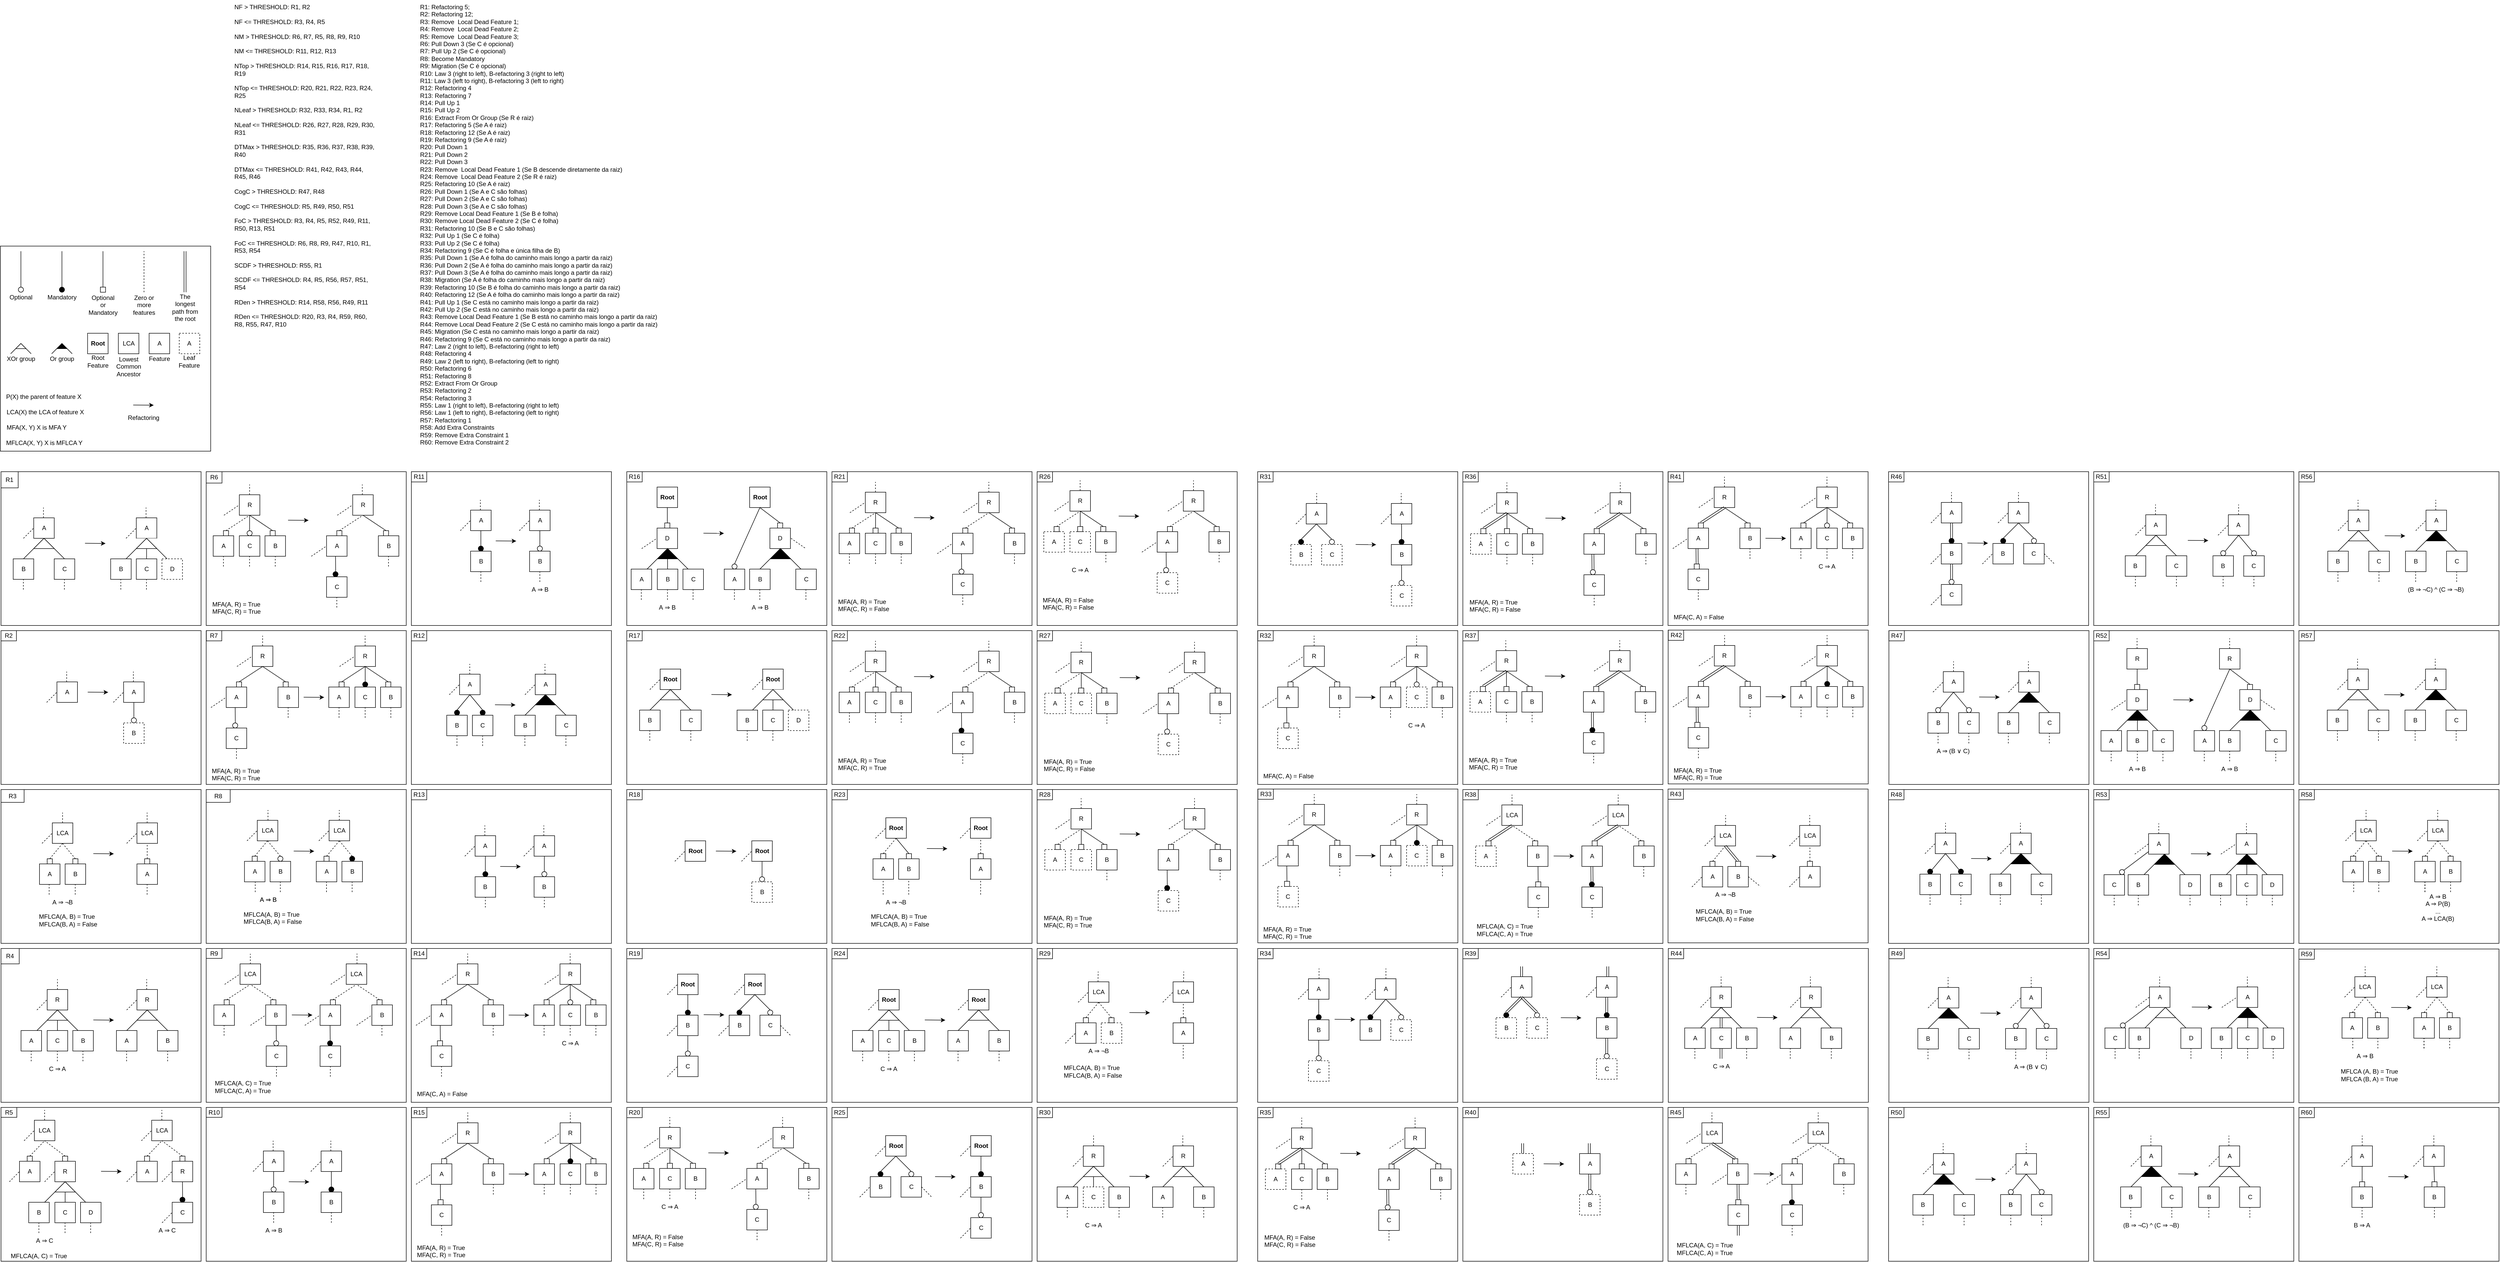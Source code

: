 <mxfile version="16.5.5" type="device"><diagram id="FXg1hu8PvU9xj7Bov9wb" name="Page-1"><mxGraphModel dx="5635" dy="3867" grid="1" gridSize="10" guides="1" tooltips="1" connect="1" arrows="1" fold="1" page="1" pageScale="1" pageWidth="850" pageHeight="1100" math="0" shadow="0"><root><mxCell id="0"/><mxCell id="1" parent="0"/><mxCell id="BX1mJDUNjEc6gFIYzF-u-39" value="" style="group" vertex="1" connectable="0" parent="1"><mxGeometry x="760" y="40" width="390" height="300" as="geometry"/></mxCell><mxCell id="0OY3ZnY73aZnyxppC-GB-1235" value="" style="rounded=0;whiteSpace=wrap;html=1;labelBackgroundColor=none;strokeWidth=1;fillColor=default;" parent="BX1mJDUNjEc6gFIYzF-u-39" vertex="1"><mxGeometry width="390" height="300" as="geometry"/></mxCell><mxCell id="0OY3ZnY73aZnyxppC-GB-1253" value="R39" style="text;html=1;strokeColor=default;fillColor=none;align=center;verticalAlign=middle;whiteSpace=wrap;rounded=0;labelBackgroundColor=none;" parent="BX1mJDUNjEc6gFIYzF-u-39" vertex="1"><mxGeometry width="30" height="20" as="geometry"/></mxCell><mxCell id="BX1mJDUNjEc6gFIYzF-u-38" value="" style="group" vertex="1" connectable="0" parent="1"><mxGeometry x="760" y="-270" width="390" height="300" as="geometry"/></mxCell><mxCell id="0OY3ZnY73aZnyxppC-GB-1204" value="" style="rounded=0;whiteSpace=wrap;html=1;labelBackgroundColor=none;strokeWidth=1;fillColor=default;" parent="BX1mJDUNjEc6gFIYzF-u-38" vertex="1"><mxGeometry width="390" height="300" as="geometry"/></mxCell><mxCell id="0OY3ZnY73aZnyxppC-GB-1233" value="R38" style="text;html=1;strokeColor=default;fillColor=none;align=center;verticalAlign=middle;whiteSpace=wrap;rounded=0;labelBackgroundColor=none;" parent="BX1mJDUNjEc6gFIYzF-u-38" vertex="1"><mxGeometry width="30" height="20" as="geometry"/></mxCell><mxCell id="BX1mJDUNjEc6gFIYzF-u-37" value="" style="group" vertex="1" connectable="0" parent="1"><mxGeometry x="760" y="-580" width="390" height="300" as="geometry"/></mxCell><mxCell id="0OY3ZnY73aZnyxppC-GB-1171" value="" style="rounded=0;whiteSpace=wrap;html=1;labelBackgroundColor=none;strokeWidth=1;fillColor=default;" parent="BX1mJDUNjEc6gFIYzF-u-37" vertex="1"><mxGeometry width="390" height="300" as="geometry"/></mxCell><mxCell id="0OY3ZnY73aZnyxppC-GB-1202" value="R37" style="text;html=1;strokeColor=default;fillColor=none;align=center;verticalAlign=middle;whiteSpace=wrap;rounded=0;labelBackgroundColor=none;" parent="BX1mJDUNjEc6gFIYzF-u-37" vertex="1"><mxGeometry width="30" height="20" as="geometry"/></mxCell><mxCell id="BX1mJDUNjEc6gFIYzF-u-36" value="" style="group" vertex="1" connectable="0" parent="1"><mxGeometry x="760" y="-890" width="390" height="300" as="geometry"/></mxCell><mxCell id="0OY3ZnY73aZnyxppC-GB-1138" value="" style="rounded=0;whiteSpace=wrap;html=1;labelBackgroundColor=none;strokeWidth=1;fillColor=default;" parent="BX1mJDUNjEc6gFIYzF-u-36" vertex="1"><mxGeometry width="390" height="300" as="geometry"/></mxCell><mxCell id="0OY3ZnY73aZnyxppC-GB-1169" value="R36" style="text;html=1;strokeColor=default;fillColor=none;align=center;verticalAlign=middle;whiteSpace=wrap;rounded=0;labelBackgroundColor=none;" parent="BX1mJDUNjEc6gFIYzF-u-36" vertex="1"><mxGeometry width="30" height="20" as="geometry"/></mxCell><mxCell id="BX1mJDUNjEc6gFIYzF-u-35" value="" style="group" vertex="1" connectable="0" parent="1"><mxGeometry x="360" y="350" width="390" height="300" as="geometry"/></mxCell><mxCell id="0OY3ZnY73aZnyxppC-GB-1095" value="" style="rounded=0;whiteSpace=wrap;html=1;labelBackgroundColor=none;strokeWidth=1;fillColor=default;" parent="BX1mJDUNjEc6gFIYzF-u-35" vertex="1"><mxGeometry width="390" height="300" as="geometry"/></mxCell><mxCell id="0OY3ZnY73aZnyxppC-GB-1126" value="R35" style="text;html=1;strokeColor=default;fillColor=none;align=center;verticalAlign=middle;whiteSpace=wrap;rounded=0;labelBackgroundColor=none;" parent="BX1mJDUNjEc6gFIYzF-u-35" vertex="1"><mxGeometry width="30" height="20" as="geometry"/></mxCell><mxCell id="BX1mJDUNjEc6gFIYzF-u-34" value="" style="group" vertex="1" connectable="0" parent="1"><mxGeometry x="360" y="40" width="390" height="300" as="geometry"/></mxCell><mxCell id="0OY3ZnY73aZnyxppC-GB-1072" value="" style="rounded=0;whiteSpace=wrap;html=1;labelBackgroundColor=none;strokeWidth=1;fillColor=default;" parent="BX1mJDUNjEc6gFIYzF-u-34" vertex="1"><mxGeometry width="390" height="300" as="geometry"/></mxCell><mxCell id="0OY3ZnY73aZnyxppC-GB-1094" value="R34" style="text;html=1;strokeColor=default;fillColor=none;align=center;verticalAlign=middle;whiteSpace=wrap;rounded=0;labelBackgroundColor=none;" parent="BX1mJDUNjEc6gFIYzF-u-34" vertex="1"><mxGeometry width="30" height="20" as="geometry"/></mxCell><mxCell id="BX1mJDUNjEc6gFIYzF-u-33" value="" style="group" vertex="1" connectable="0" parent="1"><mxGeometry x="360" y="-890" width="390" height="300" as="geometry"/></mxCell><mxCell id="0OY3ZnY73aZnyxppC-GB-1014" value="" style="rounded=0;whiteSpace=wrap;html=1;labelBackgroundColor=none;strokeWidth=1;fillColor=default;" parent="BX1mJDUNjEc6gFIYzF-u-33" vertex="1"><mxGeometry width="390" height="300" as="geometry"/></mxCell><mxCell id="0OY3ZnY73aZnyxppC-GB-1036" value="R31" style="text;html=1;strokeColor=default;fillColor=none;align=center;verticalAlign=middle;whiteSpace=wrap;rounded=0;labelBackgroundColor=none;" parent="BX1mJDUNjEc6gFIYzF-u-33" vertex="1"><mxGeometry width="30" height="20" as="geometry"/></mxCell><mxCell id="BX1mJDUNjEc6gFIYzF-u-31" value="" style="group" vertex="1" connectable="0" parent="1"><mxGeometry x="-70" y="350" width="390" height="300" as="geometry"/></mxCell><mxCell id="0OY3ZnY73aZnyxppC-GB-968" value="" style="rounded=0;whiteSpace=wrap;html=1;labelBackgroundColor=none;strokeWidth=1;fillColor=default;" parent="BX1mJDUNjEc6gFIYzF-u-31" vertex="1"><mxGeometry width="390" height="300" as="geometry"/></mxCell><mxCell id="0OY3ZnY73aZnyxppC-GB-1009" value="R30" style="text;html=1;strokeColor=default;fillColor=none;align=center;verticalAlign=middle;whiteSpace=wrap;rounded=0;labelBackgroundColor=none;" parent="BX1mJDUNjEc6gFIYzF-u-31" vertex="1"><mxGeometry width="30" height="20" as="geometry"/></mxCell><mxCell id="BX1mJDUNjEc6gFIYzF-u-30" value="" style="group" vertex="1" connectable="0" parent="1"><mxGeometry x="-70" y="40" width="390" height="300" as="geometry"/></mxCell><mxCell id="0OY3ZnY73aZnyxppC-GB-976" value="" style="rounded=0;whiteSpace=wrap;html=1;labelBackgroundColor=none;strokeWidth=1;fillColor=default;" parent="BX1mJDUNjEc6gFIYzF-u-30" vertex="1"><mxGeometry width="390" height="300" as="geometry"/></mxCell><mxCell id="0OY3ZnY73aZnyxppC-GB-992" value="R29" style="text;html=1;strokeColor=default;fillColor=none;align=center;verticalAlign=middle;whiteSpace=wrap;rounded=0;labelBackgroundColor=none;" parent="BX1mJDUNjEc6gFIYzF-u-30" vertex="1"><mxGeometry width="30" height="20" as="geometry"/></mxCell><mxCell id="BX1mJDUNjEc6gFIYzF-u-29" value="" style="group" vertex="1" connectable="0" parent="1"><mxGeometry x="-70" y="-270" width="390" height="300" as="geometry"/></mxCell><mxCell id="0OY3ZnY73aZnyxppC-GB-935" value="" style="rounded=0;whiteSpace=wrap;html=1;labelBackgroundColor=none;strokeWidth=1;fillColor=default;" parent="BX1mJDUNjEc6gFIYzF-u-29" vertex="1"><mxGeometry width="390" height="300" as="geometry"/></mxCell><mxCell id="0OY3ZnY73aZnyxppC-GB-966" value="R28" style="text;html=1;strokeColor=default;fillColor=none;align=center;verticalAlign=middle;whiteSpace=wrap;rounded=0;labelBackgroundColor=none;" parent="BX1mJDUNjEc6gFIYzF-u-29" vertex="1"><mxGeometry width="30" height="20" as="geometry"/></mxCell><mxCell id="BX1mJDUNjEc6gFIYzF-u-28" value="" style="group" vertex="1" connectable="0" parent="1"><mxGeometry x="-70" y="-580" width="390" height="300" as="geometry"/></mxCell><mxCell id="0OY3ZnY73aZnyxppC-GB-902" value="" style="rounded=0;whiteSpace=wrap;html=1;labelBackgroundColor=none;strokeWidth=1;fillColor=default;" parent="BX1mJDUNjEc6gFIYzF-u-28" vertex="1"><mxGeometry width="390" height="300" as="geometry"/></mxCell><mxCell id="0OY3ZnY73aZnyxppC-GB-933" value="R27" style="text;html=1;strokeColor=default;fillColor=none;align=center;verticalAlign=middle;whiteSpace=wrap;rounded=0;labelBackgroundColor=none;" parent="BX1mJDUNjEc6gFIYzF-u-28" vertex="1"><mxGeometry width="30" height="20" as="geometry"/></mxCell><mxCell id="BX1mJDUNjEc6gFIYzF-u-27" value="" style="group" vertex="1" connectable="0" parent="1"><mxGeometry x="-70" y="-890" width="390" height="300" as="geometry"/></mxCell><mxCell id="0OY3ZnY73aZnyxppC-GB-868" value="" style="rounded=0;whiteSpace=wrap;html=1;labelBackgroundColor=none;strokeWidth=1;fillColor=default;" parent="BX1mJDUNjEc6gFIYzF-u-27" vertex="1"><mxGeometry width="390" height="300" as="geometry"/></mxCell><mxCell id="0OY3ZnY73aZnyxppC-GB-899" value="R26" style="text;html=1;strokeColor=default;fillColor=none;align=center;verticalAlign=middle;whiteSpace=wrap;rounded=0;labelBackgroundColor=none;" parent="BX1mJDUNjEc6gFIYzF-u-27" vertex="1"><mxGeometry width="30" height="20" as="geometry"/></mxCell><mxCell id="BX1mJDUNjEc6gFIYzF-u-26" value="" style="group" vertex="1" connectable="0" parent="1"><mxGeometry x="-470" y="350" width="390" height="300" as="geometry"/></mxCell><mxCell id="0OY3ZnY73aZnyxppC-GB-830" value="" style="rounded=0;whiteSpace=wrap;html=1;labelBackgroundColor=none;strokeWidth=1;fillColor=default;" parent="BX1mJDUNjEc6gFIYzF-u-26" vertex="1"><mxGeometry width="390" height="300" as="geometry"/></mxCell><mxCell id="0OY3ZnY73aZnyxppC-GB-831" value="R25" style="text;html=1;strokeColor=default;fillColor=none;align=center;verticalAlign=middle;whiteSpace=wrap;rounded=0;labelBackgroundColor=none;" parent="BX1mJDUNjEc6gFIYzF-u-26" vertex="1"><mxGeometry width="30" height="20" as="geometry"/></mxCell><mxCell id="BX1mJDUNjEc6gFIYzF-u-25" value="" style="group" vertex="1" connectable="0" parent="1"><mxGeometry x="-470" y="40" width="390" height="300" as="geometry"/></mxCell><mxCell id="0OY3ZnY73aZnyxppC-GB-762" value="" style="rounded=0;whiteSpace=wrap;html=1;labelBackgroundColor=none;strokeWidth=1;fillColor=default;" parent="BX1mJDUNjEc6gFIYzF-u-25" vertex="1"><mxGeometry width="390" height="300" as="geometry"/></mxCell><mxCell id="0OY3ZnY73aZnyxppC-GB-803" value="R24" style="text;html=1;strokeColor=default;fillColor=none;align=center;verticalAlign=middle;whiteSpace=wrap;rounded=0;labelBackgroundColor=none;" parent="BX1mJDUNjEc6gFIYzF-u-25" vertex="1"><mxGeometry width="30" height="20" as="geometry"/></mxCell><mxCell id="BX1mJDUNjEc6gFIYzF-u-24" value="" style="group" vertex="1" connectable="0" parent="1"><mxGeometry x="-470" y="-270" width="390" height="300" as="geometry"/></mxCell><mxCell id="0OY3ZnY73aZnyxppC-GB-770" value="" style="rounded=0;whiteSpace=wrap;html=1;labelBackgroundColor=none;strokeWidth=1;fillColor=default;" parent="BX1mJDUNjEc6gFIYzF-u-24" vertex="1"><mxGeometry width="390" height="300" as="geometry"/></mxCell><mxCell id="0OY3ZnY73aZnyxppC-GB-786" value="R23" style="text;html=1;strokeColor=default;fillColor=none;align=center;verticalAlign=middle;whiteSpace=wrap;rounded=0;labelBackgroundColor=none;" parent="BX1mJDUNjEc6gFIYzF-u-24" vertex="1"><mxGeometry width="30" height="20" as="geometry"/></mxCell><mxCell id="BX1mJDUNjEc6gFIYzF-u-23" value="" style="group" vertex="1" connectable="0" parent="1"><mxGeometry x="-470" y="-580" width="390" height="300" as="geometry"/></mxCell><mxCell id="0OY3ZnY73aZnyxppC-GB-727" value="" style="rounded=0;whiteSpace=wrap;html=1;labelBackgroundColor=none;strokeWidth=1;fillColor=default;" parent="BX1mJDUNjEc6gFIYzF-u-23" vertex="1"><mxGeometry width="390" height="300" as="geometry"/></mxCell><mxCell id="0OY3ZnY73aZnyxppC-GB-759" value="R22" style="text;html=1;strokeColor=default;fillColor=none;align=center;verticalAlign=middle;whiteSpace=wrap;rounded=0;labelBackgroundColor=none;" parent="BX1mJDUNjEc6gFIYzF-u-23" vertex="1"><mxGeometry width="30" height="20" as="geometry"/></mxCell><mxCell id="BX1mJDUNjEc6gFIYzF-u-22" value="" style="group" vertex="1" connectable="0" parent="1"><mxGeometry x="-470" y="-890" width="390" height="300" as="geometry"/></mxCell><mxCell id="0OY3ZnY73aZnyxppC-GB-693" value="" style="rounded=0;whiteSpace=wrap;html=1;labelBackgroundColor=none;strokeWidth=1;fillColor=default;" parent="BX1mJDUNjEc6gFIYzF-u-22" vertex="1"><mxGeometry width="390" height="300" as="geometry"/></mxCell><mxCell id="0OY3ZnY73aZnyxppC-GB-724" value="R21" style="text;html=1;strokeColor=default;fillColor=none;align=center;verticalAlign=middle;whiteSpace=wrap;rounded=0;labelBackgroundColor=none;" parent="BX1mJDUNjEc6gFIYzF-u-22" vertex="1"><mxGeometry width="30" height="20" as="geometry"/></mxCell><mxCell id="BX1mJDUNjEc6gFIYzF-u-21" value="" style="group" vertex="1" connectable="0" parent="1"><mxGeometry x="-870" y="350" width="390" height="300" as="geometry"/></mxCell><mxCell id="0OY3ZnY73aZnyxppC-GB-657" value="" style="rounded=0;whiteSpace=wrap;html=1;labelBackgroundColor=none;strokeWidth=1;fillColor=default;" parent="BX1mJDUNjEc6gFIYzF-u-21" vertex="1"><mxGeometry width="390" height="300" as="geometry"/></mxCell><mxCell id="0OY3ZnY73aZnyxppC-GB-689" value="R20" style="text;html=1;strokeColor=default;fillColor=none;align=center;verticalAlign=middle;whiteSpace=wrap;rounded=0;labelBackgroundColor=none;" parent="BX1mJDUNjEc6gFIYzF-u-21" vertex="1"><mxGeometry width="30" height="20" as="geometry"/></mxCell><mxCell id="BX1mJDUNjEc6gFIYzF-u-20" value="" style="group" vertex="1" connectable="0" parent="1"><mxGeometry x="-870" y="40" width="390" height="300" as="geometry"/></mxCell><mxCell id="0OY3ZnY73aZnyxppC-GB-655" value="" style="rounded=0;whiteSpace=wrap;html=1;labelBackgroundColor=none;strokeWidth=1;fillColor=default;" parent="BX1mJDUNjEc6gFIYzF-u-20" vertex="1"><mxGeometry width="390" height="300" as="geometry"/></mxCell><mxCell id="0OY3ZnY73aZnyxppC-GB-656" value="R19" style="text;html=1;strokeColor=default;fillColor=none;align=center;verticalAlign=middle;whiteSpace=wrap;rounded=0;labelBackgroundColor=none;" parent="BX1mJDUNjEc6gFIYzF-u-20" vertex="1"><mxGeometry width="30" height="20" as="geometry"/></mxCell><mxCell id="BX1mJDUNjEc6gFIYzF-u-19" value="" style="group" vertex="1" connectable="0" parent="1"><mxGeometry x="-870" y="-270" width="390" height="300" as="geometry"/></mxCell><mxCell id="0OY3ZnY73aZnyxppC-GB-620" value="" style="rounded=0;whiteSpace=wrap;html=1;labelBackgroundColor=none;strokeWidth=1;fillColor=default;" parent="BX1mJDUNjEc6gFIYzF-u-19" vertex="1"><mxGeometry width="390" height="300" as="geometry"/></mxCell><mxCell id="0OY3ZnY73aZnyxppC-GB-631" value="R18" style="text;html=1;strokeColor=default;fillColor=none;align=center;verticalAlign=middle;whiteSpace=wrap;rounded=0;labelBackgroundColor=none;" parent="BX1mJDUNjEc6gFIYzF-u-19" vertex="1"><mxGeometry width="30" height="20" as="geometry"/></mxCell><mxCell id="BX1mJDUNjEc6gFIYzF-u-18" value="" style="group" vertex="1" connectable="0" parent="1"><mxGeometry x="-870" y="-580" width="390" height="300" as="geometry"/></mxCell><mxCell id="0OY3ZnY73aZnyxppC-GB-595" value="" style="rounded=0;whiteSpace=wrap;html=1;labelBackgroundColor=none;strokeWidth=1;fillColor=default;" parent="BX1mJDUNjEc6gFIYzF-u-18" vertex="1"><mxGeometry width="390" height="300" as="geometry"/></mxCell><mxCell id="0OY3ZnY73aZnyxppC-GB-615" value="R17" style="text;html=1;strokeColor=default;fillColor=none;align=center;verticalAlign=middle;whiteSpace=wrap;rounded=0;labelBackgroundColor=none;" parent="BX1mJDUNjEc6gFIYzF-u-18" vertex="1"><mxGeometry width="30" height="20" as="geometry"/></mxCell><mxCell id="BX1mJDUNjEc6gFIYzF-u-17" value="" style="group" vertex="1" connectable="0" parent="1"><mxGeometry x="-1290" y="-270" width="390" height="300" as="geometry"/></mxCell><mxCell id="0OY3ZnY73aZnyxppC-GB-460" value="" style="rounded=0;whiteSpace=wrap;html=1;labelBackgroundColor=none;strokeWidth=1;fillColor=default;" parent="BX1mJDUNjEc6gFIYzF-u-17" vertex="1"><mxGeometry width="390" height="300" as="geometry"/></mxCell><mxCell id="0OY3ZnY73aZnyxppC-GB-477" value="R13" style="text;html=1;strokeColor=default;fillColor=none;align=center;verticalAlign=middle;whiteSpace=wrap;rounded=0;labelBackgroundColor=none;" parent="BX1mJDUNjEc6gFIYzF-u-17" vertex="1"><mxGeometry width="30" height="20" as="geometry"/></mxCell><mxCell id="BX1mJDUNjEc6gFIYzF-u-16" value="" style="group" vertex="1" connectable="0" parent="1"><mxGeometry x="-1290" y="-580" width="390" height="300" as="geometry"/></mxCell><mxCell id="0OY3ZnY73aZnyxppC-GB-442" value="" style="rounded=0;whiteSpace=wrap;html=1;labelBackgroundColor=none;strokeWidth=1;fillColor=default;" parent="BX1mJDUNjEc6gFIYzF-u-16" vertex="1"><mxGeometry width="390" height="300" as="geometry"/></mxCell><mxCell id="0OY3ZnY73aZnyxppC-GB-443" value="R12" style="text;html=1;strokeColor=default;fillColor=none;align=center;verticalAlign=middle;whiteSpace=wrap;rounded=0;labelBackgroundColor=none;" parent="BX1mJDUNjEc6gFIYzF-u-16" vertex="1"><mxGeometry width="30" height="20" as="geometry"/></mxCell><mxCell id="BX1mJDUNjEc6gFIYzF-u-15" value="" style="group" vertex="1" connectable="0" parent="1"><mxGeometry x="-1290" y="-890" width="390" height="300" as="geometry"/></mxCell><mxCell id="0OY3ZnY73aZnyxppC-GB-417" value="" style="rounded=0;whiteSpace=wrap;html=1;labelBackgroundColor=none;strokeWidth=1;fillColor=default;" parent="BX1mJDUNjEc6gFIYzF-u-15" vertex="1"><mxGeometry width="390" height="300" as="geometry"/></mxCell><mxCell id="0OY3ZnY73aZnyxppC-GB-418" value="R11" style="text;html=1;strokeColor=default;fillColor=none;align=center;verticalAlign=middle;whiteSpace=wrap;rounded=0;labelBackgroundColor=none;" parent="BX1mJDUNjEc6gFIYzF-u-15" vertex="1"><mxGeometry width="30" height="20" as="geometry"/></mxCell><mxCell id="0OY3ZnY73aZnyxppC-GB-332" value="" style="rounded=0;whiteSpace=wrap;html=1;labelBackgroundColor=none;strokeWidth=1;fillColor=default;" parent="1" vertex="1"><mxGeometry x="-1690" y="40" width="390.0" height="300" as="geometry"/></mxCell><mxCell id="0OY3ZnY73aZnyxppC-GB-333" value="R9" style="text;html=1;strokeColor=default;fillColor=none;align=center;verticalAlign=middle;whiteSpace=wrap;rounded=0;labelBackgroundColor=none;" parent="1" vertex="1"><mxGeometry x="-1690" y="40" width="30.789" height="19.355" as="geometry"/></mxCell><mxCell id="0OY3ZnY73aZnyxppC-GB-331" value="MFLCA(A, C) = True&lt;br&gt;MFLCA(C, A) = True" style="text;html=1;strokeColor=none;fillColor=none;align=left;verticalAlign=middle;whiteSpace=wrap;rounded=0;labelBackgroundColor=none;" parent="1" vertex="1"><mxGeometry x="-1675" y="295" width="115" height="30" as="geometry"/></mxCell><mxCell id="BX1mJDUNjEc6gFIYzF-u-11" value="" style="endArrow=none;dashed=1;html=1;rounded=0;" edge="1" parent="1"><mxGeometry width="50" height="50" relative="1" as="geometry"><mxPoint x="-1604.0" y="70.35" as="sourcePoint"/><mxPoint x="-1604.0" y="50.35" as="targetPoint"/></mxGeometry></mxCell><mxCell id="BX1mJDUNjEc6gFIYzF-u-12" value="" style="endArrow=none;dashed=1;html=1;rounded=0;" edge="1" parent="1"><mxGeometry width="50" height="50" relative="1" as="geometry"><mxPoint x="-1396.0" y="70.0" as="sourcePoint"/><mxPoint x="-1396.0" y="50.0" as="targetPoint"/></mxGeometry></mxCell><mxCell id="0OY3ZnY73aZnyxppC-GB-376" value="" style="rounded=0;whiteSpace=wrap;html=1;labelBackgroundColor=none;strokeWidth=1;fillColor=default;" parent="1" vertex="1"><mxGeometry x="-1690" y="350" width="390" height="300" as="geometry"/></mxCell><mxCell id="0OY3ZnY73aZnyxppC-GB-377" value="R10" style="text;html=1;strokeColor=default;fillColor=none;align=center;verticalAlign=middle;whiteSpace=wrap;rounded=0;labelBackgroundColor=none;" parent="1" vertex="1"><mxGeometry x="-1690" y="350" width="30.789" height="19.355" as="geometry"/></mxCell><mxCell id="BX1mJDUNjEc6gFIYzF-u-9" value="" style="group" vertex="1" connectable="0" parent="1"><mxGeometry x="-1690" y="-270" width="390" height="300" as="geometry"/></mxCell><mxCell id="0OY3ZnY73aZnyxppC-GB-293" value="" style="rounded=0;whiteSpace=wrap;html=1;labelBackgroundColor=none;strokeWidth=1;fillColor=default;" parent="BX1mJDUNjEc6gFIYzF-u-9" vertex="1"><mxGeometry width="390" height="300" as="geometry"/></mxCell><mxCell id="0OY3ZnY73aZnyxppC-GB-294" value="R8" style="text;html=1;strokeColor=default;fillColor=none;align=center;verticalAlign=middle;whiteSpace=wrap;rounded=0;labelBackgroundColor=none;" parent="BX1mJDUNjEc6gFIYzF-u-9" vertex="1"><mxGeometry width="46.8" height="25" as="geometry"/></mxCell><mxCell id="BX1mJDUNjEc6gFIYzF-u-8" value="" style="group" vertex="1" connectable="0" parent="1"><mxGeometry x="-1690" y="-580" width="390" height="300" as="geometry"/></mxCell><mxCell id="0OY3ZnY73aZnyxppC-GB-239" value="" style="rounded=0;whiteSpace=wrap;html=1;labelBackgroundColor=none;strokeWidth=1;fillColor=default;" parent="BX1mJDUNjEc6gFIYzF-u-8" vertex="1"><mxGeometry width="390" height="300" as="geometry"/></mxCell><mxCell id="0OY3ZnY73aZnyxppC-GB-271" value="R7" style="text;html=1;strokeColor=default;fillColor=none;align=center;verticalAlign=middle;whiteSpace=wrap;rounded=0;labelBackgroundColor=none;" parent="BX1mJDUNjEc6gFIYzF-u-8" vertex="1"><mxGeometry x="0.251" width="30.096" height="20" as="geometry"/></mxCell><mxCell id="BX1mJDUNjEc6gFIYzF-u-7" value="" style="group" vertex="1" connectable="0" parent="1"><mxGeometry x="-1690" y="-890" width="390" height="300" as="geometry"/></mxCell><mxCell id="0OY3ZnY73aZnyxppC-GB-237" value="" style="rounded=0;whiteSpace=wrap;html=1;labelBackgroundColor=none;strokeWidth=1;fillColor=default;" parent="BX1mJDUNjEc6gFIYzF-u-7" vertex="1"><mxGeometry width="390.0" height="300" as="geometry"/></mxCell><mxCell id="0OY3ZnY73aZnyxppC-GB-238" value="R6" style="text;html=1;strokeColor=default;fillColor=none;align=center;verticalAlign=middle;whiteSpace=wrap;rounded=0;labelBackgroundColor=none;" parent="BX1mJDUNjEc6gFIYzF-u-7" vertex="1"><mxGeometry width="30.789" height="22.222" as="geometry"/></mxCell><mxCell id="BX1mJDUNjEc6gFIYzF-u-6" value="" style="group" vertex="1" connectable="0" parent="1"><mxGeometry x="-2090" y="350" width="390" height="300" as="geometry"/></mxCell><mxCell id="0OY3ZnY73aZnyxppC-GB-196" value="" style="rounded=0;whiteSpace=wrap;html=1;labelBackgroundColor=none;strokeWidth=1;fillColor=default;" parent="BX1mJDUNjEc6gFIYzF-u-6" vertex="1"><mxGeometry width="390.0" height="300" as="geometry"/></mxCell><mxCell id="0OY3ZnY73aZnyxppC-GB-197" value="R5" style="text;html=1;strokeColor=default;fillColor=none;align=center;verticalAlign=middle;whiteSpace=wrap;rounded=0;labelBackgroundColor=none;" parent="BX1mJDUNjEc6gFIYzF-u-6" vertex="1"><mxGeometry width="30.789" height="19.355" as="geometry"/></mxCell><mxCell id="BX1mJDUNjEc6gFIYzF-u-5" value="" style="group" vertex="1" connectable="0" parent="1"><mxGeometry x="-2090" y="40" width="390" height="300" as="geometry"/></mxCell><mxCell id="0OY3ZnY73aZnyxppC-GB-144" value="" style="rounded=0;whiteSpace=wrap;html=1;labelBackgroundColor=none;strokeWidth=1;fillColor=default;" parent="BX1mJDUNjEc6gFIYzF-u-5" vertex="1"><mxGeometry width="390" height="300" as="geometry"/></mxCell><mxCell id="0OY3ZnY73aZnyxppC-GB-145" value="R4" style="text;html=1;strokeColor=default;fillColor=none;align=center;verticalAlign=middle;whiteSpace=wrap;rounded=0;labelBackgroundColor=none;" parent="BX1mJDUNjEc6gFIYzF-u-5" vertex="1"><mxGeometry width="35.455" height="30" as="geometry"/></mxCell><mxCell id="BX1mJDUNjEc6gFIYzF-u-3" value="" style="group" vertex="1" connectable="0" parent="1"><mxGeometry x="-2090" y="-270" width="390" height="300" as="geometry"/></mxCell><mxCell id="0OY3ZnY73aZnyxppC-GB-116" value="" style="rounded=0;whiteSpace=wrap;html=1;labelBackgroundColor=none;strokeWidth=1;fillColor=default;" parent="BX1mJDUNjEc6gFIYzF-u-3" vertex="1"><mxGeometry width="390" height="300" as="geometry"/></mxCell><mxCell id="0OY3ZnY73aZnyxppC-GB-117" value="R3" style="text;html=1;strokeColor=default;fillColor=none;align=center;verticalAlign=middle;whiteSpace=wrap;rounded=0;labelBackgroundColor=none;" parent="BX1mJDUNjEc6gFIYzF-u-3" vertex="1"><mxGeometry width="45" height="25" as="geometry"/></mxCell><mxCell id="BX1mJDUNjEc6gFIYzF-u-2" value="" style="group" vertex="1" connectable="0" parent="1"><mxGeometry x="-2090" y="-580" width="390" height="300" as="geometry"/></mxCell><mxCell id="0OY3ZnY73aZnyxppC-GB-90" value="" style="rounded=0;whiteSpace=wrap;html=1;labelBackgroundColor=none;strokeWidth=1;fillColor=default;" parent="BX1mJDUNjEc6gFIYzF-u-2" vertex="1"><mxGeometry width="390" height="300" as="geometry"/></mxCell><mxCell id="0OY3ZnY73aZnyxppC-GB-91" value="R2" style="text;html=1;strokeColor=default;fillColor=none;align=center;verticalAlign=middle;whiteSpace=wrap;rounded=0;labelBackgroundColor=none;" parent="BX1mJDUNjEc6gFIYzF-u-2" vertex="1"><mxGeometry width="30" height="20" as="geometry"/></mxCell><mxCell id="BX1mJDUNjEc6gFIYzF-u-1" value="" style="group" vertex="1" connectable="0" parent="1"><mxGeometry x="-2090" y="-890" width="390" height="300" as="geometry"/></mxCell><mxCell id="0OY3ZnY73aZnyxppC-GB-74" value="" style="rounded=0;whiteSpace=wrap;html=1;labelBackgroundColor=none;strokeWidth=1;fillColor=default;" parent="BX1mJDUNjEc6gFIYzF-u-1" vertex="1"><mxGeometry width="390" height="300" as="geometry"/></mxCell><mxCell id="0OY3ZnY73aZnyxppC-GB-75" value="R1" style="text;html=1;strokeColor=default;fillColor=none;align=center;verticalAlign=middle;whiteSpace=wrap;rounded=0;labelBackgroundColor=none;" parent="BX1mJDUNjEc6gFIYzF-u-1" vertex="1"><mxGeometry width="33.429" height="31.579" as="geometry"/></mxCell><mxCell id="6nEOG2pApvA8eXGCMnN_-21" value="" style="rounded=0;whiteSpace=wrap;html=1;labelBackgroundColor=none;strokeWidth=1;fillColor=default;" parent="1" vertex="1"><mxGeometry x="-2091.25" y="-1330" width="410" height="400" as="geometry"/></mxCell><mxCell id="h9xyT28Ji92jhToUJaBN-271" value="" style="rounded=0;whiteSpace=wrap;html=1;labelBackgroundColor=none;strokeWidth=1;fillColor=default;" parent="1" vertex="1"><mxGeometry x="2390" y="-890" width="390" height="300" as="geometry"/></mxCell><mxCell id="h9xyT28Ji92jhToUJaBN-245" value="" style="rounded=0;whiteSpace=wrap;html=1;labelBackgroundColor=none;strokeWidth=1;fillColor=default;" parent="1" vertex="1"><mxGeometry x="1990" y="350" width="390" height="300" as="geometry"/></mxCell><mxCell id="h9xyT28Ji92jhToUJaBN-193" value="" style="rounded=0;whiteSpace=wrap;html=1;labelBackgroundColor=none;strokeWidth=1;fillColor=default;" parent="1" vertex="1"><mxGeometry x="1990" y="-270" width="390" height="300" as="geometry"/></mxCell><mxCell id="h9xyT28Ji92jhToUJaBN-31" value="" style="rounded=0;whiteSpace=wrap;html=1;labelBackgroundColor=none;strokeWidth=1;fillColor=default;" parent="1" vertex="1"><mxGeometry x="1590.62" y="-580" width="390" height="300" as="geometry"/></mxCell><mxCell id="0OY3ZnY73aZnyxppC-GB-593" value="" style="rounded=0;whiteSpace=wrap;html=1;labelBackgroundColor=none;strokeWidth=1;fillColor=default;" parent="1" vertex="1"><mxGeometry x="-870" y="-890" width="390" height="300" as="geometry"/></mxCell><mxCell id="0OY3ZnY73aZnyxppC-GB-1" value="NF &amp;gt; THRESHOLD: R1, R2&lt;br&gt;&lt;br&gt;NF &amp;lt;= THRESHOLD: R3, R4, R5&lt;br&gt;&lt;br&gt;NM &amp;gt; THRESHOLD: R6, R7, R5, R8, R9, R10&lt;br&gt;&lt;br&gt;NM &amp;lt;= THRESHOLD: R11, R12, R13&lt;br&gt;&lt;br&gt;NTop &amp;gt; THRESHOLD: R14, R15, R16, R17, R18, R19&lt;br&gt;&lt;br&gt;NTop &amp;lt;= THRESHOLD: R20, R21, R22, R23, R24, R25&lt;br&gt;&lt;br&gt;NLeaf &amp;gt; THRESHOLD: R32, R33, R34, R1, R2&lt;br&gt;&lt;br&gt;NLeaf &amp;lt;= THRESHOLD: R26, R27, R28, R29, R30, R31&lt;br&gt;&lt;br&gt;DTMax &amp;gt; THRESHOLD: R35, R36, R37, R38, R39, R40&lt;br&gt;&lt;br&gt;DTMax &amp;lt;= THRESHOLD: R41, R42, R43, R44, R45, R46&lt;br&gt;&lt;br&gt;CogC &amp;gt; THRESHOLD: R47, R48&lt;br&gt;&lt;br&gt;CogC &amp;lt;= THRESHOLD: R5, R49, R50, R51&lt;br&gt;&lt;br&gt;FoC &amp;gt; THRESHOLD: R3, R4, R5, R52, R49, R11, R50, R13, R51&lt;br&gt;&lt;br&gt;FoC &amp;lt;= THRESHOLD: R6, R8, R9, R47, R10, R1, R53, R54&lt;br&gt;&lt;br&gt;SCDF &amp;gt; THRESHOLD: R55, R1&lt;br&gt;&lt;br&gt;SCDF &amp;lt;= THRESHOLD: R4, R5, R56, R57, R51, R54&lt;br&gt;&lt;br&gt;RDen &amp;gt; THRESHOLD: R14, R58, R56, R49, R11&lt;br&gt;&lt;br&gt;RDen &amp;lt;= THRESHOLD: R20, R3, R4, R59, R60, R8, R55, R47, R10&lt;br&gt;&lt;span style=&quot;color: rgba(0 , 0 , 0 , 0) ; font-family: monospace ; font-size: 0px&quot;&gt;, , R16&lt;br&gt;%, R1323CmxGraphModel%3E%3Croot%3E%3CmxCell%20id%3D%220%22%2F%3E%3CmxCell%20id%3D%221%22%20parent%3D%220%22%2F%3E%3CmxCell%20id%3D%222%22%20value%3D%22R10%22%20style%3D%22text%3Bhtml%3D1%3BstrokeColor%3Ddefault%3BfillColor%3Dnone%3Balign%3Dcenter%3BverticalAlign%3Dmiddle%3BwhiteSpace%3Dwrap%3Brounded%3D0%3BlabelBackgroundColor%3Dnone%3B%22%20vertex%3D%221%22%20parent%3D%221%22%3E%3CmxGeometry%20x%3D%22479%22%20y%3D%22650%22%20width%3D%2230%22%20height%3D%2220%22%20as%3D%22geometry%22%2F%3E%3C%2FmxCell%3E%3C%2Froot%3E%3C%2FmxGraphModel%3E&lt;/span&gt;" style="text;html=1;strokeColor=none;fillColor=none;align=left;verticalAlign=top;whiteSpace=wrap;rounded=0;fontStyle=0" parent="1" vertex="1"><mxGeometry x="-1637.38" y="-1810" width="280" height="650" as="geometry"/></mxCell><mxCell id="0OY3ZnY73aZnyxppC-GB-38" value="A" style="whiteSpace=wrap;html=1;aspect=fixed;labelBackgroundColor=none;fillColor=none;dashed=1;strokeWidth=1;perimeterSpacing=0;" parent="1" vertex="1"><mxGeometry x="-1742.54" y="-1160" width="40" height="40" as="geometry"/></mxCell><mxCell id="0OY3ZnY73aZnyxppC-GB-39" value="Leaf Feature" style="text;html=1;strokeColor=none;fillColor=none;align=center;verticalAlign=middle;whiteSpace=wrap;rounded=0;labelBackgroundColor=none;" parent="1" vertex="1"><mxGeometry x="-1752.54" y="-1120" width="60" height="30" as="geometry"/></mxCell><mxCell id="0OY3ZnY73aZnyxppC-GB-47" value="The longest path from the root" style="text;html=1;strokeColor=none;fillColor=none;align=center;verticalAlign=middle;whiteSpace=wrap;rounded=0;labelBackgroundColor=none;" parent="1" vertex="1"><mxGeometry x="-1761.25" y="-1240" width="60" height="60" as="geometry"/></mxCell><mxCell id="0OY3ZnY73aZnyxppC-GB-72" value="" style="endArrow=classic;html=1;rounded=0;" parent="1" edge="1"><mxGeometry width="50" height="50" relative="1" as="geometry"><mxPoint x="-1832.25" y="-1020.0" as="sourcePoint"/><mxPoint x="-1792.25" y="-1019.66" as="targetPoint"/></mxGeometry></mxCell><mxCell id="0OY3ZnY73aZnyxppC-GB-73" value="Refactoring" style="text;html=1;strokeColor=none;fillColor=none;align=center;verticalAlign=middle;whiteSpace=wrap;rounded=0;labelBackgroundColor=none;" parent="1" vertex="1"><mxGeometry x="-1842.25" y="-1010" width="60" height="30" as="geometry"/></mxCell><mxCell id="0OY3ZnY73aZnyxppC-GB-120" value="R" style="whiteSpace=wrap;html=1;aspect=fixed;labelBackgroundColor=none;fillColor=none;" parent="1" vertex="1"><mxGeometry x="-2000" y="120" width="40" height="40" as="geometry"/></mxCell><mxCell id="0OY3ZnY73aZnyxppC-GB-48" value="A" style="whiteSpace=wrap;html=1;aspect=fixed;labelBackgroundColor=none;fillColor=none;" parent="1" vertex="1"><mxGeometry x="-2026.25" y="-800" width="40" height="40" as="geometry"/></mxCell><mxCell id="0OY3ZnY73aZnyxppC-GB-49" value="" style="endArrow=none;dashed=1;html=1;rounded=0;" parent="1" edge="1"><mxGeometry width="50" height="50" relative="1" as="geometry"><mxPoint x="-2007.25" y="-800" as="sourcePoint"/><mxPoint x="-2007.25" y="-820" as="targetPoint"/></mxGeometry></mxCell><mxCell id="0OY3ZnY73aZnyxppC-GB-50" value="" style="endArrow=none;dashed=1;html=1;rounded=0;" parent="1" edge="1"><mxGeometry width="50" height="50" relative="1" as="geometry"><mxPoint x="-2046.25" y="-760" as="sourcePoint"/><mxPoint x="-2026.25" y="-780" as="targetPoint"/></mxGeometry></mxCell><mxCell id="0OY3ZnY73aZnyxppC-GB-51" value="" style="group" parent="1" vertex="1" connectable="0"><mxGeometry x="-2026.25" y="-760" width="40" height="20" as="geometry"/></mxCell><mxCell id="0OY3ZnY73aZnyxppC-GB-52" value="" style="endArrow=none;html=1;rounded=0;" parent="0OY3ZnY73aZnyxppC-GB-51" edge="1"><mxGeometry width="50" height="50" relative="1" as="geometry"><mxPoint x="-20" y="40" as="sourcePoint"/><mxPoint x="60" y="40" as="targetPoint"/><Array as="points"><mxPoint x="20"/></Array></mxGeometry></mxCell><mxCell id="0OY3ZnY73aZnyxppC-GB-53" value="" style="verticalLabelPosition=bottom;verticalAlign=top;html=1;shape=mxgraph.basic.cone2;dx=0.5;dy=1;labelBackgroundColor=#000000;fillColor=#FFFFFF;" parent="0OY3ZnY73aZnyxppC-GB-51" vertex="1"><mxGeometry width="40" height="20" as="geometry"/></mxCell><mxCell id="0OY3ZnY73aZnyxppC-GB-54" value="B" style="whiteSpace=wrap;html=1;aspect=fixed;labelBackgroundColor=none;fillColor=none;" parent="1" vertex="1"><mxGeometry x="-2066.25" y="-720" width="40" height="40" as="geometry"/></mxCell><mxCell id="0OY3ZnY73aZnyxppC-GB-55" value="C" style="whiteSpace=wrap;html=1;aspect=fixed;labelBackgroundColor=none;fillColor=none;" parent="1" vertex="1"><mxGeometry x="-1986.25" y="-720" width="40" height="40" as="geometry"/></mxCell><mxCell id="0OY3ZnY73aZnyxppC-GB-56" value="" style="endArrow=none;dashed=1;html=1;rounded=0;" parent="1" edge="1"><mxGeometry width="50" height="50" relative="1" as="geometry"><mxPoint x="-2046.45" y="-660" as="sourcePoint"/><mxPoint x="-2046.45" y="-680" as="targetPoint"/></mxGeometry></mxCell><mxCell id="0OY3ZnY73aZnyxppC-GB-57" value="" style="endArrow=none;dashed=1;html=1;rounded=0;" parent="1" edge="1"><mxGeometry width="50" height="50" relative="1" as="geometry"><mxPoint x="-1966.45" y="-660" as="sourcePoint"/><mxPoint x="-1966.45" y="-680" as="targetPoint"/></mxGeometry></mxCell><mxCell id="0OY3ZnY73aZnyxppC-GB-58" value="A" style="whiteSpace=wrap;html=1;aspect=fixed;labelBackgroundColor=none;fillColor=none;" parent="1" vertex="1"><mxGeometry x="-1826.25" y="-800" width="40" height="40" as="geometry"/></mxCell><mxCell id="0OY3ZnY73aZnyxppC-GB-59" value="" style="endArrow=none;dashed=1;html=1;rounded=0;" parent="1" edge="1"><mxGeometry width="50" height="50" relative="1" as="geometry"><mxPoint x="-1807.25" y="-800" as="sourcePoint"/><mxPoint x="-1807.25" y="-820" as="targetPoint"/></mxGeometry></mxCell><mxCell id="0OY3ZnY73aZnyxppC-GB-60" value="" style="endArrow=none;dashed=1;html=1;rounded=0;" parent="1" edge="1"><mxGeometry width="50" height="50" relative="1" as="geometry"><mxPoint x="-1846.25" y="-760" as="sourcePoint"/><mxPoint x="-1826.25" y="-780" as="targetPoint"/></mxGeometry></mxCell><mxCell id="0OY3ZnY73aZnyxppC-GB-64" value="B" style="whiteSpace=wrap;html=1;aspect=fixed;labelBackgroundColor=none;fillColor=none;" parent="1" vertex="1"><mxGeometry x="-1876.25" y="-720" width="40" height="40" as="geometry"/></mxCell><mxCell id="0OY3ZnY73aZnyxppC-GB-65" value="C" style="whiteSpace=wrap;html=1;aspect=fixed;labelBackgroundColor=none;fillColor=none;" parent="1" vertex="1"><mxGeometry x="-1826.25" y="-720" width="40" height="40" as="geometry"/></mxCell><mxCell id="0OY3ZnY73aZnyxppC-GB-66" value="" style="endArrow=none;dashed=1;html=1;rounded=0;" parent="1" edge="1"><mxGeometry width="50" height="50" relative="1" as="geometry"><mxPoint x="-1856.45" y="-660" as="sourcePoint"/><mxPoint x="-1856.45" y="-680" as="targetPoint"/></mxGeometry></mxCell><mxCell id="0OY3ZnY73aZnyxppC-GB-67" value="" style="endArrow=none;dashed=1;html=1;rounded=0;" parent="1" edge="1"><mxGeometry width="50" height="50" relative="1" as="geometry"><mxPoint x="-1806.45" y="-660" as="sourcePoint"/><mxPoint x="-1806.45" y="-680" as="targetPoint"/></mxGeometry></mxCell><mxCell id="0OY3ZnY73aZnyxppC-GB-69" value="D" style="whiteSpace=wrap;html=1;aspect=fixed;labelBackgroundColor=none;fillColor=none;dashed=1;strokeWidth=1;perimeterSpacing=0;" parent="1" vertex="1"><mxGeometry x="-1776.25" y="-720" width="40" height="40" as="geometry"/></mxCell><mxCell id="0OY3ZnY73aZnyxppC-GB-71" value="" style="endArrow=classic;html=1;rounded=0;" parent="1" edge="1"><mxGeometry width="50" height="50" relative="1" as="geometry"><mxPoint x="-1926.25" y="-750.34" as="sourcePoint"/><mxPoint x="-1886.25" y="-750" as="targetPoint"/></mxGeometry></mxCell><mxCell id="0OY3ZnY73aZnyxppC-GB-61" value="" style="group;fillColor=default;container=0;" parent="1" vertex="1" connectable="0"><mxGeometry x="-1826.25" y="-760" width="40" height="20" as="geometry"/></mxCell><mxCell id="0OY3ZnY73aZnyxppC-GB-62" value="" style="endArrow=none;html=1;rounded=0;" parent="1" edge="1"><mxGeometry width="50" height="50" relative="1" as="geometry"><mxPoint x="-1846.25" y="-720" as="sourcePoint"/><mxPoint x="-1766.25" y="-720" as="targetPoint"/><Array as="points"><mxPoint x="-1806.25" y="-760"/></Array></mxGeometry></mxCell><mxCell id="0OY3ZnY73aZnyxppC-GB-68" value="" style="endArrow=none;html=1;rounded=0;" parent="1" edge="1"><mxGeometry width="50" height="50" relative="1" as="geometry"><mxPoint x="-1806.25" y="-720" as="sourcePoint"/><mxPoint x="-1806.25" y="-760" as="targetPoint"/></mxGeometry></mxCell><mxCell id="0OY3ZnY73aZnyxppC-GB-63" value="" style="verticalLabelPosition=bottom;verticalAlign=top;html=1;shape=mxgraph.basic.cone2;dx=0.5;dy=1;labelBackgroundColor=#000000;fillColor=#FFFFFF;" parent="1" vertex="1"><mxGeometry x="-1826.25" y="-760" width="40" height="20" as="geometry"/></mxCell><mxCell id="0OY3ZnY73aZnyxppC-GB-121" value="" style="endArrow=none;html=1;rounded=0;" parent="1" edge="1"><mxGeometry width="50" height="50" relative="1" as="geometry"><mxPoint x="-2020" y="200" as="sourcePoint"/><mxPoint x="-1940" y="200" as="targetPoint"/><Array as="points"><mxPoint x="-1980" y="160"/></Array></mxGeometry></mxCell><mxCell id="0OY3ZnY73aZnyxppC-GB-122" value="" style="endArrow=none;html=1;rounded=0;" parent="1" edge="1"><mxGeometry width="50" height="50" relative="1" as="geometry"><mxPoint x="-1980" y="200" as="sourcePoint"/><mxPoint x="-1980" y="160" as="targetPoint"/></mxGeometry></mxCell><mxCell id="0OY3ZnY73aZnyxppC-GB-123" value="" style="verticalLabelPosition=bottom;verticalAlign=top;html=1;shape=mxgraph.basic.cone2;dx=0.5;dy=1;labelBackgroundColor=#000000;fillColor=#FFFFFF;" parent="1" vertex="1"><mxGeometry x="-2000" y="160" width="40" height="20" as="geometry"/></mxCell><mxCell id="0OY3ZnY73aZnyxppC-GB-124" value="A" style="whiteSpace=wrap;html=1;aspect=fixed;labelBackgroundColor=none;fillColor=none;" parent="1" vertex="1"><mxGeometry x="-2051" y="200" width="40" height="40" as="geometry"/></mxCell><mxCell id="0OY3ZnY73aZnyxppC-GB-125" value="C" style="whiteSpace=wrap;html=1;aspect=fixed;labelBackgroundColor=none;fillColor=none;" parent="1" vertex="1"><mxGeometry x="-2000" y="200" width="40" height="40" as="geometry"/></mxCell><mxCell id="0OY3ZnY73aZnyxppC-GB-126" value="B" style="whiteSpace=wrap;html=1;aspect=fixed;labelBackgroundColor=none;fillColor=none;" parent="1" vertex="1"><mxGeometry x="-1950" y="200" width="40" height="40" as="geometry"/></mxCell><mxCell id="0OY3ZnY73aZnyxppC-GB-97" value="LCA" style="whiteSpace=wrap;html=1;aspect=fixed;labelBackgroundColor=none;fillColor=none;" parent="1" vertex="1"><mxGeometry x="-1990" y="-205" width="40" height="40" as="geometry"/></mxCell><mxCell id="0OY3ZnY73aZnyxppC-GB-98" value="" style="endArrow=none;dashed=1;html=1;rounded=0;entryX=0;entryY=0.5;entryDx=0;entryDy=0;" parent="1" target="0OY3ZnY73aZnyxppC-GB-97" edge="1"><mxGeometry width="50" height="50" relative="1" as="geometry"><mxPoint x="-2010" y="-165" as="sourcePoint"/><mxPoint x="-2025" y="-195" as="targetPoint"/></mxGeometry></mxCell><mxCell id="0OY3ZnY73aZnyxppC-GB-99" value="" style="endArrow=none;dashed=1;html=1;rounded=0;entryX=0.5;entryY=1;entryDx=0;entryDy=0;exitX=0.5;exitY=0;exitDx=0;exitDy=0;" parent="1" source="0OY3ZnY73aZnyxppC-GB-100" target="0OY3ZnY73aZnyxppC-GB-97" edge="1"><mxGeometry width="50" height="50" relative="1" as="geometry"><mxPoint x="-1990" y="-135" as="sourcePoint"/><mxPoint x="-1980" y="-175" as="targetPoint"/></mxGeometry></mxCell><mxCell id="0OY3ZnY73aZnyxppC-GB-100" value="" style="whiteSpace=wrap;html=1;aspect=fixed;labelBackgroundColor=#000000;fillColor=#FFFFFF;" parent="1" vertex="1"><mxGeometry x="-2000" y="-135" width="10" height="10" as="geometry"/></mxCell><mxCell id="0OY3ZnY73aZnyxppC-GB-101" value="" style="endArrow=none;dashed=1;html=1;rounded=0;exitX=0.5;exitY=0;exitDx=0;exitDy=0;" parent="1" source="0OY3ZnY73aZnyxppC-GB-102" edge="1"><mxGeometry width="50" height="50" relative="1" as="geometry"><mxPoint x="-1950" y="-135" as="sourcePoint"/><mxPoint x="-1970" y="-165" as="targetPoint"/></mxGeometry></mxCell><mxCell id="0OY3ZnY73aZnyxppC-GB-102" value="" style="whiteSpace=wrap;html=1;aspect=fixed;labelBackgroundColor=#000000;fillColor=#FFFFFF;" parent="1" vertex="1"><mxGeometry x="-1950" y="-135" width="10" height="10" as="geometry"/></mxCell><mxCell id="0OY3ZnY73aZnyxppC-GB-103" value="A" style="whiteSpace=wrap;html=1;aspect=fixed;labelBackgroundColor=none;fillColor=none;" parent="1" vertex="1"><mxGeometry x="-2015" y="-125" width="40" height="40" as="geometry"/></mxCell><mxCell id="0OY3ZnY73aZnyxppC-GB-104" value="B" style="whiteSpace=wrap;html=1;aspect=fixed;labelBackgroundColor=none;fillColor=none;" parent="1" vertex="1"><mxGeometry x="-1965" y="-125" width="40" height="40" as="geometry"/></mxCell><mxCell id="0OY3ZnY73aZnyxppC-GB-105" value="A&amp;nbsp;⇒ ¬B" style="text;html=1;strokeColor=none;fillColor=none;align=center;verticalAlign=middle;whiteSpace=wrap;rounded=0;labelBackgroundColor=none;" parent="1" vertex="1"><mxGeometry x="-2020" y="-65" width="100" height="30" as="geometry"/></mxCell><mxCell id="0OY3ZnY73aZnyxppC-GB-106" value="" style="endArrow=classic;html=1;rounded=0;" parent="1" edge="1"><mxGeometry width="50" height="50" relative="1" as="geometry"><mxPoint x="-1910" y="-145.0" as="sourcePoint"/><mxPoint x="-1870" y="-144.66" as="targetPoint"/></mxGeometry></mxCell><mxCell id="0OY3ZnY73aZnyxppC-GB-107" value="LCA" style="whiteSpace=wrap;html=1;aspect=fixed;labelBackgroundColor=none;fillColor=none;" parent="1" vertex="1"><mxGeometry x="-1825" y="-205" width="40" height="40" as="geometry"/></mxCell><mxCell id="0OY3ZnY73aZnyxppC-GB-108" value="" style="endArrow=none;dashed=1;html=1;rounded=0;entryX=0;entryY=0.5;entryDx=0;entryDy=0;" parent="1" target="0OY3ZnY73aZnyxppC-GB-107" edge="1"><mxGeometry width="50" height="50" relative="1" as="geometry"><mxPoint x="-1845.0" y="-165" as="sourcePoint"/><mxPoint x="-1860" y="-195" as="targetPoint"/></mxGeometry></mxCell><mxCell id="0OY3ZnY73aZnyxppC-GB-109" value="" style="endArrow=none;dashed=1;html=1;rounded=0;entryX=0.5;entryY=1;entryDx=0;entryDy=0;exitX=0.5;exitY=0;exitDx=0;exitDy=0;" parent="1" source="0OY3ZnY73aZnyxppC-GB-110" target="0OY3ZnY73aZnyxppC-GB-107" edge="1"><mxGeometry width="50" height="50" relative="1" as="geometry"><mxPoint x="-1825" y="-135" as="sourcePoint"/><mxPoint x="-1815" y="-175" as="targetPoint"/></mxGeometry></mxCell><mxCell id="0OY3ZnY73aZnyxppC-GB-110" value="" style="whiteSpace=wrap;html=1;aspect=fixed;labelBackgroundColor=#000000;fillColor=#FFFFFF;" parent="1" vertex="1"><mxGeometry x="-1810" y="-135" width="10" height="10" as="geometry"/></mxCell><mxCell id="0OY3ZnY73aZnyxppC-GB-113" value="A" style="whiteSpace=wrap;html=1;aspect=fixed;labelBackgroundColor=none;fillColor=none;" parent="1" vertex="1"><mxGeometry x="-1825" y="-125" width="40" height="40" as="geometry"/></mxCell><mxCell id="0OY3ZnY73aZnyxppC-GB-128" value="C ⇒ A" style="text;html=1;strokeColor=none;fillColor=none;align=center;verticalAlign=middle;whiteSpace=wrap;rounded=0;labelBackgroundColor=none;" parent="1" vertex="1"><mxGeometry x="-2030" y="260" width="100" height="30" as="geometry"/></mxCell><mxCell id="0OY3ZnY73aZnyxppC-GB-129" value="" style="endArrow=none;dashed=1;html=1;rounded=0;" parent="1" edge="1"><mxGeometry width="50" height="50" relative="1" as="geometry"><mxPoint x="-2031.18" y="260" as="sourcePoint"/><mxPoint x="-2031.18" y="240" as="targetPoint"/></mxGeometry></mxCell><mxCell id="0OY3ZnY73aZnyxppC-GB-130" value="" style="endArrow=none;dashed=1;html=1;rounded=0;" parent="1" edge="1"><mxGeometry width="50" height="50" relative="1" as="geometry"><mxPoint x="-1980.18" y="260" as="sourcePoint"/><mxPoint x="-1980.18" y="240" as="targetPoint"/></mxGeometry></mxCell><mxCell id="0OY3ZnY73aZnyxppC-GB-131" value="" style="endArrow=none;dashed=1;html=1;rounded=0;" parent="1" edge="1"><mxGeometry width="50" height="50" relative="1" as="geometry"><mxPoint x="-1930.29" y="260.0" as="sourcePoint"/><mxPoint x="-1930.29" y="240.0" as="targetPoint"/></mxGeometry></mxCell><mxCell id="0OY3ZnY73aZnyxppC-GB-132" value="" style="endArrow=none;dashed=1;html=1;rounded=0;" parent="1" edge="1"><mxGeometry width="50" height="50" relative="1" as="geometry"><mxPoint x="-2020" y="160" as="sourcePoint"/><mxPoint x="-2000.29" y="140.0" as="targetPoint"/></mxGeometry></mxCell><mxCell id="0OY3ZnY73aZnyxppC-GB-133" value="R" style="whiteSpace=wrap;html=1;aspect=fixed;labelBackgroundColor=none;fillColor=none;" parent="1" vertex="1"><mxGeometry x="-1825" y="120" width="40" height="40" as="geometry"/></mxCell><mxCell id="0OY3ZnY73aZnyxppC-GB-134" value="" style="endArrow=none;dashed=1;html=1;rounded=0;" parent="1" edge="1"><mxGeometry width="50" height="50" relative="1" as="geometry"><mxPoint x="-1806" y="120" as="sourcePoint"/><mxPoint x="-1806" y="100" as="targetPoint"/></mxGeometry></mxCell><mxCell id="0OY3ZnY73aZnyxppC-GB-135" value="" style="endArrow=none;dashed=1;html=1;rounded=0;" parent="1" edge="1"><mxGeometry width="50" height="50" relative="1" as="geometry"><mxPoint x="-1845" y="160" as="sourcePoint"/><mxPoint x="-1825" y="140" as="targetPoint"/></mxGeometry></mxCell><mxCell id="0OY3ZnY73aZnyxppC-GB-136" value="" style="group" parent="1" vertex="1" connectable="0"><mxGeometry x="-1825" y="160" width="40" height="20" as="geometry"/></mxCell><mxCell id="0OY3ZnY73aZnyxppC-GB-137" value="" style="endArrow=none;html=1;rounded=0;" parent="0OY3ZnY73aZnyxppC-GB-136" edge="1"><mxGeometry width="50" height="50" relative="1" as="geometry"><mxPoint x="-20" y="40" as="sourcePoint"/><mxPoint x="60" y="40" as="targetPoint"/><Array as="points"><mxPoint x="20"/></Array></mxGeometry></mxCell><mxCell id="0OY3ZnY73aZnyxppC-GB-138" value="" style="verticalLabelPosition=bottom;verticalAlign=top;html=1;shape=mxgraph.basic.cone2;dx=0.5;dy=1;labelBackgroundColor=#000000;fillColor=#FFFFFF;" parent="0OY3ZnY73aZnyxppC-GB-136" vertex="1"><mxGeometry width="40" height="20" as="geometry"/></mxCell><mxCell id="0OY3ZnY73aZnyxppC-GB-139" value="A" style="whiteSpace=wrap;html=1;aspect=fixed;labelBackgroundColor=none;fillColor=none;" parent="1" vertex="1"><mxGeometry x="-1865" y="200" width="40" height="40" as="geometry"/></mxCell><mxCell id="0OY3ZnY73aZnyxppC-GB-140" value="B" style="whiteSpace=wrap;html=1;aspect=fixed;labelBackgroundColor=none;fillColor=none;" parent="1" vertex="1"><mxGeometry x="-1785" y="200" width="40" height="40" as="geometry"/></mxCell><mxCell id="0OY3ZnY73aZnyxppC-GB-141" value="" style="endArrow=none;dashed=1;html=1;rounded=0;" parent="1" edge="1"><mxGeometry width="50" height="50" relative="1" as="geometry"><mxPoint x="-1845.2" y="260" as="sourcePoint"/><mxPoint x="-1845.2" y="240" as="targetPoint"/></mxGeometry></mxCell><mxCell id="0OY3ZnY73aZnyxppC-GB-142" value="" style="endArrow=none;dashed=1;html=1;rounded=0;" parent="1" edge="1"><mxGeometry width="50" height="50" relative="1" as="geometry"><mxPoint x="-1765.2" y="260" as="sourcePoint"/><mxPoint x="-1765.2" y="240" as="targetPoint"/></mxGeometry></mxCell><mxCell id="0OY3ZnY73aZnyxppC-GB-143" value="" style="endArrow=classic;html=1;rounded=0;" parent="1" edge="1"><mxGeometry width="50" height="50" relative="1" as="geometry"><mxPoint x="-1910" y="179.43" as="sourcePoint"/><mxPoint x="-1870" y="179.77" as="targetPoint"/></mxGeometry></mxCell><mxCell id="0OY3ZnY73aZnyxppC-GB-146" value="MFLCA(A, B) = True&lt;br&gt;MFLCA(B, A) = False" style="text;html=1;strokeColor=none;fillColor=none;align=left;verticalAlign=middle;whiteSpace=wrap;rounded=0;labelBackgroundColor=none;" parent="1" vertex="1"><mxGeometry x="-2018.5" y="-30" width="120" height="30" as="geometry"/></mxCell><mxCell id="0OY3ZnY73aZnyxppC-GB-148" value="LCA" style="whiteSpace=wrap;html=1;aspect=fixed;labelBackgroundColor=none;fillColor=none;" parent="1" vertex="1"><mxGeometry x="-2025" y="375" width="40" height="40" as="geometry"/></mxCell><mxCell id="0OY3ZnY73aZnyxppC-GB-149" value="" style="endArrow=none;dashed=1;html=1;rounded=0;entryX=0;entryY=0.5;entryDx=0;entryDy=0;" parent="1" target="0OY3ZnY73aZnyxppC-GB-148" edge="1"><mxGeometry width="50" height="50" relative="1" as="geometry"><mxPoint x="-2045" y="415" as="sourcePoint"/><mxPoint x="-2060" y="385" as="targetPoint"/></mxGeometry></mxCell><mxCell id="0OY3ZnY73aZnyxppC-GB-150" value="R" style="whiteSpace=wrap;html=1;aspect=fixed;labelBackgroundColor=none;fillColor=none;" parent="1" vertex="1"><mxGeometry x="-1985" y="455" width="40" height="40" as="geometry"/></mxCell><mxCell id="0OY3ZnY73aZnyxppC-GB-151" value="" style="endArrow=none;html=1;rounded=0;" parent="1" edge="1"><mxGeometry width="50" height="50" relative="1" as="geometry"><mxPoint x="-2005" y="535" as="sourcePoint"/><mxPoint x="-1925" y="535" as="targetPoint"/><Array as="points"><mxPoint x="-1965" y="495"/></Array></mxGeometry></mxCell><mxCell id="0OY3ZnY73aZnyxppC-GB-152" value="" style="endArrow=none;html=1;rounded=0;" parent="1" edge="1"><mxGeometry width="50" height="50" relative="1" as="geometry"><mxPoint x="-1965" y="535" as="sourcePoint"/><mxPoint x="-1965" y="495" as="targetPoint"/></mxGeometry></mxCell><mxCell id="0OY3ZnY73aZnyxppC-GB-153" value="" style="verticalLabelPosition=bottom;verticalAlign=top;html=1;shape=mxgraph.basic.cone2;dx=0.5;dy=1;labelBackgroundColor=#000000;fillColor=#FFFFFF;" parent="1" vertex="1"><mxGeometry x="-1985" y="495" width="40" height="20" as="geometry"/></mxCell><mxCell id="0OY3ZnY73aZnyxppC-GB-154" value="B" style="whiteSpace=wrap;html=1;aspect=fixed;labelBackgroundColor=none;fillColor=none;" parent="1" vertex="1"><mxGeometry x="-2036" y="535" width="40" height="40" as="geometry"/></mxCell><mxCell id="0OY3ZnY73aZnyxppC-GB-155" value="C" style="whiteSpace=wrap;html=1;aspect=fixed;labelBackgroundColor=none;fillColor=none;" parent="1" vertex="1"><mxGeometry x="-1985" y="535" width="40" height="40" as="geometry"/></mxCell><mxCell id="0OY3ZnY73aZnyxppC-GB-156" value="D" style="whiteSpace=wrap;html=1;aspect=fixed;labelBackgroundColor=none;fillColor=none;" parent="1" vertex="1"><mxGeometry x="-1935" y="535" width="40" height="40" as="geometry"/></mxCell><mxCell id="0OY3ZnY73aZnyxppC-GB-157" value="" style="endArrow=none;dashed=1;html=1;rounded=0;" parent="1" edge="1"><mxGeometry width="50" height="50" relative="1" as="geometry"><mxPoint x="-2016.18" y="595" as="sourcePoint"/><mxPoint x="-2016.18" y="575" as="targetPoint"/></mxGeometry></mxCell><mxCell id="0OY3ZnY73aZnyxppC-GB-158" value="" style="endArrow=none;dashed=1;html=1;rounded=0;" parent="1" edge="1"><mxGeometry width="50" height="50" relative="1" as="geometry"><mxPoint x="-1965.18" y="595" as="sourcePoint"/><mxPoint x="-1965.18" y="575" as="targetPoint"/></mxGeometry></mxCell><mxCell id="0OY3ZnY73aZnyxppC-GB-159" value="" style="endArrow=none;dashed=1;html=1;rounded=0;" parent="1" edge="1"><mxGeometry width="50" height="50" relative="1" as="geometry"><mxPoint x="-1915.29" y="595" as="sourcePoint"/><mxPoint x="-1915.29" y="575" as="targetPoint"/></mxGeometry></mxCell><mxCell id="0OY3ZnY73aZnyxppC-GB-160" value="" style="endArrow=none;dashed=1;html=1;rounded=0;" parent="1" edge="1"><mxGeometry width="50" height="50" relative="1" as="geometry"><mxPoint x="-2005" y="495" as="sourcePoint"/><mxPoint x="-1985.29" y="475" as="targetPoint"/></mxGeometry></mxCell><mxCell id="0OY3ZnY73aZnyxppC-GB-161" value="A" style="whiteSpace=wrap;html=1;aspect=fixed;labelBackgroundColor=none;fillColor=none;" parent="1" vertex="1"><mxGeometry x="-2054" y="455" width="40" height="40" as="geometry"/></mxCell><mxCell id="0OY3ZnY73aZnyxppC-GB-162" value="" style="endArrow=none;dashed=1;html=1;rounded=0;entryX=0.5;entryY=1;entryDx=0;entryDy=0;startArrow=none;exitX=0.5;exitY=0;exitDx=0;exitDy=0;" parent="1" source="0OY3ZnY73aZnyxppC-GB-163" target="0OY3ZnY73aZnyxppC-GB-148" edge="1"><mxGeometry width="50" height="50" relative="1" as="geometry"><mxPoint x="-1965" y="445" as="sourcePoint"/><mxPoint x="-2015" y="405" as="targetPoint"/></mxGeometry></mxCell><mxCell id="0OY3ZnY73aZnyxppC-GB-163" value="" style="whiteSpace=wrap;html=1;aspect=fixed;labelBackgroundColor=#000000;fillColor=#FFFFFF;" parent="1" vertex="1"><mxGeometry x="-1970" y="445" width="10" height="10" as="geometry"/></mxCell><mxCell id="0OY3ZnY73aZnyxppC-GB-165" value="" style="whiteSpace=wrap;html=1;aspect=fixed;labelBackgroundColor=#000000;fillColor=#FFFFFF;" parent="1" vertex="1"><mxGeometry x="-2039" y="445" width="10" height="10" as="geometry"/></mxCell><mxCell id="0OY3ZnY73aZnyxppC-GB-166" value="" style="endArrow=none;dashed=1;html=1;rounded=0;startArrow=none;exitX=0.5;exitY=0;exitDx=0;exitDy=0;" parent="1" source="0OY3ZnY73aZnyxppC-GB-165" edge="1"><mxGeometry width="50" height="50" relative="1" as="geometry"><mxPoint x="-1955" y="455" as="sourcePoint"/><mxPoint x="-2005" y="415" as="targetPoint"/></mxGeometry></mxCell><mxCell id="0OY3ZnY73aZnyxppC-GB-167" value="" style="endArrow=none;dashed=1;html=1;rounded=0;" parent="1" edge="1"><mxGeometry width="50" height="50" relative="1" as="geometry"><mxPoint x="-2073.71" y="495.0" as="sourcePoint"/><mxPoint x="-2054" y="475.0" as="targetPoint"/></mxGeometry></mxCell><mxCell id="0OY3ZnY73aZnyxppC-GB-168" value="A&amp;nbsp;⇒ C" style="text;html=1;strokeColor=none;fillColor=none;align=center;verticalAlign=middle;whiteSpace=wrap;rounded=0;labelBackgroundColor=none;" parent="1" vertex="1"><mxGeometry x="-2055" y="595" width="100" height="30" as="geometry"/></mxCell><mxCell id="0OY3ZnY73aZnyxppC-GB-169" value="LCA" style="whiteSpace=wrap;html=1;aspect=fixed;labelBackgroundColor=none;fillColor=none;" parent="1" vertex="1"><mxGeometry x="-1796.29" y="375" width="40" height="40" as="geometry"/></mxCell><mxCell id="0OY3ZnY73aZnyxppC-GB-170" value="" style="endArrow=none;dashed=1;html=1;rounded=0;entryX=0;entryY=0.5;entryDx=0;entryDy=0;" parent="1" target="0OY3ZnY73aZnyxppC-GB-169" edge="1"><mxGeometry width="50" height="50" relative="1" as="geometry"><mxPoint x="-1816.29" y="415" as="sourcePoint"/><mxPoint x="-1831.29" y="385" as="targetPoint"/></mxGeometry></mxCell><mxCell id="0OY3ZnY73aZnyxppC-GB-171" value="R" style="whiteSpace=wrap;html=1;aspect=fixed;labelBackgroundColor=none;fillColor=none;" parent="1" vertex="1"><mxGeometry x="-1756.29" y="455" width="40" height="40" as="geometry"/></mxCell><mxCell id="0OY3ZnY73aZnyxppC-GB-181" value="" style="endArrow=none;dashed=1;html=1;rounded=0;" parent="1" edge="1"><mxGeometry width="50" height="50" relative="1" as="geometry"><mxPoint x="-1776.29" y="495.0" as="sourcePoint"/><mxPoint x="-1756.58" y="475.0" as="targetPoint"/></mxGeometry></mxCell><mxCell id="0OY3ZnY73aZnyxppC-GB-182" value="A" style="whiteSpace=wrap;html=1;aspect=fixed;labelBackgroundColor=none;fillColor=none;" parent="1" vertex="1"><mxGeometry x="-1825.29" y="455" width="40" height="40" as="geometry"/></mxCell><mxCell id="0OY3ZnY73aZnyxppC-GB-183" value="" style="endArrow=none;dashed=1;html=1;rounded=0;entryX=0.5;entryY=1;entryDx=0;entryDy=0;startArrow=none;exitX=0.5;exitY=0;exitDx=0;exitDy=0;" parent="1" source="0OY3ZnY73aZnyxppC-GB-184" target="0OY3ZnY73aZnyxppC-GB-169" edge="1"><mxGeometry width="50" height="50" relative="1" as="geometry"><mxPoint x="-1736.29" y="445" as="sourcePoint"/><mxPoint x="-1786.29" y="405" as="targetPoint"/></mxGeometry></mxCell><mxCell id="0OY3ZnY73aZnyxppC-GB-184" value="" style="whiteSpace=wrap;html=1;aspect=fixed;labelBackgroundColor=#000000;fillColor=#FFFFFF;" parent="1" vertex="1"><mxGeometry x="-1741.29" y="445" width="10" height="10" as="geometry"/></mxCell><mxCell id="0OY3ZnY73aZnyxppC-GB-185" value="" style="whiteSpace=wrap;html=1;aspect=fixed;labelBackgroundColor=#000000;fillColor=#FFFFFF;" parent="1" vertex="1"><mxGeometry x="-1810.29" y="445" width="10" height="10" as="geometry"/></mxCell><mxCell id="0OY3ZnY73aZnyxppC-GB-186" value="" style="endArrow=none;dashed=1;html=1;rounded=0;startArrow=none;exitX=0.5;exitY=0;exitDx=0;exitDy=0;" parent="1" source="0OY3ZnY73aZnyxppC-GB-185" edge="1"><mxGeometry width="50" height="50" relative="1" as="geometry"><mxPoint x="-1726.29" y="455" as="sourcePoint"/><mxPoint x="-1776.29" y="415" as="targetPoint"/></mxGeometry></mxCell><mxCell id="0OY3ZnY73aZnyxppC-GB-187" value="" style="endArrow=none;dashed=1;html=1;rounded=0;" parent="1" edge="1"><mxGeometry width="50" height="50" relative="1" as="geometry"><mxPoint x="-1845" y="495.0" as="sourcePoint"/><mxPoint x="-1825.29" y="475.0" as="targetPoint"/></mxGeometry></mxCell><mxCell id="0OY3ZnY73aZnyxppC-GB-188" value="A&amp;nbsp;⇒ C" style="text;html=1;strokeColor=none;fillColor=none;align=center;verticalAlign=middle;whiteSpace=wrap;rounded=0;labelBackgroundColor=none;" parent="1" vertex="1"><mxGeometry x="-1816.29" y="575" width="100" height="30" as="geometry"/></mxCell><mxCell id="0OY3ZnY73aZnyxppC-GB-190" value="" style="ellipse;whiteSpace=wrap;html=1;aspect=fixed;fillColor=#000000;" parent="1" vertex="1"><mxGeometry x="-1741.29" y="525" width="10" height="10" as="geometry"/></mxCell><mxCell id="0OY3ZnY73aZnyxppC-GB-191" value="" style="endArrow=none;html=1;rounded=0;entryX=0.5;entryY=1;entryDx=0;entryDy=0;" parent="1" target="0OY3ZnY73aZnyxppC-GB-171" edge="1"><mxGeometry width="50" height="50" relative="1" as="geometry"><mxPoint x="-1736" y="525" as="sourcePoint"/><mxPoint x="-1736.29" y="515" as="targetPoint"/></mxGeometry></mxCell><mxCell id="0OY3ZnY73aZnyxppC-GB-192" value="C" style="whiteSpace=wrap;html=1;aspect=fixed;labelBackgroundColor=none;fillColor=none;" parent="1" vertex="1"><mxGeometry x="-1756.29" y="535" width="40" height="40" as="geometry"/></mxCell><mxCell id="0OY3ZnY73aZnyxppC-GB-193" value="" style="endArrow=none;dashed=1;html=1;rounded=0;" parent="1" edge="1"><mxGeometry width="50" height="50" relative="1" as="geometry"><mxPoint x="-1776" y="575.0" as="sourcePoint"/><mxPoint x="-1756.29" y="555.0" as="targetPoint"/></mxGeometry></mxCell><mxCell id="0OY3ZnY73aZnyxppC-GB-194" value="" style="endArrow=classic;html=1;rounded=0;" parent="1" edge="1"><mxGeometry width="50" height="50" relative="1" as="geometry"><mxPoint x="-1895" y="474.62" as="sourcePoint"/><mxPoint x="-1855" y="474.96" as="targetPoint"/></mxGeometry></mxCell><mxCell id="0OY3ZnY73aZnyxppC-GB-195" value="MFLCA(A, C) = True" style="text;html=1;strokeColor=none;fillColor=none;align=left;verticalAlign=middle;whiteSpace=wrap;rounded=0;labelBackgroundColor=none;" parent="1" vertex="1"><mxGeometry x="-2073.5" y="635" width="115" height="10" as="geometry"/></mxCell><mxCell id="0OY3ZnY73aZnyxppC-GB-199" value="R1: Refactoring 5;&lt;br&gt;R2: Refactoring 12;&lt;br&gt;R3: Remove&amp;nbsp; Local Dead Feature 1;&lt;br&gt;R4: Remove&amp;nbsp; Local Dead Feature 2;&lt;br&gt;R5: Remove&amp;nbsp; Local Dead Feature 3;&lt;br&gt;R6: Pull Down 3 (Se C é opcional)&lt;br&gt;R7: Pull Up 2 (Se C é opcional)&lt;br&gt;R8: Become Mandatory&lt;br&gt;R9: Migration (Se C é opcional)&lt;br&gt;R10: Law 3 (right to left), B-refactoring 3 (right to left)&lt;br&gt;R11: Law 3 (left to right), B-refactoring 3 (left to right)&lt;br&gt;R12: Refactoring 4&lt;br&gt;R13: Refactoring 7&lt;br&gt;R14: Pull Up 1&lt;br&gt;R15: Pull Up 2&lt;br&gt;R16: Extract From Or Group (Se R é raiz)&lt;br&gt;R17: Refactoring 5 (Se A é raiz)&lt;br&gt;R18: Refactoring 12 (Se A é raiz)&lt;br&gt;R19: Refactoring 9 (Se A é raiz)&lt;br&gt;R20: Pull Down 1&lt;br&gt;R21: Pull Down 2&lt;br&gt;R22: Pull Down 3&lt;br&gt;R23: Remove&amp;nbsp; Local Dead Feature 1 (Se B descende diretamente da raiz)&lt;br&gt;R24: Remove&amp;nbsp; Local Dead Feature 2 (Se R é raiz)&lt;br&gt;R25: Refactoring 10 (Se A é raiz)&lt;br&gt;R26: Pull Down 1 (Se A e C são folhas)&lt;br&gt;R27: Pull Down 2 (Se A e C são folhas)&lt;br&gt;R28: Pull Down 3 (Se A e C são folhas)&lt;br&gt;R29: Remove Local Dead Feature 1 (Se B é folha)&lt;br&gt;R30: Remove Local Dead Feature 2 (Se C é folha)&lt;br&gt;R31: Refactoring 10 (Se B e C são folhas)&lt;br&gt;R32: Pull Up 1 (Se C é folha)&lt;br&gt;R33: Pull Up 2 (Se C é folha)&lt;br&gt;R34: Refactoring 9 (Se C é folha e única filha de B)&lt;br&gt;R35: Pull Down 1 (Se A é folha do caminho mais longo a partir da raiz)&lt;br&gt;R36: Pull Down 2 (Se A é folha do caminho mais longo a partir da raiz)&lt;br&gt;R37: Pull Down 3 (Se A é folha do caminho mais longo a partir da raiz)&lt;br&gt;R38: Migration (Se A é folha do caminho mais longo a partir da raiz)&lt;br&gt;R39: Refactoring 10 (Se B é folha do caminho mais longo a partir da raiz)&lt;br&gt;R40: Refactoring 12 (Se A é folha do caminho mais longo a partir da raiz)&lt;br&gt;R41: Pull Up 1 (Se C está no caminho mais longo a partir da raiz)&lt;br&gt;R42: Pull Up 2 (Se C está no caminho mais longo a partir da raiz)&lt;br&gt;R43: Remove Local Dead Feature 1 (Se B está no caminho mais longo a partir da raiz)&lt;br&gt;R44: Remove Local Dead Feature 2 (Se C está no caminho mais longo a partir da raiz)&lt;br&gt;R45: Migration (Se C está no caminho mais longo a partir da raiz)&lt;br&gt;R46: Refactoring 9 (Se C está no caminho mais longo a partir da raiz)&lt;br&gt;R47: Law 2 (right to left), B-refactoring (right to left)&lt;br&gt;R48: Refactoring 4&lt;br&gt;R49: Law 2 (left to right), B-refactoring (left to right)&lt;br&gt;R50: Refactoring 6&lt;br&gt;R51: Refactoring 8&lt;br&gt;R52: Extract From Or Group&lt;br&gt;R53: Refactoring 2&lt;br&gt;R54: Refactoring 3&lt;br&gt;R55: Law 1 (right to left), B-refactoring (right to left)&lt;br&gt;R56: Law 1 (left to right), B-refactoring (left to right)&lt;br&gt;R57: Refactoring 1&lt;br&gt;R58: Add Extra Constraints&lt;br&gt;R59: Remove Extra Constraint 1&lt;br&gt;R60: Remove Extra Constraint 2" style="text;html=1;strokeColor=none;fillColor=none;align=left;verticalAlign=top;whiteSpace=wrap;rounded=0;fontStyle=0" parent="1" vertex="1"><mxGeometry x="-1275" y="-1810" width="470" height="880" as="geometry"/></mxCell><mxCell id="0OY3ZnY73aZnyxppC-GB-200" value="R" style="whiteSpace=wrap;html=1;aspect=fixed;labelBackgroundColor=none;fillColor=none;" parent="1" vertex="1"><mxGeometry x="-1625.37" y="-845" width="40" height="40" as="geometry"/></mxCell><mxCell id="0OY3ZnY73aZnyxppC-GB-201" value="" style="endArrow=none;dashed=1;html=1;rounded=0;" parent="1" edge="1"><mxGeometry width="50" height="50" relative="1" as="geometry"><mxPoint x="-1655.37" y="-805" as="sourcePoint"/><mxPoint x="-1625.66" y="-825" as="targetPoint"/></mxGeometry></mxCell><mxCell id="0OY3ZnY73aZnyxppC-GB-202" value="" style="endArrow=none;dashed=1;html=1;rounded=0;entryX=0.5;entryY=1;entryDx=0;entryDy=0;exitX=0.5;exitY=0;exitDx=0;exitDy=0;" parent="1" source="0OY3ZnY73aZnyxppC-GB-203" edge="1"><mxGeometry width="50" height="50" relative="1" as="geometry"><mxPoint x="-1625.37" y="-775" as="sourcePoint"/><mxPoint x="-1605.37" y="-805.0" as="targetPoint"/></mxGeometry></mxCell><mxCell id="0OY3ZnY73aZnyxppC-GB-203" value="" style="whiteSpace=wrap;html=1;aspect=fixed;labelBackgroundColor=#000000;fillColor=#FFFFFF;" parent="1" vertex="1"><mxGeometry x="-1656.37" y="-775" width="10" height="10" as="geometry"/></mxCell><mxCell id="0OY3ZnY73aZnyxppC-GB-204" value="A" style="whiteSpace=wrap;html=1;aspect=fixed;labelBackgroundColor=none;fillColor=none;" parent="1" vertex="1"><mxGeometry x="-1676.37" y="-765" width="40" height="40" as="geometry"/></mxCell><mxCell id="0OY3ZnY73aZnyxppC-GB-205" value="C" style="whiteSpace=wrap;html=1;aspect=fixed;labelBackgroundColor=none;fillColor=none;" parent="1" vertex="1"><mxGeometry x="-1625.37" y="-765" width="40" height="40" as="geometry"/></mxCell><mxCell id="0OY3ZnY73aZnyxppC-GB-206" value="B" style="whiteSpace=wrap;html=1;aspect=fixed;labelBackgroundColor=none;fillColor=none;" parent="1" vertex="1"><mxGeometry x="-1575.37" y="-765" width="40" height="40" as="geometry"/></mxCell><mxCell id="0OY3ZnY73aZnyxppC-GB-207" value="" style="whiteSpace=wrap;html=1;aspect=fixed;labelBackgroundColor=#000000;fillColor=#FFFFFF;" parent="1" vertex="1"><mxGeometry x="-1565.37" y="-775" width="10" height="10" as="geometry"/></mxCell><mxCell id="0OY3ZnY73aZnyxppC-GB-208" value="" style="endArrow=none;html=1;rounded=0;entryX=0.5;entryY=1;entryDx=0;entryDy=0;exitX=0.5;exitY=0;exitDx=0;exitDy=0;startArrow=none;" parent="1" source="0OY3ZnY73aZnyxppC-GB-213" target="0OY3ZnY73aZnyxppC-GB-200" edge="1"><mxGeometry width="50" height="50" relative="1" as="geometry"><mxPoint x="-1605.37" y="-775" as="sourcePoint"/><mxPoint x="-1595.37" y="-795" as="targetPoint"/></mxGeometry></mxCell><mxCell id="0OY3ZnY73aZnyxppC-GB-210" value="" style="endArrow=none;html=1;rounded=0;exitX=0.5;exitY=0;exitDx=0;exitDy=0;" parent="1" source="0OY3ZnY73aZnyxppC-GB-207" edge="1"><mxGeometry width="50" height="50" relative="1" as="geometry"><mxPoint x="-1595.37" y="-765" as="sourcePoint"/><mxPoint x="-1605.37" y="-805" as="targetPoint"/></mxGeometry></mxCell><mxCell id="0OY3ZnY73aZnyxppC-GB-211" value="MFA(A, R) = True&lt;br&gt;MFA(C, R) = True&lt;span style=&quot;color: rgba(0 , 0 , 0 , 0) ; font-family: monospace ; font-size: 0px&quot;&gt;%3CmxGraphModel%3E%3Croot%3E%3CmxCell%20id%3D%220%22%2F%3E%3CmxCell%20id%3D%221%22%20parent%3D%220%22%2F%3E%3CmxCell%20id%3D%222%22%20value%3D%22MFLCA(A%2C%20B)%20%3D%20True%22%20style%3D%22text%3Bhtml%3D1%3BstrokeColor%3Dnone%3BfillColor%3Dnone%3Balign%3Dleft%3BverticalAlign%3Dmiddle%3BwhiteSpace%3Dwrap%3Brounded%3D0%3BlabelBackgroundColor%3Dnone%3B%22%20vertex%3D%221%22%20parent%3D%221%22%3E%3CmxGeometry%20x%3D%2250%22%20y%3D%22650%22%20width%3D%22115%22%20height%3D%2210%22%20as%3D%22geometry%22%2F%3E%3C%2FmxCell%3E%3C%2Froot%3E%3C%2FmxGraphModel%3E&lt;/span&gt;" style="text;html=1;strokeColor=none;fillColor=none;align=left;verticalAlign=top;whiteSpace=wrap;rounded=0;labelBackgroundColor=none;" parent="1" vertex="1"><mxGeometry x="-1680.37" y="-645" width="115" height="40" as="geometry"/></mxCell><mxCell id="0OY3ZnY73aZnyxppC-GB-212" value="" style="endArrow=classic;html=1;rounded=0;" parent="1" edge="1"><mxGeometry width="50" height="50" relative="1" as="geometry"><mxPoint x="-1530.37" y="-795.43" as="sourcePoint"/><mxPoint x="-1490.37" y="-795.09" as="targetPoint"/></mxGeometry></mxCell><mxCell id="0OY3ZnY73aZnyxppC-GB-214" value="" style="endArrow=none;html=1;rounded=0;entryX=0.5;entryY=1;entryDx=0;entryDy=0;exitX=0.5;exitY=0;exitDx=0;exitDy=0;" parent="1" target="0OY3ZnY73aZnyxppC-GB-213" edge="1"><mxGeometry width="50" height="50" relative="1" as="geometry"><mxPoint x="-1605.37" y="-775" as="sourcePoint"/><mxPoint x="-1605.37" y="-805" as="targetPoint"/></mxGeometry></mxCell><mxCell id="0OY3ZnY73aZnyxppC-GB-213" value="" style="ellipse;whiteSpace=wrap;html=1;aspect=fixed;" parent="1" vertex="1"><mxGeometry x="-1610.37" y="-775" width="10" height="10" as="geometry"/></mxCell><mxCell id="0OY3ZnY73aZnyxppC-GB-215" value="R" style="whiteSpace=wrap;html=1;aspect=fixed;labelBackgroundColor=none;fillColor=none;" parent="1" vertex="1"><mxGeometry x="-1404.37" y="-845" width="40" height="40" as="geometry"/></mxCell><mxCell id="0OY3ZnY73aZnyxppC-GB-216" value="" style="endArrow=none;dashed=1;html=1;rounded=0;" parent="1" edge="1"><mxGeometry width="50" height="50" relative="1" as="geometry"><mxPoint x="-1434.37" y="-805" as="sourcePoint"/><mxPoint x="-1404.66" y="-825" as="targetPoint"/></mxGeometry></mxCell><mxCell id="0OY3ZnY73aZnyxppC-GB-217" value="" style="endArrow=none;dashed=1;html=1;rounded=0;entryX=0.5;entryY=1;entryDx=0;entryDy=0;exitX=0.5;exitY=0;exitDx=0;exitDy=0;" parent="1" source="0OY3ZnY73aZnyxppC-GB-218" edge="1"><mxGeometry width="50" height="50" relative="1" as="geometry"><mxPoint x="-1404.37" y="-775" as="sourcePoint"/><mxPoint x="-1384.37" y="-805" as="targetPoint"/></mxGeometry></mxCell><mxCell id="0OY3ZnY73aZnyxppC-GB-218" value="" style="whiteSpace=wrap;html=1;aspect=fixed;labelBackgroundColor=#000000;fillColor=#FFFFFF;" parent="1" vertex="1"><mxGeometry x="-1435.37" y="-775" width="10" height="10" as="geometry"/></mxCell><mxCell id="0OY3ZnY73aZnyxppC-GB-219" value="A" style="whiteSpace=wrap;html=1;aspect=fixed;labelBackgroundColor=none;fillColor=none;" parent="1" vertex="1"><mxGeometry x="-1455.37" y="-765" width="40" height="40" as="geometry"/></mxCell><mxCell id="0OY3ZnY73aZnyxppC-GB-220" value="C" style="whiteSpace=wrap;html=1;aspect=fixed;labelBackgroundColor=none;fillColor=none;" parent="1" vertex="1"><mxGeometry x="-1455.37" y="-685" width="40" height="40" as="geometry"/></mxCell><mxCell id="0OY3ZnY73aZnyxppC-GB-221" value="B" style="whiteSpace=wrap;html=1;aspect=fixed;labelBackgroundColor=none;fillColor=none;" parent="1" vertex="1"><mxGeometry x="-1354.37" y="-765" width="40" height="40" as="geometry"/></mxCell><mxCell id="0OY3ZnY73aZnyxppC-GB-222" value="" style="whiteSpace=wrap;html=1;aspect=fixed;labelBackgroundColor=#000000;fillColor=#FFFFFF;" parent="1" vertex="1"><mxGeometry x="-1344.37" y="-775" width="10" height="10" as="geometry"/></mxCell><mxCell id="0OY3ZnY73aZnyxppC-GB-224" value="" style="endArrow=none;html=1;rounded=0;exitX=0.5;exitY=0;exitDx=0;exitDy=0;" parent="1" source="0OY3ZnY73aZnyxppC-GB-222" edge="1"><mxGeometry width="50" height="50" relative="1" as="geometry"><mxPoint x="-1374.37" y="-765" as="sourcePoint"/><mxPoint x="-1384.37" y="-805" as="targetPoint"/></mxGeometry></mxCell><mxCell id="0OY3ZnY73aZnyxppC-GB-228" value="" style="ellipse;whiteSpace=wrap;html=1;aspect=fixed;fillColor=#000000;" parent="1" vertex="1"><mxGeometry x="-1442.87" y="-695" width="10" height="10" as="geometry"/></mxCell><mxCell id="0OY3ZnY73aZnyxppC-GB-229" value="" style="endArrow=none;html=1;rounded=0;entryX=0.5;entryY=1;entryDx=0;entryDy=0;" parent="1" edge="1"><mxGeometry width="50" height="50" relative="1" as="geometry"><mxPoint x="-1437.58" y="-695" as="sourcePoint"/><mxPoint x="-1437.87" y="-725" as="targetPoint"/></mxGeometry></mxCell><mxCell id="0OY3ZnY73aZnyxppC-GB-231" value="" style="endArrow=none;dashed=1;html=1;rounded=0;" parent="1" edge="1"><mxGeometry width="50" height="50" relative="1" as="geometry"><mxPoint x="-1485.08" y="-725" as="sourcePoint"/><mxPoint x="-1455.37" y="-745" as="targetPoint"/></mxGeometry></mxCell><mxCell id="0OY3ZnY73aZnyxppC-GB-232" value="" style="endArrow=none;dashed=1;html=1;rounded=0;" parent="1" edge="1"><mxGeometry width="50" height="50" relative="1" as="geometry"><mxPoint x="-1435.37" y="-625" as="sourcePoint"/><mxPoint x="-1435.37" y="-645" as="targetPoint"/></mxGeometry></mxCell><mxCell id="0OY3ZnY73aZnyxppC-GB-233" value="" style="endArrow=none;dashed=1;html=1;rounded=0;" parent="1" edge="1"><mxGeometry width="50" height="50" relative="1" as="geometry"><mxPoint x="-1334.58" y="-705" as="sourcePoint"/><mxPoint x="-1334.58" y="-725" as="targetPoint"/></mxGeometry></mxCell><mxCell id="0OY3ZnY73aZnyxppC-GB-234" value="" style="endArrow=none;dashed=1;html=1;rounded=0;" parent="1" edge="1"><mxGeometry width="50" height="50" relative="1" as="geometry"><mxPoint x="-1656.37" y="-705" as="sourcePoint"/><mxPoint x="-1656.37" y="-725" as="targetPoint"/></mxGeometry></mxCell><mxCell id="0OY3ZnY73aZnyxppC-GB-235" value="" style="endArrow=none;dashed=1;html=1;rounded=0;" parent="1" edge="1"><mxGeometry width="50" height="50" relative="1" as="geometry"><mxPoint x="-1605.47" y="-705" as="sourcePoint"/><mxPoint x="-1605.47" y="-725" as="targetPoint"/></mxGeometry></mxCell><mxCell id="0OY3ZnY73aZnyxppC-GB-236" value="" style="endArrow=none;dashed=1;html=1;rounded=0;" parent="1" edge="1"><mxGeometry width="50" height="50" relative="1" as="geometry"><mxPoint x="-1555.37" y="-705" as="sourcePoint"/><mxPoint x="-1555.37" y="-725" as="targetPoint"/></mxGeometry></mxCell><mxCell id="0OY3ZnY73aZnyxppC-GB-240" value="R" style="whiteSpace=wrap;html=1;aspect=fixed;labelBackgroundColor=none;fillColor=none;" parent="1" vertex="1"><mxGeometry x="-1400" y="-550" width="40" height="40" as="geometry"/></mxCell><mxCell id="0OY3ZnY73aZnyxppC-GB-241" value="" style="endArrow=none;dashed=1;html=1;rounded=0;" parent="1" edge="1"><mxGeometry width="50" height="50" relative="1" as="geometry"><mxPoint x="-1430" y="-510" as="sourcePoint"/><mxPoint x="-1400.29" y="-530" as="targetPoint"/></mxGeometry></mxCell><mxCell id="0OY3ZnY73aZnyxppC-GB-242" value="" style="endArrow=none;html=1;rounded=0;entryX=0.5;entryY=1;entryDx=0;entryDy=0;exitX=0.5;exitY=0;exitDx=0;exitDy=0;" parent="1" source="0OY3ZnY73aZnyxppC-GB-243" edge="1"><mxGeometry width="50" height="50" relative="1" as="geometry"><mxPoint x="-1400" y="-480" as="sourcePoint"/><mxPoint x="-1380" y="-510" as="targetPoint"/></mxGeometry></mxCell><mxCell id="0OY3ZnY73aZnyxppC-GB-243" value="" style="whiteSpace=wrap;html=1;aspect=fixed;labelBackgroundColor=#000000;fillColor=#FFFFFF;" parent="1" vertex="1"><mxGeometry x="-1431" y="-480" width="10" height="10" as="geometry"/></mxCell><mxCell id="0OY3ZnY73aZnyxppC-GB-244" value="A" style="whiteSpace=wrap;html=1;aspect=fixed;labelBackgroundColor=none;fillColor=none;" parent="1" vertex="1"><mxGeometry x="-1451" y="-470" width="40" height="40" as="geometry"/></mxCell><mxCell id="0OY3ZnY73aZnyxppC-GB-245" value="C" style="whiteSpace=wrap;html=1;aspect=fixed;labelBackgroundColor=none;fillColor=none;" parent="1" vertex="1"><mxGeometry x="-1400" y="-470" width="40" height="40" as="geometry"/></mxCell><mxCell id="0OY3ZnY73aZnyxppC-GB-246" value="B" style="whiteSpace=wrap;html=1;aspect=fixed;labelBackgroundColor=none;fillColor=none;" parent="1" vertex="1"><mxGeometry x="-1350" y="-470" width="40" height="40" as="geometry"/></mxCell><mxCell id="0OY3ZnY73aZnyxppC-GB-247" value="" style="whiteSpace=wrap;html=1;aspect=fixed;labelBackgroundColor=#000000;fillColor=#FFFFFF;" parent="1" vertex="1"><mxGeometry x="-1340" y="-480" width="10" height="10" as="geometry"/></mxCell><mxCell id="0OY3ZnY73aZnyxppC-GB-248" value="" style="endArrow=none;html=1;rounded=0;entryX=0.5;entryY=1;entryDx=0;entryDy=0;exitX=0.5;exitY=0;exitDx=0;exitDy=0;startArrow=none;" parent="1" source="0OY3ZnY73aZnyxppC-GB-253" target="0OY3ZnY73aZnyxppC-GB-240" edge="1"><mxGeometry width="50" height="50" relative="1" as="geometry"><mxPoint x="-1380" y="-480" as="sourcePoint"/><mxPoint x="-1370" y="-500" as="targetPoint"/></mxGeometry></mxCell><mxCell id="0OY3ZnY73aZnyxppC-GB-249" value="" style="endArrow=none;html=1;rounded=0;exitX=0.5;exitY=0;exitDx=0;exitDy=0;" parent="1" source="0OY3ZnY73aZnyxppC-GB-247" edge="1"><mxGeometry width="50" height="50" relative="1" as="geometry"><mxPoint x="-1370" y="-470" as="sourcePoint"/><mxPoint x="-1380" y="-510" as="targetPoint"/></mxGeometry></mxCell><mxCell id="0OY3ZnY73aZnyxppC-GB-250" value="MFA(A, R) = True&lt;br&gt;MFA(C, R) = True&lt;span style=&quot;color: rgba(0 , 0 , 0 , 0) ; font-family: monospace ; font-size: 0px&quot;&gt;%3CmxGraphModel%3E%3Croot%3E%3CmxCell%20id%3D%220%22%2F%3E%3CmxCell%20id%3D%221%22%20parent%3D%220%22%2F%3E%3CmxCell%20id%3D%222%22%20value%3D%22MFLCA(A%2C%20B)%20%3D%20True%22%20style%3D%22text%3Bhtml%3D1%3BstrokeColor%3Dnone%3BfillColor%3Dnone%3Balign%3Dleft%3BverticalAlign%3Dmiddle%3BwhiteSpace%3Dwrap%3Brounded%3D0%3BlabelBackgroundColor%3Dnone%3B%22%20vertex%3D%221%22%20parent%3D%221%22%3E%3CmxGeometry%20x%3D%2250%22%20y%3D%22650%22%20width%3D%22115%22%20height%3D%2210%22%20as%3D%22geometry%22%2F%3E%3C%2FmxCell%3E%3C%2Froot%3E%3C%2FmxGraphModel%3&lt;/span&gt;" style="text;html=1;strokeColor=none;fillColor=none;align=left;verticalAlign=top;whiteSpace=wrap;rounded=0;labelBackgroundColor=none;" parent="1" vertex="1"><mxGeometry x="-1681.25" y="-320" width="115" height="40" as="geometry"/></mxCell><mxCell id="0OY3ZnY73aZnyxppC-GB-251" value="" style="endArrow=classic;html=1;rounded=0;" parent="1" edge="1"><mxGeometry width="50" height="50" relative="1" as="geometry"><mxPoint x="-1500" y="-450.18" as="sourcePoint"/><mxPoint x="-1460" y="-449.84" as="targetPoint"/></mxGeometry></mxCell><mxCell id="0OY3ZnY73aZnyxppC-GB-252" value="" style="endArrow=none;html=1;rounded=0;entryX=0.5;entryY=1;entryDx=0;entryDy=0;exitX=0.5;exitY=0;exitDx=0;exitDy=0;" parent="1" target="0OY3ZnY73aZnyxppC-GB-253" edge="1"><mxGeometry width="50" height="50" relative="1" as="geometry"><mxPoint x="-1380" y="-480" as="sourcePoint"/><mxPoint x="-1380" y="-510" as="targetPoint"/></mxGeometry></mxCell><mxCell id="0OY3ZnY73aZnyxppC-GB-253" value="" style="ellipse;whiteSpace=wrap;html=1;aspect=fixed;fillColor=#000000;" parent="1" vertex="1"><mxGeometry x="-1385" y="-480" width="10" height="10" as="geometry"/></mxCell><mxCell id="0OY3ZnY73aZnyxppC-GB-254" value="R" style="whiteSpace=wrap;html=1;aspect=fixed;labelBackgroundColor=none;fillColor=none;" parent="1" vertex="1"><mxGeometry x="-1600" y="-550" width="40" height="40" as="geometry"/></mxCell><mxCell id="0OY3ZnY73aZnyxppC-GB-255" value="" style="endArrow=none;dashed=1;html=1;rounded=0;" parent="1" edge="1"><mxGeometry width="50" height="50" relative="1" as="geometry"><mxPoint x="-1630" y="-510" as="sourcePoint"/><mxPoint x="-1600.29" y="-530" as="targetPoint"/></mxGeometry></mxCell><mxCell id="0OY3ZnY73aZnyxppC-GB-256" value="" style="endArrow=none;html=1;rounded=0;entryX=0.5;entryY=1;entryDx=0;entryDy=0;exitX=0.5;exitY=0;exitDx=0;exitDy=0;" parent="1" source="0OY3ZnY73aZnyxppC-GB-257" edge="1"><mxGeometry width="50" height="50" relative="1" as="geometry"><mxPoint x="-1600" y="-480" as="sourcePoint"/><mxPoint x="-1580" y="-510" as="targetPoint"/></mxGeometry></mxCell><mxCell id="0OY3ZnY73aZnyxppC-GB-257" value="" style="whiteSpace=wrap;html=1;aspect=fixed;labelBackgroundColor=#000000;fillColor=#FFFFFF;" parent="1" vertex="1"><mxGeometry x="-1631" y="-480" width="10" height="10" as="geometry"/></mxCell><mxCell id="0OY3ZnY73aZnyxppC-GB-258" value="A" style="whiteSpace=wrap;html=1;aspect=fixed;labelBackgroundColor=none;fillColor=none;" parent="1" vertex="1"><mxGeometry x="-1651" y="-470" width="40" height="40" as="geometry"/></mxCell><mxCell id="0OY3ZnY73aZnyxppC-GB-259" value="C" style="whiteSpace=wrap;html=1;aspect=fixed;labelBackgroundColor=none;fillColor=none;" parent="1" vertex="1"><mxGeometry x="-1651" y="-390" width="40" height="40" as="geometry"/></mxCell><mxCell id="0OY3ZnY73aZnyxppC-GB-260" value="B" style="whiteSpace=wrap;html=1;aspect=fixed;labelBackgroundColor=none;fillColor=none;" parent="1" vertex="1"><mxGeometry x="-1550" y="-470" width="40" height="40" as="geometry"/></mxCell><mxCell id="0OY3ZnY73aZnyxppC-GB-261" value="" style="whiteSpace=wrap;html=1;aspect=fixed;labelBackgroundColor=#000000;fillColor=#FFFFFF;" parent="1" vertex="1"><mxGeometry x="-1540" y="-480" width="10" height="10" as="geometry"/></mxCell><mxCell id="0OY3ZnY73aZnyxppC-GB-262" value="" style="endArrow=none;html=1;rounded=0;exitX=0.5;exitY=0;exitDx=0;exitDy=0;" parent="1" source="0OY3ZnY73aZnyxppC-GB-261" edge="1"><mxGeometry width="50" height="50" relative="1" as="geometry"><mxPoint x="-1570" y="-470" as="sourcePoint"/><mxPoint x="-1580" y="-510" as="targetPoint"/></mxGeometry></mxCell><mxCell id="0OY3ZnY73aZnyxppC-GB-263" value="" style="ellipse;whiteSpace=wrap;html=1;aspect=fixed;fillColor=#FFFFFF;" parent="1" vertex="1"><mxGeometry x="-1638.5" y="-400" width="10" height="10" as="geometry"/></mxCell><mxCell id="0OY3ZnY73aZnyxppC-GB-264" value="" style="endArrow=none;html=1;rounded=0;entryX=0.5;entryY=1;entryDx=0;entryDy=0;" parent="1" edge="1"><mxGeometry width="50" height="50" relative="1" as="geometry"><mxPoint x="-1633.21" y="-400" as="sourcePoint"/><mxPoint x="-1633.5" y="-430" as="targetPoint"/></mxGeometry></mxCell><mxCell id="0OY3ZnY73aZnyxppC-GB-265" value="" style="endArrow=none;dashed=1;html=1;rounded=0;" parent="1" edge="1"><mxGeometry width="50" height="50" relative="1" as="geometry"><mxPoint x="-1680.71" y="-430" as="sourcePoint"/><mxPoint x="-1651" y="-450" as="targetPoint"/></mxGeometry></mxCell><mxCell id="0OY3ZnY73aZnyxppC-GB-266" value="" style="endArrow=none;dashed=1;html=1;rounded=0;" parent="1" edge="1"><mxGeometry width="50" height="50" relative="1" as="geometry"><mxPoint x="-1631" y="-330" as="sourcePoint"/><mxPoint x="-1631" y="-350" as="targetPoint"/></mxGeometry></mxCell><mxCell id="0OY3ZnY73aZnyxppC-GB-267" value="" style="endArrow=none;dashed=1;html=1;rounded=0;" parent="1" edge="1"><mxGeometry width="50" height="50" relative="1" as="geometry"><mxPoint x="-1530.21" y="-410" as="sourcePoint"/><mxPoint x="-1530.21" y="-430" as="targetPoint"/></mxGeometry></mxCell><mxCell id="0OY3ZnY73aZnyxppC-GB-268" value="" style="endArrow=none;dashed=1;html=1;rounded=0;" parent="1" edge="1"><mxGeometry width="50" height="50" relative="1" as="geometry"><mxPoint x="-1431" y="-410" as="sourcePoint"/><mxPoint x="-1431" y="-430" as="targetPoint"/></mxGeometry></mxCell><mxCell id="0OY3ZnY73aZnyxppC-GB-269" value="" style="endArrow=none;dashed=1;html=1;rounded=0;" parent="1" edge="1"><mxGeometry width="50" height="50" relative="1" as="geometry"><mxPoint x="-1380.1" y="-410" as="sourcePoint"/><mxPoint x="-1380.1" y="-430" as="targetPoint"/></mxGeometry></mxCell><mxCell id="0OY3ZnY73aZnyxppC-GB-270" value="" style="endArrow=none;dashed=1;html=1;rounded=0;" parent="1" edge="1"><mxGeometry width="50" height="50" relative="1" as="geometry"><mxPoint x="-1330" y="-410" as="sourcePoint"/><mxPoint x="-1330" y="-430" as="targetPoint"/></mxGeometry></mxCell><mxCell id="0OY3ZnY73aZnyxppC-GB-272" value="LCA" style="whiteSpace=wrap;html=1;aspect=fixed;labelBackgroundColor=none;fillColor=none;" parent="1" vertex="1"><mxGeometry x="-1590.37" y="-210" width="40" height="40" as="geometry"/></mxCell><mxCell id="0OY3ZnY73aZnyxppC-GB-273" value="" style="endArrow=none;dashed=1;html=1;rounded=0;entryX=0;entryY=0.5;entryDx=0;entryDy=0;" parent="1" target="0OY3ZnY73aZnyxppC-GB-272" edge="1"><mxGeometry width="50" height="50" relative="1" as="geometry"><mxPoint x="-1610.37" y="-170.0" as="sourcePoint"/><mxPoint x="-1625.37" y="-200" as="targetPoint"/></mxGeometry></mxCell><mxCell id="0OY3ZnY73aZnyxppC-GB-274" value="" style="endArrow=none;dashed=1;html=1;rounded=0;entryX=0.5;entryY=1;entryDx=0;entryDy=0;exitX=0.5;exitY=0;exitDx=0;exitDy=0;" parent="1" source="0OY3ZnY73aZnyxppC-GB-275" target="0OY3ZnY73aZnyxppC-GB-272" edge="1"><mxGeometry width="50" height="50" relative="1" as="geometry"><mxPoint x="-1590.37" y="-140" as="sourcePoint"/><mxPoint x="-1580.37" y="-180" as="targetPoint"/></mxGeometry></mxCell><mxCell id="0OY3ZnY73aZnyxppC-GB-275" value="" style="whiteSpace=wrap;html=1;aspect=fixed;labelBackgroundColor=#000000;fillColor=#FFFFFF;" parent="1" vertex="1"><mxGeometry x="-1600.37" y="-140" width="10" height="10" as="geometry"/></mxCell><mxCell id="0OY3ZnY73aZnyxppC-GB-276" value="" style="endArrow=none;dashed=1;html=1;rounded=0;exitX=0.5;exitY=0;exitDx=0;exitDy=0;" parent="1" edge="1"><mxGeometry width="50" height="50" relative="1" as="geometry"><mxPoint x="-1545.37" y="-140.0" as="sourcePoint"/><mxPoint x="-1570.37" y="-170.0" as="targetPoint"/></mxGeometry></mxCell><mxCell id="0OY3ZnY73aZnyxppC-GB-278" value="A" style="whiteSpace=wrap;html=1;aspect=fixed;labelBackgroundColor=none;fillColor=none;" parent="1" vertex="1"><mxGeometry x="-1615.37" y="-130" width="40" height="40" as="geometry"/></mxCell><mxCell id="0OY3ZnY73aZnyxppC-GB-279" value="B" style="whiteSpace=wrap;html=1;aspect=fixed;labelBackgroundColor=none;fillColor=none;" parent="1" vertex="1"><mxGeometry x="-1565.37" y="-130" width="40" height="40" as="geometry"/></mxCell><mxCell id="0OY3ZnY73aZnyxppC-GB-280" value="" style="ellipse;whiteSpace=wrap;html=1;aspect=fixed;" parent="1" vertex="1"><mxGeometry x="-1550.37" y="-140" width="10" height="10" as="geometry"/></mxCell><mxCell id="0OY3ZnY73aZnyxppC-GB-281" value="A&amp;nbsp;⇒ B" style="text;html=1;strokeColor=none;fillColor=none;align=center;verticalAlign=middle;whiteSpace=wrap;rounded=0;labelBackgroundColor=none;" parent="1" vertex="1"><mxGeometry x="-1619.37" y="-70" width="100" height="30" as="geometry"/></mxCell><mxCell id="0OY3ZnY73aZnyxppC-GB-282" value="LCA" style="whiteSpace=wrap;html=1;aspect=fixed;labelBackgroundColor=none;fillColor=none;" parent="1" vertex="1"><mxGeometry x="-1450.37" y="-210" width="40" height="40" as="geometry"/></mxCell><mxCell id="0OY3ZnY73aZnyxppC-GB-283" value="" style="endArrow=none;dashed=1;html=1;rounded=0;entryX=0;entryY=0.5;entryDx=0;entryDy=0;" parent="1" target="0OY3ZnY73aZnyxppC-GB-282" edge="1"><mxGeometry width="50" height="50" relative="1" as="geometry"><mxPoint x="-1470.37" y="-170.0" as="sourcePoint"/><mxPoint x="-1485.37" y="-200" as="targetPoint"/></mxGeometry></mxCell><mxCell id="0OY3ZnY73aZnyxppC-GB-284" value="" style="endArrow=none;dashed=1;html=1;rounded=0;entryX=0.5;entryY=1;entryDx=0;entryDy=0;exitX=0.5;exitY=0;exitDx=0;exitDy=0;" parent="1" source="0OY3ZnY73aZnyxppC-GB-285" target="0OY3ZnY73aZnyxppC-GB-282" edge="1"><mxGeometry width="50" height="50" relative="1" as="geometry"><mxPoint x="-1450.37" y="-140" as="sourcePoint"/><mxPoint x="-1440.37" y="-180" as="targetPoint"/></mxGeometry></mxCell><mxCell id="0OY3ZnY73aZnyxppC-GB-285" value="" style="whiteSpace=wrap;html=1;aspect=fixed;labelBackgroundColor=#000000;fillColor=#FFFFFF;" parent="1" vertex="1"><mxGeometry x="-1460.37" y="-140" width="10" height="10" as="geometry"/></mxCell><mxCell id="0OY3ZnY73aZnyxppC-GB-286" value="" style="endArrow=none;dashed=1;html=1;rounded=0;exitX=0.5;exitY=0;exitDx=0;exitDy=0;" parent="1" edge="1"><mxGeometry width="50" height="50" relative="1" as="geometry"><mxPoint x="-1405.37" y="-140.0" as="sourcePoint"/><mxPoint x="-1430.37" y="-170.0" as="targetPoint"/></mxGeometry></mxCell><mxCell id="0OY3ZnY73aZnyxppC-GB-287" value="A" style="whiteSpace=wrap;html=1;aspect=fixed;labelBackgroundColor=none;fillColor=none;" parent="1" vertex="1"><mxGeometry x="-1475.37" y="-130" width="40" height="40" as="geometry"/></mxCell><mxCell id="0OY3ZnY73aZnyxppC-GB-288" value="B" style="whiteSpace=wrap;html=1;aspect=fixed;labelBackgroundColor=none;fillColor=none;" parent="1" vertex="1"><mxGeometry x="-1425.37" y="-130" width="40" height="40" as="geometry"/></mxCell><mxCell id="0OY3ZnY73aZnyxppC-GB-289" value="" style="ellipse;whiteSpace=wrap;html=1;aspect=fixed;fillColor=#000000;" parent="1" vertex="1"><mxGeometry x="-1410.37" y="-140" width="10" height="10" as="geometry"/></mxCell><mxCell id="0OY3ZnY73aZnyxppC-GB-291" value="" style="endArrow=classic;html=1;rounded=0;" parent="1" edge="1"><mxGeometry width="50" height="50" relative="1" as="geometry"><mxPoint x="-1519.37" y="-150" as="sourcePoint"/><mxPoint x="-1479.37" y="-149.66" as="targetPoint"/></mxGeometry></mxCell><mxCell id="0OY3ZnY73aZnyxppC-GB-292" value="MFLCA(A, B) = True&lt;br&gt;MFLCA(B, A) = False" style="text;html=1;strokeColor=none;fillColor=none;align=left;verticalAlign=top;whiteSpace=wrap;rounded=0;labelBackgroundColor=none;" parent="1" vertex="1"><mxGeometry x="-1619.37" y="-40" width="120" height="40" as="geometry"/></mxCell><mxCell id="0OY3ZnY73aZnyxppC-GB-295" value="" style="endArrow=none;dashed=1;html=1;rounded=0;" parent="1" edge="1"><mxGeometry width="50" height="50" relative="1" as="geometry"><mxPoint x="-1594.37" y="-70" as="sourcePoint"/><mxPoint x="-1594.37" y="-90" as="targetPoint"/></mxGeometry></mxCell><mxCell id="0OY3ZnY73aZnyxppC-GB-296" value="" style="endArrow=none;dashed=1;html=1;rounded=0;" parent="1" edge="1"><mxGeometry width="50" height="50" relative="1" as="geometry"><mxPoint x="-1545.48" y="-70" as="sourcePoint"/><mxPoint x="-1545.48" y="-90" as="targetPoint"/></mxGeometry></mxCell><mxCell id="0OY3ZnY73aZnyxppC-GB-297" value="" style="endArrow=none;dashed=1;html=1;rounded=0;" parent="1" edge="1"><mxGeometry width="50" height="50" relative="1" as="geometry"><mxPoint x="-1455.48" y="-70" as="sourcePoint"/><mxPoint x="-1455.48" y="-90" as="targetPoint"/></mxGeometry></mxCell><mxCell id="0OY3ZnY73aZnyxppC-GB-298" value="" style="endArrow=none;dashed=1;html=1;rounded=0;" parent="1" edge="1"><mxGeometry width="50" height="50" relative="1" as="geometry"><mxPoint x="-1455.48" y="-70" as="sourcePoint"/><mxPoint x="-1455.48" y="-90" as="targetPoint"/></mxGeometry></mxCell><mxCell id="0OY3ZnY73aZnyxppC-GB-299" value="" style="endArrow=none;dashed=1;html=1;rounded=0;" parent="1" edge="1"><mxGeometry width="50" height="50" relative="1" as="geometry"><mxPoint x="-1455.48" y="-70" as="sourcePoint"/><mxPoint x="-1455.48" y="-90" as="targetPoint"/></mxGeometry></mxCell><mxCell id="0OY3ZnY73aZnyxppC-GB-300" value="" style="endArrow=none;dashed=1;html=1;rounded=0;" parent="1" edge="1"><mxGeometry width="50" height="50" relative="1" as="geometry"><mxPoint x="-1405.48" y="-70" as="sourcePoint"/><mxPoint x="-1405.48" y="-90" as="targetPoint"/></mxGeometry></mxCell><mxCell id="0OY3ZnY73aZnyxppC-GB-301" value="LCA" style="whiteSpace=wrap;html=1;aspect=fixed;labelBackgroundColor=none;fillColor=none;" parent="1" vertex="1"><mxGeometry x="-1624" y="70" width="40" height="40" as="geometry"/></mxCell><mxCell id="0OY3ZnY73aZnyxppC-GB-302" value="" style="endArrow=none;dashed=1;html=1;rounded=0;" parent="1" edge="1"><mxGeometry width="50" height="50" relative="1" as="geometry"><mxPoint x="-1654" y="110" as="sourcePoint"/><mxPoint x="-1624.29" y="90" as="targetPoint"/></mxGeometry></mxCell><mxCell id="0OY3ZnY73aZnyxppC-GB-303" value="" style="endArrow=none;html=1;rounded=0;entryX=0.5;entryY=1;entryDx=0;entryDy=0;exitX=0.5;exitY=0;exitDx=0;exitDy=0;dashed=1;" parent="1" source="0OY3ZnY73aZnyxppC-GB-304" edge="1"><mxGeometry width="50" height="50" relative="1" as="geometry"><mxPoint x="-1624" y="140" as="sourcePoint"/><mxPoint x="-1604" y="110" as="targetPoint"/></mxGeometry></mxCell><mxCell id="0OY3ZnY73aZnyxppC-GB-304" value="" style="whiteSpace=wrap;html=1;aspect=fixed;labelBackgroundColor=#000000;fillColor=#FFFFFF;" parent="1" vertex="1"><mxGeometry x="-1655" y="140" width="10" height="10" as="geometry"/></mxCell><mxCell id="0OY3ZnY73aZnyxppC-GB-305" value="A" style="whiteSpace=wrap;html=1;aspect=fixed;labelBackgroundColor=none;fillColor=none;" parent="1" vertex="1"><mxGeometry x="-1675" y="150" width="40" height="40" as="geometry"/></mxCell><mxCell id="0OY3ZnY73aZnyxppC-GB-306" value="C" style="whiteSpace=wrap;html=1;aspect=fixed;labelBackgroundColor=none;fillColor=none;" parent="1" vertex="1"><mxGeometry x="-1573" y="230" width="40" height="40" as="geometry"/></mxCell><mxCell id="0OY3ZnY73aZnyxppC-GB-307" value="B" style="whiteSpace=wrap;html=1;aspect=fixed;labelBackgroundColor=none;fillColor=none;" parent="1" vertex="1"><mxGeometry x="-1574" y="150" width="40" height="40" as="geometry"/></mxCell><mxCell id="0OY3ZnY73aZnyxppC-GB-308" value="" style="whiteSpace=wrap;html=1;aspect=fixed;labelBackgroundColor=#000000;fillColor=#FFFFFF;" parent="1" vertex="1"><mxGeometry x="-1564" y="140" width="10" height="10" as="geometry"/></mxCell><mxCell id="0OY3ZnY73aZnyxppC-GB-309" value="" style="endArrow=none;html=1;rounded=0;exitX=0.5;exitY=0;exitDx=0;exitDy=0;dashed=1;" parent="1" source="0OY3ZnY73aZnyxppC-GB-308" edge="1"><mxGeometry width="50" height="50" relative="1" as="geometry"><mxPoint x="-1594" y="150" as="sourcePoint"/><mxPoint x="-1604" y="110" as="targetPoint"/></mxGeometry></mxCell><mxCell id="0OY3ZnY73aZnyxppC-GB-310" value="" style="ellipse;whiteSpace=wrap;html=1;aspect=fixed;fillColor=#FFFFFF;" parent="1" vertex="1"><mxGeometry x="-1558.5" y="220" width="10" height="10" as="geometry"/></mxCell><mxCell id="0OY3ZnY73aZnyxppC-GB-311" value="" style="endArrow=none;html=1;rounded=0;entryX=0.5;entryY=1;entryDx=0;entryDy=0;" parent="1" edge="1"><mxGeometry width="50" height="50" relative="1" as="geometry"><mxPoint x="-1553.21" y="220" as="sourcePoint"/><mxPoint x="-1553.5" y="190" as="targetPoint"/></mxGeometry></mxCell><mxCell id="0OY3ZnY73aZnyxppC-GB-313" value="" style="endArrow=none;dashed=1;html=1;rounded=0;" parent="1" edge="1"><mxGeometry width="50" height="50" relative="1" as="geometry"><mxPoint x="-1553" y="290" as="sourcePoint"/><mxPoint x="-1553" y="270" as="targetPoint"/></mxGeometry></mxCell><mxCell id="0OY3ZnY73aZnyxppC-GB-314" value="" style="endArrow=none;dashed=1;html=1;rounded=0;" parent="1" edge="1"><mxGeometry width="50" height="50" relative="1" as="geometry"><mxPoint x="-1655.14" y="210" as="sourcePoint"/><mxPoint x="-1655.14" y="190" as="targetPoint"/></mxGeometry></mxCell><mxCell id="0OY3ZnY73aZnyxppC-GB-315" value="LCA" style="whiteSpace=wrap;html=1;aspect=fixed;labelBackgroundColor=none;fillColor=none;" parent="1" vertex="1"><mxGeometry x="-1417" y="70" width="40" height="40" as="geometry"/></mxCell><mxCell id="0OY3ZnY73aZnyxppC-GB-316" value="" style="endArrow=none;dashed=1;html=1;rounded=0;" parent="1" edge="1"><mxGeometry width="50" height="50" relative="1" as="geometry"><mxPoint x="-1447.0" y="110" as="sourcePoint"/><mxPoint x="-1417.29" y="90" as="targetPoint"/></mxGeometry></mxCell><mxCell id="0OY3ZnY73aZnyxppC-GB-317" value="" style="endArrow=none;html=1;rounded=0;entryX=0.5;entryY=1;entryDx=0;entryDy=0;exitX=0.5;exitY=0;exitDx=0;exitDy=0;dashed=1;" parent="1" source="0OY3ZnY73aZnyxppC-GB-318" edge="1"><mxGeometry width="50" height="50" relative="1" as="geometry"><mxPoint x="-1417" y="140" as="sourcePoint"/><mxPoint x="-1397.0" y="110" as="targetPoint"/></mxGeometry></mxCell><mxCell id="0OY3ZnY73aZnyxppC-GB-318" value="" style="whiteSpace=wrap;html=1;aspect=fixed;labelBackgroundColor=#000000;fillColor=#FFFFFF;" parent="1" vertex="1"><mxGeometry x="-1448" y="140" width="10" height="10" as="geometry"/></mxCell><mxCell id="0OY3ZnY73aZnyxppC-GB-319" value="A" style="whiteSpace=wrap;html=1;aspect=fixed;labelBackgroundColor=none;fillColor=none;" parent="1" vertex="1"><mxGeometry x="-1468" y="150" width="40" height="40" as="geometry"/></mxCell><mxCell id="0OY3ZnY73aZnyxppC-GB-320" value="C" style="whiteSpace=wrap;html=1;aspect=fixed;labelBackgroundColor=none;fillColor=none;" parent="1" vertex="1"><mxGeometry x="-1468" y="230" width="40" height="40" as="geometry"/></mxCell><mxCell id="0OY3ZnY73aZnyxppC-GB-321" value="B" style="whiteSpace=wrap;html=1;aspect=fixed;labelBackgroundColor=none;fillColor=none;" parent="1" vertex="1"><mxGeometry x="-1367" y="150" width="40" height="40" as="geometry"/></mxCell><mxCell id="0OY3ZnY73aZnyxppC-GB-322" value="" style="whiteSpace=wrap;html=1;aspect=fixed;labelBackgroundColor=#000000;fillColor=#FFFFFF;" parent="1" vertex="1"><mxGeometry x="-1357" y="140" width="10" height="10" as="geometry"/></mxCell><mxCell id="0OY3ZnY73aZnyxppC-GB-323" value="" style="endArrow=none;html=1;rounded=0;exitX=0.5;exitY=0;exitDx=0;exitDy=0;dashed=1;" parent="1" source="0OY3ZnY73aZnyxppC-GB-322" edge="1"><mxGeometry width="50" height="50" relative="1" as="geometry"><mxPoint x="-1387" y="150" as="sourcePoint"/><mxPoint x="-1397.0" y="110" as="targetPoint"/></mxGeometry></mxCell><mxCell id="0OY3ZnY73aZnyxppC-GB-324" value="" style="ellipse;whiteSpace=wrap;html=1;aspect=fixed;fillColor=#000000;" parent="1" vertex="1"><mxGeometry x="-1453.5" y="220" width="10" height="10" as="geometry"/></mxCell><mxCell id="0OY3ZnY73aZnyxppC-GB-325" value="" style="endArrow=none;html=1;rounded=0;entryX=0.5;entryY=1;entryDx=0;entryDy=0;" parent="1" edge="1"><mxGeometry width="50" height="50" relative="1" as="geometry"><mxPoint x="-1448.21" y="220" as="sourcePoint"/><mxPoint x="-1448.5" y="190" as="targetPoint"/></mxGeometry></mxCell><mxCell id="0OY3ZnY73aZnyxppC-GB-327" value="" style="endArrow=none;dashed=1;html=1;rounded=0;" parent="1" edge="1"><mxGeometry width="50" height="50" relative="1" as="geometry"><mxPoint x="-1448" y="290" as="sourcePoint"/><mxPoint x="-1448" y="270" as="targetPoint"/></mxGeometry></mxCell><mxCell id="0OY3ZnY73aZnyxppC-GB-329" value="" style="endArrow=none;dashed=1;html=1;rounded=0;" parent="1" edge="1"><mxGeometry width="50" height="50" relative="1" as="geometry"><mxPoint x="-1347.4" y="210" as="sourcePoint"/><mxPoint x="-1347.4" y="190" as="targetPoint"/></mxGeometry></mxCell><mxCell id="0OY3ZnY73aZnyxppC-GB-330" value="" style="endArrow=classic;html=1;rounded=0;" parent="1" edge="1"><mxGeometry width="50" height="50" relative="1" as="geometry"><mxPoint x="-1523" y="169.58" as="sourcePoint"/><mxPoint x="-1483" y="169.92" as="targetPoint"/></mxGeometry></mxCell><mxCell id="0OY3ZnY73aZnyxppC-GB-78" value="A" style="whiteSpace=wrap;html=1;aspect=fixed;labelBackgroundColor=none;fillColor=none;" parent="1" vertex="1"><mxGeometry x="-1981" y="-480" width="40" height="40" as="geometry"/></mxCell><mxCell id="0OY3ZnY73aZnyxppC-GB-79" value="" style="endArrow=none;dashed=1;html=1;rounded=0;" parent="1" edge="1"><mxGeometry width="50" height="50" relative="1" as="geometry"><mxPoint x="-1962" y="-480.0" as="sourcePoint"/><mxPoint x="-1962" y="-500.0" as="targetPoint"/></mxGeometry></mxCell><mxCell id="0OY3ZnY73aZnyxppC-GB-80" value="" style="endArrow=none;dashed=1;html=1;rounded=0;" parent="1" edge="1"><mxGeometry width="50" height="50" relative="1" as="geometry"><mxPoint x="-2001" y="-440.0" as="sourcePoint"/><mxPoint x="-1981" y="-460.0" as="targetPoint"/></mxGeometry></mxCell><mxCell id="0OY3ZnY73aZnyxppC-GB-81" value="" style="endArrow=classic;html=1;rounded=0;" parent="1" edge="1"><mxGeometry width="50" height="50" relative="1" as="geometry"><mxPoint x="-1921" y="-460.0" as="sourcePoint"/><mxPoint x="-1881" y="-459.66" as="targetPoint"/></mxGeometry></mxCell><mxCell id="0OY3ZnY73aZnyxppC-GB-82" value="A" style="whiteSpace=wrap;html=1;aspect=fixed;labelBackgroundColor=none;fillColor=none;" parent="1" vertex="1"><mxGeometry x="-1851" y="-480" width="40" height="40" as="geometry"/></mxCell><mxCell id="0OY3ZnY73aZnyxppC-GB-83" value="" style="endArrow=none;dashed=1;html=1;rounded=0;" parent="1" edge="1"><mxGeometry width="50" height="50" relative="1" as="geometry"><mxPoint x="-1832.0" y="-480.0" as="sourcePoint"/><mxPoint x="-1832.0" y="-500.0" as="targetPoint"/></mxGeometry></mxCell><mxCell id="0OY3ZnY73aZnyxppC-GB-84" value="" style="endArrow=none;dashed=1;html=1;rounded=0;" parent="1" edge="1"><mxGeometry width="50" height="50" relative="1" as="geometry"><mxPoint x="-1871" y="-440.0" as="sourcePoint"/><mxPoint x="-1851" y="-460.0" as="targetPoint"/></mxGeometry></mxCell><mxCell id="0OY3ZnY73aZnyxppC-GB-86" value="" style="ellipse;whiteSpace=wrap;html=1;aspect=fixed;" parent="1" vertex="1"><mxGeometry x="-1836" y="-410" width="10" height="10" as="geometry"/></mxCell><mxCell id="0OY3ZnY73aZnyxppC-GB-87" value="" style="endArrow=none;html=1;rounded=0;" parent="1" edge="1"><mxGeometry width="50" height="50" relative="1" as="geometry"><mxPoint x="-1831" y="-410" as="sourcePoint"/><mxPoint x="-1831" y="-440" as="targetPoint"/></mxGeometry></mxCell><mxCell id="0OY3ZnY73aZnyxppC-GB-89" value="B" style="whiteSpace=wrap;html=1;aspect=fixed;labelBackgroundColor=none;fillColor=none;dashed=1;strokeWidth=1;perimeterSpacing=0;" parent="1" vertex="1"><mxGeometry x="-1851" y="-400" width="40" height="40" as="geometry"/></mxCell><mxCell id="0OY3ZnY73aZnyxppC-GB-344" value="A" style="whiteSpace=wrap;html=1;aspect=fixed;labelBackgroundColor=none;fillColor=none;" parent="1" vertex="1"><mxGeometry x="-1174.5" y="-815" width="40" height="40" as="geometry"/></mxCell><mxCell id="0OY3ZnY73aZnyxppC-GB-345" value="" style="endArrow=none;dashed=1;html=1;rounded=0;" parent="1" edge="1"><mxGeometry width="50" height="50" relative="1" as="geometry"><mxPoint x="-1155.5" y="-815.0" as="sourcePoint"/><mxPoint x="-1155.5" y="-835.0" as="targetPoint"/></mxGeometry></mxCell><mxCell id="0OY3ZnY73aZnyxppC-GB-346" value="" style="endArrow=none;dashed=1;html=1;rounded=0;" parent="1" edge="1"><mxGeometry width="50" height="50" relative="1" as="geometry"><mxPoint x="-1194.5" y="-775.0" as="sourcePoint"/><mxPoint x="-1174.5" y="-795.0" as="targetPoint"/></mxGeometry></mxCell><mxCell id="0OY3ZnY73aZnyxppC-GB-347" value="" style="ellipse;whiteSpace=wrap;html=1;aspect=fixed;fillColor=#000000;" parent="1" vertex="1"><mxGeometry x="-1159.5" y="-745" width="10" height="10" as="geometry"/></mxCell><mxCell id="0OY3ZnY73aZnyxppC-GB-348" value="" style="endArrow=none;html=1;rounded=0;" parent="1" edge="1"><mxGeometry width="50" height="50" relative="1" as="geometry"><mxPoint x="-1154.5" y="-745.0" as="sourcePoint"/><mxPoint x="-1154.5" y="-775.0" as="targetPoint"/></mxGeometry></mxCell><mxCell id="0OY3ZnY73aZnyxppC-GB-349" value="B" style="whiteSpace=wrap;html=1;aspect=fixed;labelBackgroundColor=none;fillColor=none;strokeWidth=1;perimeterSpacing=0;" parent="1" vertex="1"><mxGeometry x="-1174.5" y="-735" width="40" height="40" as="geometry"/></mxCell><mxCell id="0OY3ZnY73aZnyxppC-GB-350" value="" style="endArrow=none;dashed=1;html=1;rounded=0;" parent="1" edge="1"><mxGeometry width="50" height="50" relative="1" as="geometry"><mxPoint x="-1154.5" y="-675" as="sourcePoint"/><mxPoint x="-1154.5" y="-695" as="targetPoint"/></mxGeometry></mxCell><mxCell id="0OY3ZnY73aZnyxppC-GB-351" value="A" style="whiteSpace=wrap;html=1;aspect=fixed;labelBackgroundColor=none;fillColor=none;" parent="1" vertex="1"><mxGeometry x="-1059.5" y="-815" width="40" height="40" as="geometry"/></mxCell><mxCell id="0OY3ZnY73aZnyxppC-GB-352" value="" style="endArrow=none;dashed=1;html=1;rounded=0;" parent="1" edge="1"><mxGeometry width="50" height="50" relative="1" as="geometry"><mxPoint x="-1040.5" y="-815" as="sourcePoint"/><mxPoint x="-1040.5" y="-835" as="targetPoint"/></mxGeometry></mxCell><mxCell id="0OY3ZnY73aZnyxppC-GB-353" value="" style="endArrow=none;dashed=1;html=1;rounded=0;" parent="1" edge="1"><mxGeometry width="50" height="50" relative="1" as="geometry"><mxPoint x="-1079.5" y="-775" as="sourcePoint"/><mxPoint x="-1059.5" y="-795" as="targetPoint"/></mxGeometry></mxCell><mxCell id="0OY3ZnY73aZnyxppC-GB-354" value="" style="ellipse;whiteSpace=wrap;html=1;aspect=fixed;fillColor=#FFFFFF;" parent="1" vertex="1"><mxGeometry x="-1044.5" y="-745" width="10" height="10" as="geometry"/></mxCell><mxCell id="0OY3ZnY73aZnyxppC-GB-355" value="" style="endArrow=none;html=1;rounded=0;" parent="1" edge="1"><mxGeometry width="50" height="50" relative="1" as="geometry"><mxPoint x="-1039.5" y="-745" as="sourcePoint"/><mxPoint x="-1039.5" y="-775" as="targetPoint"/></mxGeometry></mxCell><mxCell id="0OY3ZnY73aZnyxppC-GB-356" value="B" style="whiteSpace=wrap;html=1;aspect=fixed;labelBackgroundColor=none;fillColor=none;strokeWidth=1;perimeterSpacing=0;" parent="1" vertex="1"><mxGeometry x="-1059.5" y="-735" width="40" height="40" as="geometry"/></mxCell><mxCell id="0OY3ZnY73aZnyxppC-GB-357" value="" style="endArrow=none;dashed=1;html=1;rounded=0;" parent="1" edge="1"><mxGeometry width="50" height="50" relative="1" as="geometry"><mxPoint x="-1039.5" y="-675" as="sourcePoint"/><mxPoint x="-1039.5" y="-695" as="targetPoint"/></mxGeometry></mxCell><mxCell id="0OY3ZnY73aZnyxppC-GB-358" value="A&amp;nbsp;⇒ B" style="text;html=1;strokeColor=none;fillColor=none;align=center;verticalAlign=middle;whiteSpace=wrap;rounded=0;labelBackgroundColor=none;" parent="1" vertex="1"><mxGeometry x="-1069.5" y="-675" width="60" height="30" as="geometry"/></mxCell><mxCell id="0OY3ZnY73aZnyxppC-GB-359" value="A" style="whiteSpace=wrap;html=1;aspect=fixed;labelBackgroundColor=none;fillColor=none;" parent="1" vertex="1"><mxGeometry x="-1466" y="435" width="40" height="40" as="geometry"/></mxCell><mxCell id="0OY3ZnY73aZnyxppC-GB-360" value="" style="endArrow=none;dashed=1;html=1;rounded=0;" parent="1" edge="1"><mxGeometry width="50" height="50" relative="1" as="geometry"><mxPoint x="-1447" y="435" as="sourcePoint"/><mxPoint x="-1447" y="415" as="targetPoint"/></mxGeometry></mxCell><mxCell id="0OY3ZnY73aZnyxppC-GB-361" value="" style="endArrow=none;dashed=1;html=1;rounded=0;" parent="1" edge="1"><mxGeometry width="50" height="50" relative="1" as="geometry"><mxPoint x="-1486.0" y="475" as="sourcePoint"/><mxPoint x="-1466.0" y="455" as="targetPoint"/></mxGeometry></mxCell><mxCell id="0OY3ZnY73aZnyxppC-GB-362" value="" style="ellipse;whiteSpace=wrap;html=1;aspect=fixed;fillColor=#000000;" parent="1" vertex="1"><mxGeometry x="-1451" y="505" width="10" height="10" as="geometry"/></mxCell><mxCell id="0OY3ZnY73aZnyxppC-GB-363" value="" style="endArrow=none;html=1;rounded=0;" parent="1" edge="1"><mxGeometry width="50" height="50" relative="1" as="geometry"><mxPoint x="-1446.0" y="505" as="sourcePoint"/><mxPoint x="-1446.0" y="475" as="targetPoint"/></mxGeometry></mxCell><mxCell id="0OY3ZnY73aZnyxppC-GB-364" value="B" style="whiteSpace=wrap;html=1;aspect=fixed;labelBackgroundColor=none;fillColor=none;strokeWidth=1;perimeterSpacing=0;" parent="1" vertex="1"><mxGeometry x="-1466" y="515" width="40" height="40" as="geometry"/></mxCell><mxCell id="0OY3ZnY73aZnyxppC-GB-365" value="" style="endArrow=none;dashed=1;html=1;rounded=0;" parent="1" edge="1"><mxGeometry width="50" height="50" relative="1" as="geometry"><mxPoint x="-1446.0" y="575" as="sourcePoint"/><mxPoint x="-1446.0" y="555" as="targetPoint"/></mxGeometry></mxCell><mxCell id="0OY3ZnY73aZnyxppC-GB-366" value="A" style="whiteSpace=wrap;html=1;aspect=fixed;labelBackgroundColor=none;fillColor=none;" parent="1" vertex="1"><mxGeometry x="-1578.5" y="435" width="40" height="40" as="geometry"/></mxCell><mxCell id="0OY3ZnY73aZnyxppC-GB-367" value="" style="endArrow=none;dashed=1;html=1;rounded=0;" parent="1" edge="1"><mxGeometry width="50" height="50" relative="1" as="geometry"><mxPoint x="-1559.5" y="435" as="sourcePoint"/><mxPoint x="-1559.5" y="415" as="targetPoint"/></mxGeometry></mxCell><mxCell id="0OY3ZnY73aZnyxppC-GB-368" value="" style="endArrow=none;dashed=1;html=1;rounded=0;" parent="1" edge="1"><mxGeometry width="50" height="50" relative="1" as="geometry"><mxPoint x="-1598.5" y="475" as="sourcePoint"/><mxPoint x="-1578.5" y="455" as="targetPoint"/></mxGeometry></mxCell><mxCell id="0OY3ZnY73aZnyxppC-GB-369" value="" style="ellipse;whiteSpace=wrap;html=1;aspect=fixed;fillColor=#FFFFFF;" parent="1" vertex="1"><mxGeometry x="-1563.5" y="505" width="10" height="10" as="geometry"/></mxCell><mxCell id="0OY3ZnY73aZnyxppC-GB-370" value="" style="endArrow=none;html=1;rounded=0;" parent="1" edge="1"><mxGeometry width="50" height="50" relative="1" as="geometry"><mxPoint x="-1558.5" y="505" as="sourcePoint"/><mxPoint x="-1558.5" y="475" as="targetPoint"/></mxGeometry></mxCell><mxCell id="0OY3ZnY73aZnyxppC-GB-371" value="B" style="whiteSpace=wrap;html=1;aspect=fixed;labelBackgroundColor=none;fillColor=none;strokeWidth=1;perimeterSpacing=0;" parent="1" vertex="1"><mxGeometry x="-1578.5" y="515" width="40" height="40" as="geometry"/></mxCell><mxCell id="0OY3ZnY73aZnyxppC-GB-372" value="" style="endArrow=none;dashed=1;html=1;rounded=0;" parent="1" edge="1"><mxGeometry width="50" height="50" relative="1" as="geometry"><mxPoint x="-1558.5" y="575" as="sourcePoint"/><mxPoint x="-1558.5" y="555" as="targetPoint"/></mxGeometry></mxCell><mxCell id="0OY3ZnY73aZnyxppC-GB-373" value="A&amp;nbsp;⇒ B" style="text;html=1;strokeColor=none;fillColor=none;align=center;verticalAlign=middle;whiteSpace=wrap;rounded=0;labelBackgroundColor=none;" parent="1" vertex="1"><mxGeometry x="-1588.5" y="575" width="60" height="30" as="geometry"/></mxCell><mxCell id="0OY3ZnY73aZnyxppC-GB-374" value="" style="endArrow=classic;html=1;rounded=0;" parent="1" edge="1"><mxGeometry width="50" height="50" relative="1" as="geometry"><mxPoint x="-1529" y="495.0" as="sourcePoint"/><mxPoint x="-1489" y="495.34" as="targetPoint"/></mxGeometry></mxCell><mxCell id="0OY3ZnY73aZnyxppC-GB-375" value="" style="endArrow=classic;html=1;rounded=0;" parent="1" edge="1"><mxGeometry width="50" height="50" relative="1" as="geometry"><mxPoint x="-1125.5" y="-755" as="sourcePoint"/><mxPoint x="-1085.5" y="-754.66" as="targetPoint"/></mxGeometry></mxCell><mxCell id="0OY3ZnY73aZnyxppC-GB-419" value="A" style="whiteSpace=wrap;html=1;aspect=fixed;labelBackgroundColor=none;fillColor=none;" parent="1" vertex="1"><mxGeometry x="-1196" y="-495" width="40" height="40" as="geometry"/></mxCell><mxCell id="0OY3ZnY73aZnyxppC-GB-420" value="" style="endArrow=none;dashed=1;html=1;rounded=0;entryX=0;entryY=0.5;entryDx=0;entryDy=0;" parent="1" target="0OY3ZnY73aZnyxppC-GB-419" edge="1"><mxGeometry width="50" height="50" relative="1" as="geometry"><mxPoint x="-1216" y="-455.0" as="sourcePoint"/><mxPoint x="-1231" y="-485" as="targetPoint"/></mxGeometry></mxCell><mxCell id="0OY3ZnY73aZnyxppC-GB-421" value="" style="endArrow=none;html=1;rounded=0;entryX=0.5;entryY=1;entryDx=0;entryDy=0;exitX=0.5;exitY=0;exitDx=0;exitDy=0;" parent="1" target="0OY3ZnY73aZnyxppC-GB-419" edge="1"><mxGeometry width="50" height="50" relative="1" as="geometry"><mxPoint x="-1201" y="-425" as="sourcePoint"/><mxPoint x="-1186" y="-465" as="targetPoint"/></mxGeometry></mxCell><mxCell id="0OY3ZnY73aZnyxppC-GB-423" value="" style="endArrow=none;html=1;rounded=0;exitX=0.5;exitY=0;exitDx=0;exitDy=0;" parent="1" edge="1"><mxGeometry width="50" height="50" relative="1" as="geometry"><mxPoint x="-1151" y="-425.0" as="sourcePoint"/><mxPoint x="-1176" y="-455.0" as="targetPoint"/></mxGeometry></mxCell><mxCell id="0OY3ZnY73aZnyxppC-GB-424" value="B" style="whiteSpace=wrap;html=1;aspect=fixed;labelBackgroundColor=none;fillColor=none;" parent="1" vertex="1"><mxGeometry x="-1221" y="-415" width="40" height="40" as="geometry"/></mxCell><mxCell id="0OY3ZnY73aZnyxppC-GB-425" value="C" style="whiteSpace=wrap;html=1;aspect=fixed;labelBackgroundColor=none;fillColor=none;" parent="1" vertex="1"><mxGeometry x="-1171" y="-415" width="40" height="40" as="geometry"/></mxCell><mxCell id="0OY3ZnY73aZnyxppC-GB-426" value="" style="ellipse;whiteSpace=wrap;html=1;aspect=fixed;fillColor=#000000;" parent="1" vertex="1"><mxGeometry x="-1156" y="-425" width="10" height="10" as="geometry"/></mxCell><mxCell id="0OY3ZnY73aZnyxppC-GB-427" value="" style="endArrow=none;dashed=1;html=1;rounded=0;" parent="1" edge="1"><mxGeometry width="50" height="50" relative="1" as="geometry"><mxPoint x="-1201.11" y="-355" as="sourcePoint"/><mxPoint x="-1201.11" y="-375" as="targetPoint"/></mxGeometry></mxCell><mxCell id="0OY3ZnY73aZnyxppC-GB-428" value="" style="endArrow=none;dashed=1;html=1;rounded=0;" parent="1" edge="1"><mxGeometry width="50" height="50" relative="1" as="geometry"><mxPoint x="-1151.11" y="-355" as="sourcePoint"/><mxPoint x="-1151.11" y="-375" as="targetPoint"/></mxGeometry></mxCell><mxCell id="0OY3ZnY73aZnyxppC-GB-429" value="" style="ellipse;whiteSpace=wrap;html=1;aspect=fixed;fillColor=#000000;" parent="1" vertex="1"><mxGeometry x="-1206" y="-425" width="10" height="10" as="geometry"/></mxCell><mxCell id="0OY3ZnY73aZnyxppC-GB-430" value="A" style="whiteSpace=wrap;html=1;aspect=fixed;labelBackgroundColor=none;fillColor=none;" parent="1" vertex="1"><mxGeometry x="-1048.5" y="-495" width="40" height="40" as="geometry"/></mxCell><mxCell id="0OY3ZnY73aZnyxppC-GB-431" value="" style="endArrow=none;dashed=1;html=1;rounded=0;" parent="1" edge="1"><mxGeometry width="50" height="50" relative="1" as="geometry"><mxPoint x="-1029.5" y="-495" as="sourcePoint"/><mxPoint x="-1029.5" y="-515" as="targetPoint"/></mxGeometry></mxCell><mxCell id="0OY3ZnY73aZnyxppC-GB-432" value="" style="endArrow=none;dashed=1;html=1;rounded=0;" parent="1" edge="1"><mxGeometry width="50" height="50" relative="1" as="geometry"><mxPoint x="-1068.5" y="-455" as="sourcePoint"/><mxPoint x="-1048.5" y="-475" as="targetPoint"/></mxGeometry></mxCell><mxCell id="0OY3ZnY73aZnyxppC-GB-436" value="B" style="whiteSpace=wrap;html=1;aspect=fixed;labelBackgroundColor=none;fillColor=none;" parent="1" vertex="1"><mxGeometry x="-1088.5" y="-415" width="40" height="40" as="geometry"/></mxCell><mxCell id="0OY3ZnY73aZnyxppC-GB-437" value="C" style="whiteSpace=wrap;html=1;aspect=fixed;labelBackgroundColor=none;fillColor=none;" parent="1" vertex="1"><mxGeometry x="-1008.5" y="-415" width="40" height="40" as="geometry"/></mxCell><mxCell id="0OY3ZnY73aZnyxppC-GB-438" value="" style="endArrow=none;dashed=1;html=1;rounded=0;" parent="1" edge="1"><mxGeometry width="50" height="50" relative="1" as="geometry"><mxPoint x="-1068.7" y="-355" as="sourcePoint"/><mxPoint x="-1068.7" y="-375" as="targetPoint"/></mxGeometry></mxCell><mxCell id="0OY3ZnY73aZnyxppC-GB-439" value="" style="endArrow=none;dashed=1;html=1;rounded=0;" parent="1" edge="1"><mxGeometry width="50" height="50" relative="1" as="geometry"><mxPoint x="-988.7" y="-355" as="sourcePoint"/><mxPoint x="-988.7" y="-375" as="targetPoint"/></mxGeometry></mxCell><mxCell id="0OY3ZnY73aZnyxppC-GB-440" value="" style="endArrow=none;dashed=1;html=1;rounded=0;" parent="1" edge="1"><mxGeometry width="50" height="50" relative="1" as="geometry"><mxPoint x="-1176.17" y="-495" as="sourcePoint"/><mxPoint x="-1176.17" y="-515" as="targetPoint"/></mxGeometry></mxCell><mxCell id="0OY3ZnY73aZnyxppC-GB-441" value="" style="endArrow=classic;html=1;rounded=0;" parent="1" edge="1"><mxGeometry width="50" height="50" relative="1" as="geometry"><mxPoint x="-1127" y="-435.34" as="sourcePoint"/><mxPoint x="-1087" y="-435.0" as="targetPoint"/></mxGeometry></mxCell><mxCell id="0OY3ZnY73aZnyxppC-GB-434" value="" style="endArrow=none;html=1;rounded=0;" parent="1" edge="1"><mxGeometry width="50" height="50" relative="1" as="geometry"><mxPoint x="-1068.5" y="-415" as="sourcePoint"/><mxPoint x="-988.5" y="-415" as="targetPoint"/><Array as="points"><mxPoint x="-1028.5" y="-455"/></Array></mxGeometry></mxCell><mxCell id="0OY3ZnY73aZnyxppC-GB-435" value="" style="verticalLabelPosition=bottom;verticalAlign=top;html=1;shape=mxgraph.basic.cone2;dx=0.5;dy=1;labelBackgroundColor=#000000;fillColor=#000000;" parent="1" vertex="1"><mxGeometry x="-1048.5" y="-455" width="40" height="20" as="geometry"/></mxCell><mxCell id="0OY3ZnY73aZnyxppC-GB-461" value="A" style="whiteSpace=wrap;html=1;aspect=fixed;labelBackgroundColor=none;fillColor=none;" parent="1" vertex="1"><mxGeometry x="-1165.75" y="-180" width="40" height="40" as="geometry"/></mxCell><mxCell id="0OY3ZnY73aZnyxppC-GB-462" value="" style="endArrow=none;dashed=1;html=1;rounded=0;" parent="1" edge="1"><mxGeometry width="50" height="50" relative="1" as="geometry"><mxPoint x="-1146.75" y="-180" as="sourcePoint"/><mxPoint x="-1146.75" y="-200" as="targetPoint"/></mxGeometry></mxCell><mxCell id="0OY3ZnY73aZnyxppC-GB-463" value="" style="endArrow=none;dashed=1;html=1;rounded=0;" parent="1" edge="1"><mxGeometry width="50" height="50" relative="1" as="geometry"><mxPoint x="-1185.75" y="-140" as="sourcePoint"/><mxPoint x="-1165.75" y="-160" as="targetPoint"/></mxGeometry></mxCell><mxCell id="0OY3ZnY73aZnyxppC-GB-464" value="" style="ellipse;whiteSpace=wrap;html=1;aspect=fixed;fillColor=#000000;" parent="1" vertex="1"><mxGeometry x="-1150.75" y="-110" width="10" height="10" as="geometry"/></mxCell><mxCell id="0OY3ZnY73aZnyxppC-GB-465" value="" style="endArrow=none;html=1;rounded=0;" parent="1" edge="1"><mxGeometry width="50" height="50" relative="1" as="geometry"><mxPoint x="-1145.75" y="-110" as="sourcePoint"/><mxPoint x="-1145.75" y="-140" as="targetPoint"/></mxGeometry></mxCell><mxCell id="0OY3ZnY73aZnyxppC-GB-466" value="B" style="whiteSpace=wrap;html=1;aspect=fixed;labelBackgroundColor=none;fillColor=none;strokeWidth=1;perimeterSpacing=0;" parent="1" vertex="1"><mxGeometry x="-1165.75" y="-100" width="40" height="40" as="geometry"/></mxCell><mxCell id="0OY3ZnY73aZnyxppC-GB-467" value="" style="endArrow=none;dashed=1;html=1;rounded=0;" parent="1" edge="1"><mxGeometry width="50" height="50" relative="1" as="geometry"><mxPoint x="-1145.75" y="-40" as="sourcePoint"/><mxPoint x="-1145.75" y="-60" as="targetPoint"/></mxGeometry></mxCell><mxCell id="0OY3ZnY73aZnyxppC-GB-468" value="A" style="whiteSpace=wrap;html=1;aspect=fixed;labelBackgroundColor=none;fillColor=none;" parent="1" vertex="1"><mxGeometry x="-1050.75" y="-180" width="40" height="40" as="geometry"/></mxCell><mxCell id="0OY3ZnY73aZnyxppC-GB-469" value="" style="endArrow=none;dashed=1;html=1;rounded=0;" parent="1" edge="1"><mxGeometry width="50" height="50" relative="1" as="geometry"><mxPoint x="-1031.75" y="-180" as="sourcePoint"/><mxPoint x="-1031.75" y="-200" as="targetPoint"/></mxGeometry></mxCell><mxCell id="0OY3ZnY73aZnyxppC-GB-470" value="" style="endArrow=none;dashed=1;html=1;rounded=0;" parent="1" edge="1"><mxGeometry width="50" height="50" relative="1" as="geometry"><mxPoint x="-1070.75" y="-140" as="sourcePoint"/><mxPoint x="-1050.75" y="-160" as="targetPoint"/></mxGeometry></mxCell><mxCell id="0OY3ZnY73aZnyxppC-GB-471" value="" style="ellipse;whiteSpace=wrap;html=1;aspect=fixed;fillColor=#FFFFFF;" parent="1" vertex="1"><mxGeometry x="-1035.75" y="-110" width="10" height="10" as="geometry"/></mxCell><mxCell id="0OY3ZnY73aZnyxppC-GB-472" value="" style="endArrow=none;html=1;rounded=0;" parent="1" edge="1"><mxGeometry width="50" height="50" relative="1" as="geometry"><mxPoint x="-1030.75" y="-110" as="sourcePoint"/><mxPoint x="-1030.75" y="-140" as="targetPoint"/></mxGeometry></mxCell><mxCell id="0OY3ZnY73aZnyxppC-GB-473" value="B" style="whiteSpace=wrap;html=1;aspect=fixed;labelBackgroundColor=none;fillColor=none;strokeWidth=1;perimeterSpacing=0;" parent="1" vertex="1"><mxGeometry x="-1050.75" y="-100" width="40" height="40" as="geometry"/></mxCell><mxCell id="0OY3ZnY73aZnyxppC-GB-474" value="" style="endArrow=none;dashed=1;html=1;rounded=0;" parent="1" edge="1"><mxGeometry width="50" height="50" relative="1" as="geometry"><mxPoint x="-1030.75" y="-40" as="sourcePoint"/><mxPoint x="-1030.75" y="-60" as="targetPoint"/></mxGeometry></mxCell><mxCell id="0OY3ZnY73aZnyxppC-GB-476" value="" style="endArrow=classic;html=1;rounded=0;" parent="1" edge="1"><mxGeometry width="50" height="50" relative="1" as="geometry"><mxPoint x="-1116.75" y="-120" as="sourcePoint"/><mxPoint x="-1076.75" y="-119.66" as="targetPoint"/></mxGeometry></mxCell><mxCell id="0OY3ZnY73aZnyxppC-GB-478" value="" style="endArrow=none;dashed=1;html=1;rounded=0;" parent="1" edge="1"><mxGeometry width="50" height="50" relative="1" as="geometry"><mxPoint x="-1580.0" y="-550" as="sourcePoint"/><mxPoint x="-1580.0" y="-570" as="targetPoint"/></mxGeometry></mxCell><mxCell id="0OY3ZnY73aZnyxppC-GB-479" value="" style="endArrow=none;dashed=1;html=1;rounded=0;" parent="1" edge="1"><mxGeometry width="50" height="50" relative="1" as="geometry"><mxPoint x="-1380.17" y="-550" as="sourcePoint"/><mxPoint x="-1380.17" y="-570" as="targetPoint"/></mxGeometry></mxCell><mxCell id="0OY3ZnY73aZnyxppC-GB-480" value="" style="rounded=0;whiteSpace=wrap;html=1;labelBackgroundColor=none;strokeWidth=1;fillColor=default;" parent="1" vertex="1"><mxGeometry x="-1290.25" y="40" width="390" height="300" as="geometry"/></mxCell><mxCell id="0OY3ZnY73aZnyxppC-GB-481" value="R" style="whiteSpace=wrap;html=1;aspect=fixed;labelBackgroundColor=none;fillColor=none;" parent="1" vertex="1"><mxGeometry x="-1000.25" y="70" width="40" height="40" as="geometry"/></mxCell><mxCell id="0OY3ZnY73aZnyxppC-GB-482" value="" style="endArrow=none;dashed=1;html=1;rounded=0;" parent="1" edge="1"><mxGeometry width="50" height="50" relative="1" as="geometry"><mxPoint x="-1030.25" y="110" as="sourcePoint"/><mxPoint x="-1000.54" y="90" as="targetPoint"/></mxGeometry></mxCell><mxCell id="0OY3ZnY73aZnyxppC-GB-483" value="" style="endArrow=none;html=1;rounded=0;entryX=0.5;entryY=1;entryDx=0;entryDy=0;exitX=0.5;exitY=0;exitDx=0;exitDy=0;" parent="1" source="0OY3ZnY73aZnyxppC-GB-484" edge="1"><mxGeometry width="50" height="50" relative="1" as="geometry"><mxPoint x="-1000.25" y="140" as="sourcePoint"/><mxPoint x="-980.25" y="110" as="targetPoint"/></mxGeometry></mxCell><mxCell id="0OY3ZnY73aZnyxppC-GB-484" value="" style="whiteSpace=wrap;html=1;aspect=fixed;labelBackgroundColor=#000000;fillColor=#FFFFFF;" parent="1" vertex="1"><mxGeometry x="-1031.25" y="140" width="10" height="10" as="geometry"/></mxCell><mxCell id="0OY3ZnY73aZnyxppC-GB-485" value="A" style="whiteSpace=wrap;html=1;aspect=fixed;labelBackgroundColor=none;fillColor=none;" parent="1" vertex="1"><mxGeometry x="-1051.25" y="150" width="40" height="40" as="geometry"/></mxCell><mxCell id="0OY3ZnY73aZnyxppC-GB-486" value="C" style="whiteSpace=wrap;html=1;aspect=fixed;labelBackgroundColor=none;fillColor=none;" parent="1" vertex="1"><mxGeometry x="-1000.25" y="150" width="40" height="40" as="geometry"/></mxCell><mxCell id="0OY3ZnY73aZnyxppC-GB-487" value="B" style="whiteSpace=wrap;html=1;aspect=fixed;labelBackgroundColor=none;fillColor=none;" parent="1" vertex="1"><mxGeometry x="-950.25" y="150" width="40" height="40" as="geometry"/></mxCell><mxCell id="0OY3ZnY73aZnyxppC-GB-488" value="" style="whiteSpace=wrap;html=1;aspect=fixed;labelBackgroundColor=#000000;fillColor=#FFFFFF;" parent="1" vertex="1"><mxGeometry x="-940.25" y="140" width="10" height="10" as="geometry"/></mxCell><mxCell id="0OY3ZnY73aZnyxppC-GB-489" value="" style="endArrow=none;html=1;rounded=0;entryX=0.5;entryY=1;entryDx=0;entryDy=0;exitX=0.5;exitY=0;exitDx=0;exitDy=0;startArrow=none;" parent="1" source="0OY3ZnY73aZnyxppC-GB-494" target="0OY3ZnY73aZnyxppC-GB-481" edge="1"><mxGeometry width="50" height="50" relative="1" as="geometry"><mxPoint x="-980.25" y="140" as="sourcePoint"/><mxPoint x="-970.25" y="120" as="targetPoint"/></mxGeometry></mxCell><mxCell id="0OY3ZnY73aZnyxppC-GB-490" value="" style="endArrow=none;html=1;rounded=0;exitX=0.5;exitY=0;exitDx=0;exitDy=0;" parent="1" source="0OY3ZnY73aZnyxppC-GB-488" edge="1"><mxGeometry width="50" height="50" relative="1" as="geometry"><mxPoint x="-970.25" y="150" as="sourcePoint"/><mxPoint x="-980.25" y="110" as="targetPoint"/></mxGeometry></mxCell><mxCell id="0OY3ZnY73aZnyxppC-GB-491" value="MFA(C, A) = False&lt;br&gt;&lt;span style=&quot;color: rgba(0 , 0 , 0 , 0) ; font-family: monospace ; font-size: 0px&quot;&gt;%3CmxGraphModel%3E%3Croot%3E%3CmxCell%20id%3D%220%22%2F%3E%3CmxCell%20id%3D%221%22%20parent%3D%220%22%2F%3E%3CmxCell%20id%3D%222%22%20value%3D%22MFLCA(A%2C%20B)%20%3D%20True%22%20style%3D%22text%3Bhtml%3D1%3BstrokeColor%3Dnone%3BfillColor%3Dnone%3Balign%3Dleft%3BverticalAlign%3Dmiddle%3BwhiteSpace%3Dwrap%3Brounded%3D0%3BlabelBackgroundColor%3Dnone%3B%22%20vertex%3D%221%22%20parent%3D%221%22%3E%3CmxGeometry%20x%3D%2250%22%20y%3D%22650%22%20width%3D%22115%22%20height%3D%2210%22%20as%3D%22geometry%22%2F%3E%3C%2FmxCell%3E%3C%2Froot%3E%3C%2FmxGraphModel%3&lt;/span&gt;" style="text;html=1;strokeColor=none;fillColor=none;align=left;verticalAlign=top;whiteSpace=wrap;rounded=0;labelBackgroundColor=none;" parent="1" vertex="1"><mxGeometry x="-1281.5" y="310" width="115" height="30" as="geometry"/></mxCell><mxCell id="0OY3ZnY73aZnyxppC-GB-492" value="" style="endArrow=classic;html=1;rounded=0;" parent="1" edge="1"><mxGeometry width="50" height="50" relative="1" as="geometry"><mxPoint x="-1100.25" y="169.82" as="sourcePoint"/><mxPoint x="-1060.25" y="170.16" as="targetPoint"/></mxGeometry></mxCell><mxCell id="0OY3ZnY73aZnyxppC-GB-493" value="" style="endArrow=none;html=1;rounded=0;entryX=0.5;entryY=1;entryDx=0;entryDy=0;exitX=0.5;exitY=0;exitDx=0;exitDy=0;" parent="1" target="0OY3ZnY73aZnyxppC-GB-494" edge="1"><mxGeometry width="50" height="50" relative="1" as="geometry"><mxPoint x="-980.25" y="140" as="sourcePoint"/><mxPoint x="-980.25" y="110" as="targetPoint"/></mxGeometry></mxCell><mxCell id="0OY3ZnY73aZnyxppC-GB-494" value="" style="ellipse;whiteSpace=wrap;html=1;aspect=fixed;fillColor=#FFFFFF;" parent="1" vertex="1"><mxGeometry x="-985.25" y="140" width="10" height="10" as="geometry"/></mxCell><mxCell id="0OY3ZnY73aZnyxppC-GB-495" value="R" style="whiteSpace=wrap;html=1;aspect=fixed;labelBackgroundColor=none;fillColor=none;" parent="1" vertex="1"><mxGeometry x="-1200.25" y="70" width="40" height="40" as="geometry"/></mxCell><mxCell id="0OY3ZnY73aZnyxppC-GB-496" value="" style="endArrow=none;dashed=1;html=1;rounded=0;" parent="1" edge="1"><mxGeometry width="50" height="50" relative="1" as="geometry"><mxPoint x="-1230.25" y="110" as="sourcePoint"/><mxPoint x="-1200.54" y="90" as="targetPoint"/></mxGeometry></mxCell><mxCell id="0OY3ZnY73aZnyxppC-GB-497" value="" style="endArrow=none;html=1;rounded=0;entryX=0.5;entryY=1;entryDx=0;entryDy=0;exitX=0.5;exitY=0;exitDx=0;exitDy=0;" parent="1" source="0OY3ZnY73aZnyxppC-GB-498" edge="1"><mxGeometry width="50" height="50" relative="1" as="geometry"><mxPoint x="-1200.25" y="140" as="sourcePoint"/><mxPoint x="-1180.25" y="110" as="targetPoint"/></mxGeometry></mxCell><mxCell id="0OY3ZnY73aZnyxppC-GB-498" value="" style="whiteSpace=wrap;html=1;aspect=fixed;labelBackgroundColor=#000000;fillColor=#FFFFFF;" parent="1" vertex="1"><mxGeometry x="-1231.25" y="140" width="10" height="10" as="geometry"/></mxCell><mxCell id="0OY3ZnY73aZnyxppC-GB-499" value="A" style="whiteSpace=wrap;html=1;aspect=fixed;labelBackgroundColor=none;fillColor=none;" parent="1" vertex="1"><mxGeometry x="-1251.25" y="150" width="40" height="40" as="geometry"/></mxCell><mxCell id="0OY3ZnY73aZnyxppC-GB-500" value="C" style="whiteSpace=wrap;html=1;aspect=fixed;labelBackgroundColor=none;fillColor=none;" parent="1" vertex="1"><mxGeometry x="-1251.25" y="230" width="40" height="40" as="geometry"/></mxCell><mxCell id="0OY3ZnY73aZnyxppC-GB-501" value="B" style="whiteSpace=wrap;html=1;aspect=fixed;labelBackgroundColor=none;fillColor=none;" parent="1" vertex="1"><mxGeometry x="-1150.25" y="150" width="40" height="40" as="geometry"/></mxCell><mxCell id="0OY3ZnY73aZnyxppC-GB-502" value="" style="whiteSpace=wrap;html=1;aspect=fixed;labelBackgroundColor=#000000;fillColor=#FFFFFF;" parent="1" vertex="1"><mxGeometry x="-1140.25" y="140" width="10" height="10" as="geometry"/></mxCell><mxCell id="0OY3ZnY73aZnyxppC-GB-503" value="" style="endArrow=none;html=1;rounded=0;exitX=0.5;exitY=0;exitDx=0;exitDy=0;" parent="1" source="0OY3ZnY73aZnyxppC-GB-502" edge="1"><mxGeometry width="50" height="50" relative="1" as="geometry"><mxPoint x="-1170.25" y="150" as="sourcePoint"/><mxPoint x="-1180.25" y="110" as="targetPoint"/></mxGeometry></mxCell><mxCell id="0OY3ZnY73aZnyxppC-GB-505" value="" style="endArrow=none;html=1;rounded=0;entryX=0.5;entryY=1;entryDx=0;entryDy=0;" parent="1" edge="1"><mxGeometry width="50" height="50" relative="1" as="geometry"><mxPoint x="-1233.46" y="220" as="sourcePoint"/><mxPoint x="-1233.75" y="190" as="targetPoint"/></mxGeometry></mxCell><mxCell id="0OY3ZnY73aZnyxppC-GB-506" value="" style="endArrow=none;dashed=1;html=1;rounded=0;" parent="1" edge="1"><mxGeometry width="50" height="50" relative="1" as="geometry"><mxPoint x="-1280.96" y="190" as="sourcePoint"/><mxPoint x="-1251.25" y="170" as="targetPoint"/></mxGeometry></mxCell><mxCell id="0OY3ZnY73aZnyxppC-GB-507" value="" style="endArrow=none;dashed=1;html=1;rounded=0;" parent="1" edge="1"><mxGeometry width="50" height="50" relative="1" as="geometry"><mxPoint x="-1231.25" y="290" as="sourcePoint"/><mxPoint x="-1231.25" y="270" as="targetPoint"/></mxGeometry></mxCell><mxCell id="0OY3ZnY73aZnyxppC-GB-508" value="" style="endArrow=none;dashed=1;html=1;rounded=0;" parent="1" edge="1"><mxGeometry width="50" height="50" relative="1" as="geometry"><mxPoint x="-1130.46" y="210" as="sourcePoint"/><mxPoint x="-1130.46" y="190" as="targetPoint"/></mxGeometry></mxCell><mxCell id="0OY3ZnY73aZnyxppC-GB-509" value="" style="endArrow=none;dashed=1;html=1;rounded=0;" parent="1" edge="1"><mxGeometry width="50" height="50" relative="1" as="geometry"><mxPoint x="-1031.25" y="210" as="sourcePoint"/><mxPoint x="-1031.25" y="190" as="targetPoint"/></mxGeometry></mxCell><mxCell id="0OY3ZnY73aZnyxppC-GB-510" value="" style="endArrow=none;dashed=1;html=1;rounded=0;" parent="1" edge="1"><mxGeometry width="50" height="50" relative="1" as="geometry"><mxPoint x="-980.35" y="210" as="sourcePoint"/><mxPoint x="-980.35" y="190" as="targetPoint"/></mxGeometry></mxCell><mxCell id="0OY3ZnY73aZnyxppC-GB-511" value="" style="endArrow=none;dashed=1;html=1;rounded=0;" parent="1" edge="1"><mxGeometry width="50" height="50" relative="1" as="geometry"><mxPoint x="-930.25" y="210" as="sourcePoint"/><mxPoint x="-930.25" y="190" as="targetPoint"/></mxGeometry></mxCell><mxCell id="0OY3ZnY73aZnyxppC-GB-512" value="R14" style="text;html=1;strokeColor=default;fillColor=none;align=center;verticalAlign=middle;whiteSpace=wrap;rounded=0;labelBackgroundColor=none;" parent="1" vertex="1"><mxGeometry x="-1290" y="40" width="30" height="20" as="geometry"/></mxCell><mxCell id="0OY3ZnY73aZnyxppC-GB-513" value="" style="endArrow=none;dashed=1;html=1;rounded=0;" parent="1" edge="1"><mxGeometry width="50" height="50" relative="1" as="geometry"><mxPoint x="-1180.25" y="70" as="sourcePoint"/><mxPoint x="-1180.25" y="50" as="targetPoint"/></mxGeometry></mxCell><mxCell id="0OY3ZnY73aZnyxppC-GB-514" value="" style="endArrow=none;dashed=1;html=1;rounded=0;" parent="1" edge="1"><mxGeometry width="50" height="50" relative="1" as="geometry"><mxPoint x="-980.42" y="70" as="sourcePoint"/><mxPoint x="-980.42" y="50" as="targetPoint"/></mxGeometry></mxCell><mxCell id="0OY3ZnY73aZnyxppC-GB-515" value="" style="whiteSpace=wrap;html=1;aspect=fixed;labelBackgroundColor=#000000;fillColor=#FFFFFF;" parent="1" vertex="1"><mxGeometry x="-1239.25" y="220" width="10" height="10" as="geometry"/></mxCell><mxCell id="0OY3ZnY73aZnyxppC-GB-516" value="C ⇒ A" style="text;html=1;strokeColor=none;fillColor=none;align=center;verticalAlign=middle;whiteSpace=wrap;rounded=0;labelBackgroundColor=none;" parent="1" vertex="1"><mxGeometry x="-1010.25" y="210" width="60" height="30" as="geometry"/></mxCell><mxCell id="0OY3ZnY73aZnyxppC-GB-517" value="" style="rounded=0;whiteSpace=wrap;html=1;labelBackgroundColor=none;strokeWidth=1;fillColor=default;" parent="1" vertex="1"><mxGeometry x="-1290" y="350" width="390" height="300" as="geometry"/></mxCell><mxCell id="0OY3ZnY73aZnyxppC-GB-518" value="R" style="whiteSpace=wrap;html=1;aspect=fixed;labelBackgroundColor=none;fillColor=none;" parent="1" vertex="1"><mxGeometry x="-1000" y="380" width="40" height="40" as="geometry"/></mxCell><mxCell id="0OY3ZnY73aZnyxppC-GB-519" value="" style="endArrow=none;dashed=1;html=1;rounded=0;" parent="1" edge="1"><mxGeometry width="50" height="50" relative="1" as="geometry"><mxPoint x="-1030" y="420" as="sourcePoint"/><mxPoint x="-1000.29" y="400" as="targetPoint"/></mxGeometry></mxCell><mxCell id="0OY3ZnY73aZnyxppC-GB-520" value="" style="endArrow=none;html=1;rounded=0;entryX=0.5;entryY=1;entryDx=0;entryDy=0;exitX=0.5;exitY=0;exitDx=0;exitDy=0;" parent="1" source="0OY3ZnY73aZnyxppC-GB-521" edge="1"><mxGeometry width="50" height="50" relative="1" as="geometry"><mxPoint x="-1000" y="450" as="sourcePoint"/><mxPoint x="-980" y="420" as="targetPoint"/></mxGeometry></mxCell><mxCell id="0OY3ZnY73aZnyxppC-GB-521" value="" style="whiteSpace=wrap;html=1;aspect=fixed;labelBackgroundColor=#000000;fillColor=#FFFFFF;" parent="1" vertex="1"><mxGeometry x="-1031" y="450" width="10" height="10" as="geometry"/></mxCell><mxCell id="0OY3ZnY73aZnyxppC-GB-522" value="A" style="whiteSpace=wrap;html=1;aspect=fixed;labelBackgroundColor=none;fillColor=none;" parent="1" vertex="1"><mxGeometry x="-1051" y="460" width="40" height="40" as="geometry"/></mxCell><mxCell id="0OY3ZnY73aZnyxppC-GB-523" value="C" style="whiteSpace=wrap;html=1;aspect=fixed;labelBackgroundColor=none;fillColor=none;" parent="1" vertex="1"><mxGeometry x="-1000" y="460" width="40" height="40" as="geometry"/></mxCell><mxCell id="0OY3ZnY73aZnyxppC-GB-524" value="B" style="whiteSpace=wrap;html=1;aspect=fixed;labelBackgroundColor=none;fillColor=none;" parent="1" vertex="1"><mxGeometry x="-950" y="460" width="40" height="40" as="geometry"/></mxCell><mxCell id="0OY3ZnY73aZnyxppC-GB-525" value="" style="whiteSpace=wrap;html=1;aspect=fixed;labelBackgroundColor=#000000;fillColor=#FFFFFF;" parent="1" vertex="1"><mxGeometry x="-940" y="450" width="10" height="10" as="geometry"/></mxCell><mxCell id="0OY3ZnY73aZnyxppC-GB-526" value="" style="endArrow=none;html=1;rounded=0;entryX=0.5;entryY=1;entryDx=0;entryDy=0;exitX=0.5;exitY=0;exitDx=0;exitDy=0;startArrow=none;" parent="1" source="0OY3ZnY73aZnyxppC-GB-531" target="0OY3ZnY73aZnyxppC-GB-518" edge="1"><mxGeometry width="50" height="50" relative="1" as="geometry"><mxPoint x="-980" y="450" as="sourcePoint"/><mxPoint x="-970" y="430" as="targetPoint"/></mxGeometry></mxCell><mxCell id="0OY3ZnY73aZnyxppC-GB-527" value="" style="endArrow=none;html=1;rounded=0;exitX=0.5;exitY=0;exitDx=0;exitDy=0;" parent="1" source="0OY3ZnY73aZnyxppC-GB-525" edge="1"><mxGeometry width="50" height="50" relative="1" as="geometry"><mxPoint x="-970" y="460" as="sourcePoint"/><mxPoint x="-980" y="420" as="targetPoint"/></mxGeometry></mxCell><mxCell id="0OY3ZnY73aZnyxppC-GB-528" value="MFA(A, R) = True&lt;br&gt;MFA(C, R) = True&lt;span style=&quot;color: rgba(0 , 0 , 0 , 0) ; font-family: monospace ; font-size: 0px&quot;&gt;%3CmxGraphModel%3E%3Croot%3E%3CmxCell%20id%3D%220%22%2F%3E%3CmxCell%20id%3D%221%22%20parent%3D%220%22%2F%3E%3CmxCell%20id%3D%222%22%20value%3D%22MFLCA(A%2C%20B)%20%3D%20True%22%20style%3D%22text%3Bhtml%3D1%3BstrokeColor%3Dnone%3BfillColor%3Dnone%3Balign%3Dleft%3BverticalAlign%3Dmiddle%3BwhiteSpace%3Dwrap%3Brounded%3D0%3BlabelBackgroundColor%3Dnone%3B%22%20vertex%3D%221%22%20parent%3D%221%22%3E%3CmxGeometry%20x%3D%2250%22%20y%3D%22650%22%20width%3D%22115%22%20height%3D%2210%22%20as%3D%22geometry%22%2F%3E%3C%2FmxCell%3E%3C%2Froot%3E%3C%2FmxGraphModel%3&lt;/span&gt;" style="text;html=1;strokeColor=none;fillColor=none;align=left;verticalAlign=top;whiteSpace=wrap;rounded=0;labelBackgroundColor=none;" parent="1" vertex="1"><mxGeometry x="-1281.25" y="610" width="115" height="40" as="geometry"/></mxCell><mxCell id="0OY3ZnY73aZnyxppC-GB-529" value="" style="endArrow=classic;html=1;rounded=0;" parent="1" edge="1"><mxGeometry width="50" height="50" relative="1" as="geometry"><mxPoint x="-1100" y="479.82" as="sourcePoint"/><mxPoint x="-1060" y="480.16" as="targetPoint"/></mxGeometry></mxCell><mxCell id="0OY3ZnY73aZnyxppC-GB-530" value="" style="endArrow=none;html=1;rounded=0;entryX=0.5;entryY=1;entryDx=0;entryDy=0;exitX=0.5;exitY=0;exitDx=0;exitDy=0;" parent="1" target="0OY3ZnY73aZnyxppC-GB-531" edge="1"><mxGeometry width="50" height="50" relative="1" as="geometry"><mxPoint x="-980" y="450" as="sourcePoint"/><mxPoint x="-980" y="420" as="targetPoint"/></mxGeometry></mxCell><mxCell id="0OY3ZnY73aZnyxppC-GB-531" value="" style="ellipse;whiteSpace=wrap;html=1;aspect=fixed;fillColor=#000000;" parent="1" vertex="1"><mxGeometry x="-985" y="450" width="10" height="10" as="geometry"/></mxCell><mxCell id="0OY3ZnY73aZnyxppC-GB-532" value="R" style="whiteSpace=wrap;html=1;aspect=fixed;labelBackgroundColor=none;fillColor=none;" parent="1" vertex="1"><mxGeometry x="-1200" y="380" width="40" height="40" as="geometry"/></mxCell><mxCell id="0OY3ZnY73aZnyxppC-GB-533" value="" style="endArrow=none;dashed=1;html=1;rounded=0;" parent="1" edge="1"><mxGeometry width="50" height="50" relative="1" as="geometry"><mxPoint x="-1230" y="420" as="sourcePoint"/><mxPoint x="-1200.29" y="400" as="targetPoint"/></mxGeometry></mxCell><mxCell id="0OY3ZnY73aZnyxppC-GB-534" value="" style="endArrow=none;html=1;rounded=0;entryX=0.5;entryY=1;entryDx=0;entryDy=0;exitX=0.5;exitY=0;exitDx=0;exitDy=0;" parent="1" source="0OY3ZnY73aZnyxppC-GB-535" edge="1"><mxGeometry width="50" height="50" relative="1" as="geometry"><mxPoint x="-1200" y="450" as="sourcePoint"/><mxPoint x="-1180" y="420" as="targetPoint"/></mxGeometry></mxCell><mxCell id="0OY3ZnY73aZnyxppC-GB-535" value="" style="whiteSpace=wrap;html=1;aspect=fixed;labelBackgroundColor=#000000;fillColor=#FFFFFF;" parent="1" vertex="1"><mxGeometry x="-1231" y="450" width="10" height="10" as="geometry"/></mxCell><mxCell id="0OY3ZnY73aZnyxppC-GB-536" value="A" style="whiteSpace=wrap;html=1;aspect=fixed;labelBackgroundColor=none;fillColor=none;" parent="1" vertex="1"><mxGeometry x="-1251" y="460" width="40" height="40" as="geometry"/></mxCell><mxCell id="0OY3ZnY73aZnyxppC-GB-537" value="C" style="whiteSpace=wrap;html=1;aspect=fixed;labelBackgroundColor=none;fillColor=none;" parent="1" vertex="1"><mxGeometry x="-1251" y="540" width="40" height="40" as="geometry"/></mxCell><mxCell id="0OY3ZnY73aZnyxppC-GB-538" value="B" style="whiteSpace=wrap;html=1;aspect=fixed;labelBackgroundColor=none;fillColor=none;" parent="1" vertex="1"><mxGeometry x="-1150" y="460" width="40" height="40" as="geometry"/></mxCell><mxCell id="0OY3ZnY73aZnyxppC-GB-539" value="" style="whiteSpace=wrap;html=1;aspect=fixed;labelBackgroundColor=#000000;fillColor=#FFFFFF;" parent="1" vertex="1"><mxGeometry x="-1140" y="450" width="10" height="10" as="geometry"/></mxCell><mxCell id="0OY3ZnY73aZnyxppC-GB-540" value="" style="endArrow=none;html=1;rounded=0;exitX=0.5;exitY=0;exitDx=0;exitDy=0;" parent="1" source="0OY3ZnY73aZnyxppC-GB-539" edge="1"><mxGeometry width="50" height="50" relative="1" as="geometry"><mxPoint x="-1170" y="460" as="sourcePoint"/><mxPoint x="-1180" y="420" as="targetPoint"/></mxGeometry></mxCell><mxCell id="0OY3ZnY73aZnyxppC-GB-542" value="" style="endArrow=none;html=1;rounded=0;entryX=0.5;entryY=1;entryDx=0;entryDy=0;" parent="1" edge="1"><mxGeometry width="50" height="50" relative="1" as="geometry"><mxPoint x="-1233.21" y="530" as="sourcePoint"/><mxPoint x="-1233.5" y="500" as="targetPoint"/></mxGeometry></mxCell><mxCell id="0OY3ZnY73aZnyxppC-GB-543" value="" style="endArrow=none;dashed=1;html=1;rounded=0;" parent="1" edge="1"><mxGeometry width="50" height="50" relative="1" as="geometry"><mxPoint x="-1280.71" y="500" as="sourcePoint"/><mxPoint x="-1251" y="480" as="targetPoint"/></mxGeometry></mxCell><mxCell id="0OY3ZnY73aZnyxppC-GB-544" value="" style="endArrow=none;dashed=1;html=1;rounded=0;" parent="1" edge="1"><mxGeometry width="50" height="50" relative="1" as="geometry"><mxPoint x="-1231" y="600" as="sourcePoint"/><mxPoint x="-1231" y="580" as="targetPoint"/></mxGeometry></mxCell><mxCell id="0OY3ZnY73aZnyxppC-GB-545" value="" style="endArrow=none;dashed=1;html=1;rounded=0;" parent="1" edge="1"><mxGeometry width="50" height="50" relative="1" as="geometry"><mxPoint x="-1130.21" y="520" as="sourcePoint"/><mxPoint x="-1130.21" y="500" as="targetPoint"/></mxGeometry></mxCell><mxCell id="0OY3ZnY73aZnyxppC-GB-546" value="" style="endArrow=none;dashed=1;html=1;rounded=0;" parent="1" edge="1"><mxGeometry width="50" height="50" relative="1" as="geometry"><mxPoint x="-1031" y="520" as="sourcePoint"/><mxPoint x="-1031" y="500" as="targetPoint"/></mxGeometry></mxCell><mxCell id="0OY3ZnY73aZnyxppC-GB-547" value="" style="endArrow=none;dashed=1;html=1;rounded=0;" parent="1" edge="1"><mxGeometry width="50" height="50" relative="1" as="geometry"><mxPoint x="-980.1" y="520" as="sourcePoint"/><mxPoint x="-980.1" y="500" as="targetPoint"/></mxGeometry></mxCell><mxCell id="0OY3ZnY73aZnyxppC-GB-548" value="" style="endArrow=none;dashed=1;html=1;rounded=0;" parent="1" edge="1"><mxGeometry width="50" height="50" relative="1" as="geometry"><mxPoint x="-930" y="520" as="sourcePoint"/><mxPoint x="-930" y="500" as="targetPoint"/></mxGeometry></mxCell><mxCell id="0OY3ZnY73aZnyxppC-GB-549" value="R15" style="text;html=1;strokeColor=default;fillColor=none;align=center;verticalAlign=middle;whiteSpace=wrap;rounded=0;labelBackgroundColor=none;" parent="1" vertex="1"><mxGeometry x="-1289.75" y="350" width="30" height="20" as="geometry"/></mxCell><mxCell id="0OY3ZnY73aZnyxppC-GB-550" value="" style="endArrow=none;dashed=1;html=1;rounded=0;" parent="1" edge="1"><mxGeometry width="50" height="50" relative="1" as="geometry"><mxPoint x="-1180.0" y="380" as="sourcePoint"/><mxPoint x="-1180.0" y="360" as="targetPoint"/></mxGeometry></mxCell><mxCell id="0OY3ZnY73aZnyxppC-GB-551" value="" style="endArrow=none;dashed=1;html=1;rounded=0;" parent="1" edge="1"><mxGeometry width="50" height="50" relative="1" as="geometry"><mxPoint x="-980.17" y="380" as="sourcePoint"/><mxPoint x="-980.17" y="360" as="targetPoint"/></mxGeometry></mxCell><mxCell id="0OY3ZnY73aZnyxppC-GB-552" value="" style="whiteSpace=wrap;html=1;aspect=fixed;labelBackgroundColor=#000000;fillColor=#FFFFFF;" parent="1" vertex="1"><mxGeometry x="-1238" y="530" width="10" height="10" as="geometry"/></mxCell><mxCell id="0OY3ZnY73aZnyxppC-GB-554" value="Root" style="whiteSpace=wrap;html=1;aspect=fixed;labelBackgroundColor=none;fillColor=none;fontStyle=1;strokeWidth=1;" parent="1" vertex="1"><mxGeometry x="-811" y="-860" width="40" height="40" as="geometry"/></mxCell><mxCell id="0OY3ZnY73aZnyxppC-GB-556" value="" style="endArrow=none;html=1;rounded=0;" parent="1" edge="1"><mxGeometry width="50" height="50" relative="1" as="geometry"><mxPoint x="-791.0" y="-790" as="sourcePoint"/><mxPoint x="-791.0" y="-820" as="targetPoint"/></mxGeometry></mxCell><mxCell id="0OY3ZnY73aZnyxppC-GB-557" value="D" style="whiteSpace=wrap;html=1;aspect=fixed;labelBackgroundColor=none;fillColor=none;strokeWidth=1;perimeterSpacing=0;" parent="1" vertex="1"><mxGeometry x="-811" y="-780" width="40" height="40" as="geometry"/></mxCell><mxCell id="0OY3ZnY73aZnyxppC-GB-558" value="" style="whiteSpace=wrap;html=1;aspect=fixed;labelBackgroundColor=#000000;fillColor=#FFFFFF;" parent="1" vertex="1"><mxGeometry x="-796" y="-790" width="10" height="10" as="geometry"/></mxCell><mxCell id="0OY3ZnY73aZnyxppC-GB-559" value="" style="endArrow=none;html=1;rounded=0;" parent="1" edge="1"><mxGeometry width="50" height="50" relative="1" as="geometry"><mxPoint x="-830.5" y="-700" as="sourcePoint"/><mxPoint x="-750.5" y="-700" as="targetPoint"/><Array as="points"><mxPoint x="-790.5" y="-740"/></Array></mxGeometry></mxCell><mxCell id="0OY3ZnY73aZnyxppC-GB-560" value="" style="endArrow=none;html=1;rounded=0;" parent="1" edge="1"><mxGeometry width="50" height="50" relative="1" as="geometry"><mxPoint x="-790.5" y="-700" as="sourcePoint"/><mxPoint x="-790.5" y="-740" as="targetPoint"/></mxGeometry></mxCell><mxCell id="0OY3ZnY73aZnyxppC-GB-561" value="" style="verticalLabelPosition=bottom;verticalAlign=top;html=1;shape=mxgraph.basic.cone2;dx=0.5;dy=1;labelBackgroundColor=#000000;fillColor=#000000;" parent="1" vertex="1"><mxGeometry x="-810.5" y="-740" width="40" height="20" as="geometry"/></mxCell><mxCell id="0OY3ZnY73aZnyxppC-GB-562" value="A" style="whiteSpace=wrap;html=1;aspect=fixed;labelBackgroundColor=none;fillColor=none;" parent="1" vertex="1"><mxGeometry x="-861.5" y="-700" width="40" height="40" as="geometry"/></mxCell><mxCell id="0OY3ZnY73aZnyxppC-GB-563" value="B" style="whiteSpace=wrap;html=1;aspect=fixed;labelBackgroundColor=none;fillColor=none;" parent="1" vertex="1"><mxGeometry x="-810.5" y="-700" width="40" height="40" as="geometry"/></mxCell><mxCell id="0OY3ZnY73aZnyxppC-GB-564" value="C" style="whiteSpace=wrap;html=1;aspect=fixed;labelBackgroundColor=none;fillColor=none;" parent="1" vertex="1"><mxGeometry x="-760.5" y="-700" width="40" height="40" as="geometry"/></mxCell><mxCell id="0OY3ZnY73aZnyxppC-GB-565" value="" style="endArrow=none;dashed=1;html=1;rounded=0;" parent="1" edge="1"><mxGeometry width="50" height="50" relative="1" as="geometry"><mxPoint x="-841.68" y="-640" as="sourcePoint"/><mxPoint x="-841.68" y="-660" as="targetPoint"/></mxGeometry></mxCell><mxCell id="0OY3ZnY73aZnyxppC-GB-566" value="" style="endArrow=none;dashed=1;html=1;rounded=0;" parent="1" edge="1"><mxGeometry width="50" height="50" relative="1" as="geometry"><mxPoint x="-790.68" y="-640" as="sourcePoint"/><mxPoint x="-790.68" y="-660" as="targetPoint"/></mxGeometry></mxCell><mxCell id="0OY3ZnY73aZnyxppC-GB-567" value="" style="endArrow=none;dashed=1;html=1;rounded=0;" parent="1" edge="1"><mxGeometry width="50" height="50" relative="1" as="geometry"><mxPoint x="-740.79" y="-640" as="sourcePoint"/><mxPoint x="-740.79" y="-660" as="targetPoint"/></mxGeometry></mxCell><mxCell id="0OY3ZnY73aZnyxppC-GB-568" value="A&amp;nbsp;⇒ B" style="text;html=1;strokeColor=none;fillColor=none;align=center;verticalAlign=middle;whiteSpace=wrap;rounded=0;labelBackgroundColor=none;" parent="1" vertex="1"><mxGeometry x="-1619.37" y="-70" width="100" height="30" as="geometry"/></mxCell><mxCell id="0OY3ZnY73aZnyxppC-GB-569" value="A&amp;nbsp;⇒ B" style="text;html=1;strokeColor=none;fillColor=none;align=center;verticalAlign=middle;whiteSpace=wrap;rounded=0;labelBackgroundColor=none;" parent="1" vertex="1"><mxGeometry x="-841" y="-640" width="100" height="30" as="geometry"/></mxCell><mxCell id="0OY3ZnY73aZnyxppC-GB-570" value="Root" style="whiteSpace=wrap;html=1;aspect=fixed;labelBackgroundColor=none;fillColor=none;fontStyle=1;strokeWidth=1;" parent="1" vertex="1"><mxGeometry x="-630.5" y="-860" width="40" height="40" as="geometry"/></mxCell><mxCell id="0OY3ZnY73aZnyxppC-GB-571" value="" style="endArrow=none;html=1;rounded=0;exitX=0.5;exitY=0;exitDx=0;exitDy=0;" parent="1" source="0OY3ZnY73aZnyxppC-GB-573" edge="1"><mxGeometry width="50" height="50" relative="1" as="geometry"><mxPoint x="-610.5" y="-790" as="sourcePoint"/><mxPoint x="-610.5" y="-820" as="targetPoint"/></mxGeometry></mxCell><mxCell id="0OY3ZnY73aZnyxppC-GB-572" value="D" style="whiteSpace=wrap;html=1;aspect=fixed;labelBackgroundColor=none;fillColor=none;strokeWidth=1;perimeterSpacing=0;" parent="1" vertex="1"><mxGeometry x="-591" y="-780" width="40" height="40" as="geometry"/></mxCell><mxCell id="0OY3ZnY73aZnyxppC-GB-573" value="" style="whiteSpace=wrap;html=1;aspect=fixed;labelBackgroundColor=#000000;fillColor=#FFFFFF;" parent="1" vertex="1"><mxGeometry x="-576" y="-790" width="10" height="10" as="geometry"/></mxCell><mxCell id="0OY3ZnY73aZnyxppC-GB-574" value="" style="endArrow=none;html=1;rounded=0;" parent="1" edge="1"><mxGeometry width="50" height="50" relative="1" as="geometry"><mxPoint x="-610.5" y="-700" as="sourcePoint"/><mxPoint x="-530.5" y="-700" as="targetPoint"/><Array as="points"><mxPoint x="-570.5" y="-740"/></Array></mxGeometry></mxCell><mxCell id="0OY3ZnY73aZnyxppC-GB-576" value="" style="verticalLabelPosition=bottom;verticalAlign=top;html=1;shape=mxgraph.basic.cone2;dx=0.5;dy=1;labelBackgroundColor=#000000;fillColor=#000000;" parent="1" vertex="1"><mxGeometry x="-590.5" y="-740" width="40" height="20" as="geometry"/></mxCell><mxCell id="0OY3ZnY73aZnyxppC-GB-578" value="B" style="whiteSpace=wrap;html=1;aspect=fixed;labelBackgroundColor=none;fillColor=none;" parent="1" vertex="1"><mxGeometry x="-630.5" y="-700" width="40" height="40" as="geometry"/></mxCell><mxCell id="0OY3ZnY73aZnyxppC-GB-579" value="C" style="whiteSpace=wrap;html=1;aspect=fixed;labelBackgroundColor=none;fillColor=none;" parent="1" vertex="1"><mxGeometry x="-540.5" y="-700" width="40" height="40" as="geometry"/></mxCell><mxCell id="0OY3ZnY73aZnyxppC-GB-581" value="" style="endArrow=none;dashed=1;html=1;rounded=0;" parent="1" edge="1"><mxGeometry width="50" height="50" relative="1" as="geometry"><mxPoint x="-610.68" y="-640" as="sourcePoint"/><mxPoint x="-610.68" y="-660" as="targetPoint"/></mxGeometry></mxCell><mxCell id="0OY3ZnY73aZnyxppC-GB-582" value="" style="endArrow=none;dashed=1;html=1;rounded=0;" parent="1" edge="1"><mxGeometry width="50" height="50" relative="1" as="geometry"><mxPoint x="-520.79" y="-640" as="sourcePoint"/><mxPoint x="-520.79" y="-660" as="targetPoint"/></mxGeometry></mxCell><mxCell id="0OY3ZnY73aZnyxppC-GB-583" value="A&amp;nbsp;⇒ B" style="text;html=1;strokeColor=none;fillColor=none;align=center;verticalAlign=middle;whiteSpace=wrap;rounded=0;labelBackgroundColor=none;" parent="1" vertex="1"><mxGeometry x="-660.5" y="-640" width="100" height="30" as="geometry"/></mxCell><mxCell id="0OY3ZnY73aZnyxppC-GB-584" value="A" style="whiteSpace=wrap;html=1;aspect=fixed;labelBackgroundColor=none;fillColor=none;" parent="1" vertex="1"><mxGeometry x="-680" y="-700" width="40" height="40" as="geometry"/></mxCell><mxCell id="0OY3ZnY73aZnyxppC-GB-585" value="" style="endArrow=none;dashed=1;html=1;rounded=0;" parent="1" edge="1"><mxGeometry width="50" height="50" relative="1" as="geometry"><mxPoint x="-660.18" y="-640" as="sourcePoint"/><mxPoint x="-660.18" y="-660" as="targetPoint"/></mxGeometry></mxCell><mxCell id="0OY3ZnY73aZnyxppC-GB-586" value="" style="endArrow=none;html=1;rounded=0;entryX=0.5;entryY=1;entryDx=0;entryDy=0;" parent="1" target="0OY3ZnY73aZnyxppC-GB-570" edge="1"><mxGeometry width="50" height="50" relative="1" as="geometry"><mxPoint x="-660" y="-710" as="sourcePoint"/><mxPoint x="-600.5" y="-810" as="targetPoint"/></mxGeometry></mxCell><mxCell id="0OY3ZnY73aZnyxppC-GB-589" value="" style="ellipse;whiteSpace=wrap;html=1;aspect=fixed;fillColor=#FFFFFF;" parent="1" vertex="1"><mxGeometry x="-665" y="-710" width="10" height="10" as="geometry"/></mxCell><mxCell id="0OY3ZnY73aZnyxppC-GB-591" value="" style="endArrow=none;dashed=1;html=1;rounded=0;" parent="1" edge="1"><mxGeometry width="50" height="50" relative="1" as="geometry"><mxPoint x="-841.0" y="-740" as="sourcePoint"/><mxPoint x="-811.29" y="-760" as="targetPoint"/></mxGeometry></mxCell><mxCell id="0OY3ZnY73aZnyxppC-GB-592" value="" style="endArrow=none;dashed=1;html=1;rounded=0;" parent="1" edge="1"><mxGeometry width="50" height="50" relative="1" as="geometry"><mxPoint x="-549.86" y="-760" as="sourcePoint"/><mxPoint x="-521" y="-740" as="targetPoint"/></mxGeometry></mxCell><mxCell id="0OY3ZnY73aZnyxppC-GB-594" value="R16" style="text;html=1;strokeColor=default;fillColor=none;align=center;verticalAlign=middle;whiteSpace=wrap;rounded=0;labelBackgroundColor=none;" parent="1" vertex="1"><mxGeometry x="-870" y="-890" width="30" height="20" as="geometry"/></mxCell><mxCell id="0OY3ZnY73aZnyxppC-GB-596" value="&lt;b&gt;Root&lt;/b&gt;" style="whiteSpace=wrap;html=1;aspect=fixed;labelBackgroundColor=none;fillColor=none;" parent="1" vertex="1"><mxGeometry x="-805" y="-505" width="40" height="40" as="geometry"/></mxCell><mxCell id="0OY3ZnY73aZnyxppC-GB-598" value="" style="endArrow=none;dashed=1;html=1;rounded=0;" parent="1" edge="1"><mxGeometry width="50" height="50" relative="1" as="geometry"><mxPoint x="-825" y="-465.0" as="sourcePoint"/><mxPoint x="-805" y="-485.0" as="targetPoint"/></mxGeometry></mxCell><mxCell id="0OY3ZnY73aZnyxppC-GB-599" value="" style="group" parent="1" vertex="1" connectable="0"><mxGeometry x="-805" y="-465" width="40" height="20" as="geometry"/></mxCell><mxCell id="0OY3ZnY73aZnyxppC-GB-600" value="" style="endArrow=none;html=1;rounded=0;" parent="0OY3ZnY73aZnyxppC-GB-599" edge="1"><mxGeometry width="50" height="50" relative="1" as="geometry"><mxPoint x="-20" y="40" as="sourcePoint"/><mxPoint x="60" y="40" as="targetPoint"/><Array as="points"><mxPoint x="20"/></Array></mxGeometry></mxCell><mxCell id="0OY3ZnY73aZnyxppC-GB-601" value="" style="verticalLabelPosition=bottom;verticalAlign=top;html=1;shape=mxgraph.basic.cone2;dx=0.5;dy=1;labelBackgroundColor=#000000;fillColor=#FFFFFF;" parent="0OY3ZnY73aZnyxppC-GB-599" vertex="1"><mxGeometry width="40" height="20" as="geometry"/></mxCell><mxCell id="0OY3ZnY73aZnyxppC-GB-602" value="B" style="whiteSpace=wrap;html=1;aspect=fixed;labelBackgroundColor=none;fillColor=none;" parent="1" vertex="1"><mxGeometry x="-845" y="-425" width="40" height="40" as="geometry"/></mxCell><mxCell id="0OY3ZnY73aZnyxppC-GB-603" value="C" style="whiteSpace=wrap;html=1;aspect=fixed;labelBackgroundColor=none;fillColor=none;" parent="1" vertex="1"><mxGeometry x="-765" y="-425" width="40" height="40" as="geometry"/></mxCell><mxCell id="0OY3ZnY73aZnyxppC-GB-604" value="" style="endArrow=none;dashed=1;html=1;rounded=0;" parent="1" edge="1"><mxGeometry width="50" height="50" relative="1" as="geometry"><mxPoint x="-825.2" y="-365" as="sourcePoint"/><mxPoint x="-825.2" y="-385" as="targetPoint"/></mxGeometry></mxCell><mxCell id="0OY3ZnY73aZnyxppC-GB-605" value="" style="endArrow=none;dashed=1;html=1;rounded=0;" parent="1" edge="1"><mxGeometry width="50" height="50" relative="1" as="geometry"><mxPoint x="-745.2" y="-365" as="sourcePoint"/><mxPoint x="-745.2" y="-385" as="targetPoint"/></mxGeometry></mxCell><mxCell id="0OY3ZnY73aZnyxppC-GB-606" value="&lt;b&gt;Root&lt;/b&gt;" style="whiteSpace=wrap;html=1;aspect=fixed;labelBackgroundColor=none;fillColor=none;" parent="1" vertex="1"><mxGeometry x="-605" y="-505" width="40" height="40" as="geometry"/></mxCell><mxCell id="0OY3ZnY73aZnyxppC-GB-608" value="" style="endArrow=none;dashed=1;html=1;rounded=0;" parent="1" edge="1"><mxGeometry width="50" height="50" relative="1" as="geometry"><mxPoint x="-625" y="-465.0" as="sourcePoint"/><mxPoint x="-605" y="-485.0" as="targetPoint"/></mxGeometry></mxCell><mxCell id="0OY3ZnY73aZnyxppC-GB-609" value="B" style="whiteSpace=wrap;html=1;aspect=fixed;labelBackgroundColor=none;fillColor=none;" parent="1" vertex="1"><mxGeometry x="-655" y="-425" width="40" height="40" as="geometry"/></mxCell><mxCell id="0OY3ZnY73aZnyxppC-GB-610" value="C" style="whiteSpace=wrap;html=1;aspect=fixed;labelBackgroundColor=none;fillColor=none;" parent="1" vertex="1"><mxGeometry x="-605" y="-425" width="40" height="40" as="geometry"/></mxCell><mxCell id="0OY3ZnY73aZnyxppC-GB-611" value="" style="endArrow=none;dashed=1;html=1;rounded=0;" parent="1" edge="1"><mxGeometry width="50" height="50" relative="1" as="geometry"><mxPoint x="-635.2" y="-365" as="sourcePoint"/><mxPoint x="-635.2" y="-385" as="targetPoint"/></mxGeometry></mxCell><mxCell id="0OY3ZnY73aZnyxppC-GB-612" value="" style="endArrow=none;dashed=1;html=1;rounded=0;" parent="1" edge="1"><mxGeometry width="50" height="50" relative="1" as="geometry"><mxPoint x="-585.2" y="-365" as="sourcePoint"/><mxPoint x="-585.2" y="-385" as="targetPoint"/></mxGeometry></mxCell><mxCell id="0OY3ZnY73aZnyxppC-GB-613" value="D" style="whiteSpace=wrap;html=1;aspect=fixed;labelBackgroundColor=none;fillColor=none;dashed=1;strokeWidth=1;perimeterSpacing=0;" parent="1" vertex="1"><mxGeometry x="-555" y="-425" width="40" height="40" as="geometry"/></mxCell><mxCell id="0OY3ZnY73aZnyxppC-GB-614" value="" style="endArrow=classic;html=1;rounded=0;" parent="1" edge="1"><mxGeometry width="50" height="50" relative="1" as="geometry"><mxPoint x="-705" y="-455.34" as="sourcePoint"/><mxPoint x="-665" y="-455.0" as="targetPoint"/></mxGeometry></mxCell><mxCell id="0OY3ZnY73aZnyxppC-GB-616" value="" style="group;fillColor=default;container=0;" parent="1" vertex="1" connectable="0"><mxGeometry x="-605" y="-465" width="40" height="20" as="geometry"/></mxCell><mxCell id="0OY3ZnY73aZnyxppC-GB-617" value="" style="endArrow=none;html=1;rounded=0;" parent="1" edge="1"><mxGeometry width="50" height="50" relative="1" as="geometry"><mxPoint x="-625" y="-425" as="sourcePoint"/><mxPoint x="-545.0" y="-425" as="targetPoint"/><Array as="points"><mxPoint x="-585" y="-465"/></Array></mxGeometry></mxCell><mxCell id="0OY3ZnY73aZnyxppC-GB-618" value="" style="endArrow=none;html=1;rounded=0;" parent="1" edge="1"><mxGeometry width="50" height="50" relative="1" as="geometry"><mxPoint x="-585.0" y="-425" as="sourcePoint"/><mxPoint x="-585.0" y="-465.0" as="targetPoint"/></mxGeometry></mxCell><mxCell id="0OY3ZnY73aZnyxppC-GB-619" value="" style="verticalLabelPosition=bottom;verticalAlign=top;html=1;shape=mxgraph.basic.cone2;dx=0.5;dy=1;labelBackgroundColor=#000000;fillColor=#FFFFFF;" parent="1" vertex="1"><mxGeometry x="-605" y="-465" width="40" height="20" as="geometry"/></mxCell><mxCell id="0OY3ZnY73aZnyxppC-GB-621" value="&lt;b&gt;Root&lt;/b&gt;" style="whiteSpace=wrap;html=1;aspect=fixed;labelBackgroundColor=none;fillColor=none;" parent="1" vertex="1"><mxGeometry x="-756.29" y="-170" width="40" height="40" as="geometry"/></mxCell><mxCell id="0OY3ZnY73aZnyxppC-GB-623" value="" style="endArrow=none;dashed=1;html=1;rounded=0;" parent="1" edge="1"><mxGeometry width="50" height="50" relative="1" as="geometry"><mxPoint x="-776.29" y="-130" as="sourcePoint"/><mxPoint x="-756.29" y="-150" as="targetPoint"/></mxGeometry></mxCell><mxCell id="0OY3ZnY73aZnyxppC-GB-624" value="" style="endArrow=classic;html=1;rounded=0;" parent="1" edge="1"><mxGeometry width="50" height="50" relative="1" as="geometry"><mxPoint x="-696.29" y="-150" as="sourcePoint"/><mxPoint x="-656.29" y="-149.66" as="targetPoint"/></mxGeometry></mxCell><mxCell id="0OY3ZnY73aZnyxppC-GB-625" value="&lt;b&gt;Root&lt;/b&gt;" style="whiteSpace=wrap;html=1;aspect=fixed;labelBackgroundColor=none;fillColor=none;" parent="1" vertex="1"><mxGeometry x="-626.29" y="-170" width="40" height="40" as="geometry"/></mxCell><mxCell id="0OY3ZnY73aZnyxppC-GB-627" value="" style="endArrow=none;dashed=1;html=1;rounded=0;" parent="1" edge="1"><mxGeometry width="50" height="50" relative="1" as="geometry"><mxPoint x="-646.29" y="-130" as="sourcePoint"/><mxPoint x="-626.29" y="-150" as="targetPoint"/></mxGeometry></mxCell><mxCell id="0OY3ZnY73aZnyxppC-GB-628" value="" style="ellipse;whiteSpace=wrap;html=1;aspect=fixed;" parent="1" vertex="1"><mxGeometry x="-611.29" y="-100" width="10" height="10" as="geometry"/></mxCell><mxCell id="0OY3ZnY73aZnyxppC-GB-629" value="" style="endArrow=none;html=1;rounded=0;" parent="1" edge="1"><mxGeometry width="50" height="50" relative="1" as="geometry"><mxPoint x="-606.29" y="-100" as="sourcePoint"/><mxPoint x="-606.29" y="-130" as="targetPoint"/></mxGeometry></mxCell><mxCell id="0OY3ZnY73aZnyxppC-GB-630" value="B" style="whiteSpace=wrap;html=1;aspect=fixed;labelBackgroundColor=none;fillColor=none;dashed=1;strokeWidth=1;perimeterSpacing=0;" parent="1" vertex="1"><mxGeometry x="-626.29" y="-90" width="40" height="40" as="geometry"/></mxCell><mxCell id="0OY3ZnY73aZnyxppC-GB-633" value="&lt;b&gt;Root&lt;/b&gt;" style="whiteSpace=wrap;html=1;aspect=fixed;labelBackgroundColor=none;fillColor=none;" parent="1" vertex="1"><mxGeometry x="-771" y="90" width="40" height="40" as="geometry"/></mxCell><mxCell id="0OY3ZnY73aZnyxppC-GB-634" value="" style="endArrow=none;dashed=1;html=1;rounded=0;" parent="1" edge="1"><mxGeometry width="50" height="50" relative="1" as="geometry"><mxPoint x="-791" y="130" as="sourcePoint"/><mxPoint x="-771" y="110" as="targetPoint"/></mxGeometry></mxCell><mxCell id="0OY3ZnY73aZnyxppC-GB-635" value="B" style="whiteSpace=wrap;html=1;aspect=fixed;labelBackgroundColor=none;fillColor=none;" parent="1" vertex="1"><mxGeometry x="-771" y="170" width="40" height="40" as="geometry"/></mxCell><mxCell id="0OY3ZnY73aZnyxppC-GB-636" value="C" style="whiteSpace=wrap;html=1;aspect=fixed;labelBackgroundColor=none;fillColor=none;" parent="1" vertex="1"><mxGeometry x="-771" y="250" width="40" height="40" as="geometry"/></mxCell><mxCell id="0OY3ZnY73aZnyxppC-GB-638" value="" style="ellipse;whiteSpace=wrap;html=1;aspect=fixed;fillColor=#000000;" parent="1" vertex="1"><mxGeometry x="-655.38" y="160" width="10" height="10" as="geometry"/></mxCell><mxCell id="0OY3ZnY73aZnyxppC-GB-639" value="" style="endArrow=none;html=1;rounded=0;" parent="1" edge="1"><mxGeometry width="50" height="50" relative="1" as="geometry"><mxPoint x="-751" y="160" as="sourcePoint"/><mxPoint x="-751" y="130" as="targetPoint"/></mxGeometry></mxCell><mxCell id="0OY3ZnY73aZnyxppC-GB-640" value="" style="ellipse;whiteSpace=wrap;html=1;aspect=fixed;fillColor=#FFFFFF;" parent="1" vertex="1"><mxGeometry x="-756" y="240" width="10" height="10" as="geometry"/></mxCell><mxCell id="0OY3ZnY73aZnyxppC-GB-641" value="" style="endArrow=none;html=1;rounded=0;" parent="1" edge="1"><mxGeometry width="50" height="50" relative="1" as="geometry"><mxPoint x="-751" y="240" as="sourcePoint"/><mxPoint x="-751" y="210" as="targetPoint"/></mxGeometry></mxCell><mxCell id="0OY3ZnY73aZnyxppC-GB-642" value="" style="endArrow=none;dashed=1;html=1;rounded=0;" parent="1" edge="1"><mxGeometry width="50" height="50" relative="1" as="geometry"><mxPoint x="-791.5" y="210" as="sourcePoint"/><mxPoint x="-771.5" y="190" as="targetPoint"/></mxGeometry></mxCell><mxCell id="0OY3ZnY73aZnyxppC-GB-643" value="" style="endArrow=none;dashed=1;html=1;rounded=0;" parent="1" edge="1"><mxGeometry width="50" height="50" relative="1" as="geometry"><mxPoint x="-791" y="290" as="sourcePoint"/><mxPoint x="-771" y="270" as="targetPoint"/></mxGeometry></mxCell><mxCell id="0OY3ZnY73aZnyxppC-GB-644" value="&lt;b&gt;Root&lt;/b&gt;" style="whiteSpace=wrap;html=1;aspect=fixed;labelBackgroundColor=none;fillColor=none;" parent="1" vertex="1"><mxGeometry x="-640.38" y="90" width="40" height="40" as="geometry"/></mxCell><mxCell id="0OY3ZnY73aZnyxppC-GB-645" value="" style="endArrow=none;dashed=1;html=1;rounded=0;" parent="1" edge="1"><mxGeometry width="50" height="50" relative="1" as="geometry"><mxPoint x="-660.38" y="130" as="sourcePoint"/><mxPoint x="-640.38" y="110" as="targetPoint"/></mxGeometry></mxCell><mxCell id="0OY3ZnY73aZnyxppC-GB-646" value="B" style="whiteSpace=wrap;html=1;aspect=fixed;labelBackgroundColor=none;fillColor=none;" parent="1" vertex="1"><mxGeometry x="-670.38" y="170" width="40" height="40" as="geometry"/></mxCell><mxCell id="0OY3ZnY73aZnyxppC-GB-647" value="" style="endArrow=none;dashed=1;html=1;rounded=0;" parent="1" edge="1"><mxGeometry width="50" height="50" relative="1" as="geometry"><mxPoint x="-690.88" y="210" as="sourcePoint"/><mxPoint x="-670.88" y="190" as="targetPoint"/></mxGeometry></mxCell><mxCell id="0OY3ZnY73aZnyxppC-GB-648" value="" style="endArrow=none;html=1;rounded=0;entryX=0.5;entryY=1;entryDx=0;entryDy=0;exitX=0.5;exitY=0;exitDx=0;exitDy=0;" parent="1" source="0OY3ZnY73aZnyxppC-GB-638" target="0OY3ZnY73aZnyxppC-GB-644" edge="1"><mxGeometry width="50" height="50" relative="1" as="geometry"><mxPoint x="-731.38" y="170" as="sourcePoint"/><mxPoint x="-731.38" y="140" as="targetPoint"/></mxGeometry></mxCell><mxCell id="0OY3ZnY73aZnyxppC-GB-649" value="" style="ellipse;whiteSpace=wrap;html=1;aspect=fixed;fillColor=#000000;" parent="1" vertex="1"><mxGeometry x="-756" y="160" width="10" height="10" as="geometry"/></mxCell><mxCell id="0OY3ZnY73aZnyxppC-GB-650" value="C" style="whiteSpace=wrap;html=1;aspect=fixed;labelBackgroundColor=none;fillColor=none;" parent="1" vertex="1"><mxGeometry x="-610.38" y="170" width="40" height="40" as="geometry"/></mxCell><mxCell id="0OY3ZnY73aZnyxppC-GB-651" value="" style="ellipse;whiteSpace=wrap;html=1;aspect=fixed;fillColor=#FFFFFF;" parent="1" vertex="1"><mxGeometry x="-595.38" y="160" width="10" height="10" as="geometry"/></mxCell><mxCell id="0OY3ZnY73aZnyxppC-GB-652" value="" style="endArrow=none;dashed=1;html=1;rounded=0;" parent="1" edge="1"><mxGeometry width="50" height="50" relative="1" as="geometry"><mxPoint x="-570.38" y="190" as="sourcePoint"/><mxPoint x="-550.38" y="210" as="targetPoint"/></mxGeometry></mxCell><mxCell id="0OY3ZnY73aZnyxppC-GB-653" value="" style="endArrow=none;html=1;rounded=0;entryX=0.5;entryY=0;entryDx=0;entryDy=0;" parent="1" target="0OY3ZnY73aZnyxppC-GB-651" edge="1"><mxGeometry width="50" height="50" relative="1" as="geometry"><mxPoint x="-620.38" y="130" as="sourcePoint"/><mxPoint x="-610.38" y="140" as="targetPoint"/></mxGeometry></mxCell><mxCell id="0OY3ZnY73aZnyxppC-GB-654" value="" style="endArrow=classic;html=1;rounded=0;" parent="1" edge="1"><mxGeometry width="50" height="50" relative="1" as="geometry"><mxPoint x="-720" y="169.17" as="sourcePoint"/><mxPoint x="-680" y="169.51" as="targetPoint"/></mxGeometry></mxCell><mxCell id="0OY3ZnY73aZnyxppC-GB-658" value="R" style="whiteSpace=wrap;html=1;aspect=fixed;labelBackgroundColor=none;fillColor=none;" parent="1" vertex="1"><mxGeometry x="-806" y="389" width="40" height="40" as="geometry"/></mxCell><mxCell id="0OY3ZnY73aZnyxppC-GB-659" value="" style="endArrow=none;dashed=1;html=1;rounded=0;" parent="1" edge="1"><mxGeometry width="50" height="50" relative="1" as="geometry"><mxPoint x="-836" y="429" as="sourcePoint"/><mxPoint x="-806.29" y="409" as="targetPoint"/></mxGeometry></mxCell><mxCell id="0OY3ZnY73aZnyxppC-GB-660" value="" style="endArrow=none;dashed=1;html=1;rounded=0;entryX=0.5;entryY=1;entryDx=0;entryDy=0;exitX=0.5;exitY=0;exitDx=0;exitDy=0;" parent="1" source="0OY3ZnY73aZnyxppC-GB-661" edge="1"><mxGeometry width="50" height="50" relative="1" as="geometry"><mxPoint x="-806" y="459" as="sourcePoint"/><mxPoint x="-786" y="429" as="targetPoint"/></mxGeometry></mxCell><mxCell id="0OY3ZnY73aZnyxppC-GB-661" value="" style="whiteSpace=wrap;html=1;aspect=fixed;labelBackgroundColor=#000000;fillColor=#FFFFFF;" parent="1" vertex="1"><mxGeometry x="-837" y="459" width="10" height="10" as="geometry"/></mxCell><mxCell id="0OY3ZnY73aZnyxppC-GB-662" value="A" style="whiteSpace=wrap;html=1;aspect=fixed;labelBackgroundColor=none;fillColor=none;" parent="1" vertex="1"><mxGeometry x="-857" y="469" width="40" height="40" as="geometry"/></mxCell><mxCell id="0OY3ZnY73aZnyxppC-GB-663" value="C" style="whiteSpace=wrap;html=1;aspect=fixed;labelBackgroundColor=none;fillColor=none;" parent="1" vertex="1"><mxGeometry x="-806" y="469" width="40" height="40" as="geometry"/></mxCell><mxCell id="0OY3ZnY73aZnyxppC-GB-664" value="B" style="whiteSpace=wrap;html=1;aspect=fixed;labelBackgroundColor=none;fillColor=none;" parent="1" vertex="1"><mxGeometry x="-756" y="469" width="40" height="40" as="geometry"/></mxCell><mxCell id="0OY3ZnY73aZnyxppC-GB-665" value="" style="whiteSpace=wrap;html=1;aspect=fixed;labelBackgroundColor=#000000;fillColor=#FFFFFF;" parent="1" vertex="1"><mxGeometry x="-746" y="459" width="10" height="10" as="geometry"/></mxCell><mxCell id="0OY3ZnY73aZnyxppC-GB-666" value="" style="endArrow=none;html=1;rounded=0;entryX=0.5;entryY=1;entryDx=0;entryDy=0;exitX=0.5;exitY=0;exitDx=0;exitDy=0;startArrow=none;" parent="1" target="0OY3ZnY73aZnyxppC-GB-658" edge="1"><mxGeometry width="50" height="50" relative="1" as="geometry"><mxPoint x="-786" y="459" as="sourcePoint"/><mxPoint x="-776" y="439" as="targetPoint"/></mxGeometry></mxCell><mxCell id="0OY3ZnY73aZnyxppC-GB-667" value="" style="endArrow=none;html=1;rounded=0;exitX=0.5;exitY=0;exitDx=0;exitDy=0;" parent="1" source="0OY3ZnY73aZnyxppC-GB-665" edge="1"><mxGeometry width="50" height="50" relative="1" as="geometry"><mxPoint x="-776" y="469" as="sourcePoint"/><mxPoint x="-786" y="429" as="targetPoint"/></mxGeometry></mxCell><mxCell id="0OY3ZnY73aZnyxppC-GB-668" value="MFA(A, R) = False&lt;br&gt;MFA(C, R) = False&lt;span style=&quot;color: rgba(0 , 0 , 0 , 0) ; font-family: monospace ; font-size: 0px&quot;&gt;%3CmxGraphModel%3E%3Croot%3E%3CmxCell%20id%3D%220%22%2F%3E%3CmxCell%20id%3D%221%22%20parent%3D%220%22%2F%3E%3CmxCell%20id%3D%222%22%20value%3D%22MFLCA(A%2C%20B)%20%3D%20True%22%20style%3D%22text%3Bhtml%3D1%3BstrokeColor%3Dnone%3BfillColor%3Dnone%3Balign%3Dleft%3BverticalAlign%3Dmiddle%3BwhiteSpace%3Dwrap%3Brounded%3D0%3BlabelBackgroundColor%3Dnone%3B%22%20vertex%3D%221%22%20parent%3D%221%22%3E%3CmxGeometry%20x%3D%2250%22%20y%3D%22650%22%20width%3D%22115%22%20height%3D%2210%22%20as%3D%22geometry%22%2F%3E%3C%2FmxCell%3E%3C%2Froot%3E%3C%2FmxGraphModel%3E&lt;/span&gt;" style="text;html=1;strokeColor=none;fillColor=none;align=left;verticalAlign=top;whiteSpace=wrap;rounded=0;labelBackgroundColor=none;" parent="1" vertex="1"><mxGeometry x="-861" y="589" width="115" height="40" as="geometry"/></mxCell><mxCell id="0OY3ZnY73aZnyxppC-GB-669" value="" style="endArrow=classic;html=1;rounded=0;" parent="1" edge="1"><mxGeometry width="50" height="50" relative="1" as="geometry"><mxPoint x="-711" y="438.57" as="sourcePoint"/><mxPoint x="-671" y="438.91" as="targetPoint"/></mxGeometry></mxCell><mxCell id="0OY3ZnY73aZnyxppC-GB-670" value="" style="endArrow=none;html=1;rounded=0;entryX=0.5;entryY=1;entryDx=0;entryDy=0;exitX=0.5;exitY=0;exitDx=0;exitDy=0;startArrow=none;" parent="1" source="0OY3ZnY73aZnyxppC-GB-690" edge="1"><mxGeometry width="50" height="50" relative="1" as="geometry"><mxPoint x="-786" y="459" as="sourcePoint"/><mxPoint x="-786" y="469" as="targetPoint"/></mxGeometry></mxCell><mxCell id="0OY3ZnY73aZnyxppC-GB-672" value="R" style="whiteSpace=wrap;html=1;aspect=fixed;labelBackgroundColor=none;fillColor=none;" parent="1" vertex="1"><mxGeometry x="-585" y="389" width="40" height="40" as="geometry"/></mxCell><mxCell id="0OY3ZnY73aZnyxppC-GB-673" value="" style="endArrow=none;dashed=1;html=1;rounded=0;" parent="1" edge="1"><mxGeometry width="50" height="50" relative="1" as="geometry"><mxPoint x="-615" y="429" as="sourcePoint"/><mxPoint x="-585.29" y="409" as="targetPoint"/></mxGeometry></mxCell><mxCell id="0OY3ZnY73aZnyxppC-GB-674" value="" style="endArrow=none;dashed=1;html=1;rounded=0;entryX=0.5;entryY=1;entryDx=0;entryDy=0;exitX=0.5;exitY=0;exitDx=0;exitDy=0;" parent="1" source="0OY3ZnY73aZnyxppC-GB-675" edge="1"><mxGeometry width="50" height="50" relative="1" as="geometry"><mxPoint x="-585" y="459" as="sourcePoint"/><mxPoint x="-565.0" y="429" as="targetPoint"/></mxGeometry></mxCell><mxCell id="0OY3ZnY73aZnyxppC-GB-675" value="" style="whiteSpace=wrap;html=1;aspect=fixed;labelBackgroundColor=#000000;fillColor=#FFFFFF;" parent="1" vertex="1"><mxGeometry x="-616" y="459" width="10" height="10" as="geometry"/></mxCell><mxCell id="0OY3ZnY73aZnyxppC-GB-676" value="A" style="whiteSpace=wrap;html=1;aspect=fixed;labelBackgroundColor=none;fillColor=none;" parent="1" vertex="1"><mxGeometry x="-636" y="469" width="40" height="40" as="geometry"/></mxCell><mxCell id="0OY3ZnY73aZnyxppC-GB-677" value="C" style="whiteSpace=wrap;html=1;aspect=fixed;labelBackgroundColor=none;fillColor=none;" parent="1" vertex="1"><mxGeometry x="-636" y="549" width="40" height="40" as="geometry"/></mxCell><mxCell id="0OY3ZnY73aZnyxppC-GB-678" value="B" style="whiteSpace=wrap;html=1;aspect=fixed;labelBackgroundColor=none;fillColor=none;" parent="1" vertex="1"><mxGeometry x="-535" y="469" width="40" height="40" as="geometry"/></mxCell><mxCell id="0OY3ZnY73aZnyxppC-GB-679" value="" style="whiteSpace=wrap;html=1;aspect=fixed;labelBackgroundColor=#000000;fillColor=#FFFFFF;" parent="1" vertex="1"><mxGeometry x="-525" y="459" width="10" height="10" as="geometry"/></mxCell><mxCell id="0OY3ZnY73aZnyxppC-GB-680" value="" style="endArrow=none;html=1;rounded=0;exitX=0.5;exitY=0;exitDx=0;exitDy=0;" parent="1" source="0OY3ZnY73aZnyxppC-GB-679" edge="1"><mxGeometry width="50" height="50" relative="1" as="geometry"><mxPoint x="-555" y="469" as="sourcePoint"/><mxPoint x="-565.0" y="429" as="targetPoint"/></mxGeometry></mxCell><mxCell id="0OY3ZnY73aZnyxppC-GB-681" value="" style="ellipse;whiteSpace=wrap;html=1;aspect=fixed;fillColor=#FFFFFF;" parent="1" vertex="1"><mxGeometry x="-623.5" y="539" width="10" height="10" as="geometry"/></mxCell><mxCell id="0OY3ZnY73aZnyxppC-GB-682" value="" style="endArrow=none;html=1;rounded=0;entryX=0.5;entryY=1;entryDx=0;entryDy=0;" parent="1" edge="1"><mxGeometry width="50" height="50" relative="1" as="geometry"><mxPoint x="-618.21" y="539" as="sourcePoint"/><mxPoint x="-618.5" y="509" as="targetPoint"/></mxGeometry></mxCell><mxCell id="0OY3ZnY73aZnyxppC-GB-683" value="" style="endArrow=none;dashed=1;html=1;rounded=0;" parent="1" edge="1"><mxGeometry width="50" height="50" relative="1" as="geometry"><mxPoint x="-665.71" y="509" as="sourcePoint"/><mxPoint x="-636" y="489" as="targetPoint"/></mxGeometry></mxCell><mxCell id="0OY3ZnY73aZnyxppC-GB-684" value="" style="endArrow=none;dashed=1;html=1;rounded=0;" parent="1" edge="1"><mxGeometry width="50" height="50" relative="1" as="geometry"><mxPoint x="-616" y="609" as="sourcePoint"/><mxPoint x="-616" y="589" as="targetPoint"/></mxGeometry></mxCell><mxCell id="0OY3ZnY73aZnyxppC-GB-685" value="" style="endArrow=none;dashed=1;html=1;rounded=0;" parent="1" edge="1"><mxGeometry width="50" height="50" relative="1" as="geometry"><mxPoint x="-515.21" y="529" as="sourcePoint"/><mxPoint x="-515.21" y="509" as="targetPoint"/></mxGeometry></mxCell><mxCell id="0OY3ZnY73aZnyxppC-GB-686" value="" style="endArrow=none;dashed=1;html=1;rounded=0;" parent="1" edge="1"><mxGeometry width="50" height="50" relative="1" as="geometry"><mxPoint x="-837" y="529" as="sourcePoint"/><mxPoint x="-837" y="509" as="targetPoint"/></mxGeometry></mxCell><mxCell id="0OY3ZnY73aZnyxppC-GB-687" value="" style="endArrow=none;dashed=1;html=1;rounded=0;" parent="1" edge="1"><mxGeometry width="50" height="50" relative="1" as="geometry"><mxPoint x="-786.1" y="529" as="sourcePoint"/><mxPoint x="-786.1" y="509" as="targetPoint"/></mxGeometry></mxCell><mxCell id="0OY3ZnY73aZnyxppC-GB-688" value="" style="endArrow=none;dashed=1;html=1;rounded=0;" parent="1" edge="1"><mxGeometry width="50" height="50" relative="1" as="geometry"><mxPoint x="-736" y="529" as="sourcePoint"/><mxPoint x="-736" y="509" as="targetPoint"/></mxGeometry></mxCell><mxCell id="0OY3ZnY73aZnyxppC-GB-690" value="" style="whiteSpace=wrap;html=1;aspect=fixed;labelBackgroundColor=#000000;fillColor=#FFFFFF;" parent="1" vertex="1"><mxGeometry x="-791" y="459" width="10" height="10" as="geometry"/></mxCell><mxCell id="0OY3ZnY73aZnyxppC-GB-692" value="C ⇒ A" style="text;html=1;strokeColor=none;fillColor=none;align=center;verticalAlign=middle;whiteSpace=wrap;rounded=0;labelBackgroundColor=none;" parent="1" vertex="1"><mxGeometry x="-836" y="529" width="100" height="30" as="geometry"/></mxCell><mxCell id="0OY3ZnY73aZnyxppC-GB-694" value="R" style="whiteSpace=wrap;html=1;aspect=fixed;labelBackgroundColor=none;fillColor=none;" parent="1" vertex="1"><mxGeometry x="-405" y="-850" width="40" height="40" as="geometry"/></mxCell><mxCell id="0OY3ZnY73aZnyxppC-GB-695" value="" style="endArrow=none;dashed=1;html=1;rounded=0;" parent="1" edge="1"><mxGeometry width="50" height="50" relative="1" as="geometry"><mxPoint x="-435" y="-810" as="sourcePoint"/><mxPoint x="-405.29" y="-830" as="targetPoint"/></mxGeometry></mxCell><mxCell id="0OY3ZnY73aZnyxppC-GB-696" value="" style="endArrow=none;dashed=1;html=1;rounded=0;entryX=0.5;entryY=1;entryDx=0;entryDy=0;exitX=0.5;exitY=0;exitDx=0;exitDy=0;" parent="1" source="0OY3ZnY73aZnyxppC-GB-697" edge="1"><mxGeometry width="50" height="50" relative="1" as="geometry"><mxPoint x="-405" y="-780" as="sourcePoint"/><mxPoint x="-385" y="-810" as="targetPoint"/></mxGeometry></mxCell><mxCell id="0OY3ZnY73aZnyxppC-GB-697" value="" style="whiteSpace=wrap;html=1;aspect=fixed;labelBackgroundColor=#000000;fillColor=#FFFFFF;" parent="1" vertex="1"><mxGeometry x="-436" y="-780" width="10" height="10" as="geometry"/></mxCell><mxCell id="0OY3ZnY73aZnyxppC-GB-698" value="A" style="whiteSpace=wrap;html=1;aspect=fixed;labelBackgroundColor=none;fillColor=none;" parent="1" vertex="1"><mxGeometry x="-456" y="-770" width="40" height="40" as="geometry"/></mxCell><mxCell id="0OY3ZnY73aZnyxppC-GB-699" value="C" style="whiteSpace=wrap;html=1;aspect=fixed;labelBackgroundColor=none;fillColor=none;" parent="1" vertex="1"><mxGeometry x="-405" y="-770" width="40" height="40" as="geometry"/></mxCell><mxCell id="0OY3ZnY73aZnyxppC-GB-700" value="B" style="whiteSpace=wrap;html=1;aspect=fixed;labelBackgroundColor=none;fillColor=none;" parent="1" vertex="1"><mxGeometry x="-355" y="-770" width="40" height="40" as="geometry"/></mxCell><mxCell id="0OY3ZnY73aZnyxppC-GB-701" value="" style="whiteSpace=wrap;html=1;aspect=fixed;labelBackgroundColor=#000000;fillColor=#FFFFFF;" parent="1" vertex="1"><mxGeometry x="-345" y="-780" width="10" height="10" as="geometry"/></mxCell><mxCell id="0OY3ZnY73aZnyxppC-GB-702" value="" style="endArrow=none;html=1;rounded=0;entryX=0.5;entryY=1;entryDx=0;entryDy=0;exitX=0.5;exitY=0;exitDx=0;exitDy=0;startArrow=none;" parent="1" target="0OY3ZnY73aZnyxppC-GB-694" edge="1"><mxGeometry width="50" height="50" relative="1" as="geometry"><mxPoint x="-385" y="-780" as="sourcePoint"/><mxPoint x="-375" y="-800" as="targetPoint"/></mxGeometry></mxCell><mxCell id="0OY3ZnY73aZnyxppC-GB-703" value="" style="endArrow=none;html=1;rounded=0;exitX=0.5;exitY=0;exitDx=0;exitDy=0;" parent="1" source="0OY3ZnY73aZnyxppC-GB-701" edge="1"><mxGeometry width="50" height="50" relative="1" as="geometry"><mxPoint x="-375" y="-770" as="sourcePoint"/><mxPoint x="-385" y="-810" as="targetPoint"/></mxGeometry></mxCell><mxCell id="0OY3ZnY73aZnyxppC-GB-704" value="MFA(A, R) = True&lt;br&gt;MFA(C, R) = False&lt;span style=&quot;color: rgba(0 , 0 , 0 , 0) ; font-family: monospace ; font-size: 0px&quot;&gt;%3CmxGraphModel%3E%3Croot%3E%3CmxCell%20id%3D%220%22%2F%3E%3CmxCell%20id%3D%221%22%20parent%3D%220%22%2F%3E%3CmxCell%20id%3D%222%22%20value%3D%22MFLCA(A%2C%20B)%20%3D%20True%22%20style%3D%22text%3Bhtml%3D1%3BstrokeColor%3Dnone%3BfillColor%3Dnone%3Balign%3Dleft%3BverticalAlign%3Dmiddle%3BwhiteSpace%3Dwrap%3Brounded%3D0%3BlabelBackgroundColor%3Dnone%3B%22%20vertex%3D%221%22%20parent%3D%221%22%3E%3CmxGeometry%20x%3D%2250%22%20y%3D%22650%22%20width%3D%22115%22%20height%3D%2210%22%20as%3D%22geometry%22%2F%3E%3C%2FmxCell%3E%3C%2Froot%3E%3C%2FmxGraphModel%3E&lt;/span&gt;" style="text;html=1;strokeColor=none;fillColor=none;align=left;verticalAlign=top;whiteSpace=wrap;rounded=0;labelBackgroundColor=none;" parent="1" vertex="1"><mxGeometry x="-460" y="-650" width="115" height="40" as="geometry"/></mxCell><mxCell id="0OY3ZnY73aZnyxppC-GB-705" value="" style="endArrow=classic;html=1;rounded=0;" parent="1" edge="1"><mxGeometry width="50" height="50" relative="1" as="geometry"><mxPoint x="-310" y="-800.43" as="sourcePoint"/><mxPoint x="-270" y="-800.09" as="targetPoint"/></mxGeometry></mxCell><mxCell id="0OY3ZnY73aZnyxppC-GB-706" value="" style="endArrow=none;html=1;rounded=0;entryX=0.5;entryY=1;entryDx=0;entryDy=0;exitX=0.5;exitY=0;exitDx=0;exitDy=0;startArrow=none;" parent="1" source="0OY3ZnY73aZnyxppC-GB-725" edge="1"><mxGeometry width="50" height="50" relative="1" as="geometry"><mxPoint x="-385" y="-780" as="sourcePoint"/><mxPoint x="-385" y="-770" as="targetPoint"/></mxGeometry></mxCell><mxCell id="0OY3ZnY73aZnyxppC-GB-707" value="R" style="whiteSpace=wrap;html=1;aspect=fixed;labelBackgroundColor=none;fillColor=none;" parent="1" vertex="1"><mxGeometry x="-184" y="-850" width="40" height="40" as="geometry"/></mxCell><mxCell id="0OY3ZnY73aZnyxppC-GB-708" value="" style="endArrow=none;dashed=1;html=1;rounded=0;" parent="1" edge="1"><mxGeometry width="50" height="50" relative="1" as="geometry"><mxPoint x="-214" y="-810" as="sourcePoint"/><mxPoint x="-184.29" y="-830" as="targetPoint"/></mxGeometry></mxCell><mxCell id="0OY3ZnY73aZnyxppC-GB-709" value="" style="endArrow=none;dashed=1;html=1;rounded=0;entryX=0.5;entryY=1;entryDx=0;entryDy=0;exitX=0.5;exitY=0;exitDx=0;exitDy=0;" parent="1" source="0OY3ZnY73aZnyxppC-GB-710" edge="1"><mxGeometry width="50" height="50" relative="1" as="geometry"><mxPoint x="-184" y="-780" as="sourcePoint"/><mxPoint x="-164" y="-810" as="targetPoint"/></mxGeometry></mxCell><mxCell id="0OY3ZnY73aZnyxppC-GB-710" value="" style="whiteSpace=wrap;html=1;aspect=fixed;labelBackgroundColor=#000000;fillColor=#FFFFFF;" parent="1" vertex="1"><mxGeometry x="-215" y="-780" width="10" height="10" as="geometry"/></mxCell><mxCell id="0OY3ZnY73aZnyxppC-GB-711" value="A" style="whiteSpace=wrap;html=1;aspect=fixed;labelBackgroundColor=none;fillColor=none;" parent="1" vertex="1"><mxGeometry x="-235" y="-770" width="40" height="40" as="geometry"/></mxCell><mxCell id="0OY3ZnY73aZnyxppC-GB-712" value="C" style="whiteSpace=wrap;html=1;aspect=fixed;labelBackgroundColor=none;fillColor=none;" parent="1" vertex="1"><mxGeometry x="-235" y="-690" width="40" height="40" as="geometry"/></mxCell><mxCell id="0OY3ZnY73aZnyxppC-GB-713" value="B" style="whiteSpace=wrap;html=1;aspect=fixed;labelBackgroundColor=none;fillColor=none;" parent="1" vertex="1"><mxGeometry x="-134" y="-770" width="40" height="40" as="geometry"/></mxCell><mxCell id="0OY3ZnY73aZnyxppC-GB-714" value="" style="whiteSpace=wrap;html=1;aspect=fixed;labelBackgroundColor=#000000;fillColor=#FFFFFF;" parent="1" vertex="1"><mxGeometry x="-124" y="-780" width="10" height="10" as="geometry"/></mxCell><mxCell id="0OY3ZnY73aZnyxppC-GB-715" value="" style="endArrow=none;html=1;rounded=0;exitX=0.5;exitY=0;exitDx=0;exitDy=0;" parent="1" source="0OY3ZnY73aZnyxppC-GB-714" edge="1"><mxGeometry width="50" height="50" relative="1" as="geometry"><mxPoint x="-154" y="-770" as="sourcePoint"/><mxPoint x="-164" y="-810" as="targetPoint"/></mxGeometry></mxCell><mxCell id="0OY3ZnY73aZnyxppC-GB-716" value="" style="ellipse;whiteSpace=wrap;html=1;aspect=fixed;fillColor=#FFFFFF;" parent="1" vertex="1"><mxGeometry x="-222.5" y="-700" width="10" height="10" as="geometry"/></mxCell><mxCell id="0OY3ZnY73aZnyxppC-GB-717" value="" style="endArrow=none;html=1;rounded=0;entryX=0.5;entryY=1;entryDx=0;entryDy=0;" parent="1" edge="1"><mxGeometry width="50" height="50" relative="1" as="geometry"><mxPoint x="-217.21" y="-700" as="sourcePoint"/><mxPoint x="-217.5" y="-730" as="targetPoint"/></mxGeometry></mxCell><mxCell id="0OY3ZnY73aZnyxppC-GB-718" value="" style="endArrow=none;dashed=1;html=1;rounded=0;" parent="1" edge="1"><mxGeometry width="50" height="50" relative="1" as="geometry"><mxPoint x="-264.71" y="-730" as="sourcePoint"/><mxPoint x="-235" y="-750" as="targetPoint"/></mxGeometry></mxCell><mxCell id="0OY3ZnY73aZnyxppC-GB-719" value="" style="endArrow=none;dashed=1;html=1;rounded=0;" parent="1" edge="1"><mxGeometry width="50" height="50" relative="1" as="geometry"><mxPoint x="-215" y="-630" as="sourcePoint"/><mxPoint x="-215" y="-650" as="targetPoint"/></mxGeometry></mxCell><mxCell id="0OY3ZnY73aZnyxppC-GB-720" value="" style="endArrow=none;dashed=1;html=1;rounded=0;" parent="1" edge="1"><mxGeometry width="50" height="50" relative="1" as="geometry"><mxPoint x="-114.21" y="-710" as="sourcePoint"/><mxPoint x="-114.21" y="-730" as="targetPoint"/></mxGeometry></mxCell><mxCell id="0OY3ZnY73aZnyxppC-GB-721" value="" style="endArrow=none;dashed=1;html=1;rounded=0;" parent="1" edge="1"><mxGeometry width="50" height="50" relative="1" as="geometry"><mxPoint x="-436" y="-710" as="sourcePoint"/><mxPoint x="-436" y="-730" as="targetPoint"/></mxGeometry></mxCell><mxCell id="0OY3ZnY73aZnyxppC-GB-722" value="" style="endArrow=none;dashed=1;html=1;rounded=0;" parent="1" edge="1"><mxGeometry width="50" height="50" relative="1" as="geometry"><mxPoint x="-385.1" y="-710" as="sourcePoint"/><mxPoint x="-385.1" y="-730" as="targetPoint"/></mxGeometry></mxCell><mxCell id="0OY3ZnY73aZnyxppC-GB-723" value="" style="endArrow=none;dashed=1;html=1;rounded=0;" parent="1" edge="1"><mxGeometry width="50" height="50" relative="1" as="geometry"><mxPoint x="-335" y="-710" as="sourcePoint"/><mxPoint x="-335" y="-730" as="targetPoint"/></mxGeometry></mxCell><mxCell id="0OY3ZnY73aZnyxppC-GB-725" value="" style="whiteSpace=wrap;html=1;aspect=fixed;labelBackgroundColor=#000000;fillColor=#FFFFFF;" parent="1" vertex="1"><mxGeometry x="-390" y="-780" width="10" height="10" as="geometry"/></mxCell><mxCell id="0OY3ZnY73aZnyxppC-GB-728" value="R" style="whiteSpace=wrap;html=1;aspect=fixed;labelBackgroundColor=none;fillColor=none;" parent="1" vertex="1"><mxGeometry x="-405" y="-540" width="40" height="40" as="geometry"/></mxCell><mxCell id="0OY3ZnY73aZnyxppC-GB-729" value="" style="endArrow=none;dashed=1;html=1;rounded=0;" parent="1" edge="1"><mxGeometry width="50" height="50" relative="1" as="geometry"><mxPoint x="-435" y="-500" as="sourcePoint"/><mxPoint x="-405.29" y="-520" as="targetPoint"/></mxGeometry></mxCell><mxCell id="0OY3ZnY73aZnyxppC-GB-730" value="" style="endArrow=none;dashed=1;html=1;rounded=0;entryX=0.5;entryY=1;entryDx=0;entryDy=0;exitX=0.5;exitY=0;exitDx=0;exitDy=0;" parent="1" source="0OY3ZnY73aZnyxppC-GB-731" edge="1"><mxGeometry width="50" height="50" relative="1" as="geometry"><mxPoint x="-405" y="-470" as="sourcePoint"/><mxPoint x="-385" y="-500" as="targetPoint"/></mxGeometry></mxCell><mxCell id="0OY3ZnY73aZnyxppC-GB-731" value="" style="whiteSpace=wrap;html=1;aspect=fixed;labelBackgroundColor=#000000;fillColor=#FFFFFF;" parent="1" vertex="1"><mxGeometry x="-436" y="-470" width="10" height="10" as="geometry"/></mxCell><mxCell id="0OY3ZnY73aZnyxppC-GB-732" value="A" style="whiteSpace=wrap;html=1;aspect=fixed;labelBackgroundColor=none;fillColor=none;" parent="1" vertex="1"><mxGeometry x="-456" y="-460" width="40" height="40" as="geometry"/></mxCell><mxCell id="0OY3ZnY73aZnyxppC-GB-733" value="C" style="whiteSpace=wrap;html=1;aspect=fixed;labelBackgroundColor=none;fillColor=none;" parent="1" vertex="1"><mxGeometry x="-405" y="-460" width="40" height="40" as="geometry"/></mxCell><mxCell id="0OY3ZnY73aZnyxppC-GB-734" value="B" style="whiteSpace=wrap;html=1;aspect=fixed;labelBackgroundColor=none;fillColor=none;" parent="1" vertex="1"><mxGeometry x="-355" y="-460" width="40" height="40" as="geometry"/></mxCell><mxCell id="0OY3ZnY73aZnyxppC-GB-735" value="" style="whiteSpace=wrap;html=1;aspect=fixed;labelBackgroundColor=#000000;fillColor=#FFFFFF;" parent="1" vertex="1"><mxGeometry x="-345" y="-470" width="10" height="10" as="geometry"/></mxCell><mxCell id="0OY3ZnY73aZnyxppC-GB-736" value="" style="endArrow=none;html=1;rounded=0;entryX=0.5;entryY=1;entryDx=0;entryDy=0;exitX=0.5;exitY=0;exitDx=0;exitDy=0;startArrow=none;" parent="1" target="0OY3ZnY73aZnyxppC-GB-728" edge="1"><mxGeometry width="50" height="50" relative="1" as="geometry"><mxPoint x="-385" y="-470" as="sourcePoint"/><mxPoint x="-375" y="-490" as="targetPoint"/></mxGeometry></mxCell><mxCell id="0OY3ZnY73aZnyxppC-GB-737" value="" style="endArrow=none;html=1;rounded=0;exitX=0.5;exitY=0;exitDx=0;exitDy=0;" parent="1" source="0OY3ZnY73aZnyxppC-GB-735" edge="1"><mxGeometry width="50" height="50" relative="1" as="geometry"><mxPoint x="-375" y="-460" as="sourcePoint"/><mxPoint x="-385" y="-500" as="targetPoint"/></mxGeometry></mxCell><mxCell id="0OY3ZnY73aZnyxppC-GB-738" value="MFA(A, R) = True&lt;br&gt;MFA(C, R) = True&lt;span style=&quot;color: rgba(0 , 0 , 0 , 0) ; font-family: monospace ; font-size: 0px&quot;&gt;%3CmxGraphModel%3E%3Croot%3E%3CmxCell%20id%3D%220%22%2F%3E%3CmxCell%20id%3D%221%22%20parent%3D%220%22%2F%3E%3CmxCell%20id%3D%222%22%20value%3D%22MFLCA(A%2C%20B)%20%3D%20True%22%20style%3D%22text%3Bhtml%3D1%3BstrokeColor%3Dnone%3BfillColor%3Dnone%3Balign%3Dleft%3BverticalAlign%3Dmiddle%3BwhiteSpace%3Dwrap%3Brounded%3D0%3BlabelBackgroundColor%3Dnone%3B%22%20vertex%3D%221%22%20parent%3D%221%22%3E%3CmxGeometry%20x%3D%2250%22%20y%3D%22650%22%20width%3D%22115%22%20height%3D%2210%22%20as%3D%22geometry%22%2F%3E%3C%2FmxCell%3E%3C%2Froot%3E%3C%2FmxGraphModel%3E&lt;/span&gt;" style="text;html=1;strokeColor=none;fillColor=none;align=left;verticalAlign=top;whiteSpace=wrap;rounded=0;labelBackgroundColor=none;" parent="1" vertex="1"><mxGeometry x="-460" y="-340" width="115" height="40" as="geometry"/></mxCell><mxCell id="0OY3ZnY73aZnyxppC-GB-739" value="" style="endArrow=classic;html=1;rounded=0;" parent="1" edge="1"><mxGeometry width="50" height="50" relative="1" as="geometry"><mxPoint x="-310" y="-490.43" as="sourcePoint"/><mxPoint x="-270" y="-490.09" as="targetPoint"/></mxGeometry></mxCell><mxCell id="0OY3ZnY73aZnyxppC-GB-740" value="" style="endArrow=none;html=1;rounded=0;entryX=0.5;entryY=1;entryDx=0;entryDy=0;exitX=0.5;exitY=0;exitDx=0;exitDy=0;startArrow=none;" parent="1" source="0OY3ZnY73aZnyxppC-GB-760" edge="1"><mxGeometry width="50" height="50" relative="1" as="geometry"><mxPoint x="-385" y="-470" as="sourcePoint"/><mxPoint x="-385" y="-460" as="targetPoint"/></mxGeometry></mxCell><mxCell id="0OY3ZnY73aZnyxppC-GB-742" value="R" style="whiteSpace=wrap;html=1;aspect=fixed;labelBackgroundColor=none;fillColor=none;" parent="1" vertex="1"><mxGeometry x="-184" y="-540" width="40" height="40" as="geometry"/></mxCell><mxCell id="0OY3ZnY73aZnyxppC-GB-743" value="" style="endArrow=none;dashed=1;html=1;rounded=0;" parent="1" edge="1"><mxGeometry width="50" height="50" relative="1" as="geometry"><mxPoint x="-214" y="-500" as="sourcePoint"/><mxPoint x="-184.29" y="-520" as="targetPoint"/></mxGeometry></mxCell><mxCell id="0OY3ZnY73aZnyxppC-GB-744" value="" style="endArrow=none;dashed=1;html=1;rounded=0;entryX=0.5;entryY=1;entryDx=0;entryDy=0;exitX=0.5;exitY=0;exitDx=0;exitDy=0;" parent="1" source="0OY3ZnY73aZnyxppC-GB-745" edge="1"><mxGeometry width="50" height="50" relative="1" as="geometry"><mxPoint x="-184" y="-470" as="sourcePoint"/><mxPoint x="-164" y="-500" as="targetPoint"/></mxGeometry></mxCell><mxCell id="0OY3ZnY73aZnyxppC-GB-745" value="" style="whiteSpace=wrap;html=1;aspect=fixed;labelBackgroundColor=#000000;fillColor=#FFFFFF;" parent="1" vertex="1"><mxGeometry x="-215" y="-470" width="10" height="10" as="geometry"/></mxCell><mxCell id="0OY3ZnY73aZnyxppC-GB-746" value="A" style="whiteSpace=wrap;html=1;aspect=fixed;labelBackgroundColor=none;fillColor=none;" parent="1" vertex="1"><mxGeometry x="-235" y="-460" width="40" height="40" as="geometry"/></mxCell><mxCell id="0OY3ZnY73aZnyxppC-GB-747" value="C" style="whiteSpace=wrap;html=1;aspect=fixed;labelBackgroundColor=none;fillColor=none;" parent="1" vertex="1"><mxGeometry x="-235" y="-380" width="40" height="40" as="geometry"/></mxCell><mxCell id="0OY3ZnY73aZnyxppC-GB-748" value="B" style="whiteSpace=wrap;html=1;aspect=fixed;labelBackgroundColor=none;fillColor=none;" parent="1" vertex="1"><mxGeometry x="-134" y="-460" width="40" height="40" as="geometry"/></mxCell><mxCell id="0OY3ZnY73aZnyxppC-GB-749" value="" style="whiteSpace=wrap;html=1;aspect=fixed;labelBackgroundColor=#000000;fillColor=#FFFFFF;" parent="1" vertex="1"><mxGeometry x="-124" y="-470" width="10" height="10" as="geometry"/></mxCell><mxCell id="0OY3ZnY73aZnyxppC-GB-750" value="" style="endArrow=none;html=1;rounded=0;exitX=0.5;exitY=0;exitDx=0;exitDy=0;" parent="1" source="0OY3ZnY73aZnyxppC-GB-749" edge="1"><mxGeometry width="50" height="50" relative="1" as="geometry"><mxPoint x="-154" y="-460" as="sourcePoint"/><mxPoint x="-164" y="-500" as="targetPoint"/></mxGeometry></mxCell><mxCell id="0OY3ZnY73aZnyxppC-GB-751" value="" style="ellipse;whiteSpace=wrap;html=1;aspect=fixed;fillColor=#000000;" parent="1" vertex="1"><mxGeometry x="-222.5" y="-390" width="10" height="10" as="geometry"/></mxCell><mxCell id="0OY3ZnY73aZnyxppC-GB-752" value="" style="endArrow=none;html=1;rounded=0;entryX=0.5;entryY=1;entryDx=0;entryDy=0;" parent="1" edge="1"><mxGeometry width="50" height="50" relative="1" as="geometry"><mxPoint x="-217.21" y="-390" as="sourcePoint"/><mxPoint x="-217.5" y="-420" as="targetPoint"/></mxGeometry></mxCell><mxCell id="0OY3ZnY73aZnyxppC-GB-753" value="" style="endArrow=none;dashed=1;html=1;rounded=0;" parent="1" edge="1"><mxGeometry width="50" height="50" relative="1" as="geometry"><mxPoint x="-264.71" y="-420" as="sourcePoint"/><mxPoint x="-235" y="-440" as="targetPoint"/></mxGeometry></mxCell><mxCell id="0OY3ZnY73aZnyxppC-GB-754" value="" style="endArrow=none;dashed=1;html=1;rounded=0;" parent="1" edge="1"><mxGeometry width="50" height="50" relative="1" as="geometry"><mxPoint x="-215" y="-320" as="sourcePoint"/><mxPoint x="-215" y="-340" as="targetPoint"/></mxGeometry></mxCell><mxCell id="0OY3ZnY73aZnyxppC-GB-755" value="" style="endArrow=none;dashed=1;html=1;rounded=0;" parent="1" edge="1"><mxGeometry width="50" height="50" relative="1" as="geometry"><mxPoint x="-114.21" y="-400" as="sourcePoint"/><mxPoint x="-114.21" y="-420" as="targetPoint"/></mxGeometry></mxCell><mxCell id="0OY3ZnY73aZnyxppC-GB-756" value="" style="endArrow=none;dashed=1;html=1;rounded=0;" parent="1" edge="1"><mxGeometry width="50" height="50" relative="1" as="geometry"><mxPoint x="-436" y="-400" as="sourcePoint"/><mxPoint x="-436" y="-420" as="targetPoint"/></mxGeometry></mxCell><mxCell id="0OY3ZnY73aZnyxppC-GB-757" value="" style="endArrow=none;dashed=1;html=1;rounded=0;" parent="1" edge="1"><mxGeometry width="50" height="50" relative="1" as="geometry"><mxPoint x="-385.1" y="-400" as="sourcePoint"/><mxPoint x="-385.1" y="-420" as="targetPoint"/></mxGeometry></mxCell><mxCell id="0OY3ZnY73aZnyxppC-GB-758" value="" style="endArrow=none;dashed=1;html=1;rounded=0;" parent="1" edge="1"><mxGeometry width="50" height="50" relative="1" as="geometry"><mxPoint x="-335" y="-400" as="sourcePoint"/><mxPoint x="-335" y="-420" as="targetPoint"/></mxGeometry></mxCell><mxCell id="0OY3ZnY73aZnyxppC-GB-760" value="" style="whiteSpace=wrap;html=1;aspect=fixed;labelBackgroundColor=#000000;fillColor=#FFFFFF;" parent="1" vertex="1"><mxGeometry x="-390" y="-470" width="10" height="10" as="geometry"/></mxCell><mxCell id="0OY3ZnY73aZnyxppC-GB-763" value="&lt;b&gt;Root&lt;/b&gt;" style="whiteSpace=wrap;html=1;aspect=fixed;labelBackgroundColor=none;fillColor=none;" parent="1" vertex="1"><mxGeometry x="-379" y="120" width="40" height="40" as="geometry"/></mxCell><mxCell id="0OY3ZnY73aZnyxppC-GB-764" value="" style="endArrow=none;html=1;rounded=0;" parent="1" edge="1"><mxGeometry width="50" height="50" relative="1" as="geometry"><mxPoint x="-399" y="200" as="sourcePoint"/><mxPoint x="-319" y="200" as="targetPoint"/><Array as="points"><mxPoint x="-359" y="160"/></Array></mxGeometry></mxCell><mxCell id="0OY3ZnY73aZnyxppC-GB-765" value="" style="endArrow=none;html=1;rounded=0;" parent="1" edge="1"><mxGeometry width="50" height="50" relative="1" as="geometry"><mxPoint x="-359" y="200" as="sourcePoint"/><mxPoint x="-359" y="160" as="targetPoint"/></mxGeometry></mxCell><mxCell id="0OY3ZnY73aZnyxppC-GB-766" value="" style="verticalLabelPosition=bottom;verticalAlign=top;html=1;shape=mxgraph.basic.cone2;dx=0.5;dy=1;labelBackgroundColor=#000000;fillColor=#FFFFFF;" parent="1" vertex="1"><mxGeometry x="-379" y="160" width="40" height="20" as="geometry"/></mxCell><mxCell id="0OY3ZnY73aZnyxppC-GB-767" value="A" style="whiteSpace=wrap;html=1;aspect=fixed;labelBackgroundColor=none;fillColor=none;" parent="1" vertex="1"><mxGeometry x="-430" y="200" width="40" height="40" as="geometry"/></mxCell><mxCell id="0OY3ZnY73aZnyxppC-GB-768" value="C" style="whiteSpace=wrap;html=1;aspect=fixed;labelBackgroundColor=none;fillColor=none;" parent="1" vertex="1"><mxGeometry x="-379" y="200" width="40" height="40" as="geometry"/></mxCell><mxCell id="0OY3ZnY73aZnyxppC-GB-769" value="B" style="whiteSpace=wrap;html=1;aspect=fixed;labelBackgroundColor=none;fillColor=none;" parent="1" vertex="1"><mxGeometry x="-329" y="200" width="40" height="40" as="geometry"/></mxCell><mxCell id="0OY3ZnY73aZnyxppC-GB-771" value="&lt;b&gt;Root&lt;/b&gt;" style="whiteSpace=wrap;html=1;aspect=fixed;labelBackgroundColor=none;fillColor=none;" parent="1" vertex="1"><mxGeometry x="-365" y="-215" width="40" height="40" as="geometry"/></mxCell><mxCell id="0OY3ZnY73aZnyxppC-GB-772" value="" style="endArrow=none;dashed=1;html=1;rounded=0;entryX=0;entryY=0.5;entryDx=0;entryDy=0;" parent="1" target="0OY3ZnY73aZnyxppC-GB-771" edge="1"><mxGeometry width="50" height="50" relative="1" as="geometry"><mxPoint x="-385" y="-175" as="sourcePoint"/><mxPoint x="-400" y="-205" as="targetPoint"/></mxGeometry></mxCell><mxCell id="0OY3ZnY73aZnyxppC-GB-773" value="" style="endArrow=none;dashed=1;html=1;rounded=0;entryX=0.5;entryY=1;entryDx=0;entryDy=0;exitX=0.5;exitY=0;exitDx=0;exitDy=0;" parent="1" source="0OY3ZnY73aZnyxppC-GB-774" target="0OY3ZnY73aZnyxppC-GB-771" edge="1"><mxGeometry width="50" height="50" relative="1" as="geometry"><mxPoint x="-365" y="-145" as="sourcePoint"/><mxPoint x="-355" y="-185" as="targetPoint"/></mxGeometry></mxCell><mxCell id="0OY3ZnY73aZnyxppC-GB-774" value="" style="whiteSpace=wrap;html=1;aspect=fixed;labelBackgroundColor=#000000;fillColor=#FFFFFF;" parent="1" vertex="1"><mxGeometry x="-375" y="-145" width="10" height="10" as="geometry"/></mxCell><mxCell id="0OY3ZnY73aZnyxppC-GB-775" value="" style="endArrow=none;html=1;rounded=0;exitX=0.5;exitY=0;exitDx=0;exitDy=0;" parent="1" source="0OY3ZnY73aZnyxppC-GB-776" edge="1"><mxGeometry width="50" height="50" relative="1" as="geometry"><mxPoint x="-325" y="-145" as="sourcePoint"/><mxPoint x="-345" y="-175" as="targetPoint"/></mxGeometry></mxCell><mxCell id="0OY3ZnY73aZnyxppC-GB-776" value="" style="whiteSpace=wrap;html=1;aspect=fixed;labelBackgroundColor=#000000;fillColor=#FFFFFF;" parent="1" vertex="1"><mxGeometry x="-325" y="-145" width="10" height="10" as="geometry"/></mxCell><mxCell id="0OY3ZnY73aZnyxppC-GB-777" value="A" style="whiteSpace=wrap;html=1;aspect=fixed;labelBackgroundColor=none;fillColor=none;" parent="1" vertex="1"><mxGeometry x="-390" y="-135" width="40" height="40" as="geometry"/></mxCell><mxCell id="0OY3ZnY73aZnyxppC-GB-778" value="B" style="whiteSpace=wrap;html=1;aspect=fixed;labelBackgroundColor=none;fillColor=none;" parent="1" vertex="1"><mxGeometry x="-340" y="-135" width="40" height="40" as="geometry"/></mxCell><mxCell id="0OY3ZnY73aZnyxppC-GB-779" value="A&amp;nbsp;⇒ ¬B" style="text;html=1;strokeColor=none;fillColor=none;align=center;verticalAlign=middle;whiteSpace=wrap;rounded=0;labelBackgroundColor=none;" parent="1" vertex="1"><mxGeometry x="-395" y="-65" width="100" height="30" as="geometry"/></mxCell><mxCell id="0OY3ZnY73aZnyxppC-GB-780" value="" style="endArrow=classic;html=1;rounded=0;" parent="1" edge="1"><mxGeometry width="50" height="50" relative="1" as="geometry"><mxPoint x="-285" y="-155" as="sourcePoint"/><mxPoint x="-245" y="-154.66" as="targetPoint"/></mxGeometry></mxCell><mxCell id="0OY3ZnY73aZnyxppC-GB-781" value="&lt;b&gt;Root&lt;/b&gt;" style="whiteSpace=wrap;html=1;aspect=fixed;labelBackgroundColor=none;fillColor=none;" parent="1" vertex="1"><mxGeometry x="-200" y="-215" width="40" height="40" as="geometry"/></mxCell><mxCell id="0OY3ZnY73aZnyxppC-GB-782" value="" style="endArrow=none;dashed=1;html=1;rounded=0;entryX=0;entryY=0.5;entryDx=0;entryDy=0;" parent="1" target="0OY3ZnY73aZnyxppC-GB-781" edge="1"><mxGeometry width="50" height="50" relative="1" as="geometry"><mxPoint x="-220" y="-175" as="sourcePoint"/><mxPoint x="-235" y="-205" as="targetPoint"/></mxGeometry></mxCell><mxCell id="0OY3ZnY73aZnyxppC-GB-783" value="" style="endArrow=none;dashed=1;html=1;rounded=0;entryX=0.5;entryY=1;entryDx=0;entryDy=0;exitX=0.5;exitY=0;exitDx=0;exitDy=0;" parent="1" source="0OY3ZnY73aZnyxppC-GB-784" target="0OY3ZnY73aZnyxppC-GB-781" edge="1"><mxGeometry width="50" height="50" relative="1" as="geometry"><mxPoint x="-200" y="-145" as="sourcePoint"/><mxPoint x="-190" y="-185" as="targetPoint"/></mxGeometry></mxCell><mxCell id="0OY3ZnY73aZnyxppC-GB-784" value="" style="whiteSpace=wrap;html=1;aspect=fixed;labelBackgroundColor=#000000;fillColor=#FFFFFF;" parent="1" vertex="1"><mxGeometry x="-185" y="-145" width="10" height="10" as="geometry"/></mxCell><mxCell id="0OY3ZnY73aZnyxppC-GB-785" value="A" style="whiteSpace=wrap;html=1;aspect=fixed;labelBackgroundColor=none;fillColor=none;" parent="1" vertex="1"><mxGeometry x="-200" y="-135" width="40" height="40" as="geometry"/></mxCell><mxCell id="0OY3ZnY73aZnyxppC-GB-787" value="C ⇒ A" style="text;html=1;strokeColor=none;fillColor=none;align=center;verticalAlign=middle;whiteSpace=wrap;rounded=0;labelBackgroundColor=none;" parent="1" vertex="1"><mxGeometry x="-409" y="260" width="100" height="30" as="geometry"/></mxCell><mxCell id="0OY3ZnY73aZnyxppC-GB-788" value="" style="endArrow=none;dashed=1;html=1;rounded=0;" parent="1" edge="1"><mxGeometry width="50" height="50" relative="1" as="geometry"><mxPoint x="-410.18" y="260" as="sourcePoint"/><mxPoint x="-410.18" y="240" as="targetPoint"/></mxGeometry></mxCell><mxCell id="0OY3ZnY73aZnyxppC-GB-789" value="" style="endArrow=none;dashed=1;html=1;rounded=0;" parent="1" edge="1"><mxGeometry width="50" height="50" relative="1" as="geometry"><mxPoint x="-359.18" y="260" as="sourcePoint"/><mxPoint x="-359.18" y="240" as="targetPoint"/></mxGeometry></mxCell><mxCell id="0OY3ZnY73aZnyxppC-GB-790" value="" style="endArrow=none;dashed=1;html=1;rounded=0;" parent="1" edge="1"><mxGeometry width="50" height="50" relative="1" as="geometry"><mxPoint x="-309.29" y="260" as="sourcePoint"/><mxPoint x="-309.29" y="240" as="targetPoint"/></mxGeometry></mxCell><mxCell id="0OY3ZnY73aZnyxppC-GB-791" value="" style="endArrow=none;dashed=1;html=1;rounded=0;" parent="1" edge="1"><mxGeometry width="50" height="50" relative="1" as="geometry"><mxPoint x="-399" y="160" as="sourcePoint"/><mxPoint x="-379.29" y="140" as="targetPoint"/></mxGeometry></mxCell><mxCell id="0OY3ZnY73aZnyxppC-GB-792" value="&lt;b&gt;Root&lt;/b&gt;" style="whiteSpace=wrap;html=1;aspect=fixed;labelBackgroundColor=none;fillColor=none;" parent="1" vertex="1"><mxGeometry x="-204" y="120" width="40" height="40" as="geometry"/></mxCell><mxCell id="0OY3ZnY73aZnyxppC-GB-794" value="" style="endArrow=none;dashed=1;html=1;rounded=0;" parent="1" edge="1"><mxGeometry width="50" height="50" relative="1" as="geometry"><mxPoint x="-224" y="160" as="sourcePoint"/><mxPoint x="-204" y="140" as="targetPoint"/></mxGeometry></mxCell><mxCell id="0OY3ZnY73aZnyxppC-GB-795" value="" style="group" parent="1" vertex="1" connectable="0"><mxGeometry x="-204" y="160" width="40" height="20" as="geometry"/></mxCell><mxCell id="0OY3ZnY73aZnyxppC-GB-796" value="" style="endArrow=none;html=1;rounded=0;" parent="0OY3ZnY73aZnyxppC-GB-795" edge="1"><mxGeometry width="50" height="50" relative="1" as="geometry"><mxPoint x="-20" y="40" as="sourcePoint"/><mxPoint x="60" y="40" as="targetPoint"/><Array as="points"><mxPoint x="20"/></Array></mxGeometry></mxCell><mxCell id="0OY3ZnY73aZnyxppC-GB-797" value="" style="verticalLabelPosition=bottom;verticalAlign=top;html=1;shape=mxgraph.basic.cone2;dx=0.5;dy=1;labelBackgroundColor=#000000;fillColor=#FFFFFF;" parent="0OY3ZnY73aZnyxppC-GB-795" vertex="1"><mxGeometry width="40" height="20" as="geometry"/></mxCell><mxCell id="0OY3ZnY73aZnyxppC-GB-798" value="A" style="whiteSpace=wrap;html=1;aspect=fixed;labelBackgroundColor=none;fillColor=none;" parent="1" vertex="1"><mxGeometry x="-244" y="200" width="40" height="40" as="geometry"/></mxCell><mxCell id="0OY3ZnY73aZnyxppC-GB-799" value="B" style="whiteSpace=wrap;html=1;aspect=fixed;labelBackgroundColor=none;fillColor=none;" parent="1" vertex="1"><mxGeometry x="-164" y="200" width="40" height="40" as="geometry"/></mxCell><mxCell id="0OY3ZnY73aZnyxppC-GB-800" value="" style="endArrow=none;dashed=1;html=1;rounded=0;" parent="1" edge="1"><mxGeometry width="50" height="50" relative="1" as="geometry"><mxPoint x="-224.2" y="260" as="sourcePoint"/><mxPoint x="-224.2" y="240" as="targetPoint"/></mxGeometry></mxCell><mxCell id="0OY3ZnY73aZnyxppC-GB-801" value="" style="endArrow=none;dashed=1;html=1;rounded=0;" parent="1" edge="1"><mxGeometry width="50" height="50" relative="1" as="geometry"><mxPoint x="-144.2" y="260" as="sourcePoint"/><mxPoint x="-144.2" y="240" as="targetPoint"/></mxGeometry></mxCell><mxCell id="0OY3ZnY73aZnyxppC-GB-802" value="" style="endArrow=classic;html=1;rounded=0;" parent="1" edge="1"><mxGeometry width="50" height="50" relative="1" as="geometry"><mxPoint x="-289" y="179.43" as="sourcePoint"/><mxPoint x="-249" y="179.77" as="targetPoint"/></mxGeometry></mxCell><mxCell id="0OY3ZnY73aZnyxppC-GB-804" value="MFLCA(A, B) = True&lt;br&gt;MFLCA(B, A) = False" style="text;html=1;strokeColor=none;fillColor=none;align=left;verticalAlign=middle;whiteSpace=wrap;rounded=0;labelBackgroundColor=none;" parent="1" vertex="1"><mxGeometry x="-396" y="-30" width="119" height="30" as="geometry"/></mxCell><mxCell id="0OY3ZnY73aZnyxppC-GB-806" value="" style="endArrow=none;dashed=1;html=1;rounded=0;" parent="1" edge="1"><mxGeometry width="50" height="50" relative="1" as="geometry"><mxPoint x="-1980.0" y="120" as="sourcePoint"/><mxPoint x="-1980.0" y="100" as="targetPoint"/></mxGeometry></mxCell><mxCell id="0OY3ZnY73aZnyxppC-GB-808" value="&lt;b&gt;Root&lt;/b&gt;" style="whiteSpace=wrap;html=1;aspect=fixed;labelBackgroundColor=none;fillColor=none;" parent="1" vertex="1"><mxGeometry x="-199.5" y="405" width="40" height="40" as="geometry"/></mxCell><mxCell id="0OY3ZnY73aZnyxppC-GB-809" value="" style="endArrow=none;dashed=1;html=1;rounded=0;" parent="1" edge="1"><mxGeometry width="50" height="50" relative="1" as="geometry"><mxPoint x="-219.5" y="445" as="sourcePoint"/><mxPoint x="-199.5" y="425" as="targetPoint"/></mxGeometry></mxCell><mxCell id="0OY3ZnY73aZnyxppC-GB-810" value="B" style="whiteSpace=wrap;html=1;aspect=fixed;labelBackgroundColor=none;fillColor=none;" parent="1" vertex="1"><mxGeometry x="-199.5" y="485" width="40" height="40" as="geometry"/></mxCell><mxCell id="0OY3ZnY73aZnyxppC-GB-811" value="C" style="whiteSpace=wrap;html=1;aspect=fixed;labelBackgroundColor=none;fillColor=none;" parent="1" vertex="1"><mxGeometry x="-199.5" y="565" width="40" height="40" as="geometry"/></mxCell><mxCell id="0OY3ZnY73aZnyxppC-GB-812" value="" style="ellipse;whiteSpace=wrap;html=1;aspect=fixed;fillColor=#000000;" parent="1" vertex="1"><mxGeometry x="-380.38" y="475" width="10" height="10" as="geometry"/></mxCell><mxCell id="0OY3ZnY73aZnyxppC-GB-813" value="" style="endArrow=none;html=1;rounded=0;" parent="1" edge="1"><mxGeometry width="50" height="50" relative="1" as="geometry"><mxPoint x="-179.5" y="475" as="sourcePoint"/><mxPoint x="-179.5" y="445" as="targetPoint"/></mxGeometry></mxCell><mxCell id="0OY3ZnY73aZnyxppC-GB-814" value="" style="ellipse;whiteSpace=wrap;html=1;aspect=fixed;fillColor=#FFFFFF;" parent="1" vertex="1"><mxGeometry x="-184.5" y="555" width="10" height="10" as="geometry"/></mxCell><mxCell id="0OY3ZnY73aZnyxppC-GB-815" value="" style="endArrow=none;html=1;rounded=0;" parent="1" edge="1"><mxGeometry width="50" height="50" relative="1" as="geometry"><mxPoint x="-179.5" y="555" as="sourcePoint"/><mxPoint x="-179.5" y="525" as="targetPoint"/></mxGeometry></mxCell><mxCell id="0OY3ZnY73aZnyxppC-GB-816" value="" style="endArrow=none;dashed=1;html=1;rounded=0;" parent="1" edge="1"><mxGeometry width="50" height="50" relative="1" as="geometry"><mxPoint x="-220" y="525" as="sourcePoint"/><mxPoint x="-200" y="505" as="targetPoint"/></mxGeometry></mxCell><mxCell id="0OY3ZnY73aZnyxppC-GB-817" value="" style="endArrow=none;dashed=1;html=1;rounded=0;" parent="1" edge="1"><mxGeometry width="50" height="50" relative="1" as="geometry"><mxPoint x="-219.5" y="605" as="sourcePoint"/><mxPoint x="-199.5" y="585" as="targetPoint"/></mxGeometry></mxCell><mxCell id="0OY3ZnY73aZnyxppC-GB-818" value="&lt;b&gt;Root&lt;/b&gt;" style="whiteSpace=wrap;html=1;aspect=fixed;labelBackgroundColor=none;fillColor=none;" parent="1" vertex="1"><mxGeometry x="-365.38" y="405" width="40" height="40" as="geometry"/></mxCell><mxCell id="0OY3ZnY73aZnyxppC-GB-819" value="" style="endArrow=none;dashed=1;html=1;rounded=0;" parent="1" edge="1"><mxGeometry width="50" height="50" relative="1" as="geometry"><mxPoint x="-385.38" y="445" as="sourcePoint"/><mxPoint x="-365.38" y="425" as="targetPoint"/></mxGeometry></mxCell><mxCell id="0OY3ZnY73aZnyxppC-GB-820" value="B" style="whiteSpace=wrap;html=1;aspect=fixed;labelBackgroundColor=none;fillColor=none;" parent="1" vertex="1"><mxGeometry x="-395.38" y="485" width="40" height="40" as="geometry"/></mxCell><mxCell id="0OY3ZnY73aZnyxppC-GB-821" value="" style="endArrow=none;dashed=1;html=1;rounded=0;" parent="1" edge="1"><mxGeometry width="50" height="50" relative="1" as="geometry"><mxPoint x="-415.88" y="525" as="sourcePoint"/><mxPoint x="-395.88" y="505" as="targetPoint"/></mxGeometry></mxCell><mxCell id="0OY3ZnY73aZnyxppC-GB-822" value="" style="endArrow=none;html=1;rounded=0;entryX=0.5;entryY=1;entryDx=0;entryDy=0;exitX=0.5;exitY=0;exitDx=0;exitDy=0;" parent="1" source="0OY3ZnY73aZnyxppC-GB-812" target="0OY3ZnY73aZnyxppC-GB-818" edge="1"><mxGeometry width="50" height="50" relative="1" as="geometry"><mxPoint x="-456.38" y="485" as="sourcePoint"/><mxPoint x="-456.38" y="455" as="targetPoint"/></mxGeometry></mxCell><mxCell id="0OY3ZnY73aZnyxppC-GB-823" value="" style="ellipse;whiteSpace=wrap;html=1;aspect=fixed;fillColor=#000000;" parent="1" vertex="1"><mxGeometry x="-184.5" y="475" width="10" height="10" as="geometry"/></mxCell><mxCell id="0OY3ZnY73aZnyxppC-GB-824" value="C" style="whiteSpace=wrap;html=1;aspect=fixed;labelBackgroundColor=none;fillColor=none;" parent="1" vertex="1"><mxGeometry x="-335.38" y="485" width="40" height="40" as="geometry"/></mxCell><mxCell id="0OY3ZnY73aZnyxppC-GB-825" value="" style="ellipse;whiteSpace=wrap;html=1;aspect=fixed;fillColor=#FFFFFF;" parent="1" vertex="1"><mxGeometry x="-320.38" y="475" width="10" height="10" as="geometry"/></mxCell><mxCell id="0OY3ZnY73aZnyxppC-GB-826" value="" style="endArrow=none;dashed=1;html=1;rounded=0;" parent="1" edge="1"><mxGeometry width="50" height="50" relative="1" as="geometry"><mxPoint x="-295.38" y="505" as="sourcePoint"/><mxPoint x="-275.38" y="525" as="targetPoint"/></mxGeometry></mxCell><mxCell id="0OY3ZnY73aZnyxppC-GB-827" value="" style="endArrow=none;html=1;rounded=0;entryX=0.5;entryY=0;entryDx=0;entryDy=0;" parent="1" target="0OY3ZnY73aZnyxppC-GB-825" edge="1"><mxGeometry width="50" height="50" relative="1" as="geometry"><mxPoint x="-345.38" y="445" as="sourcePoint"/><mxPoint x="-335.38" y="455" as="targetPoint"/></mxGeometry></mxCell><mxCell id="0OY3ZnY73aZnyxppC-GB-828" value="" style="endArrow=classic;html=1;rounded=0;" parent="1" edge="1"><mxGeometry width="50" height="50" relative="1" as="geometry"><mxPoint x="-269" y="485" as="sourcePoint"/><mxPoint x="-229" y="485.34" as="targetPoint"/></mxGeometry></mxCell><mxCell id="0OY3ZnY73aZnyxppC-GB-832" value="" style="rounded=0;whiteSpace=wrap;html=1;labelBackgroundColor=none;strokeWidth=1;fillColor=default;" parent="1" vertex="1"><mxGeometry x="360" y="-580" width="390" height="300" as="geometry"/></mxCell><mxCell id="0OY3ZnY73aZnyxppC-GB-833" value="R" style="whiteSpace=wrap;html=1;aspect=fixed;labelBackgroundColor=none;fillColor=none;" parent="1" vertex="1"><mxGeometry x="650" y="-550" width="40" height="40" as="geometry"/></mxCell><mxCell id="0OY3ZnY73aZnyxppC-GB-834" value="" style="endArrow=none;dashed=1;html=1;rounded=0;" parent="1" edge="1"><mxGeometry width="50" height="50" relative="1" as="geometry"><mxPoint x="620" y="-510.0" as="sourcePoint"/><mxPoint x="649.71" y="-530.0" as="targetPoint"/></mxGeometry></mxCell><mxCell id="0OY3ZnY73aZnyxppC-GB-835" value="" style="endArrow=none;html=1;rounded=0;entryX=0.5;entryY=1;entryDx=0;entryDy=0;exitX=0.5;exitY=0;exitDx=0;exitDy=0;" parent="1" source="0OY3ZnY73aZnyxppC-GB-836" edge="1"><mxGeometry width="50" height="50" relative="1" as="geometry"><mxPoint x="650" y="-480" as="sourcePoint"/><mxPoint x="670" y="-510.0" as="targetPoint"/></mxGeometry></mxCell><mxCell id="0OY3ZnY73aZnyxppC-GB-836" value="" style="whiteSpace=wrap;html=1;aspect=fixed;labelBackgroundColor=#000000;fillColor=#FFFFFF;" parent="1" vertex="1"><mxGeometry x="619" y="-480" width="10" height="10" as="geometry"/></mxCell><mxCell id="0OY3ZnY73aZnyxppC-GB-837" value="A" style="whiteSpace=wrap;html=1;aspect=fixed;labelBackgroundColor=none;fillColor=none;" parent="1" vertex="1"><mxGeometry x="599" y="-470" width="40" height="40" as="geometry"/></mxCell><mxCell id="0OY3ZnY73aZnyxppC-GB-838" value="C" style="whiteSpace=wrap;html=1;aspect=fixed;labelBackgroundColor=none;fillColor=none;dashed=1;" parent="1" vertex="1"><mxGeometry x="650" y="-470" width="40" height="40" as="geometry"/></mxCell><mxCell id="0OY3ZnY73aZnyxppC-GB-839" value="B" style="whiteSpace=wrap;html=1;aspect=fixed;labelBackgroundColor=none;fillColor=none;" parent="1" vertex="1"><mxGeometry x="700" y="-470" width="40" height="40" as="geometry"/></mxCell><mxCell id="0OY3ZnY73aZnyxppC-GB-840" value="" style="whiteSpace=wrap;html=1;aspect=fixed;labelBackgroundColor=#000000;fillColor=#FFFFFF;" parent="1" vertex="1"><mxGeometry x="710" y="-480" width="10" height="10" as="geometry"/></mxCell><mxCell id="0OY3ZnY73aZnyxppC-GB-841" value="" style="endArrow=none;html=1;rounded=0;entryX=0.5;entryY=1;entryDx=0;entryDy=0;exitX=0.5;exitY=0;exitDx=0;exitDy=0;startArrow=none;" parent="1" source="0OY3ZnY73aZnyxppC-GB-846" target="0OY3ZnY73aZnyxppC-GB-833" edge="1"><mxGeometry width="50" height="50" relative="1" as="geometry"><mxPoint x="670" y="-480" as="sourcePoint"/><mxPoint x="680" y="-500" as="targetPoint"/></mxGeometry></mxCell><mxCell id="0OY3ZnY73aZnyxppC-GB-842" value="" style="endArrow=none;html=1;rounded=0;exitX=0.5;exitY=0;exitDx=0;exitDy=0;" parent="1" source="0OY3ZnY73aZnyxppC-GB-840" edge="1"><mxGeometry width="50" height="50" relative="1" as="geometry"><mxPoint x="680" y="-470" as="sourcePoint"/><mxPoint x="670" y="-510.0" as="targetPoint"/></mxGeometry></mxCell><mxCell id="0OY3ZnY73aZnyxppC-GB-843" value="MFA(C, A) = False&lt;br&gt;&lt;span style=&quot;color: rgba(0 , 0 , 0 , 0) ; font-family: monospace ; font-size: 0px&quot;&gt;%3CmxGraphModel%3E%3Croot%3E%3CmxCell%20id%3D%220%22%2F%3E%3CmxCell%20id%3D%221%22%20parent%3D%220%22%2F%3E%3CmxCell%20id%3D%222%22%20value%3D%22MFLCA(A%2C%20B)%20%3D%20True%22%20style%3D%22text%3Bhtml%3D1%3BstrokeColor%3Dnone%3BfillColor%3Dnone%3Balign%3Dleft%3BverticalAlign%3Dmiddle%3BwhiteSpace%3Dwrap%3Brounded%3D0%3BlabelBackgroundColor%3Dnone%3B%22%20vertex%3D%221%22%20parent%3D%221%22%3E%3CmxGeometry%20x%3D%2250%22%20y%3D%22650%22%20width%3D%22115%22%20height%3D%2210%22%20as%3D%22geometry%22%2F%3E%3C%2FmxCell%3E%3C%2Froot%3E%3C%2FmxGraphModel%3&lt;/span&gt;" style="text;html=1;strokeColor=none;fillColor=none;align=left;verticalAlign=top;whiteSpace=wrap;rounded=0;labelBackgroundColor=none;" parent="1" vertex="1"><mxGeometry x="368.75" y="-310" width="115" height="30" as="geometry"/></mxCell><mxCell id="0OY3ZnY73aZnyxppC-GB-844" value="" style="endArrow=classic;html=1;rounded=0;" parent="1" edge="1"><mxGeometry width="50" height="50" relative="1" as="geometry"><mxPoint x="550" y="-450.18" as="sourcePoint"/><mxPoint x="590" y="-449.84" as="targetPoint"/></mxGeometry></mxCell><mxCell id="0OY3ZnY73aZnyxppC-GB-846" value="" style="ellipse;whiteSpace=wrap;html=1;aspect=fixed;fillColor=#FFFFFF;" parent="1" vertex="1"><mxGeometry x="665" y="-480" width="10" height="10" as="geometry"/></mxCell><mxCell id="0OY3ZnY73aZnyxppC-GB-847" value="R" style="whiteSpace=wrap;html=1;aspect=fixed;labelBackgroundColor=none;fillColor=none;" parent="1" vertex="1"><mxGeometry x="450" y="-550" width="40" height="40" as="geometry"/></mxCell><mxCell id="0OY3ZnY73aZnyxppC-GB-848" value="" style="endArrow=none;dashed=1;html=1;rounded=0;" parent="1" edge="1"><mxGeometry width="50" height="50" relative="1" as="geometry"><mxPoint x="420" y="-510.0" as="sourcePoint"/><mxPoint x="449.71" y="-530.0" as="targetPoint"/></mxGeometry></mxCell><mxCell id="0OY3ZnY73aZnyxppC-GB-849" value="" style="endArrow=none;html=1;rounded=0;entryX=0.5;entryY=1;entryDx=0;entryDy=0;exitX=0.5;exitY=0;exitDx=0;exitDy=0;" parent="1" source="0OY3ZnY73aZnyxppC-GB-850" edge="1"><mxGeometry width="50" height="50" relative="1" as="geometry"><mxPoint x="450" y="-480" as="sourcePoint"/><mxPoint x="470" y="-510.0" as="targetPoint"/></mxGeometry></mxCell><mxCell id="0OY3ZnY73aZnyxppC-GB-850" value="" style="whiteSpace=wrap;html=1;aspect=fixed;labelBackgroundColor=#000000;fillColor=#FFFFFF;" parent="1" vertex="1"><mxGeometry x="419" y="-480" width="10" height="10" as="geometry"/></mxCell><mxCell id="0OY3ZnY73aZnyxppC-GB-851" value="A" style="whiteSpace=wrap;html=1;aspect=fixed;labelBackgroundColor=none;fillColor=none;" parent="1" vertex="1"><mxGeometry x="399" y="-470" width="40" height="40" as="geometry"/></mxCell><mxCell id="0OY3ZnY73aZnyxppC-GB-852" value="C" style="whiteSpace=wrap;html=1;aspect=fixed;labelBackgroundColor=none;fillColor=none;dashed=1;" parent="1" vertex="1"><mxGeometry x="399" y="-390" width="40" height="40" as="geometry"/></mxCell><mxCell id="0OY3ZnY73aZnyxppC-GB-853" value="B" style="whiteSpace=wrap;html=1;aspect=fixed;labelBackgroundColor=none;fillColor=none;" parent="1" vertex="1"><mxGeometry x="500" y="-470" width="40" height="40" as="geometry"/></mxCell><mxCell id="0OY3ZnY73aZnyxppC-GB-854" value="" style="whiteSpace=wrap;html=1;aspect=fixed;labelBackgroundColor=#000000;fillColor=#FFFFFF;" parent="1" vertex="1"><mxGeometry x="510" y="-480" width="10" height="10" as="geometry"/></mxCell><mxCell id="0OY3ZnY73aZnyxppC-GB-855" value="" style="endArrow=none;html=1;rounded=0;exitX=0.5;exitY=0;exitDx=0;exitDy=0;" parent="1" source="0OY3ZnY73aZnyxppC-GB-854" edge="1"><mxGeometry width="50" height="50" relative="1" as="geometry"><mxPoint x="480" y="-470" as="sourcePoint"/><mxPoint x="470" y="-510.0" as="targetPoint"/></mxGeometry></mxCell><mxCell id="0OY3ZnY73aZnyxppC-GB-856" value="" style="endArrow=none;html=1;rounded=0;entryX=0.5;entryY=1;entryDx=0;entryDy=0;" parent="1" edge="1"><mxGeometry width="50" height="50" relative="1" as="geometry"><mxPoint x="416.79" y="-400" as="sourcePoint"/><mxPoint x="416.5" y="-430.0" as="targetPoint"/></mxGeometry></mxCell><mxCell id="0OY3ZnY73aZnyxppC-GB-857" value="" style="endArrow=none;dashed=1;html=1;rounded=0;" parent="1" edge="1"><mxGeometry width="50" height="50" relative="1" as="geometry"><mxPoint x="369.29" y="-430.0" as="sourcePoint"/><mxPoint x="399.0" y="-450.0" as="targetPoint"/></mxGeometry></mxCell><mxCell id="0OY3ZnY73aZnyxppC-GB-859" value="" style="endArrow=none;dashed=1;html=1;rounded=0;" parent="1" edge="1"><mxGeometry width="50" height="50" relative="1" as="geometry"><mxPoint x="519.79" y="-410.0" as="sourcePoint"/><mxPoint x="519.79" y="-430.0" as="targetPoint"/></mxGeometry></mxCell><mxCell id="0OY3ZnY73aZnyxppC-GB-860" value="" style="endArrow=none;dashed=1;html=1;rounded=0;" parent="1" edge="1"><mxGeometry width="50" height="50" relative="1" as="geometry"><mxPoint x="619.0" y="-410.0" as="sourcePoint"/><mxPoint x="619.0" y="-430.0" as="targetPoint"/></mxGeometry></mxCell><mxCell id="0OY3ZnY73aZnyxppC-GB-862" value="" style="endArrow=none;dashed=1;html=1;rounded=0;" parent="1" edge="1"><mxGeometry width="50" height="50" relative="1" as="geometry"><mxPoint x="720" y="-410.0" as="sourcePoint"/><mxPoint x="720" y="-430.0" as="targetPoint"/></mxGeometry></mxCell><mxCell id="0OY3ZnY73aZnyxppC-GB-863" value="R32" style="text;html=1;strokeColor=default;fillColor=none;align=center;verticalAlign=middle;whiteSpace=wrap;rounded=0;labelBackgroundColor=none;" parent="1" vertex="1"><mxGeometry x="360.25" y="-580" width="30" height="20" as="geometry"/></mxCell><mxCell id="0OY3ZnY73aZnyxppC-GB-864" value="" style="endArrow=none;dashed=1;html=1;rounded=0;" parent="1" edge="1"><mxGeometry width="50" height="50" relative="1" as="geometry"><mxPoint x="470" y="-550.0" as="sourcePoint"/><mxPoint x="470" y="-570.0" as="targetPoint"/></mxGeometry></mxCell><mxCell id="0OY3ZnY73aZnyxppC-GB-865" value="" style="endArrow=none;dashed=1;html=1;rounded=0;" parent="1" edge="1"><mxGeometry width="50" height="50" relative="1" as="geometry"><mxPoint x="669.83" y="-550.0" as="sourcePoint"/><mxPoint x="669.83" y="-570.0" as="targetPoint"/></mxGeometry></mxCell><mxCell id="0OY3ZnY73aZnyxppC-GB-866" value="" style="whiteSpace=wrap;html=1;aspect=fixed;labelBackgroundColor=#000000;fillColor=#FFFFFF;" parent="1" vertex="1"><mxGeometry x="411" y="-400" width="10" height="10" as="geometry"/></mxCell><mxCell id="0OY3ZnY73aZnyxppC-GB-867" value="C ⇒ A" style="text;html=1;strokeColor=none;fillColor=none;align=center;verticalAlign=middle;whiteSpace=wrap;rounded=0;labelBackgroundColor=none;" parent="1" vertex="1"><mxGeometry x="640" y="-410" width="60" height="30" as="geometry"/></mxCell><mxCell id="0OY3ZnY73aZnyxppC-GB-869" value="R" style="whiteSpace=wrap;html=1;aspect=fixed;labelBackgroundColor=none;fillColor=none;" parent="1" vertex="1"><mxGeometry x="-6" y="-853" width="40" height="40" as="geometry"/></mxCell><mxCell id="0OY3ZnY73aZnyxppC-GB-870" value="" style="endArrow=none;dashed=1;html=1;rounded=0;" parent="1" edge="1"><mxGeometry width="50" height="50" relative="1" as="geometry"><mxPoint x="-36" y="-813" as="sourcePoint"/><mxPoint x="-6.29" y="-833" as="targetPoint"/></mxGeometry></mxCell><mxCell id="0OY3ZnY73aZnyxppC-GB-871" value="" style="endArrow=none;dashed=1;html=1;rounded=0;entryX=0.5;entryY=1;entryDx=0;entryDy=0;exitX=0.5;exitY=0;exitDx=0;exitDy=0;" parent="1" source="0OY3ZnY73aZnyxppC-GB-872" edge="1"><mxGeometry width="50" height="50" relative="1" as="geometry"><mxPoint x="-6" y="-783" as="sourcePoint"/><mxPoint x="14" y="-813" as="targetPoint"/></mxGeometry></mxCell><mxCell id="0OY3ZnY73aZnyxppC-GB-872" value="" style="whiteSpace=wrap;html=1;aspect=fixed;labelBackgroundColor=#000000;fillColor=#FFFFFF;" parent="1" vertex="1"><mxGeometry x="-37" y="-783" width="10" height="10" as="geometry"/></mxCell><mxCell id="0OY3ZnY73aZnyxppC-GB-873" value="A" style="whiteSpace=wrap;html=1;aspect=fixed;labelBackgroundColor=none;fillColor=none;dashed=1;" parent="1" vertex="1"><mxGeometry x="-57" y="-773" width="40" height="40" as="geometry"/></mxCell><mxCell id="0OY3ZnY73aZnyxppC-GB-874" value="C" style="whiteSpace=wrap;html=1;aspect=fixed;labelBackgroundColor=none;fillColor=none;dashed=1;" parent="1" vertex="1"><mxGeometry x="-6" y="-773" width="40" height="40" as="geometry"/></mxCell><mxCell id="0OY3ZnY73aZnyxppC-GB-875" value="B" style="whiteSpace=wrap;html=1;aspect=fixed;labelBackgroundColor=none;fillColor=none;" parent="1" vertex="1"><mxGeometry x="44" y="-773" width="40" height="40" as="geometry"/></mxCell><mxCell id="0OY3ZnY73aZnyxppC-GB-876" value="" style="whiteSpace=wrap;html=1;aspect=fixed;labelBackgroundColor=#000000;fillColor=#FFFFFF;" parent="1" vertex="1"><mxGeometry x="54" y="-783" width="10" height="10" as="geometry"/></mxCell><mxCell id="0OY3ZnY73aZnyxppC-GB-877" value="" style="endArrow=none;html=1;rounded=0;entryX=0.5;entryY=1;entryDx=0;entryDy=0;exitX=0.5;exitY=0;exitDx=0;exitDy=0;startArrow=none;" parent="1" target="0OY3ZnY73aZnyxppC-GB-869" edge="1"><mxGeometry width="50" height="50" relative="1" as="geometry"><mxPoint x="14" y="-783" as="sourcePoint"/><mxPoint x="24" y="-803" as="targetPoint"/></mxGeometry></mxCell><mxCell id="0OY3ZnY73aZnyxppC-GB-878" value="" style="endArrow=none;html=1;rounded=0;exitX=0.5;exitY=0;exitDx=0;exitDy=0;" parent="1" source="0OY3ZnY73aZnyxppC-GB-876" edge="1"><mxGeometry width="50" height="50" relative="1" as="geometry"><mxPoint x="24" y="-773" as="sourcePoint"/><mxPoint x="14" y="-813" as="targetPoint"/></mxGeometry></mxCell><mxCell id="0OY3ZnY73aZnyxppC-GB-879" value="MFA(A, R) = False&lt;br&gt;MFA(C, R) = False&lt;span style=&quot;color: rgba(0 , 0 , 0 , 0) ; font-family: monospace ; font-size: 0px&quot;&gt;%3CmxGraphModel%3E%3Croot%3E%3CmxCell%20id%3D%220%22%2F%3E%3CmxCell%20id%3D%221%22%20parent%3D%220%22%2F%3E%3CmxCell%20id%3D%222%22%20value%3D%22MFLCA(A%2C%20B)%20%3D%20True%22%20style%3D%22text%3Bhtml%3D1%3BstrokeColor%3Dnone%3BfillColor%3Dnone%3Balign%3Dleft%3BverticalAlign%3Dmiddle%3BwhiteSpace%3Dwrap%3Brounded%3D0%3BlabelBackgroundColor%3Dnone%3B%22%20vertex%3D%221%22%20parent%3D%221%22%3E%3CmxGeometry%20x%3D%2250%22%20y%3D%22650%22%20width%3D%22115%22%20height%3D%2210%22%20as%3D%22geometry%22%2F%3E%3C%2FmxCell%3E%3C%2Froot%3E%3C%2FmxGraphModel%3E&lt;/span&gt;" style="text;html=1;strokeColor=none;fillColor=none;align=left;verticalAlign=top;whiteSpace=wrap;rounded=0;labelBackgroundColor=none;" parent="1" vertex="1"><mxGeometry x="-61" y="-653" width="115" height="40" as="geometry"/></mxCell><mxCell id="0OY3ZnY73aZnyxppC-GB-880" value="" style="endArrow=classic;html=1;rounded=0;" parent="1" edge="1"><mxGeometry width="50" height="50" relative="1" as="geometry"><mxPoint x="89" y="-803.43" as="sourcePoint"/><mxPoint x="129" y="-803.09" as="targetPoint"/></mxGeometry></mxCell><mxCell id="0OY3ZnY73aZnyxppC-GB-881" value="" style="endArrow=none;html=1;rounded=0;entryX=0.5;entryY=1;entryDx=0;entryDy=0;exitX=0.5;exitY=0;exitDx=0;exitDy=0;startArrow=none;" parent="1" source="0OY3ZnY73aZnyxppC-GB-900" edge="1"><mxGeometry width="50" height="50" relative="1" as="geometry"><mxPoint x="14" y="-783" as="sourcePoint"/><mxPoint x="14" y="-773" as="targetPoint"/></mxGeometry></mxCell><mxCell id="0OY3ZnY73aZnyxppC-GB-882" value="R" style="whiteSpace=wrap;html=1;aspect=fixed;labelBackgroundColor=none;fillColor=none;" parent="1" vertex="1"><mxGeometry x="215" y="-853" width="40" height="40" as="geometry"/></mxCell><mxCell id="0OY3ZnY73aZnyxppC-GB-883" value="" style="endArrow=none;dashed=1;html=1;rounded=0;" parent="1" edge="1"><mxGeometry width="50" height="50" relative="1" as="geometry"><mxPoint x="185" y="-813" as="sourcePoint"/><mxPoint x="214.71" y="-833" as="targetPoint"/></mxGeometry></mxCell><mxCell id="0OY3ZnY73aZnyxppC-GB-884" value="" style="endArrow=none;dashed=1;html=1;rounded=0;entryX=0.5;entryY=1;entryDx=0;entryDy=0;exitX=0.5;exitY=0;exitDx=0;exitDy=0;" parent="1" source="0OY3ZnY73aZnyxppC-GB-885" edge="1"><mxGeometry width="50" height="50" relative="1" as="geometry"><mxPoint x="215" y="-783" as="sourcePoint"/><mxPoint x="235" y="-813" as="targetPoint"/></mxGeometry></mxCell><mxCell id="0OY3ZnY73aZnyxppC-GB-885" value="" style="whiteSpace=wrap;html=1;aspect=fixed;labelBackgroundColor=#000000;fillColor=#FFFFFF;" parent="1" vertex="1"><mxGeometry x="184" y="-783" width="10" height="10" as="geometry"/></mxCell><mxCell id="0OY3ZnY73aZnyxppC-GB-886" value="A" style="whiteSpace=wrap;html=1;aspect=fixed;labelBackgroundColor=none;fillColor=none;" parent="1" vertex="1"><mxGeometry x="164" y="-773" width="40" height="40" as="geometry"/></mxCell><mxCell id="0OY3ZnY73aZnyxppC-GB-887" value="C" style="whiteSpace=wrap;html=1;aspect=fixed;labelBackgroundColor=none;fillColor=none;dashed=1;" parent="1" vertex="1"><mxGeometry x="164" y="-693" width="40" height="40" as="geometry"/></mxCell><mxCell id="0OY3ZnY73aZnyxppC-GB-888" value="B" style="whiteSpace=wrap;html=1;aspect=fixed;labelBackgroundColor=none;fillColor=none;" parent="1" vertex="1"><mxGeometry x="265" y="-773" width="40" height="40" as="geometry"/></mxCell><mxCell id="0OY3ZnY73aZnyxppC-GB-889" value="" style="whiteSpace=wrap;html=1;aspect=fixed;labelBackgroundColor=#000000;fillColor=#FFFFFF;" parent="1" vertex="1"><mxGeometry x="275" y="-783" width="10" height="10" as="geometry"/></mxCell><mxCell id="0OY3ZnY73aZnyxppC-GB-890" value="" style="endArrow=none;html=1;rounded=0;exitX=0.5;exitY=0;exitDx=0;exitDy=0;" parent="1" source="0OY3ZnY73aZnyxppC-GB-889" edge="1"><mxGeometry width="50" height="50" relative="1" as="geometry"><mxPoint x="245" y="-773" as="sourcePoint"/><mxPoint x="235" y="-813" as="targetPoint"/></mxGeometry></mxCell><mxCell id="0OY3ZnY73aZnyxppC-GB-891" value="" style="ellipse;whiteSpace=wrap;html=1;aspect=fixed;fillColor=#FFFFFF;" parent="1" vertex="1"><mxGeometry x="176.5" y="-703" width="10" height="10" as="geometry"/></mxCell><mxCell id="0OY3ZnY73aZnyxppC-GB-892" value="" style="endArrow=none;html=1;rounded=0;entryX=0.5;entryY=1;entryDx=0;entryDy=0;" parent="1" edge="1"><mxGeometry width="50" height="50" relative="1" as="geometry"><mxPoint x="181.79" y="-703" as="sourcePoint"/><mxPoint x="181.5" y="-733" as="targetPoint"/></mxGeometry></mxCell><mxCell id="0OY3ZnY73aZnyxppC-GB-895" value="" style="endArrow=none;dashed=1;html=1;rounded=0;" parent="1" edge="1"><mxGeometry width="50" height="50" relative="1" as="geometry"><mxPoint x="284.79" y="-713" as="sourcePoint"/><mxPoint x="284.79" y="-733" as="targetPoint"/></mxGeometry></mxCell><mxCell id="0OY3ZnY73aZnyxppC-GB-898" value="" style="endArrow=none;dashed=1;html=1;rounded=0;" parent="1" edge="1"><mxGeometry width="50" height="50" relative="1" as="geometry"><mxPoint x="64" y="-713" as="sourcePoint"/><mxPoint x="64" y="-733" as="targetPoint"/></mxGeometry></mxCell><mxCell id="0OY3ZnY73aZnyxppC-GB-900" value="" style="whiteSpace=wrap;html=1;aspect=fixed;labelBackgroundColor=#000000;fillColor=#FFFFFF;" parent="1" vertex="1"><mxGeometry x="9" y="-783" width="10" height="10" as="geometry"/></mxCell><mxCell id="0OY3ZnY73aZnyxppC-GB-901" value="C ⇒ A" style="text;html=1;strokeColor=none;fillColor=none;align=center;verticalAlign=middle;whiteSpace=wrap;rounded=0;labelBackgroundColor=none;" parent="1" vertex="1"><mxGeometry x="-36" y="-713" width="100" height="30" as="geometry"/></mxCell><mxCell id="0OY3ZnY73aZnyxppC-GB-903" value="R" style="whiteSpace=wrap;html=1;aspect=fixed;labelBackgroundColor=none;fillColor=none;" parent="1" vertex="1"><mxGeometry x="-4" y="-538" width="40" height="40" as="geometry"/></mxCell><mxCell id="0OY3ZnY73aZnyxppC-GB-904" value="" style="endArrow=none;dashed=1;html=1;rounded=0;" parent="1" edge="1"><mxGeometry width="50" height="50" relative="1" as="geometry"><mxPoint x="-34" y="-498" as="sourcePoint"/><mxPoint x="-4.29" y="-518" as="targetPoint"/></mxGeometry></mxCell><mxCell id="0OY3ZnY73aZnyxppC-GB-905" value="" style="endArrow=none;dashed=1;html=1;rounded=0;entryX=0.5;entryY=1;entryDx=0;entryDy=0;exitX=0.5;exitY=0;exitDx=0;exitDy=0;" parent="1" source="0OY3ZnY73aZnyxppC-GB-906" edge="1"><mxGeometry width="50" height="50" relative="1" as="geometry"><mxPoint x="-4" y="-468" as="sourcePoint"/><mxPoint x="16" y="-498" as="targetPoint"/></mxGeometry></mxCell><mxCell id="0OY3ZnY73aZnyxppC-GB-906" value="" style="whiteSpace=wrap;html=1;aspect=fixed;labelBackgroundColor=#000000;fillColor=#FFFFFF;" parent="1" vertex="1"><mxGeometry x="-35" y="-468" width="10" height="10" as="geometry"/></mxCell><mxCell id="0OY3ZnY73aZnyxppC-GB-907" value="A" style="whiteSpace=wrap;html=1;aspect=fixed;labelBackgroundColor=none;fillColor=none;dashed=1;" parent="1" vertex="1"><mxGeometry x="-55" y="-458" width="40" height="40" as="geometry"/></mxCell><mxCell id="0OY3ZnY73aZnyxppC-GB-908" value="C" style="whiteSpace=wrap;html=1;aspect=fixed;labelBackgroundColor=none;fillColor=none;dashed=1;" parent="1" vertex="1"><mxGeometry x="-4" y="-458" width="40" height="40" as="geometry"/></mxCell><mxCell id="0OY3ZnY73aZnyxppC-GB-909" value="B" style="whiteSpace=wrap;html=1;aspect=fixed;labelBackgroundColor=none;fillColor=none;" parent="1" vertex="1"><mxGeometry x="46" y="-458" width="40" height="40" as="geometry"/></mxCell><mxCell id="0OY3ZnY73aZnyxppC-GB-910" value="" style="whiteSpace=wrap;html=1;aspect=fixed;labelBackgroundColor=#000000;fillColor=#FFFFFF;" parent="1" vertex="1"><mxGeometry x="56" y="-468" width="10" height="10" as="geometry"/></mxCell><mxCell id="0OY3ZnY73aZnyxppC-GB-911" value="" style="endArrow=none;html=1;rounded=0;entryX=0.5;entryY=1;entryDx=0;entryDy=0;exitX=0.5;exitY=0;exitDx=0;exitDy=0;startArrow=none;" parent="1" target="0OY3ZnY73aZnyxppC-GB-903" edge="1"><mxGeometry width="50" height="50" relative="1" as="geometry"><mxPoint x="16" y="-468" as="sourcePoint"/><mxPoint x="26" y="-488" as="targetPoint"/></mxGeometry></mxCell><mxCell id="0OY3ZnY73aZnyxppC-GB-912" value="" style="endArrow=none;html=1;rounded=0;exitX=0.5;exitY=0;exitDx=0;exitDy=0;" parent="1" source="0OY3ZnY73aZnyxppC-GB-910" edge="1"><mxGeometry width="50" height="50" relative="1" as="geometry"><mxPoint x="26" y="-458" as="sourcePoint"/><mxPoint x="16" y="-498" as="targetPoint"/></mxGeometry></mxCell><mxCell id="0OY3ZnY73aZnyxppC-GB-913" value="MFA(A, R) = True&lt;br&gt;MFA(C, R) = False&lt;span style=&quot;color: rgba(0 , 0 , 0 , 0) ; font-family: monospace ; font-size: 0px&quot;&gt;%3CmxGraphModel%3E%3Croot%3E%3CmxCell%20id%3D%220%22%2F%3E%3CmxCell%20id%3D%221%22%20parent%3D%220%22%2F%3E%3CmxCell%20id%3D%222%22%20value%3D%22MFLCA(A%2C%20B)%20%3D%20True%22%20style%3D%22text%3Bhtml%3D1%3BstrokeColor%3Dnone%3BfillColor%3Dnone%3Balign%3Dleft%3BverticalAlign%3Dmiddle%3BwhiteSpace%3Dwrap%3Brounded%3D0%3BlabelBackgroundColor%3Dnone%3B%22%20vertex%3D%221%22%20parent%3D%221%22%3E%3CmxGeometry%20x%3D%2250%22%20y%3D%22650%22%20width%3D%22115%22%20height%3D%2210%22%20as%3D%22geometry%22%2F%3E%3C%2FmxCell%3E%3C%2Froot%3E%3C%2FmxGraphModel%3E&lt;/span&gt;" style="text;html=1;strokeColor=none;fillColor=none;align=left;verticalAlign=top;whiteSpace=wrap;rounded=0;labelBackgroundColor=none;" parent="1" vertex="1"><mxGeometry x="-59" y="-338" width="115" height="40" as="geometry"/></mxCell><mxCell id="0OY3ZnY73aZnyxppC-GB-914" value="" style="endArrow=classic;html=1;rounded=0;" parent="1" edge="1"><mxGeometry width="50" height="50" relative="1" as="geometry"><mxPoint x="91" y="-488.43" as="sourcePoint"/><mxPoint x="131" y="-488.09" as="targetPoint"/></mxGeometry></mxCell><mxCell id="0OY3ZnY73aZnyxppC-GB-915" value="" style="endArrow=none;html=1;rounded=0;entryX=0.5;entryY=1;entryDx=0;entryDy=0;exitX=0.5;exitY=0;exitDx=0;exitDy=0;startArrow=none;" parent="1" source="0OY3ZnY73aZnyxppC-GB-934" edge="1"><mxGeometry width="50" height="50" relative="1" as="geometry"><mxPoint x="16" y="-468" as="sourcePoint"/><mxPoint x="16" y="-458" as="targetPoint"/></mxGeometry></mxCell><mxCell id="0OY3ZnY73aZnyxppC-GB-916" value="R" style="whiteSpace=wrap;html=1;aspect=fixed;labelBackgroundColor=none;fillColor=none;" parent="1" vertex="1"><mxGeometry x="217" y="-538" width="40" height="40" as="geometry"/></mxCell><mxCell id="0OY3ZnY73aZnyxppC-GB-917" value="" style="endArrow=none;dashed=1;html=1;rounded=0;" parent="1" edge="1"><mxGeometry width="50" height="50" relative="1" as="geometry"><mxPoint x="187" y="-498" as="sourcePoint"/><mxPoint x="216.71" y="-518" as="targetPoint"/></mxGeometry></mxCell><mxCell id="0OY3ZnY73aZnyxppC-GB-918" value="" style="endArrow=none;dashed=1;html=1;rounded=0;entryX=0.5;entryY=1;entryDx=0;entryDy=0;exitX=0.5;exitY=0;exitDx=0;exitDy=0;" parent="1" source="0OY3ZnY73aZnyxppC-GB-919" edge="1"><mxGeometry width="50" height="50" relative="1" as="geometry"><mxPoint x="217" y="-468" as="sourcePoint"/><mxPoint x="237" y="-498" as="targetPoint"/></mxGeometry></mxCell><mxCell id="0OY3ZnY73aZnyxppC-GB-919" value="" style="whiteSpace=wrap;html=1;aspect=fixed;labelBackgroundColor=#000000;fillColor=#FFFFFF;" parent="1" vertex="1"><mxGeometry x="186" y="-468" width="10" height="10" as="geometry"/></mxCell><mxCell id="0OY3ZnY73aZnyxppC-GB-920" value="A" style="whiteSpace=wrap;html=1;aspect=fixed;labelBackgroundColor=none;fillColor=none;" parent="1" vertex="1"><mxGeometry x="166" y="-458" width="40" height="40" as="geometry"/></mxCell><mxCell id="0OY3ZnY73aZnyxppC-GB-921" value="C" style="whiteSpace=wrap;html=1;aspect=fixed;labelBackgroundColor=none;fillColor=none;dashed=1;" parent="1" vertex="1"><mxGeometry x="166" y="-378" width="40" height="40" as="geometry"/></mxCell><mxCell id="0OY3ZnY73aZnyxppC-GB-922" value="B" style="whiteSpace=wrap;html=1;aspect=fixed;labelBackgroundColor=none;fillColor=none;" parent="1" vertex="1"><mxGeometry x="267" y="-458" width="40" height="40" as="geometry"/></mxCell><mxCell id="0OY3ZnY73aZnyxppC-GB-923" value="" style="whiteSpace=wrap;html=1;aspect=fixed;labelBackgroundColor=#000000;fillColor=#FFFFFF;" parent="1" vertex="1"><mxGeometry x="277" y="-468" width="10" height="10" as="geometry"/></mxCell><mxCell id="0OY3ZnY73aZnyxppC-GB-924" value="" style="endArrow=none;html=1;rounded=0;exitX=0.5;exitY=0;exitDx=0;exitDy=0;" parent="1" source="0OY3ZnY73aZnyxppC-GB-923" edge="1"><mxGeometry width="50" height="50" relative="1" as="geometry"><mxPoint x="247" y="-458" as="sourcePoint"/><mxPoint x="237" y="-498" as="targetPoint"/></mxGeometry></mxCell><mxCell id="0OY3ZnY73aZnyxppC-GB-925" value="" style="ellipse;whiteSpace=wrap;html=1;aspect=fixed;fillColor=#FFFFFF;" parent="1" vertex="1"><mxGeometry x="178.5" y="-388" width="10" height="10" as="geometry"/></mxCell><mxCell id="0OY3ZnY73aZnyxppC-GB-926" value="" style="endArrow=none;html=1;rounded=0;entryX=0.5;entryY=1;entryDx=0;entryDy=0;" parent="1" edge="1"><mxGeometry width="50" height="50" relative="1" as="geometry"><mxPoint x="183.79" y="-388" as="sourcePoint"/><mxPoint x="183.5" y="-418" as="targetPoint"/></mxGeometry></mxCell><mxCell id="0OY3ZnY73aZnyxppC-GB-929" value="" style="endArrow=none;dashed=1;html=1;rounded=0;" parent="1" edge="1"><mxGeometry width="50" height="50" relative="1" as="geometry"><mxPoint x="286.79" y="-398" as="sourcePoint"/><mxPoint x="286.79" y="-418" as="targetPoint"/></mxGeometry></mxCell><mxCell id="0OY3ZnY73aZnyxppC-GB-932" value="" style="endArrow=none;dashed=1;html=1;rounded=0;" parent="1" edge="1"><mxGeometry width="50" height="50" relative="1" as="geometry"><mxPoint x="66" y="-398" as="sourcePoint"/><mxPoint x="66" y="-418" as="targetPoint"/></mxGeometry></mxCell><mxCell id="0OY3ZnY73aZnyxppC-GB-934" value="" style="whiteSpace=wrap;html=1;aspect=fixed;labelBackgroundColor=#000000;fillColor=#FFFFFF;" parent="1" vertex="1"><mxGeometry x="11" y="-468" width="10" height="10" as="geometry"/></mxCell><mxCell id="0OY3ZnY73aZnyxppC-GB-936" value="R" style="whiteSpace=wrap;html=1;aspect=fixed;labelBackgroundColor=none;fillColor=none;" parent="1" vertex="1"><mxGeometry x="-4" y="-233" width="40" height="40" as="geometry"/></mxCell><mxCell id="0OY3ZnY73aZnyxppC-GB-937" value="" style="endArrow=none;dashed=1;html=1;rounded=0;" parent="1" edge="1"><mxGeometry width="50" height="50" relative="1" as="geometry"><mxPoint x="-34" y="-193.0" as="sourcePoint"/><mxPoint x="-4.29" y="-213.0" as="targetPoint"/></mxGeometry></mxCell><mxCell id="0OY3ZnY73aZnyxppC-GB-938" value="" style="endArrow=none;dashed=1;html=1;rounded=0;entryX=0.5;entryY=1;entryDx=0;entryDy=0;exitX=0.5;exitY=0;exitDx=0;exitDy=0;" parent="1" source="0OY3ZnY73aZnyxppC-GB-939" edge="1"><mxGeometry width="50" height="50" relative="1" as="geometry"><mxPoint x="-4" y="-163" as="sourcePoint"/><mxPoint x="16" y="-193.0" as="targetPoint"/></mxGeometry></mxCell><mxCell id="0OY3ZnY73aZnyxppC-GB-939" value="" style="whiteSpace=wrap;html=1;aspect=fixed;labelBackgroundColor=#000000;fillColor=#FFFFFF;" parent="1" vertex="1"><mxGeometry x="-35" y="-163" width="10" height="10" as="geometry"/></mxCell><mxCell id="0OY3ZnY73aZnyxppC-GB-940" value="A" style="whiteSpace=wrap;html=1;aspect=fixed;labelBackgroundColor=none;fillColor=none;dashed=1;" parent="1" vertex="1"><mxGeometry x="-55" y="-153" width="40" height="40" as="geometry"/></mxCell><mxCell id="0OY3ZnY73aZnyxppC-GB-941" value="C" style="whiteSpace=wrap;html=1;aspect=fixed;labelBackgroundColor=none;fillColor=none;dashed=1;" parent="1" vertex="1"><mxGeometry x="-4" y="-153" width="40" height="40" as="geometry"/></mxCell><mxCell id="0OY3ZnY73aZnyxppC-GB-942" value="B" style="whiteSpace=wrap;html=1;aspect=fixed;labelBackgroundColor=none;fillColor=none;" parent="1" vertex="1"><mxGeometry x="46" y="-153" width="40" height="40" as="geometry"/></mxCell><mxCell id="0OY3ZnY73aZnyxppC-GB-943" value="" style="whiteSpace=wrap;html=1;aspect=fixed;labelBackgroundColor=#000000;fillColor=#FFFFFF;" parent="1" vertex="1"><mxGeometry x="56" y="-163" width="10" height="10" as="geometry"/></mxCell><mxCell id="0OY3ZnY73aZnyxppC-GB-944" value="" style="endArrow=none;html=1;rounded=0;entryX=0.5;entryY=1;entryDx=0;entryDy=0;exitX=0.5;exitY=0;exitDx=0;exitDy=0;startArrow=none;" parent="1" target="0OY3ZnY73aZnyxppC-GB-936" edge="1"><mxGeometry width="50" height="50" relative="1" as="geometry"><mxPoint x="16" y="-163.0" as="sourcePoint"/><mxPoint x="26" y="-183" as="targetPoint"/></mxGeometry></mxCell><mxCell id="0OY3ZnY73aZnyxppC-GB-945" value="" style="endArrow=none;html=1;rounded=0;exitX=0.5;exitY=0;exitDx=0;exitDy=0;" parent="1" source="0OY3ZnY73aZnyxppC-GB-943" edge="1"><mxGeometry width="50" height="50" relative="1" as="geometry"><mxPoint x="26" y="-153" as="sourcePoint"/><mxPoint x="16" y="-193.0" as="targetPoint"/></mxGeometry></mxCell><mxCell id="0OY3ZnY73aZnyxppC-GB-946" value="MFA(A, R) = True&lt;br&gt;MFA(C, R) = True&lt;span style=&quot;color: rgba(0 , 0 , 0 , 0) ; font-family: monospace ; font-size: 0px&quot;&gt;%3CmxGraphModel%3E%3Croot%3E%3CmxCell%20id%3D%220%22%2F%3E%3CmxCell%20id%3D%221%22%20parent%3D%220%22%2F%3E%3CmxCell%20id%3D%222%22%20value%3D%22MFLCA(A%2C%20B)%20%3D%20True%22%20style%3D%22text%3Bhtml%3D1%3BstrokeColor%3Dnone%3BfillColor%3Dnone%3Balign%3Dleft%3BverticalAlign%3Dmiddle%3BwhiteSpace%3Dwrap%3Brounded%3D0%3BlabelBackgroundColor%3Dnone%3B%22%20vertex%3D%221%22%20parent%3D%221%22%3E%3CmxGeometry%20x%3D%2250%22%20y%3D%22650%22%20width%3D%22115%22%20height%3D%2210%22%20as%3D%22geometry%22%2F%3E%3C%2FmxCell%3E%3C%2Froot%3E%3C%2FmxGraphModel%3E&lt;/span&gt;" style="text;html=1;strokeColor=none;fillColor=none;align=left;verticalAlign=top;whiteSpace=wrap;rounded=0;labelBackgroundColor=none;" parent="1" vertex="1"><mxGeometry x="-59" y="-33" width="115" height="40" as="geometry"/></mxCell><mxCell id="0OY3ZnY73aZnyxppC-GB-947" value="" style="endArrow=classic;html=1;rounded=0;" parent="1" edge="1"><mxGeometry width="50" height="50" relative="1" as="geometry"><mxPoint x="91" y="-183.43" as="sourcePoint"/><mxPoint x="131" y="-183.09" as="targetPoint"/></mxGeometry></mxCell><mxCell id="0OY3ZnY73aZnyxppC-GB-948" value="" style="endArrow=none;html=1;rounded=0;entryX=0.5;entryY=1;entryDx=0;entryDy=0;exitX=0.5;exitY=0;exitDx=0;exitDy=0;startArrow=none;" parent="1" source="0OY3ZnY73aZnyxppC-GB-967" edge="1"><mxGeometry width="50" height="50" relative="1" as="geometry"><mxPoint x="16" y="-163" as="sourcePoint"/><mxPoint x="16" y="-153.0" as="targetPoint"/></mxGeometry></mxCell><mxCell id="0OY3ZnY73aZnyxppC-GB-949" value="R" style="whiteSpace=wrap;html=1;aspect=fixed;labelBackgroundColor=none;fillColor=none;" parent="1" vertex="1"><mxGeometry x="217" y="-233" width="40" height="40" as="geometry"/></mxCell><mxCell id="0OY3ZnY73aZnyxppC-GB-950" value="" style="endArrow=none;dashed=1;html=1;rounded=0;" parent="1" edge="1"><mxGeometry width="50" height="50" relative="1" as="geometry"><mxPoint x="187" y="-193.0" as="sourcePoint"/><mxPoint x="216.71" y="-213.0" as="targetPoint"/></mxGeometry></mxCell><mxCell id="0OY3ZnY73aZnyxppC-GB-951" value="" style="endArrow=none;dashed=1;html=1;rounded=0;entryX=0.5;entryY=1;entryDx=0;entryDy=0;exitX=0.5;exitY=0;exitDx=0;exitDy=0;" parent="1" source="0OY3ZnY73aZnyxppC-GB-952" edge="1"><mxGeometry width="50" height="50" relative="1" as="geometry"><mxPoint x="217" y="-163" as="sourcePoint"/><mxPoint x="237" y="-193.0" as="targetPoint"/></mxGeometry></mxCell><mxCell id="0OY3ZnY73aZnyxppC-GB-952" value="" style="whiteSpace=wrap;html=1;aspect=fixed;labelBackgroundColor=#000000;fillColor=#FFFFFF;" parent="1" vertex="1"><mxGeometry x="186" y="-163" width="10" height="10" as="geometry"/></mxCell><mxCell id="0OY3ZnY73aZnyxppC-GB-953" value="A" style="whiteSpace=wrap;html=1;aspect=fixed;labelBackgroundColor=none;fillColor=none;" parent="1" vertex="1"><mxGeometry x="166" y="-153" width="40" height="40" as="geometry"/></mxCell><mxCell id="0OY3ZnY73aZnyxppC-GB-954" value="C" style="whiteSpace=wrap;html=1;aspect=fixed;labelBackgroundColor=none;fillColor=none;dashed=1;" parent="1" vertex="1"><mxGeometry x="166" y="-73" width="40" height="40" as="geometry"/></mxCell><mxCell id="0OY3ZnY73aZnyxppC-GB-955" value="B" style="whiteSpace=wrap;html=1;aspect=fixed;labelBackgroundColor=none;fillColor=none;" parent="1" vertex="1"><mxGeometry x="267" y="-153" width="40" height="40" as="geometry"/></mxCell><mxCell id="0OY3ZnY73aZnyxppC-GB-956" value="" style="whiteSpace=wrap;html=1;aspect=fixed;labelBackgroundColor=#000000;fillColor=#FFFFFF;" parent="1" vertex="1"><mxGeometry x="277" y="-163" width="10" height="10" as="geometry"/></mxCell><mxCell id="0OY3ZnY73aZnyxppC-GB-957" value="" style="endArrow=none;html=1;rounded=0;exitX=0.5;exitY=0;exitDx=0;exitDy=0;" parent="1" source="0OY3ZnY73aZnyxppC-GB-956" edge="1"><mxGeometry width="50" height="50" relative="1" as="geometry"><mxPoint x="247" y="-153" as="sourcePoint"/><mxPoint x="237" y="-193.0" as="targetPoint"/></mxGeometry></mxCell><mxCell id="0OY3ZnY73aZnyxppC-GB-958" value="" style="ellipse;whiteSpace=wrap;html=1;aspect=fixed;fillColor=#000000;" parent="1" vertex="1"><mxGeometry x="178.5" y="-83" width="10" height="10" as="geometry"/></mxCell><mxCell id="0OY3ZnY73aZnyxppC-GB-959" value="" style="endArrow=none;html=1;rounded=0;entryX=0.5;entryY=1;entryDx=0;entryDy=0;" parent="1" edge="1"><mxGeometry width="50" height="50" relative="1" as="geometry"><mxPoint x="183.79" y="-83.0" as="sourcePoint"/><mxPoint x="183.5" y="-113.0" as="targetPoint"/></mxGeometry></mxCell><mxCell id="0OY3ZnY73aZnyxppC-GB-962" value="" style="endArrow=none;dashed=1;html=1;rounded=0;" parent="1" edge="1"><mxGeometry width="50" height="50" relative="1" as="geometry"><mxPoint x="286.79" y="-93.0" as="sourcePoint"/><mxPoint x="286.79" y="-113.0" as="targetPoint"/></mxGeometry></mxCell><mxCell id="0OY3ZnY73aZnyxppC-GB-965" value="" style="endArrow=none;dashed=1;html=1;rounded=0;" parent="1" edge="1"><mxGeometry width="50" height="50" relative="1" as="geometry"><mxPoint x="66" y="-93.0" as="sourcePoint"/><mxPoint x="66" y="-113.0" as="targetPoint"/></mxGeometry></mxCell><mxCell id="0OY3ZnY73aZnyxppC-GB-967" value="" style="whiteSpace=wrap;html=1;aspect=fixed;labelBackgroundColor=#000000;fillColor=#FFFFFF;" parent="1" vertex="1"><mxGeometry x="11" y="-163" width="10" height="10" as="geometry"/></mxCell><mxCell id="0OY3ZnY73aZnyxppC-GB-969" value="R" style="whiteSpace=wrap;html=1;aspect=fixed;labelBackgroundColor=none;fillColor=none;" parent="1" vertex="1"><mxGeometry x="20" y="425" width="40" height="40" as="geometry"/></mxCell><mxCell id="0OY3ZnY73aZnyxppC-GB-970" value="" style="endArrow=none;html=1;rounded=0;" parent="1" edge="1"><mxGeometry width="50" height="50" relative="1" as="geometry"><mxPoint y="505" as="sourcePoint"/><mxPoint x="80" y="505" as="targetPoint"/><Array as="points"><mxPoint x="40" y="465"/></Array></mxGeometry></mxCell><mxCell id="0OY3ZnY73aZnyxppC-GB-971" value="" style="endArrow=none;html=1;rounded=0;" parent="1" edge="1"><mxGeometry width="50" height="50" relative="1" as="geometry"><mxPoint x="40" y="505" as="sourcePoint"/><mxPoint x="40" y="465" as="targetPoint"/></mxGeometry></mxCell><mxCell id="0OY3ZnY73aZnyxppC-GB-972" value="" style="verticalLabelPosition=bottom;verticalAlign=top;html=1;shape=mxgraph.basic.cone2;dx=0.5;dy=1;labelBackgroundColor=#000000;fillColor=#FFFFFF;" parent="1" vertex="1"><mxGeometry x="20" y="465" width="40" height="20" as="geometry"/></mxCell><mxCell id="0OY3ZnY73aZnyxppC-GB-973" value="A" style="whiteSpace=wrap;html=1;aspect=fixed;labelBackgroundColor=none;fillColor=none;" parent="1" vertex="1"><mxGeometry x="-31" y="505" width="40" height="40" as="geometry"/></mxCell><mxCell id="0OY3ZnY73aZnyxppC-GB-974" value="C" style="whiteSpace=wrap;html=1;aspect=fixed;labelBackgroundColor=none;fillColor=none;dashed=1;" parent="1" vertex="1"><mxGeometry x="20" y="505" width="40" height="40" as="geometry"/></mxCell><mxCell id="0OY3ZnY73aZnyxppC-GB-975" value="B" style="whiteSpace=wrap;html=1;aspect=fixed;labelBackgroundColor=none;fillColor=none;" parent="1" vertex="1"><mxGeometry x="70" y="505" width="40" height="40" as="geometry"/></mxCell><mxCell id="0OY3ZnY73aZnyxppC-GB-977" value="LCA" style="whiteSpace=wrap;html=1;aspect=fixed;labelBackgroundColor=none;fillColor=none;" parent="1" vertex="1"><mxGeometry x="30" y="105" width="40" height="40" as="geometry"/></mxCell><mxCell id="0OY3ZnY73aZnyxppC-GB-978" value="" style="endArrow=none;dashed=1;html=1;rounded=0;entryX=0;entryY=0.5;entryDx=0;entryDy=0;" parent="1" target="0OY3ZnY73aZnyxppC-GB-977" edge="1"><mxGeometry width="50" height="50" relative="1" as="geometry"><mxPoint x="10" y="145" as="sourcePoint"/><mxPoint x="-5" y="115" as="targetPoint"/></mxGeometry></mxCell><mxCell id="0OY3ZnY73aZnyxppC-GB-979" value="" style="endArrow=none;dashed=1;html=1;rounded=0;entryX=0.5;entryY=1;entryDx=0;entryDy=0;exitX=0.5;exitY=0;exitDx=0;exitDy=0;" parent="1" source="0OY3ZnY73aZnyxppC-GB-980" target="0OY3ZnY73aZnyxppC-GB-977" edge="1"><mxGeometry width="50" height="50" relative="1" as="geometry"><mxPoint x="30" y="175" as="sourcePoint"/><mxPoint x="40" y="135" as="targetPoint"/></mxGeometry></mxCell><mxCell id="0OY3ZnY73aZnyxppC-GB-980" value="" style="whiteSpace=wrap;html=1;aspect=fixed;labelBackgroundColor=#000000;fillColor=#FFFFFF;" parent="1" vertex="1"><mxGeometry x="20" y="175" width="10" height="10" as="geometry"/></mxCell><mxCell id="0OY3ZnY73aZnyxppC-GB-981" value="" style="endArrow=none;dashed=1;html=1;rounded=0;exitX=0.5;exitY=0;exitDx=0;exitDy=0;" parent="1" source="0OY3ZnY73aZnyxppC-GB-982" edge="1"><mxGeometry width="50" height="50" relative="1" as="geometry"><mxPoint x="70" y="175" as="sourcePoint"/><mxPoint x="50" y="145" as="targetPoint"/></mxGeometry></mxCell><mxCell id="0OY3ZnY73aZnyxppC-GB-982" value="" style="whiteSpace=wrap;html=1;aspect=fixed;labelBackgroundColor=#000000;fillColor=#FFFFFF;" parent="1" vertex="1"><mxGeometry x="70" y="175" width="10" height="10" as="geometry"/></mxCell><mxCell id="0OY3ZnY73aZnyxppC-GB-983" value="A" style="whiteSpace=wrap;html=1;aspect=fixed;labelBackgroundColor=none;fillColor=none;" parent="1" vertex="1"><mxGeometry x="5" y="185" width="40" height="40" as="geometry"/></mxCell><mxCell id="0OY3ZnY73aZnyxppC-GB-984" value="B" style="whiteSpace=wrap;html=1;aspect=fixed;labelBackgroundColor=none;fillColor=none;dashed=1;" parent="1" vertex="1"><mxGeometry x="55" y="185" width="40" height="40" as="geometry"/></mxCell><mxCell id="0OY3ZnY73aZnyxppC-GB-985" value="A&amp;nbsp;⇒ ¬B" style="text;html=1;strokeColor=none;fillColor=none;align=center;verticalAlign=middle;whiteSpace=wrap;rounded=0;labelBackgroundColor=none;" parent="1" vertex="1"><mxGeometry y="225" width="100" height="30" as="geometry"/></mxCell><mxCell id="0OY3ZnY73aZnyxppC-GB-986" value="" style="endArrow=classic;html=1;rounded=0;" parent="1" edge="1"><mxGeometry width="50" height="50" relative="1" as="geometry"><mxPoint x="110" y="165" as="sourcePoint"/><mxPoint x="150" y="165.34" as="targetPoint"/></mxGeometry></mxCell><mxCell id="0OY3ZnY73aZnyxppC-GB-987" value="LCA" style="whiteSpace=wrap;html=1;aspect=fixed;labelBackgroundColor=none;fillColor=none;" parent="1" vertex="1"><mxGeometry x="195" y="105" width="40" height="40" as="geometry"/></mxCell><mxCell id="0OY3ZnY73aZnyxppC-GB-988" value="" style="endArrow=none;dashed=1;html=1;rounded=0;entryX=0;entryY=0.5;entryDx=0;entryDy=0;" parent="1" target="0OY3ZnY73aZnyxppC-GB-987" edge="1"><mxGeometry width="50" height="50" relative="1" as="geometry"><mxPoint x="175" y="145" as="sourcePoint"/><mxPoint x="160" y="115" as="targetPoint"/></mxGeometry></mxCell><mxCell id="0OY3ZnY73aZnyxppC-GB-989" value="" style="endArrow=none;dashed=1;html=1;rounded=0;entryX=0.5;entryY=1;entryDx=0;entryDy=0;exitX=0.5;exitY=0;exitDx=0;exitDy=0;" parent="1" source="0OY3ZnY73aZnyxppC-GB-990" target="0OY3ZnY73aZnyxppC-GB-987" edge="1"><mxGeometry width="50" height="50" relative="1" as="geometry"><mxPoint x="195" y="175" as="sourcePoint"/><mxPoint x="205" y="135" as="targetPoint"/></mxGeometry></mxCell><mxCell id="0OY3ZnY73aZnyxppC-GB-990" value="" style="whiteSpace=wrap;html=1;aspect=fixed;labelBackgroundColor=#000000;fillColor=#FFFFFF;" parent="1" vertex="1"><mxGeometry x="210" y="175" width="10" height="10" as="geometry"/></mxCell><mxCell id="0OY3ZnY73aZnyxppC-GB-991" value="A" style="whiteSpace=wrap;html=1;aspect=fixed;labelBackgroundColor=none;fillColor=none;" parent="1" vertex="1"><mxGeometry x="195" y="185" width="40" height="40" as="geometry"/></mxCell><mxCell id="0OY3ZnY73aZnyxppC-GB-993" value="C ⇒ A" style="text;html=1;strokeColor=none;fillColor=none;align=center;verticalAlign=middle;whiteSpace=wrap;rounded=0;labelBackgroundColor=none;" parent="1" vertex="1"><mxGeometry x="-10" y="565" width="100" height="30" as="geometry"/></mxCell><mxCell id="0OY3ZnY73aZnyxppC-GB-994" value="" style="endArrow=none;dashed=1;html=1;rounded=0;" parent="1" edge="1"><mxGeometry width="50" height="50" relative="1" as="geometry"><mxPoint x="-11.18" y="565" as="sourcePoint"/><mxPoint x="-11.18" y="545" as="targetPoint"/></mxGeometry></mxCell><mxCell id="0OY3ZnY73aZnyxppC-GB-996" value="" style="endArrow=none;dashed=1;html=1;rounded=0;" parent="1" edge="1"><mxGeometry width="50" height="50" relative="1" as="geometry"><mxPoint x="89.71" y="565" as="sourcePoint"/><mxPoint x="89.71" y="545" as="targetPoint"/></mxGeometry></mxCell><mxCell id="0OY3ZnY73aZnyxppC-GB-997" value="" style="endArrow=none;dashed=1;html=1;rounded=0;" parent="1" edge="1"><mxGeometry width="50" height="50" relative="1" as="geometry"><mxPoint y="465" as="sourcePoint"/><mxPoint x="19.71" y="445" as="targetPoint"/></mxGeometry></mxCell><mxCell id="0OY3ZnY73aZnyxppC-GB-998" value="R" style="whiteSpace=wrap;html=1;aspect=fixed;labelBackgroundColor=none;fillColor=none;" parent="1" vertex="1"><mxGeometry x="195" y="425" width="40" height="40" as="geometry"/></mxCell><mxCell id="0OY3ZnY73aZnyxppC-GB-999" value="" style="endArrow=none;dashed=1;html=1;rounded=0;" parent="1" edge="1"><mxGeometry width="50" height="50" relative="1" as="geometry"><mxPoint x="214" y="425" as="sourcePoint"/><mxPoint x="214" y="405" as="targetPoint"/></mxGeometry></mxCell><mxCell id="0OY3ZnY73aZnyxppC-GB-1000" value="" style="endArrow=none;dashed=1;html=1;rounded=0;" parent="1" edge="1"><mxGeometry width="50" height="50" relative="1" as="geometry"><mxPoint x="175" y="465" as="sourcePoint"/><mxPoint x="195" y="445" as="targetPoint"/></mxGeometry></mxCell><mxCell id="0OY3ZnY73aZnyxppC-GB-1001" value="" style="group" parent="1" vertex="1" connectable="0"><mxGeometry x="195" y="465" width="40" height="20" as="geometry"/></mxCell><mxCell id="0OY3ZnY73aZnyxppC-GB-1002" value="" style="endArrow=none;html=1;rounded=0;" parent="0OY3ZnY73aZnyxppC-GB-1001" edge="1"><mxGeometry width="50" height="50" relative="1" as="geometry"><mxPoint x="-20" y="40" as="sourcePoint"/><mxPoint x="60" y="40" as="targetPoint"/><Array as="points"><mxPoint x="20"/></Array></mxGeometry></mxCell><mxCell id="0OY3ZnY73aZnyxppC-GB-1003" value="" style="verticalLabelPosition=bottom;verticalAlign=top;html=1;shape=mxgraph.basic.cone2;dx=0.5;dy=1;labelBackgroundColor=#000000;fillColor=#FFFFFF;" parent="0OY3ZnY73aZnyxppC-GB-1001" vertex="1"><mxGeometry width="40" height="20" as="geometry"/></mxCell><mxCell id="0OY3ZnY73aZnyxppC-GB-1004" value="A" style="whiteSpace=wrap;html=1;aspect=fixed;labelBackgroundColor=none;fillColor=none;" parent="1" vertex="1"><mxGeometry x="155" y="505" width="40" height="40" as="geometry"/></mxCell><mxCell id="0OY3ZnY73aZnyxppC-GB-1005" value="B" style="whiteSpace=wrap;html=1;aspect=fixed;labelBackgroundColor=none;fillColor=none;" parent="1" vertex="1"><mxGeometry x="235" y="505" width="40" height="40" as="geometry"/></mxCell><mxCell id="0OY3ZnY73aZnyxppC-GB-1006" value="" style="endArrow=none;dashed=1;html=1;rounded=0;" parent="1" edge="1"><mxGeometry width="50" height="50" relative="1" as="geometry"><mxPoint x="174.8" y="565" as="sourcePoint"/><mxPoint x="174.8" y="545" as="targetPoint"/></mxGeometry></mxCell><mxCell id="0OY3ZnY73aZnyxppC-GB-1007" value="" style="endArrow=none;dashed=1;html=1;rounded=0;" parent="1" edge="1"><mxGeometry width="50" height="50" relative="1" as="geometry"><mxPoint x="254.8" y="565" as="sourcePoint"/><mxPoint x="254.8" y="545" as="targetPoint"/></mxGeometry></mxCell><mxCell id="0OY3ZnY73aZnyxppC-GB-1008" value="" style="endArrow=classic;html=1;rounded=0;" parent="1" edge="1"><mxGeometry width="50" height="50" relative="1" as="geometry"><mxPoint x="110" y="484.43" as="sourcePoint"/><mxPoint x="150" y="484.77" as="targetPoint"/></mxGeometry></mxCell><mxCell id="0OY3ZnY73aZnyxppC-GB-1010" value="MFLCA(A, B) = True&lt;br&gt;MFLCA(B, A) = False" style="text;html=1;strokeColor=none;fillColor=none;align=left;verticalAlign=middle;whiteSpace=wrap;rounded=0;labelBackgroundColor=none;" parent="1" vertex="1"><mxGeometry x="-20" y="265" width="150" height="30" as="geometry"/></mxCell><mxCell id="0OY3ZnY73aZnyxppC-GB-1012" value="" style="endArrow=none;dashed=1;html=1;rounded=0;" parent="1" edge="1"><mxGeometry width="50" height="50" relative="1" as="geometry"><mxPoint x="40" y="425" as="sourcePoint"/><mxPoint x="40" y="405" as="targetPoint"/></mxGeometry></mxCell><mxCell id="0OY3ZnY73aZnyxppC-GB-1013" value="" style="endArrow=none;dashed=1;html=1;rounded=0;entryX=0;entryY=0.5;entryDx=0;entryDy=0;" parent="1" edge="1"><mxGeometry width="50" height="50" relative="1" as="geometry"><mxPoint x="-15" y="225" as="sourcePoint"/><mxPoint x="5" y="205" as="targetPoint"/></mxGeometry></mxCell><mxCell id="0OY3ZnY73aZnyxppC-GB-1015" value="A" style="whiteSpace=wrap;html=1;aspect=fixed;labelBackgroundColor=none;fillColor=none;" parent="1" vertex="1"><mxGeometry x="620.5" y="-828" width="40" height="40" as="geometry"/></mxCell><mxCell id="0OY3ZnY73aZnyxppC-GB-1016" value="" style="endArrow=none;dashed=1;html=1;rounded=0;" parent="1" edge="1"><mxGeometry width="50" height="50" relative="1" as="geometry"><mxPoint x="600.5" y="-788" as="sourcePoint"/><mxPoint x="620.5" y="-808" as="targetPoint"/></mxGeometry></mxCell><mxCell id="0OY3ZnY73aZnyxppC-GB-1017" value="B" style="whiteSpace=wrap;html=1;aspect=fixed;labelBackgroundColor=none;fillColor=none;" parent="1" vertex="1"><mxGeometry x="620.5" y="-748" width="40" height="40" as="geometry"/></mxCell><mxCell id="0OY3ZnY73aZnyxppC-GB-1018" value="C" style="whiteSpace=wrap;html=1;aspect=fixed;labelBackgroundColor=none;fillColor=none;dashed=1;" parent="1" vertex="1"><mxGeometry x="620.5" y="-668" width="40" height="40" as="geometry"/></mxCell><mxCell id="0OY3ZnY73aZnyxppC-GB-1019" value="" style="ellipse;whiteSpace=wrap;html=1;aspect=fixed;fillColor=#000000;" parent="1" vertex="1"><mxGeometry x="439.62" y="-758" width="10" height="10" as="geometry"/></mxCell><mxCell id="0OY3ZnY73aZnyxppC-GB-1020" value="" style="endArrow=none;html=1;rounded=0;" parent="1" edge="1"><mxGeometry width="50" height="50" relative="1" as="geometry"><mxPoint x="640.5" y="-758" as="sourcePoint"/><mxPoint x="640.5" y="-788" as="targetPoint"/></mxGeometry></mxCell><mxCell id="0OY3ZnY73aZnyxppC-GB-1021" value="" style="ellipse;whiteSpace=wrap;html=1;aspect=fixed;fillColor=#FFFFFF;" parent="1" vertex="1"><mxGeometry x="635.5" y="-678" width="10" height="10" as="geometry"/></mxCell><mxCell id="0OY3ZnY73aZnyxppC-GB-1022" value="" style="endArrow=none;html=1;rounded=0;" parent="1" edge="1"><mxGeometry width="50" height="50" relative="1" as="geometry"><mxPoint x="640.5" y="-678" as="sourcePoint"/><mxPoint x="640.5" y="-708" as="targetPoint"/></mxGeometry></mxCell><mxCell id="0OY3ZnY73aZnyxppC-GB-1025" value="A" style="whiteSpace=wrap;html=1;aspect=fixed;labelBackgroundColor=none;fillColor=none;" parent="1" vertex="1"><mxGeometry x="454.62" y="-828" width="40" height="40" as="geometry"/></mxCell><mxCell id="0OY3ZnY73aZnyxppC-GB-1026" value="" style="endArrow=none;dashed=1;html=1;rounded=0;" parent="1" edge="1"><mxGeometry width="50" height="50" relative="1" as="geometry"><mxPoint x="434.62" y="-788" as="sourcePoint"/><mxPoint x="454.62" y="-808" as="targetPoint"/></mxGeometry></mxCell><mxCell id="0OY3ZnY73aZnyxppC-GB-1027" value="B" style="whiteSpace=wrap;html=1;aspect=fixed;labelBackgroundColor=none;fillColor=none;dashed=1;" parent="1" vertex="1"><mxGeometry x="424.62" y="-748" width="40" height="40" as="geometry"/></mxCell><mxCell id="0OY3ZnY73aZnyxppC-GB-1029" value="" style="endArrow=none;html=1;rounded=0;entryX=0.5;entryY=1;entryDx=0;entryDy=0;exitX=0.5;exitY=0;exitDx=0;exitDy=0;" parent="1" source="0OY3ZnY73aZnyxppC-GB-1019" target="0OY3ZnY73aZnyxppC-GB-1025" edge="1"><mxGeometry width="50" height="50" relative="1" as="geometry"><mxPoint x="363.62" y="-748" as="sourcePoint"/><mxPoint x="363.62" y="-778" as="targetPoint"/></mxGeometry></mxCell><mxCell id="0OY3ZnY73aZnyxppC-GB-1030" value="" style="ellipse;whiteSpace=wrap;html=1;aspect=fixed;fillColor=#000000;" parent="1" vertex="1"><mxGeometry x="635.5" y="-758" width="10" height="10" as="geometry"/></mxCell><mxCell id="0OY3ZnY73aZnyxppC-GB-1031" value="C" style="whiteSpace=wrap;html=1;aspect=fixed;labelBackgroundColor=none;fillColor=none;dashed=1;" parent="1" vertex="1"><mxGeometry x="484.62" y="-748" width="40" height="40" as="geometry"/></mxCell><mxCell id="0OY3ZnY73aZnyxppC-GB-1032" value="" style="ellipse;whiteSpace=wrap;html=1;aspect=fixed;fillColor=#FFFFFF;" parent="1" vertex="1"><mxGeometry x="499.62" y="-758" width="10" height="10" as="geometry"/></mxCell><mxCell id="0OY3ZnY73aZnyxppC-GB-1034" value="" style="endArrow=none;html=1;rounded=0;entryX=0.5;entryY=0;entryDx=0;entryDy=0;" parent="1" target="0OY3ZnY73aZnyxppC-GB-1032" edge="1"><mxGeometry width="50" height="50" relative="1" as="geometry"><mxPoint x="474.62" y="-788" as="sourcePoint"/><mxPoint x="484.62" y="-778" as="targetPoint"/></mxGeometry></mxCell><mxCell id="0OY3ZnY73aZnyxppC-GB-1035" value="" style="endArrow=classic;html=1;rounded=0;" parent="1" edge="1"><mxGeometry width="50" height="50" relative="1" as="geometry"><mxPoint x="551" y="-748" as="sourcePoint"/><mxPoint x="591" y="-747.66" as="targetPoint"/></mxGeometry></mxCell><mxCell id="0OY3ZnY73aZnyxppC-GB-1037" value="" style="rounded=0;whiteSpace=wrap;html=1;labelBackgroundColor=none;strokeWidth=1;fillColor=default;" parent="1" vertex="1"><mxGeometry x="360.25" y="-271" width="390" height="300" as="geometry"/></mxCell><mxCell id="0OY3ZnY73aZnyxppC-GB-1038" value="R" style="whiteSpace=wrap;html=1;aspect=fixed;labelBackgroundColor=none;fillColor=none;" parent="1" vertex="1"><mxGeometry x="650.25" y="-241" width="40" height="40" as="geometry"/></mxCell><mxCell id="0OY3ZnY73aZnyxppC-GB-1039" value="" style="endArrow=none;dashed=1;html=1;rounded=0;" parent="1" edge="1"><mxGeometry width="50" height="50" relative="1" as="geometry"><mxPoint x="620.25" y="-201" as="sourcePoint"/><mxPoint x="649.96" y="-221" as="targetPoint"/></mxGeometry></mxCell><mxCell id="0OY3ZnY73aZnyxppC-GB-1040" value="" style="endArrow=none;html=1;rounded=0;entryX=0.5;entryY=1;entryDx=0;entryDy=0;exitX=0.5;exitY=0;exitDx=0;exitDy=0;" parent="1" source="0OY3ZnY73aZnyxppC-GB-1041" edge="1"><mxGeometry width="50" height="50" relative="1" as="geometry"><mxPoint x="650.25" y="-171" as="sourcePoint"/><mxPoint x="670.25" y="-201" as="targetPoint"/></mxGeometry></mxCell><mxCell id="0OY3ZnY73aZnyxppC-GB-1041" value="" style="whiteSpace=wrap;html=1;aspect=fixed;labelBackgroundColor=#000000;fillColor=#FFFFFF;" parent="1" vertex="1"><mxGeometry x="619.25" y="-171" width="10" height="10" as="geometry"/></mxCell><mxCell id="0OY3ZnY73aZnyxppC-GB-1042" value="A" style="whiteSpace=wrap;html=1;aspect=fixed;labelBackgroundColor=none;fillColor=none;" parent="1" vertex="1"><mxGeometry x="599.25" y="-161" width="40" height="40" as="geometry"/></mxCell><mxCell id="0OY3ZnY73aZnyxppC-GB-1043" value="C" style="whiteSpace=wrap;html=1;aspect=fixed;labelBackgroundColor=none;fillColor=none;dashed=1;" parent="1" vertex="1"><mxGeometry x="650.25" y="-161" width="40" height="40" as="geometry"/></mxCell><mxCell id="0OY3ZnY73aZnyxppC-GB-1044" value="B" style="whiteSpace=wrap;html=1;aspect=fixed;labelBackgroundColor=none;fillColor=none;" parent="1" vertex="1"><mxGeometry x="700.25" y="-161" width="40" height="40" as="geometry"/></mxCell><mxCell id="0OY3ZnY73aZnyxppC-GB-1045" value="" style="whiteSpace=wrap;html=1;aspect=fixed;labelBackgroundColor=#000000;fillColor=#FFFFFF;" parent="1" vertex="1"><mxGeometry x="710.25" y="-171" width="10" height="10" as="geometry"/></mxCell><mxCell id="0OY3ZnY73aZnyxppC-GB-1046" value="" style="endArrow=none;html=1;rounded=0;entryX=0.5;entryY=1;entryDx=0;entryDy=0;exitX=0.5;exitY=0;exitDx=0;exitDy=0;startArrow=none;" parent="1" source="0OY3ZnY73aZnyxppC-GB-1051" target="0OY3ZnY73aZnyxppC-GB-1038" edge="1"><mxGeometry width="50" height="50" relative="1" as="geometry"><mxPoint x="670.25" y="-171" as="sourcePoint"/><mxPoint x="680.25" y="-191" as="targetPoint"/></mxGeometry></mxCell><mxCell id="0OY3ZnY73aZnyxppC-GB-1047" value="" style="endArrow=none;html=1;rounded=0;exitX=0.5;exitY=0;exitDx=0;exitDy=0;" parent="1" source="0OY3ZnY73aZnyxppC-GB-1045" edge="1"><mxGeometry width="50" height="50" relative="1" as="geometry"><mxPoint x="680.25" y="-161" as="sourcePoint"/><mxPoint x="670.25" y="-201" as="targetPoint"/></mxGeometry></mxCell><mxCell id="0OY3ZnY73aZnyxppC-GB-1048" value="MFA(A, R) = True&lt;br&gt;MFA(C, R) = True&lt;span style=&quot;color: rgba(0 , 0 , 0 , 0) ; font-family: monospace ; font-size: 0px&quot;&gt;%3CmxGraphModel%3E%3Croot%3E%3CmxCell%20id%3D%220%22%2F%3E%3CmxCell%20id%3D%221%22%20parent%3D%220%22%2F%3E%3CmxCell%20id%3D%222%22%20value%3D%22MFLCA(A%2C%20B)%20%3D%20True%22%20style%3D%22text%3Bhtml%3D1%3BstrokeColor%3Dnone%3BfillColor%3Dnone%3Balign%3Dleft%3BverticalAlign%3Dmiddle%3BwhiteSpace%3Dwrap%3Brounded%3D0%3BlabelBackgroundColor%3Dnone%3B%22%20vertex%3D%221%22%20parent%3D%221%22%3E%3CmxGeometry%20x%3D%2250%22%20y%3D%22650%22%20width%3D%22115%22%20height%3D%2210%22%20as%3D%22geometry%22%2F%3E%3C%2FmxCell%3E%3C%2Froot%3E%3C%2FmxGraphModel%3&lt;/span&gt;" style="text;html=1;strokeColor=none;fillColor=none;align=left;verticalAlign=top;whiteSpace=wrap;rounded=0;labelBackgroundColor=none;" parent="1" vertex="1"><mxGeometry x="369" y="-11" width="115" height="40" as="geometry"/></mxCell><mxCell id="0OY3ZnY73aZnyxppC-GB-1049" value="" style="endArrow=classic;html=1;rounded=0;" parent="1" edge="1"><mxGeometry width="50" height="50" relative="1" as="geometry"><mxPoint x="550.25" y="-141.18" as="sourcePoint"/><mxPoint x="590.25" y="-140.84" as="targetPoint"/></mxGeometry></mxCell><mxCell id="0OY3ZnY73aZnyxppC-GB-1050" value="" style="endArrow=none;html=1;rounded=0;entryX=0.5;entryY=1;entryDx=0;entryDy=0;exitX=0.5;exitY=0;exitDx=0;exitDy=0;" parent="1" target="0OY3ZnY73aZnyxppC-GB-1051" edge="1"><mxGeometry width="50" height="50" relative="1" as="geometry"><mxPoint x="670.25" y="-171" as="sourcePoint"/><mxPoint x="670.25" y="-201" as="targetPoint"/></mxGeometry></mxCell><mxCell id="0OY3ZnY73aZnyxppC-GB-1051" value="" style="ellipse;whiteSpace=wrap;html=1;aspect=fixed;fillColor=#000000;" parent="1" vertex="1"><mxGeometry x="665.25" y="-171" width="10" height="10" as="geometry"/></mxCell><mxCell id="0OY3ZnY73aZnyxppC-GB-1052" value="R" style="whiteSpace=wrap;html=1;aspect=fixed;labelBackgroundColor=none;fillColor=none;" parent="1" vertex="1"><mxGeometry x="450.25" y="-241" width="40" height="40" as="geometry"/></mxCell><mxCell id="0OY3ZnY73aZnyxppC-GB-1053" value="" style="endArrow=none;dashed=1;html=1;rounded=0;" parent="1" edge="1"><mxGeometry width="50" height="50" relative="1" as="geometry"><mxPoint x="420.25" y="-201" as="sourcePoint"/><mxPoint x="449.96" y="-221" as="targetPoint"/></mxGeometry></mxCell><mxCell id="0OY3ZnY73aZnyxppC-GB-1054" value="" style="endArrow=none;html=1;rounded=0;entryX=0.5;entryY=1;entryDx=0;entryDy=0;exitX=0.5;exitY=0;exitDx=0;exitDy=0;" parent="1" source="0OY3ZnY73aZnyxppC-GB-1055" edge="1"><mxGeometry width="50" height="50" relative="1" as="geometry"><mxPoint x="450.25" y="-171" as="sourcePoint"/><mxPoint x="470.25" y="-201" as="targetPoint"/></mxGeometry></mxCell><mxCell id="0OY3ZnY73aZnyxppC-GB-1055" value="" style="whiteSpace=wrap;html=1;aspect=fixed;labelBackgroundColor=#000000;fillColor=#FFFFFF;" parent="1" vertex="1"><mxGeometry x="419.25" y="-171" width="10" height="10" as="geometry"/></mxCell><mxCell id="0OY3ZnY73aZnyxppC-GB-1056" value="A" style="whiteSpace=wrap;html=1;aspect=fixed;labelBackgroundColor=none;fillColor=none;" parent="1" vertex="1"><mxGeometry x="399.25" y="-161" width="40" height="40" as="geometry"/></mxCell><mxCell id="0OY3ZnY73aZnyxppC-GB-1057" value="C" style="whiteSpace=wrap;html=1;aspect=fixed;labelBackgroundColor=none;fillColor=none;dashed=1;" parent="1" vertex="1"><mxGeometry x="399.25" y="-81" width="40" height="40" as="geometry"/></mxCell><mxCell id="0OY3ZnY73aZnyxppC-GB-1058" value="B" style="whiteSpace=wrap;html=1;aspect=fixed;labelBackgroundColor=none;fillColor=none;" parent="1" vertex="1"><mxGeometry x="500.25" y="-161" width="40" height="40" as="geometry"/></mxCell><mxCell id="0OY3ZnY73aZnyxppC-GB-1059" value="" style="whiteSpace=wrap;html=1;aspect=fixed;labelBackgroundColor=#000000;fillColor=#FFFFFF;" parent="1" vertex="1"><mxGeometry x="510.25" y="-171" width="10" height="10" as="geometry"/></mxCell><mxCell id="0OY3ZnY73aZnyxppC-GB-1060" value="" style="endArrow=none;html=1;rounded=0;exitX=0.5;exitY=0;exitDx=0;exitDy=0;" parent="1" source="0OY3ZnY73aZnyxppC-GB-1059" edge="1"><mxGeometry width="50" height="50" relative="1" as="geometry"><mxPoint x="480.25" y="-161" as="sourcePoint"/><mxPoint x="470.25" y="-201" as="targetPoint"/></mxGeometry></mxCell><mxCell id="0OY3ZnY73aZnyxppC-GB-1061" value="" style="endArrow=none;html=1;rounded=0;entryX=0.5;entryY=1;entryDx=0;entryDy=0;" parent="1" edge="1"><mxGeometry width="50" height="50" relative="1" as="geometry"><mxPoint x="417.04" y="-91" as="sourcePoint"/><mxPoint x="416.75" y="-121" as="targetPoint"/></mxGeometry></mxCell><mxCell id="0OY3ZnY73aZnyxppC-GB-1062" value="" style="endArrow=none;dashed=1;html=1;rounded=0;" parent="1" edge="1"><mxGeometry width="50" height="50" relative="1" as="geometry"><mxPoint x="369.54" y="-121" as="sourcePoint"/><mxPoint x="399.25" y="-141" as="targetPoint"/></mxGeometry></mxCell><mxCell id="0OY3ZnY73aZnyxppC-GB-1064" value="" style="endArrow=none;dashed=1;html=1;rounded=0;" parent="1" edge="1"><mxGeometry width="50" height="50" relative="1" as="geometry"><mxPoint x="520.04" y="-101" as="sourcePoint"/><mxPoint x="520.04" y="-121" as="targetPoint"/></mxGeometry></mxCell><mxCell id="0OY3ZnY73aZnyxppC-GB-1065" value="" style="endArrow=none;dashed=1;html=1;rounded=0;" parent="1" edge="1"><mxGeometry width="50" height="50" relative="1" as="geometry"><mxPoint x="619.25" y="-101" as="sourcePoint"/><mxPoint x="619.25" y="-121" as="targetPoint"/></mxGeometry></mxCell><mxCell id="0OY3ZnY73aZnyxppC-GB-1067" value="" style="endArrow=none;dashed=1;html=1;rounded=0;" parent="1" edge="1"><mxGeometry width="50" height="50" relative="1" as="geometry"><mxPoint x="720.25" y="-101" as="sourcePoint"/><mxPoint x="720.25" y="-121" as="targetPoint"/></mxGeometry></mxCell><mxCell id="0OY3ZnY73aZnyxppC-GB-1068" value="R33" style="text;html=1;strokeColor=default;fillColor=none;align=center;verticalAlign=middle;whiteSpace=wrap;rounded=0;labelBackgroundColor=none;" parent="1" vertex="1"><mxGeometry x="360.5" y="-271" width="30" height="20" as="geometry"/></mxCell><mxCell id="0OY3ZnY73aZnyxppC-GB-1069" value="" style="endArrow=none;dashed=1;html=1;rounded=0;" parent="1" edge="1"><mxGeometry width="50" height="50" relative="1" as="geometry"><mxPoint x="470.25" y="-241" as="sourcePoint"/><mxPoint x="470.25" y="-261" as="targetPoint"/></mxGeometry></mxCell><mxCell id="0OY3ZnY73aZnyxppC-GB-1070" value="" style="endArrow=none;dashed=1;html=1;rounded=0;" parent="1" edge="1"><mxGeometry width="50" height="50" relative="1" as="geometry"><mxPoint x="670.08" y="-241" as="sourcePoint"/><mxPoint x="670.08" y="-261" as="targetPoint"/></mxGeometry></mxCell><mxCell id="0OY3ZnY73aZnyxppC-GB-1071" value="" style="whiteSpace=wrap;html=1;aspect=fixed;labelBackgroundColor=#000000;fillColor=#FFFFFF;" parent="1" vertex="1"><mxGeometry x="412.25" y="-91" width="10" height="10" as="geometry"/></mxCell><mxCell id="0OY3ZnY73aZnyxppC-GB-1073" value="A" style="whiteSpace=wrap;html=1;aspect=fixed;labelBackgroundColor=none;fillColor=none;" parent="1" vertex="1"><mxGeometry x="459" y="99" width="40" height="40" as="geometry"/></mxCell><mxCell id="0OY3ZnY73aZnyxppC-GB-1074" value="" style="endArrow=none;dashed=1;html=1;rounded=0;" parent="1" edge="1"><mxGeometry width="50" height="50" relative="1" as="geometry"><mxPoint x="439" y="139" as="sourcePoint"/><mxPoint x="459" y="119" as="targetPoint"/></mxGeometry></mxCell><mxCell id="0OY3ZnY73aZnyxppC-GB-1075" value="B" style="whiteSpace=wrap;html=1;aspect=fixed;labelBackgroundColor=none;fillColor=none;" parent="1" vertex="1"><mxGeometry x="459" y="179" width="40" height="40" as="geometry"/></mxCell><mxCell id="0OY3ZnY73aZnyxppC-GB-1076" value="C" style="whiteSpace=wrap;html=1;aspect=fixed;labelBackgroundColor=none;fillColor=none;dashed=1;" parent="1" vertex="1"><mxGeometry x="459" y="259" width="40" height="40" as="geometry"/></mxCell><mxCell id="0OY3ZnY73aZnyxppC-GB-1077" value="" style="ellipse;whiteSpace=wrap;html=1;aspect=fixed;fillColor=#000000;" parent="1" vertex="1"><mxGeometry x="574.62" y="169" width="10" height="10" as="geometry"/></mxCell><mxCell id="0OY3ZnY73aZnyxppC-GB-1078" value="" style="endArrow=none;html=1;rounded=0;" parent="1" edge="1"><mxGeometry width="50" height="50" relative="1" as="geometry"><mxPoint x="479" y="169" as="sourcePoint"/><mxPoint x="479" y="139" as="targetPoint"/></mxGeometry></mxCell><mxCell id="0OY3ZnY73aZnyxppC-GB-1079" value="" style="ellipse;whiteSpace=wrap;html=1;aspect=fixed;fillColor=#FFFFFF;" parent="1" vertex="1"><mxGeometry x="474" y="249" width="10" height="10" as="geometry"/></mxCell><mxCell id="0OY3ZnY73aZnyxppC-GB-1080" value="" style="endArrow=none;html=1;rounded=0;" parent="1" edge="1"><mxGeometry width="50" height="50" relative="1" as="geometry"><mxPoint x="479" y="249" as="sourcePoint"/><mxPoint x="479" y="219" as="targetPoint"/></mxGeometry></mxCell><mxCell id="0OY3ZnY73aZnyxppC-GB-1083" value="A" style="whiteSpace=wrap;html=1;aspect=fixed;labelBackgroundColor=none;fillColor=none;" parent="1" vertex="1"><mxGeometry x="589.62" y="99" width="40" height="40" as="geometry"/></mxCell><mxCell id="0OY3ZnY73aZnyxppC-GB-1084" value="" style="endArrow=none;dashed=1;html=1;rounded=0;" parent="1" edge="1"><mxGeometry width="50" height="50" relative="1" as="geometry"><mxPoint x="569.62" y="139" as="sourcePoint"/><mxPoint x="589.62" y="119" as="targetPoint"/></mxGeometry></mxCell><mxCell id="0OY3ZnY73aZnyxppC-GB-1085" value="B" style="whiteSpace=wrap;html=1;aspect=fixed;labelBackgroundColor=none;fillColor=none;" parent="1" vertex="1"><mxGeometry x="559.62" y="179" width="40" height="40" as="geometry"/></mxCell><mxCell id="0OY3ZnY73aZnyxppC-GB-1087" value="" style="endArrow=none;html=1;rounded=0;entryX=0.5;entryY=1;entryDx=0;entryDy=0;exitX=0.471;exitY=0.5;exitDx=0;exitDy=0;exitPerimeter=0;" parent="1" source="0OY3ZnY73aZnyxppC-GB-1077" target="0OY3ZnY73aZnyxppC-GB-1083" edge="1"><mxGeometry width="50" height="50" relative="1" as="geometry"><mxPoint x="498.62" y="179" as="sourcePoint"/><mxPoint x="498.62" y="149" as="targetPoint"/></mxGeometry></mxCell><mxCell id="0OY3ZnY73aZnyxppC-GB-1088" value="" style="ellipse;whiteSpace=wrap;html=1;aspect=fixed;fillColor=#000000;" parent="1" vertex="1"><mxGeometry x="474" y="169" width="10" height="10" as="geometry"/></mxCell><mxCell id="0OY3ZnY73aZnyxppC-GB-1089" value="C" style="whiteSpace=wrap;html=1;aspect=fixed;labelBackgroundColor=none;fillColor=none;dashed=1;" parent="1" vertex="1"><mxGeometry x="619.62" y="179" width="40" height="40" as="geometry"/></mxCell><mxCell id="0OY3ZnY73aZnyxppC-GB-1090" value="" style="ellipse;whiteSpace=wrap;html=1;aspect=fixed;fillColor=#FFFFFF;" parent="1" vertex="1"><mxGeometry x="634.62" y="169" width="10" height="10" as="geometry"/></mxCell><mxCell id="0OY3ZnY73aZnyxppC-GB-1092" value="" style="endArrow=none;html=1;rounded=0;entryX=0.5;entryY=0;entryDx=0;entryDy=0;" parent="1" target="0OY3ZnY73aZnyxppC-GB-1090" edge="1"><mxGeometry width="50" height="50" relative="1" as="geometry"><mxPoint x="609.62" y="139" as="sourcePoint"/><mxPoint x="619.62" y="149" as="targetPoint"/></mxGeometry></mxCell><mxCell id="0OY3ZnY73aZnyxppC-GB-1093" value="" style="endArrow=classic;html=1;rounded=0;" parent="1" edge="1"><mxGeometry width="50" height="50" relative="1" as="geometry"><mxPoint x="510" y="178.17" as="sourcePoint"/><mxPoint x="550" y="178.51" as="targetPoint"/></mxGeometry></mxCell><mxCell id="0OY3ZnY73aZnyxppC-GB-1096" value="R" style="whiteSpace=wrap;html=1;aspect=fixed;labelBackgroundColor=none;fillColor=none;" parent="1" vertex="1"><mxGeometry x="426" y="390" width="40" height="40" as="geometry"/></mxCell><mxCell id="0OY3ZnY73aZnyxppC-GB-1097" value="" style="endArrow=none;dashed=1;html=1;rounded=0;" parent="1" edge="1"><mxGeometry width="50" height="50" relative="1" as="geometry"><mxPoint x="396" y="430" as="sourcePoint"/><mxPoint x="425.71" y="410" as="targetPoint"/></mxGeometry></mxCell><mxCell id="0OY3ZnY73aZnyxppC-GB-1099" value="" style="whiteSpace=wrap;html=1;aspect=fixed;labelBackgroundColor=#000000;fillColor=#FFFFFF;" parent="1" vertex="1"><mxGeometry x="395" y="460" width="10" height="10" as="geometry"/></mxCell><mxCell id="0OY3ZnY73aZnyxppC-GB-1100" value="A" style="whiteSpace=wrap;html=1;aspect=fixed;labelBackgroundColor=none;fillColor=none;dashed=1;" parent="1" vertex="1"><mxGeometry x="375" y="470" width="40" height="40" as="geometry"/></mxCell><mxCell id="0OY3ZnY73aZnyxppC-GB-1101" value="C" style="whiteSpace=wrap;html=1;aspect=fixed;labelBackgroundColor=none;fillColor=none;" parent="1" vertex="1"><mxGeometry x="426" y="470" width="40" height="40" as="geometry"/></mxCell><mxCell id="0OY3ZnY73aZnyxppC-GB-1102" value="B" style="whiteSpace=wrap;html=1;aspect=fixed;labelBackgroundColor=none;fillColor=none;" parent="1" vertex="1"><mxGeometry x="476" y="470" width="40" height="40" as="geometry"/></mxCell><mxCell id="0OY3ZnY73aZnyxppC-GB-1103" value="" style="whiteSpace=wrap;html=1;aspect=fixed;labelBackgroundColor=#000000;fillColor=#FFFFFF;" parent="1" vertex="1"><mxGeometry x="486" y="460" width="10" height="10" as="geometry"/></mxCell><mxCell id="0OY3ZnY73aZnyxppC-GB-1104" value="" style="endArrow=none;html=1;rounded=0;entryX=0.5;entryY=1;entryDx=0;entryDy=0;exitX=0.5;exitY=0;exitDx=0;exitDy=0;startArrow=none;" parent="1" target="0OY3ZnY73aZnyxppC-GB-1096" edge="1"><mxGeometry width="50" height="50" relative="1" as="geometry"><mxPoint x="446" y="460" as="sourcePoint"/><mxPoint x="456" y="440" as="targetPoint"/></mxGeometry></mxCell><mxCell id="0OY3ZnY73aZnyxppC-GB-1105" value="" style="endArrow=none;html=1;rounded=0;exitX=0.5;exitY=0;exitDx=0;exitDy=0;" parent="1" source="0OY3ZnY73aZnyxppC-GB-1103" edge="1"><mxGeometry width="50" height="50" relative="1" as="geometry"><mxPoint x="456" y="470" as="sourcePoint"/><mxPoint x="446" y="430" as="targetPoint"/></mxGeometry></mxCell><mxCell id="0OY3ZnY73aZnyxppC-GB-1106" value="MFA(A, R) = False&lt;br&gt;MFA(C, R) = False&lt;span style=&quot;color: rgba(0 , 0 , 0 , 0) ; font-family: monospace ; font-size: 0px&quot;&gt;%3CmxGraphModel%3E%3Croot%3E%3CmxCell%20id%3D%220%22%2F%3E%3CmxCell%20id%3D%221%22%20parent%3D%220%22%2F%3E%3CmxCell%20id%3D%222%22%20value%3D%22MFLCA(A%2C%20B)%20%3D%20True%22%20style%3D%22text%3Bhtml%3D1%3BstrokeColor%3Dnone%3BfillColor%3Dnone%3Balign%3Dleft%3BverticalAlign%3Dmiddle%3BwhiteSpace%3Dwrap%3Brounded%3D0%3BlabelBackgroundColor%3Dnone%3B%22%20vertex%3D%221%22%20parent%3D%221%22%3E%3CmxGeometry%20x%3D%2250%22%20y%3D%22650%22%20width%3D%22115%22%20height%3D%2210%22%20as%3D%22geometry%22%2F%3E%3C%2FmxCell%3E%3C%2Froot%3E%3C%2FmxGraphModel%3E&lt;/span&gt;" style="text;html=1;strokeColor=none;fillColor=none;align=left;verticalAlign=top;whiteSpace=wrap;rounded=0;labelBackgroundColor=none;" parent="1" vertex="1"><mxGeometry x="371" y="590" width="115" height="40" as="geometry"/></mxCell><mxCell id="0OY3ZnY73aZnyxppC-GB-1107" value="" style="endArrow=classic;html=1;rounded=0;" parent="1" edge="1"><mxGeometry width="50" height="50" relative="1" as="geometry"><mxPoint x="521" y="439.57" as="sourcePoint"/><mxPoint x="561" y="439.91" as="targetPoint"/></mxGeometry></mxCell><mxCell id="0OY3ZnY73aZnyxppC-GB-1108" value="" style="endArrow=none;html=1;rounded=0;entryX=0.5;entryY=1;entryDx=0;entryDy=0;exitX=0.5;exitY=0;exitDx=0;exitDy=0;startArrow=none;" parent="1" source="0OY3ZnY73aZnyxppC-GB-1127" edge="1"><mxGeometry width="50" height="50" relative="1" as="geometry"><mxPoint x="446" y="460" as="sourcePoint"/><mxPoint x="446" y="470" as="targetPoint"/></mxGeometry></mxCell><mxCell id="0OY3ZnY73aZnyxppC-GB-1109" value="R" style="whiteSpace=wrap;html=1;aspect=fixed;labelBackgroundColor=none;fillColor=none;" parent="1" vertex="1"><mxGeometry x="647" y="390" width="40" height="40" as="geometry"/></mxCell><mxCell id="0OY3ZnY73aZnyxppC-GB-1110" value="" style="endArrow=none;dashed=1;html=1;rounded=0;" parent="1" edge="1"><mxGeometry width="50" height="50" relative="1" as="geometry"><mxPoint x="617" y="430" as="sourcePoint"/><mxPoint x="646.71" y="410" as="targetPoint"/></mxGeometry></mxCell><mxCell id="0OY3ZnY73aZnyxppC-GB-1112" value="" style="whiteSpace=wrap;html=1;aspect=fixed;labelBackgroundColor=#000000;fillColor=#FFFFFF;" parent="1" vertex="1"><mxGeometry x="616" y="460" width="10" height="10" as="geometry"/></mxCell><mxCell id="0OY3ZnY73aZnyxppC-GB-1113" value="A" style="whiteSpace=wrap;html=1;aspect=fixed;labelBackgroundColor=none;fillColor=none;" parent="1" vertex="1"><mxGeometry x="596" y="470" width="40" height="40" as="geometry"/></mxCell><mxCell id="0OY3ZnY73aZnyxppC-GB-1114" value="C" style="whiteSpace=wrap;html=1;aspect=fixed;labelBackgroundColor=none;fillColor=none;" parent="1" vertex="1"><mxGeometry x="596" y="550" width="40" height="40" as="geometry"/></mxCell><mxCell id="0OY3ZnY73aZnyxppC-GB-1115" value="B" style="whiteSpace=wrap;html=1;aspect=fixed;labelBackgroundColor=none;fillColor=none;" parent="1" vertex="1"><mxGeometry x="697" y="470" width="40" height="40" as="geometry"/></mxCell><mxCell id="0OY3ZnY73aZnyxppC-GB-1116" value="" style="whiteSpace=wrap;html=1;aspect=fixed;labelBackgroundColor=#000000;fillColor=#FFFFFF;" parent="1" vertex="1"><mxGeometry x="707" y="460" width="10" height="10" as="geometry"/></mxCell><mxCell id="0OY3ZnY73aZnyxppC-GB-1117" value="" style="endArrow=none;html=1;rounded=0;exitX=0.5;exitY=0;exitDx=0;exitDy=0;" parent="1" source="0OY3ZnY73aZnyxppC-GB-1116" edge="1"><mxGeometry width="50" height="50" relative="1" as="geometry"><mxPoint x="677" y="470" as="sourcePoint"/><mxPoint x="667" y="430" as="targetPoint"/></mxGeometry></mxCell><mxCell id="0OY3ZnY73aZnyxppC-GB-1118" value="" style="ellipse;whiteSpace=wrap;html=1;aspect=fixed;fillColor=#FFFFFF;" parent="1" vertex="1"><mxGeometry x="608.5" y="540" width="10" height="10" as="geometry"/></mxCell><mxCell id="0OY3ZnY73aZnyxppC-GB-1119" value="" style="endArrow=none;html=1;rounded=0;entryX=0.5;entryY=1;entryDx=0;entryDy=0;shape=link;" parent="1" edge="1"><mxGeometry width="50" height="50" relative="1" as="geometry"><mxPoint x="613.79" y="540" as="sourcePoint"/><mxPoint x="613.5" y="510" as="targetPoint"/></mxGeometry></mxCell><mxCell id="0OY3ZnY73aZnyxppC-GB-1121" value="" style="endArrow=none;dashed=1;html=1;rounded=0;" parent="1" edge="1"><mxGeometry width="50" height="50" relative="1" as="geometry"><mxPoint x="616" y="610" as="sourcePoint"/><mxPoint x="616" y="590" as="targetPoint"/></mxGeometry></mxCell><mxCell id="0OY3ZnY73aZnyxppC-GB-1122" value="" style="endArrow=none;dashed=1;html=1;rounded=0;" parent="1" edge="1"><mxGeometry width="50" height="50" relative="1" as="geometry"><mxPoint x="716.79" y="530" as="sourcePoint"/><mxPoint x="716.79" y="510" as="targetPoint"/></mxGeometry></mxCell><mxCell id="0OY3ZnY73aZnyxppC-GB-1124" value="" style="endArrow=none;dashed=1;html=1;rounded=0;" parent="1" edge="1"><mxGeometry width="50" height="50" relative="1" as="geometry"><mxPoint x="445.9" y="530" as="sourcePoint"/><mxPoint x="445.9" y="510" as="targetPoint"/></mxGeometry></mxCell><mxCell id="0OY3ZnY73aZnyxppC-GB-1125" value="" style="endArrow=none;dashed=1;html=1;rounded=0;" parent="1" edge="1"><mxGeometry width="50" height="50" relative="1" as="geometry"><mxPoint x="496" y="530" as="sourcePoint"/><mxPoint x="496" y="510" as="targetPoint"/></mxGeometry></mxCell><mxCell id="0OY3ZnY73aZnyxppC-GB-1127" value="" style="whiteSpace=wrap;html=1;aspect=fixed;labelBackgroundColor=#000000;fillColor=#FFFFFF;" parent="1" vertex="1"><mxGeometry x="441" y="460" width="10" height="10" as="geometry"/></mxCell><mxCell id="0OY3ZnY73aZnyxppC-GB-1128" value="C ⇒ A" style="text;html=1;strokeColor=none;fillColor=none;align=center;verticalAlign=middle;whiteSpace=wrap;rounded=0;labelBackgroundColor=none;" parent="1" vertex="1"><mxGeometry x="396" y="530" width="100" height="30" as="geometry"/></mxCell><mxCell id="0OY3ZnY73aZnyxppC-GB-1134" value="" style="shape=link;endArrow=none;startArrow=none;html=1;rounded=0;startFill=0;endFill=0;" parent="1" edge="1"><mxGeometry width="100" height="100" relative="1" as="geometry"><mxPoint x="400" y="460" as="sourcePoint"/><mxPoint x="445" y="430" as="targetPoint"/></mxGeometry></mxCell><mxCell id="0OY3ZnY73aZnyxppC-GB-1135" value="" style="shape=link;endArrow=none;startArrow=none;html=1;rounded=0;startFill=0;endFill=0;" parent="1" edge="1"><mxGeometry width="100" height="100" relative="1" as="geometry"><mxPoint x="621.5" y="460" as="sourcePoint"/><mxPoint x="666.5" y="430" as="targetPoint"/></mxGeometry></mxCell><mxCell id="0OY3ZnY73aZnyxppC-GB-1139" value="R" style="whiteSpace=wrap;html=1;aspect=fixed;labelBackgroundColor=none;fillColor=none;" parent="1" vertex="1"><mxGeometry x="826" y="-849" width="40" height="40" as="geometry"/></mxCell><mxCell id="0OY3ZnY73aZnyxppC-GB-1140" value="" style="endArrow=none;dashed=1;html=1;rounded=0;" parent="1" edge="1"><mxGeometry width="50" height="50" relative="1" as="geometry"><mxPoint x="796" y="-809" as="sourcePoint"/><mxPoint x="825.71" y="-829" as="targetPoint"/></mxGeometry></mxCell><mxCell id="0OY3ZnY73aZnyxppC-GB-1141" value="" style="endArrow=none;html=1;rounded=0;entryX=0.5;entryY=1;entryDx=0;entryDy=0;exitX=0.5;exitY=0;exitDx=0;exitDy=0;shape=link;" parent="1" source="0OY3ZnY73aZnyxppC-GB-1142" edge="1"><mxGeometry width="50" height="50" relative="1" as="geometry"><mxPoint x="826" y="-779" as="sourcePoint"/><mxPoint x="846" y="-809" as="targetPoint"/></mxGeometry></mxCell><mxCell id="0OY3ZnY73aZnyxppC-GB-1142" value="" style="whiteSpace=wrap;html=1;aspect=fixed;labelBackgroundColor=#000000;fillColor=#FFFFFF;" parent="1" vertex="1"><mxGeometry x="795" y="-779" width="10" height="10" as="geometry"/></mxCell><mxCell id="0OY3ZnY73aZnyxppC-GB-1143" value="A" style="whiteSpace=wrap;html=1;aspect=fixed;labelBackgroundColor=none;fillColor=none;dashed=1;" parent="1" vertex="1"><mxGeometry x="775" y="-769" width="40" height="40" as="geometry"/></mxCell><mxCell id="0OY3ZnY73aZnyxppC-GB-1144" value="C" style="whiteSpace=wrap;html=1;aspect=fixed;labelBackgroundColor=none;fillColor=none;" parent="1" vertex="1"><mxGeometry x="826" y="-769" width="40" height="40" as="geometry"/></mxCell><mxCell id="0OY3ZnY73aZnyxppC-GB-1145" value="B" style="whiteSpace=wrap;html=1;aspect=fixed;labelBackgroundColor=none;fillColor=none;" parent="1" vertex="1"><mxGeometry x="876" y="-769" width="40" height="40" as="geometry"/></mxCell><mxCell id="0OY3ZnY73aZnyxppC-GB-1146" value="" style="whiteSpace=wrap;html=1;aspect=fixed;labelBackgroundColor=#000000;fillColor=#FFFFFF;" parent="1" vertex="1"><mxGeometry x="886" y="-779" width="10" height="10" as="geometry"/></mxCell><mxCell id="0OY3ZnY73aZnyxppC-GB-1147" value="" style="endArrow=none;html=1;rounded=0;entryX=0.5;entryY=1;entryDx=0;entryDy=0;exitX=0.5;exitY=0;exitDx=0;exitDy=0;startArrow=none;" parent="1" target="0OY3ZnY73aZnyxppC-GB-1139" edge="1"><mxGeometry width="50" height="50" relative="1" as="geometry"><mxPoint x="846" y="-779" as="sourcePoint"/><mxPoint x="856" y="-799" as="targetPoint"/></mxGeometry></mxCell><mxCell id="0OY3ZnY73aZnyxppC-GB-1148" value="" style="endArrow=none;html=1;rounded=0;exitX=0.5;exitY=0;exitDx=0;exitDy=0;" parent="1" source="0OY3ZnY73aZnyxppC-GB-1146" edge="1"><mxGeometry width="50" height="50" relative="1" as="geometry"><mxPoint x="856" y="-769" as="sourcePoint"/><mxPoint x="846" y="-809" as="targetPoint"/></mxGeometry></mxCell><mxCell id="0OY3ZnY73aZnyxppC-GB-1149" value="MFA(A, R) = True&lt;br&gt;MFA(C, R) = False&lt;span style=&quot;color: rgba(0 , 0 , 0 , 0) ; font-family: monospace ; font-size: 0px&quot;&gt;%3CmxGraphModel%3E%3Croot%3E%3CmxCell%20id%3D%220%22%2F%3E%3CmxCell%20id%3D%221%22%20parent%3D%220%22%2F%3E%3CmxCell%20id%3D%222%22%20value%3D%22MFLCA(A%2C%20B)%20%3D%20True%22%20style%3D%22text%3Bhtml%3D1%3BstrokeColor%3Dnone%3BfillColor%3Dnone%3Balign%3Dleft%3BverticalAlign%3Dmiddle%3BwhiteSpace%3Dwrap%3Brounded%3D0%3BlabelBackgroundColor%3Dnone%3B%22%20vertex%3D%221%22%20parent%3D%221%22%3E%3CmxGeometry%20x%3D%2250%22%20y%3D%22650%22%20width%3D%22115%22%20height%3D%2210%22%20as%3D%22geometry%22%2F%3E%3C%2FmxCell%3E%3C%2Froot%3E%3C%2FmxGraphModel%3E&lt;/span&gt;" style="text;html=1;strokeColor=none;fillColor=none;align=left;verticalAlign=top;whiteSpace=wrap;rounded=0;labelBackgroundColor=none;" parent="1" vertex="1"><mxGeometry x="771" y="-649" width="115" height="40" as="geometry"/></mxCell><mxCell id="0OY3ZnY73aZnyxppC-GB-1150" value="" style="endArrow=classic;html=1;rounded=0;" parent="1" edge="1"><mxGeometry width="50" height="50" relative="1" as="geometry"><mxPoint x="921" y="-799.43" as="sourcePoint"/><mxPoint x="961" y="-799.09" as="targetPoint"/></mxGeometry></mxCell><mxCell id="0OY3ZnY73aZnyxppC-GB-1151" value="" style="endArrow=none;html=1;rounded=0;entryX=0.5;entryY=1;entryDx=0;entryDy=0;exitX=0.5;exitY=0;exitDx=0;exitDy=0;startArrow=none;" parent="1" source="0OY3ZnY73aZnyxppC-GB-1170" edge="1"><mxGeometry width="50" height="50" relative="1" as="geometry"><mxPoint x="846" y="-779" as="sourcePoint"/><mxPoint x="846" y="-769" as="targetPoint"/></mxGeometry></mxCell><mxCell id="0OY3ZnY73aZnyxppC-GB-1152" value="R" style="whiteSpace=wrap;html=1;aspect=fixed;labelBackgroundColor=none;fillColor=none;" parent="1" vertex="1"><mxGeometry x="1047" y="-849" width="40" height="40" as="geometry"/></mxCell><mxCell id="0OY3ZnY73aZnyxppC-GB-1153" value="" style="endArrow=none;dashed=1;html=1;rounded=0;" parent="1" edge="1"><mxGeometry width="50" height="50" relative="1" as="geometry"><mxPoint x="1017" y="-809" as="sourcePoint"/><mxPoint x="1046.71" y="-829" as="targetPoint"/></mxGeometry></mxCell><mxCell id="0OY3ZnY73aZnyxppC-GB-1154" value="" style="endArrow=none;html=1;rounded=0;entryX=0.5;entryY=1;entryDx=0;entryDy=0;exitX=0.5;exitY=0;exitDx=0;exitDy=0;shape=link;" parent="1" source="0OY3ZnY73aZnyxppC-GB-1155" edge="1"><mxGeometry width="50" height="50" relative="1" as="geometry"><mxPoint x="1047" y="-779" as="sourcePoint"/><mxPoint x="1067" y="-809" as="targetPoint"/></mxGeometry></mxCell><mxCell id="0OY3ZnY73aZnyxppC-GB-1155" value="" style="whiteSpace=wrap;html=1;aspect=fixed;labelBackgroundColor=#000000;fillColor=#FFFFFF;" parent="1" vertex="1"><mxGeometry x="1016" y="-779" width="10" height="10" as="geometry"/></mxCell><mxCell id="0OY3ZnY73aZnyxppC-GB-1156" value="A" style="whiteSpace=wrap;html=1;aspect=fixed;labelBackgroundColor=none;fillColor=none;" parent="1" vertex="1"><mxGeometry x="996" y="-769" width="40" height="40" as="geometry"/></mxCell><mxCell id="0OY3ZnY73aZnyxppC-GB-1157" value="C" style="whiteSpace=wrap;html=1;aspect=fixed;labelBackgroundColor=none;fillColor=none;" parent="1" vertex="1"><mxGeometry x="996" y="-689" width="40" height="40" as="geometry"/></mxCell><mxCell id="0OY3ZnY73aZnyxppC-GB-1158" value="B" style="whiteSpace=wrap;html=1;aspect=fixed;labelBackgroundColor=none;fillColor=none;" parent="1" vertex="1"><mxGeometry x="1097" y="-769" width="40" height="40" as="geometry"/></mxCell><mxCell id="0OY3ZnY73aZnyxppC-GB-1159" value="" style="whiteSpace=wrap;html=1;aspect=fixed;labelBackgroundColor=#000000;fillColor=#FFFFFF;" parent="1" vertex="1"><mxGeometry x="1107" y="-779" width="10" height="10" as="geometry"/></mxCell><mxCell id="0OY3ZnY73aZnyxppC-GB-1160" value="" style="endArrow=none;html=1;rounded=0;exitX=0.5;exitY=0;exitDx=0;exitDy=0;" parent="1" source="0OY3ZnY73aZnyxppC-GB-1159" edge="1"><mxGeometry width="50" height="50" relative="1" as="geometry"><mxPoint x="1077" y="-769" as="sourcePoint"/><mxPoint x="1067" y="-809" as="targetPoint"/></mxGeometry></mxCell><mxCell id="0OY3ZnY73aZnyxppC-GB-1161" value="" style="ellipse;whiteSpace=wrap;html=1;aspect=fixed;fillColor=#FFFFFF;" parent="1" vertex="1"><mxGeometry x="1008.5" y="-699" width="10" height="10" as="geometry"/></mxCell><mxCell id="0OY3ZnY73aZnyxppC-GB-1162" value="" style="endArrow=none;html=1;rounded=0;entryX=0.5;entryY=1;entryDx=0;entryDy=0;shape=link;" parent="1" edge="1"><mxGeometry width="50" height="50" relative="1" as="geometry"><mxPoint x="1013.79" y="-699" as="sourcePoint"/><mxPoint x="1013.5" y="-729" as="targetPoint"/></mxGeometry></mxCell><mxCell id="0OY3ZnY73aZnyxppC-GB-1164" value="" style="endArrow=none;dashed=1;html=1;rounded=0;" parent="1" edge="1"><mxGeometry width="50" height="50" relative="1" as="geometry"><mxPoint x="1016" y="-629" as="sourcePoint"/><mxPoint x="1016" y="-649" as="targetPoint"/></mxGeometry></mxCell><mxCell id="0OY3ZnY73aZnyxppC-GB-1165" value="" style="endArrow=none;dashed=1;html=1;rounded=0;" parent="1" edge="1"><mxGeometry width="50" height="50" relative="1" as="geometry"><mxPoint x="1116.79" y="-709" as="sourcePoint"/><mxPoint x="1116.79" y="-729" as="targetPoint"/></mxGeometry></mxCell><mxCell id="0OY3ZnY73aZnyxppC-GB-1167" value="" style="endArrow=none;dashed=1;html=1;rounded=0;" parent="1" edge="1"><mxGeometry width="50" height="50" relative="1" as="geometry"><mxPoint x="845.9" y="-709" as="sourcePoint"/><mxPoint x="845.9" y="-729" as="targetPoint"/></mxGeometry></mxCell><mxCell id="0OY3ZnY73aZnyxppC-GB-1168" value="" style="endArrow=none;dashed=1;html=1;rounded=0;" parent="1" edge="1"><mxGeometry width="50" height="50" relative="1" as="geometry"><mxPoint x="896" y="-709" as="sourcePoint"/><mxPoint x="896" y="-729" as="targetPoint"/></mxGeometry></mxCell><mxCell id="0OY3ZnY73aZnyxppC-GB-1170" value="" style="whiteSpace=wrap;html=1;aspect=fixed;labelBackgroundColor=#000000;fillColor=#FFFFFF;" parent="1" vertex="1"><mxGeometry x="841" y="-779" width="10" height="10" as="geometry"/></mxCell><mxCell id="0OY3ZnY73aZnyxppC-GB-1172" value="R" style="whiteSpace=wrap;html=1;aspect=fixed;labelBackgroundColor=none;fillColor=none;" parent="1" vertex="1"><mxGeometry x="825" y="-541" width="40" height="40" as="geometry"/></mxCell><mxCell id="0OY3ZnY73aZnyxppC-GB-1173" value="" style="endArrow=none;dashed=1;html=1;rounded=0;" parent="1" edge="1"><mxGeometry width="50" height="50" relative="1" as="geometry"><mxPoint x="795" y="-501" as="sourcePoint"/><mxPoint x="824.71" y="-521" as="targetPoint"/></mxGeometry></mxCell><mxCell id="0OY3ZnY73aZnyxppC-GB-1174" value="" style="endArrow=none;html=1;rounded=0;entryX=0.5;entryY=1;entryDx=0;entryDy=0;exitX=0.5;exitY=0;exitDx=0;exitDy=0;shape=link;" parent="1" source="0OY3ZnY73aZnyxppC-GB-1175" edge="1"><mxGeometry width="50" height="50" relative="1" as="geometry"><mxPoint x="825" y="-471" as="sourcePoint"/><mxPoint x="845" y="-501" as="targetPoint"/></mxGeometry></mxCell><mxCell id="0OY3ZnY73aZnyxppC-GB-1175" value="" style="whiteSpace=wrap;html=1;aspect=fixed;labelBackgroundColor=#000000;fillColor=#FFFFFF;" parent="1" vertex="1"><mxGeometry x="794" y="-471" width="10" height="10" as="geometry"/></mxCell><mxCell id="0OY3ZnY73aZnyxppC-GB-1176" value="A" style="whiteSpace=wrap;html=1;aspect=fixed;labelBackgroundColor=none;fillColor=none;dashed=1;" parent="1" vertex="1"><mxGeometry x="774" y="-461" width="40" height="40" as="geometry"/></mxCell><mxCell id="0OY3ZnY73aZnyxppC-GB-1177" value="C" style="whiteSpace=wrap;html=1;aspect=fixed;labelBackgroundColor=none;fillColor=none;" parent="1" vertex="1"><mxGeometry x="825" y="-461" width="40" height="40" as="geometry"/></mxCell><mxCell id="0OY3ZnY73aZnyxppC-GB-1178" value="B" style="whiteSpace=wrap;html=1;aspect=fixed;labelBackgroundColor=none;fillColor=none;" parent="1" vertex="1"><mxGeometry x="875" y="-461" width="40" height="40" as="geometry"/></mxCell><mxCell id="0OY3ZnY73aZnyxppC-GB-1179" value="" style="whiteSpace=wrap;html=1;aspect=fixed;labelBackgroundColor=#000000;fillColor=#FFFFFF;" parent="1" vertex="1"><mxGeometry x="885" y="-471" width="10" height="10" as="geometry"/></mxCell><mxCell id="0OY3ZnY73aZnyxppC-GB-1180" value="" style="endArrow=none;html=1;rounded=0;entryX=0.5;entryY=1;entryDx=0;entryDy=0;exitX=0.5;exitY=0;exitDx=0;exitDy=0;startArrow=none;" parent="1" target="0OY3ZnY73aZnyxppC-GB-1172" edge="1"><mxGeometry width="50" height="50" relative="1" as="geometry"><mxPoint x="845" y="-471" as="sourcePoint"/><mxPoint x="855" y="-491" as="targetPoint"/></mxGeometry></mxCell><mxCell id="0OY3ZnY73aZnyxppC-GB-1181" value="" style="endArrow=none;html=1;rounded=0;exitX=0.5;exitY=0;exitDx=0;exitDy=0;" parent="1" source="0OY3ZnY73aZnyxppC-GB-1179" edge="1"><mxGeometry width="50" height="50" relative="1" as="geometry"><mxPoint x="855" y="-461" as="sourcePoint"/><mxPoint x="845" y="-501" as="targetPoint"/></mxGeometry></mxCell><mxCell id="0OY3ZnY73aZnyxppC-GB-1182" value="MFA(A, R) = True&lt;br&gt;MFA(C, R) = True&lt;span style=&quot;color: rgba(0 , 0 , 0 , 0) ; font-family: monospace ; font-size: 0px&quot;&gt;%3CmxGraphModel%3E%3Croot%3E%3CmxCell%20id%3D%220%22%2F%3E%3CmxCell%20id%3D%221%22%20parent%3D%220%22%2F%3E%3CmxCell%20id%3D%222%22%20value%3D%22MFLCA(A%2C%20B)%20%3D%20True%22%20style%3D%22text%3Bhtml%3D1%3BstrokeColor%3Dnone%3BfillColor%3Dnone%3Balign%3Dleft%3BverticalAlign%3Dmiddle%3BwhiteSpace%3Dwrap%3Brounded%3D0%3BlabelBackgroundColor%3Dnone%3B%22%20vertex%3D%221%22%20parent%3D%221%22%3E%3CmxGeometry%20x%3D%2250%22%20y%3D%22650%22%20width%3D%22115%22%20height%3D%2210%22%20as%3D%22geometry%22%2F%3E%3C%2FmxCell%3E%3C%2Froot%3E%3C%2FmxGraphModel%3E&lt;/span&gt;" style="text;html=1;strokeColor=none;fillColor=none;align=left;verticalAlign=top;whiteSpace=wrap;rounded=0;labelBackgroundColor=none;" parent="1" vertex="1"><mxGeometry x="770" y="-341" width="115" height="40" as="geometry"/></mxCell><mxCell id="0OY3ZnY73aZnyxppC-GB-1183" value="" style="endArrow=classic;html=1;rounded=0;" parent="1" edge="1"><mxGeometry width="50" height="50" relative="1" as="geometry"><mxPoint x="920" y="-491.43" as="sourcePoint"/><mxPoint x="960" y="-491.09" as="targetPoint"/></mxGeometry></mxCell><mxCell id="0OY3ZnY73aZnyxppC-GB-1184" value="" style="endArrow=none;html=1;rounded=0;entryX=0.5;entryY=1;entryDx=0;entryDy=0;exitX=0.5;exitY=0;exitDx=0;exitDy=0;startArrow=none;" parent="1" source="0OY3ZnY73aZnyxppC-GB-1203" edge="1"><mxGeometry width="50" height="50" relative="1" as="geometry"><mxPoint x="845" y="-471" as="sourcePoint"/><mxPoint x="845" y="-461" as="targetPoint"/></mxGeometry></mxCell><mxCell id="0OY3ZnY73aZnyxppC-GB-1185" value="R" style="whiteSpace=wrap;html=1;aspect=fixed;labelBackgroundColor=none;fillColor=none;" parent="1" vertex="1"><mxGeometry x="1046" y="-541" width="40" height="40" as="geometry"/></mxCell><mxCell id="0OY3ZnY73aZnyxppC-GB-1186" value="" style="endArrow=none;dashed=1;html=1;rounded=0;" parent="1" edge="1"><mxGeometry width="50" height="50" relative="1" as="geometry"><mxPoint x="1016" y="-501" as="sourcePoint"/><mxPoint x="1045.71" y="-521" as="targetPoint"/></mxGeometry></mxCell><mxCell id="0OY3ZnY73aZnyxppC-GB-1187" value="" style="endArrow=none;html=1;rounded=0;entryX=0.5;entryY=1;entryDx=0;entryDy=0;exitX=0.5;exitY=0;exitDx=0;exitDy=0;shape=link;" parent="1" source="0OY3ZnY73aZnyxppC-GB-1188" edge="1"><mxGeometry width="50" height="50" relative="1" as="geometry"><mxPoint x="1046" y="-471" as="sourcePoint"/><mxPoint x="1066" y="-501" as="targetPoint"/></mxGeometry></mxCell><mxCell id="0OY3ZnY73aZnyxppC-GB-1188" value="" style="whiteSpace=wrap;html=1;aspect=fixed;labelBackgroundColor=#000000;fillColor=#FFFFFF;" parent="1" vertex="1"><mxGeometry x="1015" y="-471" width="10" height="10" as="geometry"/></mxCell><mxCell id="0OY3ZnY73aZnyxppC-GB-1189" value="A" style="whiteSpace=wrap;html=1;aspect=fixed;labelBackgroundColor=none;fillColor=none;" parent="1" vertex="1"><mxGeometry x="995" y="-461" width="40" height="40" as="geometry"/></mxCell><mxCell id="0OY3ZnY73aZnyxppC-GB-1190" value="C" style="whiteSpace=wrap;html=1;aspect=fixed;labelBackgroundColor=none;fillColor=none;" parent="1" vertex="1"><mxGeometry x="995" y="-381" width="40" height="40" as="geometry"/></mxCell><mxCell id="0OY3ZnY73aZnyxppC-GB-1191" value="B" style="whiteSpace=wrap;html=1;aspect=fixed;labelBackgroundColor=none;fillColor=none;" parent="1" vertex="1"><mxGeometry x="1096" y="-461" width="40" height="40" as="geometry"/></mxCell><mxCell id="0OY3ZnY73aZnyxppC-GB-1192" value="" style="whiteSpace=wrap;html=1;aspect=fixed;labelBackgroundColor=#000000;fillColor=#FFFFFF;" parent="1" vertex="1"><mxGeometry x="1106" y="-471" width="10" height="10" as="geometry"/></mxCell><mxCell id="0OY3ZnY73aZnyxppC-GB-1193" value="" style="endArrow=none;html=1;rounded=0;exitX=0.5;exitY=0;exitDx=0;exitDy=0;" parent="1" source="0OY3ZnY73aZnyxppC-GB-1192" edge="1"><mxGeometry width="50" height="50" relative="1" as="geometry"><mxPoint x="1076" y="-461" as="sourcePoint"/><mxPoint x="1066" y="-501" as="targetPoint"/></mxGeometry></mxCell><mxCell id="0OY3ZnY73aZnyxppC-GB-1194" value="" style="ellipse;whiteSpace=wrap;html=1;aspect=fixed;fillColor=#000000;" parent="1" vertex="1"><mxGeometry x="1007.5" y="-391" width="10" height="10" as="geometry"/></mxCell><mxCell id="0OY3ZnY73aZnyxppC-GB-1195" value="" style="endArrow=none;html=1;rounded=0;entryX=0.5;entryY=1;entryDx=0;entryDy=0;shape=link;" parent="1" edge="1"><mxGeometry width="50" height="50" relative="1" as="geometry"><mxPoint x="1012.79" y="-391" as="sourcePoint"/><mxPoint x="1012.5" y="-421" as="targetPoint"/></mxGeometry></mxCell><mxCell id="0OY3ZnY73aZnyxppC-GB-1197" value="" style="endArrow=none;dashed=1;html=1;rounded=0;" parent="1" edge="1"><mxGeometry width="50" height="50" relative="1" as="geometry"><mxPoint x="1015" y="-321" as="sourcePoint"/><mxPoint x="1015" y="-341" as="targetPoint"/></mxGeometry></mxCell><mxCell id="0OY3ZnY73aZnyxppC-GB-1198" value="" style="endArrow=none;dashed=1;html=1;rounded=0;" parent="1" edge="1"><mxGeometry width="50" height="50" relative="1" as="geometry"><mxPoint x="1115.79" y="-401" as="sourcePoint"/><mxPoint x="1115.79" y="-421" as="targetPoint"/></mxGeometry></mxCell><mxCell id="0OY3ZnY73aZnyxppC-GB-1200" value="" style="endArrow=none;dashed=1;html=1;rounded=0;" parent="1" edge="1"><mxGeometry width="50" height="50" relative="1" as="geometry"><mxPoint x="844.9" y="-401" as="sourcePoint"/><mxPoint x="844.9" y="-421" as="targetPoint"/></mxGeometry></mxCell><mxCell id="0OY3ZnY73aZnyxppC-GB-1201" value="" style="endArrow=none;dashed=1;html=1;rounded=0;" parent="1" edge="1"><mxGeometry width="50" height="50" relative="1" as="geometry"><mxPoint x="895" y="-401" as="sourcePoint"/><mxPoint x="895" y="-421" as="targetPoint"/></mxGeometry></mxCell><mxCell id="0OY3ZnY73aZnyxppC-GB-1203" value="" style="whiteSpace=wrap;html=1;aspect=fixed;labelBackgroundColor=#000000;fillColor=#FFFFFF;" parent="1" vertex="1"><mxGeometry x="840" y="-471" width="10" height="10" as="geometry"/></mxCell><mxCell id="0OY3ZnY73aZnyxppC-GB-1205" value="LCA" style="whiteSpace=wrap;html=1;aspect=fixed;labelBackgroundColor=none;fillColor=none;" parent="1" vertex="1"><mxGeometry x="836" y="-240" width="40" height="40" as="geometry"/></mxCell><mxCell id="0OY3ZnY73aZnyxppC-GB-1206" value="" style="endArrow=none;dashed=1;html=1;rounded=0;" parent="1" edge="1"><mxGeometry width="50" height="50" relative="1" as="geometry"><mxPoint x="806" y="-200" as="sourcePoint"/><mxPoint x="835.71" y="-220" as="targetPoint"/></mxGeometry></mxCell><mxCell id="0OY3ZnY73aZnyxppC-GB-1207" value="" style="endArrow=none;html=1;rounded=0;entryX=0.5;entryY=1;entryDx=0;entryDy=0;exitX=0.5;exitY=0;exitDx=0;exitDy=0;shape=link;" parent="1" source="0OY3ZnY73aZnyxppC-GB-1208" edge="1"><mxGeometry width="50" height="50" relative="1" as="geometry"><mxPoint x="836" y="-170" as="sourcePoint"/><mxPoint x="856" y="-200" as="targetPoint"/></mxGeometry></mxCell><mxCell id="0OY3ZnY73aZnyxppC-GB-1208" value="" style="whiteSpace=wrap;html=1;aspect=fixed;labelBackgroundColor=#000000;fillColor=#FFFFFF;" parent="1" vertex="1"><mxGeometry x="805" y="-170" width="10" height="10" as="geometry"/></mxCell><mxCell id="0OY3ZnY73aZnyxppC-GB-1209" value="A" style="whiteSpace=wrap;html=1;aspect=fixed;labelBackgroundColor=none;fillColor=none;dashed=1;" parent="1" vertex="1"><mxGeometry x="785" y="-160" width="40" height="40" as="geometry"/></mxCell><mxCell id="0OY3ZnY73aZnyxppC-GB-1210" value="C" style="whiteSpace=wrap;html=1;aspect=fixed;labelBackgroundColor=none;fillColor=none;" parent="1" vertex="1"><mxGeometry x="887" y="-80" width="40" height="40" as="geometry"/></mxCell><mxCell id="0OY3ZnY73aZnyxppC-GB-1211" value="B" style="whiteSpace=wrap;html=1;aspect=fixed;labelBackgroundColor=none;fillColor=none;" parent="1" vertex="1"><mxGeometry x="886" y="-160" width="40" height="40" as="geometry"/></mxCell><mxCell id="0OY3ZnY73aZnyxppC-GB-1212" value="" style="whiteSpace=wrap;html=1;aspect=fixed;labelBackgroundColor=#000000;fillColor=#FFFFFF;" parent="1" vertex="1"><mxGeometry x="896" y="-170" width="10" height="10" as="geometry"/></mxCell><mxCell id="0OY3ZnY73aZnyxppC-GB-1213" value="" style="endArrow=none;html=1;rounded=0;exitX=0.5;exitY=0;exitDx=0;exitDy=0;dashed=1;" parent="1" source="0OY3ZnY73aZnyxppC-GB-1212" edge="1"><mxGeometry width="50" height="50" relative="1" as="geometry"><mxPoint x="866" y="-160" as="sourcePoint"/><mxPoint x="856" y="-200" as="targetPoint"/></mxGeometry></mxCell><mxCell id="0OY3ZnY73aZnyxppC-GB-1215" value="" style="endArrow=none;html=1;rounded=0;entryX=0.5;entryY=1;entryDx=0;entryDy=0;" parent="1" edge="1"><mxGeometry width="50" height="50" relative="1" as="geometry"><mxPoint x="906.79" y="-90" as="sourcePoint"/><mxPoint x="906.5" y="-120" as="targetPoint"/></mxGeometry></mxCell><mxCell id="0OY3ZnY73aZnyxppC-GB-1216" value="" style="endArrow=none;dashed=1;html=1;rounded=0;" parent="1" edge="1"><mxGeometry width="50" height="50" relative="1" as="geometry"><mxPoint x="907" y="-20" as="sourcePoint"/><mxPoint x="907" y="-40" as="targetPoint"/></mxGeometry></mxCell><mxCell id="0OY3ZnY73aZnyxppC-GB-1218" value="LCA" style="whiteSpace=wrap;html=1;aspect=fixed;labelBackgroundColor=none;fillColor=none;" parent="1" vertex="1"><mxGeometry x="1043" y="-240" width="40" height="40" as="geometry"/></mxCell><mxCell id="0OY3ZnY73aZnyxppC-GB-1219" value="" style="endArrow=none;dashed=1;html=1;rounded=0;" parent="1" edge="1"><mxGeometry width="50" height="50" relative="1" as="geometry"><mxPoint x="1013.0" y="-200" as="sourcePoint"/><mxPoint x="1042.71" y="-220" as="targetPoint"/></mxGeometry></mxCell><mxCell id="0OY3ZnY73aZnyxppC-GB-1220" value="" style="endArrow=none;html=1;rounded=0;entryX=0.5;entryY=1;entryDx=0;entryDy=0;exitX=0.5;exitY=0;exitDx=0;exitDy=0;shape=link;" parent="1" source="0OY3ZnY73aZnyxppC-GB-1221" edge="1"><mxGeometry width="50" height="50" relative="1" as="geometry"><mxPoint x="1043" y="-170" as="sourcePoint"/><mxPoint x="1063" y="-200" as="targetPoint"/></mxGeometry></mxCell><mxCell id="0OY3ZnY73aZnyxppC-GB-1221" value="" style="whiteSpace=wrap;html=1;aspect=fixed;labelBackgroundColor=#000000;fillColor=#FFFFFF;" parent="1" vertex="1"><mxGeometry x="1012" y="-170" width="10" height="10" as="geometry"/></mxCell><mxCell id="0OY3ZnY73aZnyxppC-GB-1222" value="A" style="whiteSpace=wrap;html=1;aspect=fixed;labelBackgroundColor=none;fillColor=none;" parent="1" vertex="1"><mxGeometry x="992" y="-160" width="40" height="40" as="geometry"/></mxCell><mxCell id="0OY3ZnY73aZnyxppC-GB-1223" value="C" style="whiteSpace=wrap;html=1;aspect=fixed;labelBackgroundColor=none;fillColor=none;" parent="1" vertex="1"><mxGeometry x="992" y="-80" width="40" height="40" as="geometry"/></mxCell><mxCell id="0OY3ZnY73aZnyxppC-GB-1224" value="B" style="whiteSpace=wrap;html=1;aspect=fixed;labelBackgroundColor=none;fillColor=none;" parent="1" vertex="1"><mxGeometry x="1093" y="-160" width="40" height="40" as="geometry"/></mxCell><mxCell id="0OY3ZnY73aZnyxppC-GB-1225" value="" style="whiteSpace=wrap;html=1;aspect=fixed;labelBackgroundColor=#000000;fillColor=#FFFFFF;" parent="1" vertex="1"><mxGeometry x="1103" y="-170" width="10" height="10" as="geometry"/></mxCell><mxCell id="0OY3ZnY73aZnyxppC-GB-1226" value="" style="endArrow=none;html=1;rounded=0;exitX=0.5;exitY=0;exitDx=0;exitDy=0;dashed=1;" parent="1" source="0OY3ZnY73aZnyxppC-GB-1225" edge="1"><mxGeometry width="50" height="50" relative="1" as="geometry"><mxPoint x="1073" y="-160" as="sourcePoint"/><mxPoint x="1063" y="-200" as="targetPoint"/></mxGeometry></mxCell><mxCell id="0OY3ZnY73aZnyxppC-GB-1227" value="" style="ellipse;whiteSpace=wrap;html=1;aspect=fixed;fillColor=#000000;" parent="1" vertex="1"><mxGeometry x="1006.5" y="-90" width="10" height="10" as="geometry"/></mxCell><mxCell id="0OY3ZnY73aZnyxppC-GB-1228" value="" style="endArrow=none;html=1;rounded=0;entryX=0.5;entryY=1;entryDx=0;entryDy=0;shape=link;" parent="1" edge="1"><mxGeometry width="50" height="50" relative="1" as="geometry"><mxPoint x="1011.79" y="-90" as="sourcePoint"/><mxPoint x="1011.5" y="-120" as="targetPoint"/></mxGeometry></mxCell><mxCell id="0OY3ZnY73aZnyxppC-GB-1229" value="" style="endArrow=none;dashed=1;html=1;rounded=0;" parent="1" edge="1"><mxGeometry width="50" height="50" relative="1" as="geometry"><mxPoint x="1012" y="-20" as="sourcePoint"/><mxPoint x="1012" y="-40" as="targetPoint"/></mxGeometry></mxCell><mxCell id="0OY3ZnY73aZnyxppC-GB-1230" value="" style="endArrow=none;dashed=1;html=1;rounded=0;" parent="1" edge="1"><mxGeometry width="50" height="50" relative="1" as="geometry"><mxPoint x="1112.6" y="-100" as="sourcePoint"/><mxPoint x="1112.6" y="-120" as="targetPoint"/></mxGeometry></mxCell><mxCell id="0OY3ZnY73aZnyxppC-GB-1231" value="" style="endArrow=classic;html=1;rounded=0;" parent="1" edge="1"><mxGeometry width="50" height="50" relative="1" as="geometry"><mxPoint x="937" y="-140.42" as="sourcePoint"/><mxPoint x="977" y="-140.08" as="targetPoint"/></mxGeometry></mxCell><mxCell id="0OY3ZnY73aZnyxppC-GB-1232" value="MFLCA(A, C) = True&lt;br&gt;MFLCA(C, A) = True" style="text;html=1;strokeColor=none;fillColor=none;align=left;verticalAlign=middle;whiteSpace=wrap;rounded=0;labelBackgroundColor=none;" parent="1" vertex="1"><mxGeometry x="785" y="-11" width="115" height="30" as="geometry"/></mxCell><mxCell id="0OY3ZnY73aZnyxppC-GB-1234" value="" style="whiteSpace=wrap;html=1;aspect=fixed;labelBackgroundColor=#000000;fillColor=#FFFFFF;" parent="1" vertex="1"><mxGeometry x="902" y="-90" width="10" height="10" as="geometry"/></mxCell><mxCell id="0OY3ZnY73aZnyxppC-GB-1236" value="A" style="whiteSpace=wrap;html=1;aspect=fixed;labelBackgroundColor=none;fillColor=none;" parent="1" vertex="1"><mxGeometry x="1020.5" y="95" width="40" height="40" as="geometry"/></mxCell><mxCell id="0OY3ZnY73aZnyxppC-GB-1237" value="" style="endArrow=none;dashed=1;html=1;rounded=0;" parent="1" edge="1"><mxGeometry width="50" height="50" relative="1" as="geometry"><mxPoint x="1000.5" y="135" as="sourcePoint"/><mxPoint x="1020.5" y="115" as="targetPoint"/></mxGeometry></mxCell><mxCell id="0OY3ZnY73aZnyxppC-GB-1238" value="B" style="whiteSpace=wrap;html=1;aspect=fixed;labelBackgroundColor=none;fillColor=none;" parent="1" vertex="1"><mxGeometry x="1020.5" y="175" width="40" height="40" as="geometry"/></mxCell><mxCell id="0OY3ZnY73aZnyxppC-GB-1239" value="C" style="whiteSpace=wrap;html=1;aspect=fixed;labelBackgroundColor=none;fillColor=none;dashed=1;" parent="1" vertex="1"><mxGeometry x="1020.5" y="255" width="40" height="40" as="geometry"/></mxCell><mxCell id="0OY3ZnY73aZnyxppC-GB-1240" value="" style="ellipse;whiteSpace=wrap;html=1;aspect=fixed;fillColor=#000000;" parent="1" vertex="1"><mxGeometry x="839.62" y="165" width="10" height="10" as="geometry"/></mxCell><mxCell id="0OY3ZnY73aZnyxppC-GB-1241" value="" style="endArrow=none;html=1;rounded=0;shape=link;" parent="1" edge="1"><mxGeometry width="50" height="50" relative="1" as="geometry"><mxPoint x="1040.5" y="165" as="sourcePoint"/><mxPoint x="1040.5" y="135" as="targetPoint"/></mxGeometry></mxCell><mxCell id="0OY3ZnY73aZnyxppC-GB-1242" value="" style="ellipse;whiteSpace=wrap;html=1;aspect=fixed;fillColor=#FFFFFF;" parent="1" vertex="1"><mxGeometry x="1035.5" y="245" width="10" height="10" as="geometry"/></mxCell><mxCell id="0OY3ZnY73aZnyxppC-GB-1243" value="" style="endArrow=none;html=1;rounded=0;shape=link;" parent="1" edge="1"><mxGeometry width="50" height="50" relative="1" as="geometry"><mxPoint x="1040.5" y="245" as="sourcePoint"/><mxPoint x="1040.5" y="215" as="targetPoint"/></mxGeometry></mxCell><mxCell id="0OY3ZnY73aZnyxppC-GB-1244" value="A" style="whiteSpace=wrap;html=1;aspect=fixed;labelBackgroundColor=none;fillColor=none;" parent="1" vertex="1"><mxGeometry x="854.62" y="95" width="40" height="40" as="geometry"/></mxCell><mxCell id="0OY3ZnY73aZnyxppC-GB-1245" value="" style="endArrow=none;dashed=1;html=1;rounded=0;" parent="1" edge="1"><mxGeometry width="50" height="50" relative="1" as="geometry"><mxPoint x="834.62" y="135" as="sourcePoint"/><mxPoint x="854.62" y="115" as="targetPoint"/></mxGeometry></mxCell><mxCell id="0OY3ZnY73aZnyxppC-GB-1246" value="B" style="whiteSpace=wrap;html=1;aspect=fixed;labelBackgroundColor=none;fillColor=none;dashed=1;" parent="1" vertex="1"><mxGeometry x="824.62" y="175" width="40" height="40" as="geometry"/></mxCell><mxCell id="0OY3ZnY73aZnyxppC-GB-1247" value="" style="endArrow=none;html=1;rounded=0;entryX=0.5;entryY=1;entryDx=0;entryDy=0;exitX=0.5;exitY=0;exitDx=0;exitDy=0;shape=link;" parent="1" source="0OY3ZnY73aZnyxppC-GB-1240" target="0OY3ZnY73aZnyxppC-GB-1244" edge="1"><mxGeometry width="50" height="50" relative="1" as="geometry"><mxPoint x="763.62" y="175" as="sourcePoint"/><mxPoint x="763.62" y="145" as="targetPoint"/></mxGeometry></mxCell><mxCell id="0OY3ZnY73aZnyxppC-GB-1248" value="" style="ellipse;whiteSpace=wrap;html=1;aspect=fixed;fillColor=#000000;" parent="1" vertex="1"><mxGeometry x="1035.5" y="165" width="10" height="10" as="geometry"/></mxCell><mxCell id="0OY3ZnY73aZnyxppC-GB-1249" value="C" style="whiteSpace=wrap;html=1;aspect=fixed;labelBackgroundColor=none;fillColor=none;strokeColor=default;dashed=1;" parent="1" vertex="1"><mxGeometry x="884.62" y="175" width="40" height="40" as="geometry"/></mxCell><mxCell id="0OY3ZnY73aZnyxppC-GB-1250" value="" style="ellipse;whiteSpace=wrap;html=1;aspect=fixed;fillColor=#FFFFFF;" parent="1" vertex="1"><mxGeometry x="899.62" y="165" width="10" height="10" as="geometry"/></mxCell><mxCell id="0OY3ZnY73aZnyxppC-GB-1251" value="" style="endArrow=none;html=1;rounded=0;entryX=0.5;entryY=0;entryDx=0;entryDy=0;shape=link;" parent="1" target="0OY3ZnY73aZnyxppC-GB-1250" edge="1"><mxGeometry width="50" height="50" relative="1" as="geometry"><mxPoint x="874.62" y="135" as="sourcePoint"/><mxPoint x="884.62" y="145" as="targetPoint"/></mxGeometry></mxCell><mxCell id="0OY3ZnY73aZnyxppC-GB-1252" value="" style="endArrow=classic;html=1;rounded=0;" parent="1" edge="1"><mxGeometry width="50" height="50" relative="1" as="geometry"><mxPoint x="951" y="175" as="sourcePoint"/><mxPoint x="991" y="175.34" as="targetPoint"/></mxGeometry></mxCell><mxCell id="0OY3ZnY73aZnyxppC-GB-1257" value="" style="rounded=0;whiteSpace=wrap;html=1;labelBackgroundColor=none;strokeWidth=1;fillColor=default;" parent="1" vertex="1"><mxGeometry x="760" y="350" width="390" height="300" as="geometry"/></mxCell><mxCell id="0OY3ZnY73aZnyxppC-GB-1258" value="A" style="whiteSpace=wrap;html=1;aspect=fixed;labelBackgroundColor=none;fillColor=none;dashed=1;" parent="1" vertex="1"><mxGeometry x="857.5" y="440" width="40" height="40" as="geometry"/></mxCell><mxCell id="0OY3ZnY73aZnyxppC-GB-1259" value="" style="endArrow=none;html=1;rounded=0;shape=link;" parent="1" edge="1"><mxGeometry width="50" height="50" relative="1" as="geometry"><mxPoint x="876.5" y="440" as="sourcePoint"/><mxPoint x="876.5" y="420" as="targetPoint"/></mxGeometry></mxCell><mxCell id="0OY3ZnY73aZnyxppC-GB-1261" value="" style="endArrow=classic;html=1;rounded=0;" parent="1" edge="1"><mxGeometry width="50" height="50" relative="1" as="geometry"><mxPoint x="917.5" y="460" as="sourcePoint"/><mxPoint x="957.5" y="460.34" as="targetPoint"/></mxGeometry></mxCell><mxCell id="0OY3ZnY73aZnyxppC-GB-1262" value="A" style="whiteSpace=wrap;html=1;aspect=fixed;labelBackgroundColor=none;fillColor=none;" parent="1" vertex="1"><mxGeometry x="987.5" y="440" width="40" height="40" as="geometry"/></mxCell><mxCell id="0OY3ZnY73aZnyxppC-GB-1263" value="" style="endArrow=none;html=1;rounded=0;shape=link;" parent="1" edge="1"><mxGeometry width="50" height="50" relative="1" as="geometry"><mxPoint x="1006.5" y="440" as="sourcePoint"/><mxPoint x="1006.5" y="420" as="targetPoint"/></mxGeometry></mxCell><mxCell id="0OY3ZnY73aZnyxppC-GB-1265" value="" style="ellipse;whiteSpace=wrap;html=1;aspect=fixed;" parent="1" vertex="1"><mxGeometry x="1002.5" y="510" width="10" height="10" as="geometry"/></mxCell><mxCell id="0OY3ZnY73aZnyxppC-GB-1266" value="" style="endArrow=none;html=1;rounded=0;shape=link;" parent="1" edge="1"><mxGeometry width="50" height="50" relative="1" as="geometry"><mxPoint x="1007.5" y="510" as="sourcePoint"/><mxPoint x="1007.5" y="480" as="targetPoint"/></mxGeometry></mxCell><mxCell id="0OY3ZnY73aZnyxppC-GB-1267" value="B" style="whiteSpace=wrap;html=1;aspect=fixed;labelBackgroundColor=none;fillColor=none;dashed=1;strokeWidth=1;perimeterSpacing=0;" parent="1" vertex="1"><mxGeometry x="987.5" y="520" width="40" height="40" as="geometry"/></mxCell><mxCell id="0OY3ZnY73aZnyxppC-GB-1268" value="R40" style="text;html=1;strokeColor=default;fillColor=none;align=center;verticalAlign=middle;whiteSpace=wrap;rounded=0;labelBackgroundColor=none;" parent="1" vertex="1"><mxGeometry x="760" y="350" width="30" height="20" as="geometry"/></mxCell><mxCell id="0OY3ZnY73aZnyxppC-GB-1269" value="" style="rounded=0;whiteSpace=wrap;html=1;labelBackgroundColor=none;strokeWidth=1;fillColor=default;" parent="1" vertex="1"><mxGeometry x="1160" y="-890" width="390" height="300" as="geometry"/></mxCell><mxCell id="0OY3ZnY73aZnyxppC-GB-1270" value="R" style="whiteSpace=wrap;html=1;aspect=fixed;labelBackgroundColor=none;fillColor=none;" parent="1" vertex="1"><mxGeometry x="1450" y="-860" width="40" height="40" as="geometry"/></mxCell><mxCell id="0OY3ZnY73aZnyxppC-GB-1271" value="" style="endArrow=none;dashed=1;html=1;rounded=0;" parent="1" edge="1"><mxGeometry width="50" height="50" relative="1" as="geometry"><mxPoint x="1420" y="-820" as="sourcePoint"/><mxPoint x="1449.71" y="-840" as="targetPoint"/></mxGeometry></mxCell><mxCell id="0OY3ZnY73aZnyxppC-GB-1272" value="" style="endArrow=none;html=1;rounded=0;entryX=0.5;entryY=1;entryDx=0;entryDy=0;exitX=0.5;exitY=0;exitDx=0;exitDy=0;" parent="1" source="0OY3ZnY73aZnyxppC-GB-1273" edge="1"><mxGeometry width="50" height="50" relative="1" as="geometry"><mxPoint x="1450" y="-790" as="sourcePoint"/><mxPoint x="1470" y="-820" as="targetPoint"/></mxGeometry></mxCell><mxCell id="0OY3ZnY73aZnyxppC-GB-1273" value="" style="whiteSpace=wrap;html=1;aspect=fixed;labelBackgroundColor=#000000;fillColor=#FFFFFF;" parent="1" vertex="1"><mxGeometry x="1419" y="-790" width="10" height="10" as="geometry"/></mxCell><mxCell id="0OY3ZnY73aZnyxppC-GB-1274" value="A" style="whiteSpace=wrap;html=1;aspect=fixed;labelBackgroundColor=none;fillColor=none;" parent="1" vertex="1"><mxGeometry x="1399" y="-780" width="40" height="40" as="geometry"/></mxCell><mxCell id="0OY3ZnY73aZnyxppC-GB-1275" value="C" style="whiteSpace=wrap;html=1;aspect=fixed;labelBackgroundColor=none;fillColor=none;" parent="1" vertex="1"><mxGeometry x="1450" y="-780" width="40" height="40" as="geometry"/></mxCell><mxCell id="0OY3ZnY73aZnyxppC-GB-1276" value="B" style="whiteSpace=wrap;html=1;aspect=fixed;labelBackgroundColor=none;fillColor=none;" parent="1" vertex="1"><mxGeometry x="1500" y="-780" width="40" height="40" as="geometry"/></mxCell><mxCell id="0OY3ZnY73aZnyxppC-GB-1277" value="" style="whiteSpace=wrap;html=1;aspect=fixed;labelBackgroundColor=#000000;fillColor=#FFFFFF;" parent="1" vertex="1"><mxGeometry x="1510" y="-790" width="10" height="10" as="geometry"/></mxCell><mxCell id="0OY3ZnY73aZnyxppC-GB-1278" value="" style="endArrow=none;html=1;rounded=0;entryX=0.5;entryY=1;entryDx=0;entryDy=0;exitX=0.5;exitY=0;exitDx=0;exitDy=0;startArrow=none;" parent="1" source="0OY3ZnY73aZnyxppC-GB-1283" target="0OY3ZnY73aZnyxppC-GB-1270" edge="1"><mxGeometry width="50" height="50" relative="1" as="geometry"><mxPoint x="1470" y="-790" as="sourcePoint"/><mxPoint x="1480" y="-810" as="targetPoint"/></mxGeometry></mxCell><mxCell id="0OY3ZnY73aZnyxppC-GB-1279" value="" style="endArrow=none;html=1;rounded=0;exitX=0.5;exitY=0;exitDx=0;exitDy=0;" parent="1" source="0OY3ZnY73aZnyxppC-GB-1277" edge="1"><mxGeometry width="50" height="50" relative="1" as="geometry"><mxPoint x="1480" y="-780" as="sourcePoint"/><mxPoint x="1470" y="-820" as="targetPoint"/></mxGeometry></mxCell><mxCell id="0OY3ZnY73aZnyxppC-GB-1280" value="MFA(C, A) = False&lt;br&gt;&lt;span style=&quot;color: rgba(0 , 0 , 0 , 0) ; font-family: monospace ; font-size: 0px&quot;&gt;%3CmxGraphModel%3E%3Croot%3E%3CmxCell%20id%3D%220%22%2F%3E%3CmxCell%20id%3D%221%22%20parent%3D%220%22%2F%3E%3CmxCell%20id%3D%222%22%20value%3D%22MFLCA(A%2C%20B)%20%3D%20True%22%20style%3D%22text%3Bhtml%3D1%3BstrokeColor%3Dnone%3BfillColor%3Dnone%3Balign%3Dleft%3BverticalAlign%3Dmiddle%3BwhiteSpace%3Dwrap%3Brounded%3D0%3BlabelBackgroundColor%3Dnone%3B%22%20vertex%3D%221%22%20parent%3D%221%22%3E%3CmxGeometry%20x%3D%2250%22%20y%3D%22650%22%20width%3D%22115%22%20height%3D%2210%22%20as%3D%22geometry%22%2F%3E%3C%2FmxCell%3E%3C%2Froot%3E%3C%2FmxGraphModel%3&lt;/span&gt;" style="text;html=1;strokeColor=none;fillColor=none;align=left;verticalAlign=top;whiteSpace=wrap;rounded=0;labelBackgroundColor=none;" parent="1" vertex="1"><mxGeometry x="1168.75" y="-620" width="115" height="30" as="geometry"/></mxCell><mxCell id="0OY3ZnY73aZnyxppC-GB-1281" value="" style="endArrow=classic;html=1;rounded=0;" parent="1" edge="1"><mxGeometry width="50" height="50" relative="1" as="geometry"><mxPoint x="1350" y="-760.18" as="sourcePoint"/><mxPoint x="1390" y="-759.84" as="targetPoint"/></mxGeometry></mxCell><mxCell id="0OY3ZnY73aZnyxppC-GB-1282" value="" style="endArrow=none;html=1;rounded=0;entryX=0.5;entryY=1;entryDx=0;entryDy=0;exitX=0.5;exitY=0;exitDx=0;exitDy=0;" parent="1" target="0OY3ZnY73aZnyxppC-GB-1283" edge="1"><mxGeometry width="50" height="50" relative="1" as="geometry"><mxPoint x="1470" y="-790" as="sourcePoint"/><mxPoint x="1470" y="-820" as="targetPoint"/></mxGeometry></mxCell><mxCell id="0OY3ZnY73aZnyxppC-GB-1283" value="" style="ellipse;whiteSpace=wrap;html=1;aspect=fixed;fillColor=#FFFFFF;" parent="1" vertex="1"><mxGeometry x="1465" y="-790" width="10" height="10" as="geometry"/></mxCell><mxCell id="0OY3ZnY73aZnyxppC-GB-1284" value="R" style="whiteSpace=wrap;html=1;aspect=fixed;labelBackgroundColor=none;fillColor=none;" parent="1" vertex="1"><mxGeometry x="1250" y="-860" width="40" height="40" as="geometry"/></mxCell><mxCell id="0OY3ZnY73aZnyxppC-GB-1285" value="" style="endArrow=none;dashed=1;html=1;rounded=0;" parent="1" edge="1"><mxGeometry width="50" height="50" relative="1" as="geometry"><mxPoint x="1220" y="-820" as="sourcePoint"/><mxPoint x="1249.71" y="-840" as="targetPoint"/></mxGeometry></mxCell><mxCell id="0OY3ZnY73aZnyxppC-GB-1286" value="" style="endArrow=none;html=1;rounded=0;entryX=0.5;entryY=1;entryDx=0;entryDy=0;exitX=0.5;exitY=0;exitDx=0;exitDy=0;shape=link;" parent="1" source="0OY3ZnY73aZnyxppC-GB-1287" edge="1"><mxGeometry width="50" height="50" relative="1" as="geometry"><mxPoint x="1250" y="-790" as="sourcePoint"/><mxPoint x="1270" y="-820" as="targetPoint"/></mxGeometry></mxCell><mxCell id="0OY3ZnY73aZnyxppC-GB-1287" value="" style="whiteSpace=wrap;html=1;aspect=fixed;labelBackgroundColor=#000000;fillColor=#FFFFFF;" parent="1" vertex="1"><mxGeometry x="1219" y="-790" width="10" height="10" as="geometry"/></mxCell><mxCell id="0OY3ZnY73aZnyxppC-GB-1288" value="A" style="whiteSpace=wrap;html=1;aspect=fixed;labelBackgroundColor=none;fillColor=none;" parent="1" vertex="1"><mxGeometry x="1199" y="-780" width="40" height="40" as="geometry"/></mxCell><mxCell id="0OY3ZnY73aZnyxppC-GB-1289" value="C" style="whiteSpace=wrap;html=1;aspect=fixed;labelBackgroundColor=none;fillColor=none;" parent="1" vertex="1"><mxGeometry x="1199" y="-700" width="40" height="40" as="geometry"/></mxCell><mxCell id="0OY3ZnY73aZnyxppC-GB-1290" value="B" style="whiteSpace=wrap;html=1;aspect=fixed;labelBackgroundColor=none;fillColor=none;" parent="1" vertex="1"><mxGeometry x="1300" y="-780" width="40" height="40" as="geometry"/></mxCell><mxCell id="0OY3ZnY73aZnyxppC-GB-1291" value="" style="whiteSpace=wrap;html=1;aspect=fixed;labelBackgroundColor=#000000;fillColor=#FFFFFF;" parent="1" vertex="1"><mxGeometry x="1310" y="-790" width="10" height="10" as="geometry"/></mxCell><mxCell id="0OY3ZnY73aZnyxppC-GB-1292" value="" style="endArrow=none;html=1;rounded=0;exitX=0.5;exitY=0;exitDx=0;exitDy=0;" parent="1" source="0OY3ZnY73aZnyxppC-GB-1291" edge="1"><mxGeometry width="50" height="50" relative="1" as="geometry"><mxPoint x="1280" y="-780" as="sourcePoint"/><mxPoint x="1270" y="-820" as="targetPoint"/></mxGeometry></mxCell><mxCell id="0OY3ZnY73aZnyxppC-GB-1293" value="" style="endArrow=none;html=1;rounded=0;entryX=0.5;entryY=1;entryDx=0;entryDy=0;shape=link;" parent="1" edge="1"><mxGeometry width="50" height="50" relative="1" as="geometry"><mxPoint x="1216.79" y="-710" as="sourcePoint"/><mxPoint x="1216.5" y="-740" as="targetPoint"/></mxGeometry></mxCell><mxCell id="0OY3ZnY73aZnyxppC-GB-1294" value="" style="endArrow=none;dashed=1;html=1;rounded=0;" parent="1" edge="1"><mxGeometry width="50" height="50" relative="1" as="geometry"><mxPoint x="1169.29" y="-740" as="sourcePoint"/><mxPoint x="1199" y="-760" as="targetPoint"/></mxGeometry></mxCell><mxCell id="0OY3ZnY73aZnyxppC-GB-1295" value="" style="endArrow=none;dashed=1;html=1;rounded=0;" parent="1" edge="1"><mxGeometry width="50" height="50" relative="1" as="geometry"><mxPoint x="1219" y="-640" as="sourcePoint"/><mxPoint x="1219" y="-660" as="targetPoint"/></mxGeometry></mxCell><mxCell id="0OY3ZnY73aZnyxppC-GB-1296" value="" style="endArrow=none;dashed=1;html=1;rounded=0;" parent="1" edge="1"><mxGeometry width="50" height="50" relative="1" as="geometry"><mxPoint x="1319.79" y="-720" as="sourcePoint"/><mxPoint x="1319.79" y="-740" as="targetPoint"/></mxGeometry></mxCell><mxCell id="0OY3ZnY73aZnyxppC-GB-1297" value="" style="endArrow=none;dashed=1;html=1;rounded=0;" parent="1" edge="1"><mxGeometry width="50" height="50" relative="1" as="geometry"><mxPoint x="1419" y="-720" as="sourcePoint"/><mxPoint x="1419" y="-740" as="targetPoint"/></mxGeometry></mxCell><mxCell id="0OY3ZnY73aZnyxppC-GB-1298" value="" style="endArrow=none;dashed=1;html=1;rounded=0;" parent="1" edge="1"><mxGeometry width="50" height="50" relative="1" as="geometry"><mxPoint x="1469.9" y="-720" as="sourcePoint"/><mxPoint x="1469.9" y="-740" as="targetPoint"/></mxGeometry></mxCell><mxCell id="0OY3ZnY73aZnyxppC-GB-1299" value="" style="endArrow=none;dashed=1;html=1;rounded=0;" parent="1" edge="1"><mxGeometry width="50" height="50" relative="1" as="geometry"><mxPoint x="1520" y="-720" as="sourcePoint"/><mxPoint x="1520" y="-740" as="targetPoint"/></mxGeometry></mxCell><mxCell id="0OY3ZnY73aZnyxppC-GB-1300" value="R41" style="text;html=1;strokeColor=default;fillColor=none;align=center;verticalAlign=middle;whiteSpace=wrap;rounded=0;labelBackgroundColor=none;" parent="1" vertex="1"><mxGeometry x="1160.25" y="-890" width="30" height="20" as="geometry"/></mxCell><mxCell id="0OY3ZnY73aZnyxppC-GB-1301" value="" style="endArrow=none;dashed=1;html=1;rounded=0;" parent="1" edge="1"><mxGeometry width="50" height="50" relative="1" as="geometry"><mxPoint x="1270" y="-860" as="sourcePoint"/><mxPoint x="1270" y="-880" as="targetPoint"/></mxGeometry></mxCell><mxCell id="0OY3ZnY73aZnyxppC-GB-1302" value="" style="endArrow=none;dashed=1;html=1;rounded=0;" parent="1" edge="1"><mxGeometry width="50" height="50" relative="1" as="geometry"><mxPoint x="1469.83" y="-860" as="sourcePoint"/><mxPoint x="1469.83" y="-880" as="targetPoint"/></mxGeometry></mxCell><mxCell id="0OY3ZnY73aZnyxppC-GB-1303" value="" style="whiteSpace=wrap;html=1;aspect=fixed;labelBackgroundColor=#000000;fillColor=#FFFFFF;" parent="1" vertex="1"><mxGeometry x="1211" y="-710" width="10" height="10" as="geometry"/></mxCell><mxCell id="0OY3ZnY73aZnyxppC-GB-1304" value="C ⇒ A" style="text;html=1;strokeColor=none;fillColor=none;align=center;verticalAlign=middle;whiteSpace=wrap;rounded=0;labelBackgroundColor=none;" parent="1" vertex="1"><mxGeometry x="1440" y="-720" width="60" height="30" as="geometry"/></mxCell><mxCell id="0OY3ZnY73aZnyxppC-GB-1305" value="" style="rounded=0;whiteSpace=wrap;html=1;labelBackgroundColor=none;strokeWidth=1;fillColor=default;" parent="1" vertex="1"><mxGeometry x="1160.25" y="-581" width="390" height="300" as="geometry"/></mxCell><mxCell id="0OY3ZnY73aZnyxppC-GB-1306" value="R" style="whiteSpace=wrap;html=1;aspect=fixed;labelBackgroundColor=none;fillColor=none;" parent="1" vertex="1"><mxGeometry x="1450.25" y="-551" width="40" height="40" as="geometry"/></mxCell><mxCell id="0OY3ZnY73aZnyxppC-GB-1307" value="" style="endArrow=none;dashed=1;html=1;rounded=0;" parent="1" edge="1"><mxGeometry width="50" height="50" relative="1" as="geometry"><mxPoint x="1420.25" y="-511" as="sourcePoint"/><mxPoint x="1449.96" y="-531" as="targetPoint"/></mxGeometry></mxCell><mxCell id="0OY3ZnY73aZnyxppC-GB-1308" value="" style="endArrow=none;html=1;rounded=0;entryX=0.5;entryY=1;entryDx=0;entryDy=0;exitX=0.5;exitY=0;exitDx=0;exitDy=0;" parent="1" source="0OY3ZnY73aZnyxppC-GB-1309" edge="1"><mxGeometry width="50" height="50" relative="1" as="geometry"><mxPoint x="1450.25" y="-481" as="sourcePoint"/><mxPoint x="1470.25" y="-511" as="targetPoint"/></mxGeometry></mxCell><mxCell id="0OY3ZnY73aZnyxppC-GB-1309" value="" style="whiteSpace=wrap;html=1;aspect=fixed;labelBackgroundColor=#000000;fillColor=#FFFFFF;" parent="1" vertex="1"><mxGeometry x="1419.25" y="-481" width="10" height="10" as="geometry"/></mxCell><mxCell id="0OY3ZnY73aZnyxppC-GB-1310" value="A" style="whiteSpace=wrap;html=1;aspect=fixed;labelBackgroundColor=none;fillColor=none;" parent="1" vertex="1"><mxGeometry x="1399.25" y="-471" width="40" height="40" as="geometry"/></mxCell><mxCell id="0OY3ZnY73aZnyxppC-GB-1311" value="C" style="whiteSpace=wrap;html=1;aspect=fixed;labelBackgroundColor=none;fillColor=none;" parent="1" vertex="1"><mxGeometry x="1450.25" y="-471" width="40" height="40" as="geometry"/></mxCell><mxCell id="0OY3ZnY73aZnyxppC-GB-1312" value="B" style="whiteSpace=wrap;html=1;aspect=fixed;labelBackgroundColor=none;fillColor=none;" parent="1" vertex="1"><mxGeometry x="1500.25" y="-471" width="40" height="40" as="geometry"/></mxCell><mxCell id="0OY3ZnY73aZnyxppC-GB-1313" value="" style="whiteSpace=wrap;html=1;aspect=fixed;labelBackgroundColor=#000000;fillColor=#FFFFFF;" parent="1" vertex="1"><mxGeometry x="1510.25" y="-481" width="10" height="10" as="geometry"/></mxCell><mxCell id="0OY3ZnY73aZnyxppC-GB-1314" value="" style="endArrow=none;html=1;rounded=0;entryX=0.5;entryY=1;entryDx=0;entryDy=0;exitX=0.5;exitY=0;exitDx=0;exitDy=0;startArrow=none;" parent="1" source="0OY3ZnY73aZnyxppC-GB-1319" target="0OY3ZnY73aZnyxppC-GB-1306" edge="1"><mxGeometry width="50" height="50" relative="1" as="geometry"><mxPoint x="1470.25" y="-481" as="sourcePoint"/><mxPoint x="1480.25" y="-501" as="targetPoint"/></mxGeometry></mxCell><mxCell id="0OY3ZnY73aZnyxppC-GB-1315" value="" style="endArrow=none;html=1;rounded=0;exitX=0.5;exitY=0;exitDx=0;exitDy=0;" parent="1" source="0OY3ZnY73aZnyxppC-GB-1313" edge="1"><mxGeometry width="50" height="50" relative="1" as="geometry"><mxPoint x="1480.25" y="-471" as="sourcePoint"/><mxPoint x="1470.25" y="-511" as="targetPoint"/></mxGeometry></mxCell><mxCell id="0OY3ZnY73aZnyxppC-GB-1316" value="MFA(A, R) = True&lt;br&gt;MFA(C, R) = True&lt;span style=&quot;color: rgba(0 , 0 , 0 , 0) ; font-family: monospace ; font-size: 0px&quot;&gt;%3CmxGraphModel%3E%3Croot%3E%3CmxCell%20id%3D%220%22%2F%3E%3CmxCell%20id%3D%221%22%20parent%3D%220%22%2F%3E%3CmxCell%20id%3D%222%22%20value%3D%22MFLCA(A%2C%20B)%20%3D%20True%22%20style%3D%22text%3Bhtml%3D1%3BstrokeColor%3Dnone%3BfillColor%3Dnone%3Balign%3Dleft%3BverticalAlign%3Dmiddle%3BwhiteSpace%3Dwrap%3Brounded%3D0%3BlabelBackgroundColor%3Dnone%3B%22%20vertex%3D%221%22%20parent%3D%221%22%3E%3CmxGeometry%20x%3D%2250%22%20y%3D%22650%22%20width%3D%22115%22%20height%3D%2210%22%20as%3D%22geometry%22%2F%3E%3C%2FmxCell%3E%3C%2Froot%3E%3C%2FmxGraphModel%3&lt;/span&gt;" style="text;html=1;strokeColor=none;fillColor=none;align=left;verticalAlign=top;whiteSpace=wrap;rounded=0;labelBackgroundColor=none;" parent="1" vertex="1"><mxGeometry x="1169" y="-321" width="115" height="40" as="geometry"/></mxCell><mxCell id="0OY3ZnY73aZnyxppC-GB-1317" value="" style="endArrow=classic;html=1;rounded=0;" parent="1" edge="1"><mxGeometry width="50" height="50" relative="1" as="geometry"><mxPoint x="1350.25" y="-451.18" as="sourcePoint"/><mxPoint x="1390.25" y="-450.84" as="targetPoint"/></mxGeometry></mxCell><mxCell id="0OY3ZnY73aZnyxppC-GB-1318" value="" style="endArrow=none;html=1;rounded=0;entryX=0.5;entryY=1;entryDx=0;entryDy=0;exitX=0.5;exitY=0;exitDx=0;exitDy=0;" parent="1" target="0OY3ZnY73aZnyxppC-GB-1319" edge="1"><mxGeometry width="50" height="50" relative="1" as="geometry"><mxPoint x="1470.25" y="-481" as="sourcePoint"/><mxPoint x="1470.25" y="-511" as="targetPoint"/></mxGeometry></mxCell><mxCell id="0OY3ZnY73aZnyxppC-GB-1319" value="" style="ellipse;whiteSpace=wrap;html=1;aspect=fixed;fillColor=#000000;" parent="1" vertex="1"><mxGeometry x="1465.25" y="-481" width="10" height="10" as="geometry"/></mxCell><mxCell id="0OY3ZnY73aZnyxppC-GB-1320" value="R" style="whiteSpace=wrap;html=1;aspect=fixed;labelBackgroundColor=none;fillColor=none;" parent="1" vertex="1"><mxGeometry x="1250.25" y="-551" width="40" height="40" as="geometry"/></mxCell><mxCell id="0OY3ZnY73aZnyxppC-GB-1321" value="" style="endArrow=none;dashed=1;html=1;rounded=0;" parent="1" edge="1"><mxGeometry width="50" height="50" relative="1" as="geometry"><mxPoint x="1220.25" y="-511" as="sourcePoint"/><mxPoint x="1249.96" y="-531" as="targetPoint"/></mxGeometry></mxCell><mxCell id="0OY3ZnY73aZnyxppC-GB-1322" value="" style="endArrow=none;html=1;rounded=0;entryX=0.5;entryY=1;entryDx=0;entryDy=0;exitX=0.5;exitY=0;exitDx=0;exitDy=0;shape=link;" parent="1" source="0OY3ZnY73aZnyxppC-GB-1323" edge="1"><mxGeometry width="50" height="50" relative="1" as="geometry"><mxPoint x="1250.25" y="-481" as="sourcePoint"/><mxPoint x="1270.25" y="-511" as="targetPoint"/></mxGeometry></mxCell><mxCell id="0OY3ZnY73aZnyxppC-GB-1323" value="" style="whiteSpace=wrap;html=1;aspect=fixed;labelBackgroundColor=#000000;fillColor=#FFFFFF;" parent="1" vertex="1"><mxGeometry x="1219.25" y="-481" width="10" height="10" as="geometry"/></mxCell><mxCell id="0OY3ZnY73aZnyxppC-GB-1324" value="A" style="whiteSpace=wrap;html=1;aspect=fixed;labelBackgroundColor=none;fillColor=none;" parent="1" vertex="1"><mxGeometry x="1199.25" y="-471" width="40" height="40" as="geometry"/></mxCell><mxCell id="0OY3ZnY73aZnyxppC-GB-1325" value="C" style="whiteSpace=wrap;html=1;aspect=fixed;labelBackgroundColor=none;fillColor=none;" parent="1" vertex="1"><mxGeometry x="1199.25" y="-391" width="40" height="40" as="geometry"/></mxCell><mxCell id="0OY3ZnY73aZnyxppC-GB-1326" value="B" style="whiteSpace=wrap;html=1;aspect=fixed;labelBackgroundColor=none;fillColor=none;" parent="1" vertex="1"><mxGeometry x="1300.25" y="-471" width="40" height="40" as="geometry"/></mxCell><mxCell id="0OY3ZnY73aZnyxppC-GB-1327" value="" style="whiteSpace=wrap;html=1;aspect=fixed;labelBackgroundColor=#000000;fillColor=#FFFFFF;" parent="1" vertex="1"><mxGeometry x="1310.25" y="-481" width="10" height="10" as="geometry"/></mxCell><mxCell id="0OY3ZnY73aZnyxppC-GB-1328" value="" style="endArrow=none;html=1;rounded=0;exitX=0.5;exitY=0;exitDx=0;exitDy=0;" parent="1" source="0OY3ZnY73aZnyxppC-GB-1327" edge="1"><mxGeometry width="50" height="50" relative="1" as="geometry"><mxPoint x="1280.25" y="-471" as="sourcePoint"/><mxPoint x="1270.25" y="-511" as="targetPoint"/></mxGeometry></mxCell><mxCell id="0OY3ZnY73aZnyxppC-GB-1329" value="" style="endArrow=none;html=1;rounded=0;entryX=0.5;entryY=1;entryDx=0;entryDy=0;shape=link;" parent="1" edge="1"><mxGeometry width="50" height="50" relative="1" as="geometry"><mxPoint x="1217.04" y="-401" as="sourcePoint"/><mxPoint x="1216.75" y="-431" as="targetPoint"/></mxGeometry></mxCell><mxCell id="0OY3ZnY73aZnyxppC-GB-1330" value="" style="endArrow=none;dashed=1;html=1;rounded=0;" parent="1" edge="1"><mxGeometry width="50" height="50" relative="1" as="geometry"><mxPoint x="1169.54" y="-431" as="sourcePoint"/><mxPoint x="1199.25" y="-451" as="targetPoint"/></mxGeometry></mxCell><mxCell id="0OY3ZnY73aZnyxppC-GB-1331" value="" style="endArrow=none;dashed=1;html=1;rounded=0;" parent="1" edge="1"><mxGeometry width="50" height="50" relative="1" as="geometry"><mxPoint x="1219.25" y="-331" as="sourcePoint"/><mxPoint x="1219.25" y="-351" as="targetPoint"/></mxGeometry></mxCell><mxCell id="0OY3ZnY73aZnyxppC-GB-1332" value="" style="endArrow=none;dashed=1;html=1;rounded=0;" parent="1" edge="1"><mxGeometry width="50" height="50" relative="1" as="geometry"><mxPoint x="1320.04" y="-411" as="sourcePoint"/><mxPoint x="1320.04" y="-431" as="targetPoint"/></mxGeometry></mxCell><mxCell id="0OY3ZnY73aZnyxppC-GB-1333" value="" style="endArrow=none;dashed=1;html=1;rounded=0;" parent="1" edge="1"><mxGeometry width="50" height="50" relative="1" as="geometry"><mxPoint x="1419.25" y="-411" as="sourcePoint"/><mxPoint x="1419.25" y="-431" as="targetPoint"/></mxGeometry></mxCell><mxCell id="0OY3ZnY73aZnyxppC-GB-1334" value="" style="endArrow=none;dashed=1;html=1;rounded=0;" parent="1" edge="1"><mxGeometry width="50" height="50" relative="1" as="geometry"><mxPoint x="1470.15" y="-411" as="sourcePoint"/><mxPoint x="1470.15" y="-431" as="targetPoint"/></mxGeometry></mxCell><mxCell id="0OY3ZnY73aZnyxppC-GB-1335" value="" style="endArrow=none;dashed=1;html=1;rounded=0;" parent="1" edge="1"><mxGeometry width="50" height="50" relative="1" as="geometry"><mxPoint x="1520.25" y="-411" as="sourcePoint"/><mxPoint x="1520.25" y="-431" as="targetPoint"/></mxGeometry></mxCell><mxCell id="0OY3ZnY73aZnyxppC-GB-1336" value="R42" style="text;html=1;strokeColor=default;fillColor=none;align=center;verticalAlign=middle;whiteSpace=wrap;rounded=0;labelBackgroundColor=none;" parent="1" vertex="1"><mxGeometry x="1160.5" y="-581" width="30" height="20" as="geometry"/></mxCell><mxCell id="0OY3ZnY73aZnyxppC-GB-1337" value="" style="endArrow=none;dashed=1;html=1;rounded=0;" parent="1" edge="1"><mxGeometry width="50" height="50" relative="1" as="geometry"><mxPoint x="1270.25" y="-551" as="sourcePoint"/><mxPoint x="1270.25" y="-571" as="targetPoint"/></mxGeometry></mxCell><mxCell id="0OY3ZnY73aZnyxppC-GB-1338" value="" style="endArrow=none;dashed=1;html=1;rounded=0;" parent="1" edge="1"><mxGeometry width="50" height="50" relative="1" as="geometry"><mxPoint x="1470.08" y="-551" as="sourcePoint"/><mxPoint x="1470.08" y="-571" as="targetPoint"/></mxGeometry></mxCell><mxCell id="0OY3ZnY73aZnyxppC-GB-1339" value="" style="whiteSpace=wrap;html=1;aspect=fixed;labelBackgroundColor=#000000;fillColor=#FFFFFF;" parent="1" vertex="1"><mxGeometry x="1212.25" y="-401" width="10" height="10" as="geometry"/></mxCell><mxCell id="0OY3ZnY73aZnyxppC-GB-1340" value="" style="rounded=0;whiteSpace=wrap;html=1;labelBackgroundColor=none;strokeWidth=1;fillColor=default;" parent="1" vertex="1"><mxGeometry x="1160.5" y="40" width="390" height="300" as="geometry"/></mxCell><mxCell id="0OY3ZnY73aZnyxppC-GB-1341" value="R" style="whiteSpace=wrap;html=1;aspect=fixed;labelBackgroundColor=none;fillColor=none;" parent="1" vertex="1"><mxGeometry x="1243.5" y="115" width="40" height="40" as="geometry"/></mxCell><mxCell id="0OY3ZnY73aZnyxppC-GB-1342" value="" style="endArrow=none;html=1;rounded=0;" parent="1" edge="1"><mxGeometry width="50" height="50" relative="1" as="geometry"><mxPoint x="1223.5" y="195" as="sourcePoint"/><mxPoint x="1303.5" y="195" as="targetPoint"/><Array as="points"><mxPoint x="1263.5" y="155"/></Array></mxGeometry></mxCell><mxCell id="0OY3ZnY73aZnyxppC-GB-1343" value="" style="endArrow=none;html=1;rounded=0;shape=link;" parent="1" edge="1"><mxGeometry width="50" height="50" relative="1" as="geometry"><mxPoint x="1263.5" y="195" as="sourcePoint"/><mxPoint x="1263.5" y="155" as="targetPoint"/></mxGeometry></mxCell><mxCell id="0OY3ZnY73aZnyxppC-GB-1344" value="" style="verticalLabelPosition=bottom;verticalAlign=top;html=1;shape=mxgraph.basic.cone2;dx=0.5;dy=1;labelBackgroundColor=#000000;fillColor=#FFFFFF;" parent="1" vertex="1"><mxGeometry x="1243.5" y="155" width="40" height="20" as="geometry"/></mxCell><mxCell id="0OY3ZnY73aZnyxppC-GB-1345" value="A" style="whiteSpace=wrap;html=1;aspect=fixed;labelBackgroundColor=none;fillColor=none;" parent="1" vertex="1"><mxGeometry x="1192.5" y="195" width="40" height="40" as="geometry"/></mxCell><mxCell id="0OY3ZnY73aZnyxppC-GB-1346" value="C" style="whiteSpace=wrap;html=1;aspect=fixed;labelBackgroundColor=none;fillColor=none;" parent="1" vertex="1"><mxGeometry x="1243.5" y="195" width="40" height="40" as="geometry"/></mxCell><mxCell id="0OY3ZnY73aZnyxppC-GB-1347" value="B" style="whiteSpace=wrap;html=1;aspect=fixed;labelBackgroundColor=none;fillColor=none;" parent="1" vertex="1"><mxGeometry x="1293.5" y="195" width="40" height="40" as="geometry"/></mxCell><mxCell id="0OY3ZnY73aZnyxppC-GB-1348" value="" style="rounded=0;whiteSpace=wrap;html=1;labelBackgroundColor=none;strokeWidth=1;fillColor=default;" parent="1" vertex="1"><mxGeometry x="1160" y="-271" width="390" height="300" as="geometry"/></mxCell><mxCell id="0OY3ZnY73aZnyxppC-GB-1349" value="LCA" style="whiteSpace=wrap;html=1;aspect=fixed;labelBackgroundColor=none;fillColor=none;" parent="1" vertex="1"><mxGeometry x="1251.62" y="-200" width="40" height="40" as="geometry"/></mxCell><mxCell id="0OY3ZnY73aZnyxppC-GB-1350" value="" style="endArrow=none;dashed=1;html=1;rounded=0;entryX=0;entryY=0.5;entryDx=0;entryDy=0;" parent="1" target="0OY3ZnY73aZnyxppC-GB-1349" edge="1"><mxGeometry width="50" height="50" relative="1" as="geometry"><mxPoint x="1231.62" y="-160" as="sourcePoint"/><mxPoint x="1216.62" y="-190" as="targetPoint"/></mxGeometry></mxCell><mxCell id="0OY3ZnY73aZnyxppC-GB-1351" value="" style="endArrow=none;dashed=1;html=1;rounded=0;entryX=0.5;entryY=1;entryDx=0;entryDy=0;" parent="1" target="0OY3ZnY73aZnyxppC-GB-1349" edge="1"><mxGeometry width="50" height="50" relative="1" as="geometry"><mxPoint x="1247" y="-130" as="sourcePoint"/><mxPoint x="1261.62" y="-170" as="targetPoint"/></mxGeometry></mxCell><mxCell id="0OY3ZnY73aZnyxppC-GB-1352" value="" style="whiteSpace=wrap;html=1;aspect=fixed;labelBackgroundColor=#000000;fillColor=#FFFFFF;" parent="1" vertex="1"><mxGeometry x="1241.62" y="-130" width="10" height="10" as="geometry"/></mxCell><mxCell id="0OY3ZnY73aZnyxppC-GB-1353" value="" style="endArrow=none;html=1;rounded=0;exitX=0.5;exitY=0;exitDx=0;exitDy=0;shape=link;" parent="1" source="0OY3ZnY73aZnyxppC-GB-1354" edge="1"><mxGeometry width="50" height="50" relative="1" as="geometry"><mxPoint x="1291.62" y="-130" as="sourcePoint"/><mxPoint x="1271.62" y="-160" as="targetPoint"/></mxGeometry></mxCell><mxCell id="0OY3ZnY73aZnyxppC-GB-1354" value="" style="whiteSpace=wrap;html=1;aspect=fixed;labelBackgroundColor=#000000;fillColor=#FFFFFF;" parent="1" vertex="1"><mxGeometry x="1291.62" y="-130" width="10" height="10" as="geometry"/></mxCell><mxCell id="0OY3ZnY73aZnyxppC-GB-1355" value="A" style="whiteSpace=wrap;html=1;aspect=fixed;labelBackgroundColor=none;fillColor=none;" parent="1" vertex="1"><mxGeometry x="1226.62" y="-120" width="40" height="40" as="geometry"/></mxCell><mxCell id="0OY3ZnY73aZnyxppC-GB-1356" value="B" style="whiteSpace=wrap;html=1;aspect=fixed;labelBackgroundColor=none;fillColor=none;" parent="1" vertex="1"><mxGeometry x="1276.62" y="-120" width="40" height="40" as="geometry"/></mxCell><mxCell id="0OY3ZnY73aZnyxppC-GB-1357" value="A&amp;nbsp;⇒ ¬B" style="text;html=1;strokeColor=none;fillColor=none;align=center;verticalAlign=middle;whiteSpace=wrap;rounded=0;labelBackgroundColor=none;" parent="1" vertex="1"><mxGeometry x="1221.62" y="-80" width="100" height="30" as="geometry"/></mxCell><mxCell id="0OY3ZnY73aZnyxppC-GB-1358" value="" style="endArrow=classic;html=1;rounded=0;" parent="1" edge="1"><mxGeometry width="50" height="50" relative="1" as="geometry"><mxPoint x="1331.62" y="-140" as="sourcePoint"/><mxPoint x="1371.62" y="-139.66" as="targetPoint"/></mxGeometry></mxCell><mxCell id="0OY3ZnY73aZnyxppC-GB-1359" value="LCA" style="whiteSpace=wrap;html=1;aspect=fixed;labelBackgroundColor=none;fillColor=none;" parent="1" vertex="1"><mxGeometry x="1416.62" y="-200" width="40" height="40" as="geometry"/></mxCell><mxCell id="0OY3ZnY73aZnyxppC-GB-1360" value="" style="endArrow=none;dashed=1;html=1;rounded=0;entryX=0;entryY=0.5;entryDx=0;entryDy=0;" parent="1" target="0OY3ZnY73aZnyxppC-GB-1359" edge="1"><mxGeometry width="50" height="50" relative="1" as="geometry"><mxPoint x="1396.62" y="-160" as="sourcePoint"/><mxPoint x="1381.62" y="-190" as="targetPoint"/></mxGeometry></mxCell><mxCell id="0OY3ZnY73aZnyxppC-GB-1361" value="" style="endArrow=none;dashed=1;html=1;rounded=0;entryX=0.5;entryY=1;entryDx=0;entryDy=0;exitX=0.5;exitY=0;exitDx=0;exitDy=0;" parent="1" source="0OY3ZnY73aZnyxppC-GB-1362" target="0OY3ZnY73aZnyxppC-GB-1359" edge="1"><mxGeometry width="50" height="50" relative="1" as="geometry"><mxPoint x="1416.62" y="-130" as="sourcePoint"/><mxPoint x="1426.62" y="-170" as="targetPoint"/></mxGeometry></mxCell><mxCell id="0OY3ZnY73aZnyxppC-GB-1362" value="" style="whiteSpace=wrap;html=1;aspect=fixed;labelBackgroundColor=#000000;fillColor=#FFFFFF;" parent="1" vertex="1"><mxGeometry x="1431.62" y="-130" width="10" height="10" as="geometry"/></mxCell><mxCell id="0OY3ZnY73aZnyxppC-GB-1363" value="A" style="whiteSpace=wrap;html=1;aspect=fixed;labelBackgroundColor=none;fillColor=none;" parent="1" vertex="1"><mxGeometry x="1416.62" y="-120" width="40" height="40" as="geometry"/></mxCell><mxCell id="0OY3ZnY73aZnyxppC-GB-1364" value="R43" style="text;html=1;strokeColor=default;fillColor=none;align=center;verticalAlign=middle;whiteSpace=wrap;rounded=0;labelBackgroundColor=none;" parent="1" vertex="1"><mxGeometry x="1160" y="-271" width="30" height="20" as="geometry"/></mxCell><mxCell id="0OY3ZnY73aZnyxppC-GB-1365" value="C ⇒ A" style="text;html=1;strokeColor=none;fillColor=none;align=center;verticalAlign=middle;whiteSpace=wrap;rounded=0;labelBackgroundColor=none;" parent="1" vertex="1"><mxGeometry x="1213.5" y="255" width="100" height="30" as="geometry"/></mxCell><mxCell id="0OY3ZnY73aZnyxppC-GB-1366" value="" style="endArrow=none;dashed=1;html=1;rounded=0;" parent="1" edge="1"><mxGeometry width="50" height="50" relative="1" as="geometry"><mxPoint x="1212.32" y="255" as="sourcePoint"/><mxPoint x="1212.32" y="235" as="targetPoint"/></mxGeometry></mxCell><mxCell id="0OY3ZnY73aZnyxppC-GB-1367" value="" style="endArrow=none;html=1;rounded=0;shape=link;" parent="1" edge="1"><mxGeometry width="50" height="50" relative="1" as="geometry"><mxPoint x="1263.32" y="255" as="sourcePoint"/><mxPoint x="1263.32" y="235" as="targetPoint"/></mxGeometry></mxCell><mxCell id="0OY3ZnY73aZnyxppC-GB-1368" value="" style="endArrow=none;dashed=1;html=1;rounded=0;" parent="1" edge="1"><mxGeometry width="50" height="50" relative="1" as="geometry"><mxPoint x="1313.21" y="255" as="sourcePoint"/><mxPoint x="1313.21" y="235" as="targetPoint"/></mxGeometry></mxCell><mxCell id="0OY3ZnY73aZnyxppC-GB-1369" value="" style="endArrow=none;dashed=1;html=1;rounded=0;" parent="1" edge="1"><mxGeometry width="50" height="50" relative="1" as="geometry"><mxPoint x="1223.5" y="155" as="sourcePoint"/><mxPoint x="1243.21" y="135" as="targetPoint"/></mxGeometry></mxCell><mxCell id="0OY3ZnY73aZnyxppC-GB-1370" value="R" style="whiteSpace=wrap;html=1;aspect=fixed;labelBackgroundColor=none;fillColor=none;" parent="1" vertex="1"><mxGeometry x="1418.5" y="115" width="40" height="40" as="geometry"/></mxCell><mxCell id="0OY3ZnY73aZnyxppC-GB-1371" value="" style="endArrow=none;dashed=1;html=1;rounded=0;" parent="1" edge="1"><mxGeometry width="50" height="50" relative="1" as="geometry"><mxPoint x="1437.5" y="115" as="sourcePoint"/><mxPoint x="1437.5" y="95" as="targetPoint"/></mxGeometry></mxCell><mxCell id="0OY3ZnY73aZnyxppC-GB-1372" value="" style="endArrow=none;dashed=1;html=1;rounded=0;" parent="1" edge="1"><mxGeometry width="50" height="50" relative="1" as="geometry"><mxPoint x="1398.5" y="155" as="sourcePoint"/><mxPoint x="1418.5" y="135" as="targetPoint"/></mxGeometry></mxCell><mxCell id="0OY3ZnY73aZnyxppC-GB-1373" value="" style="group" parent="1" vertex="1" connectable="0"><mxGeometry x="1418.5" y="155" width="40" height="20" as="geometry"/></mxCell><mxCell id="0OY3ZnY73aZnyxppC-GB-1374" value="" style="endArrow=none;html=1;rounded=0;" parent="0OY3ZnY73aZnyxppC-GB-1373" edge="1"><mxGeometry width="50" height="50" relative="1" as="geometry"><mxPoint x="-20" y="40" as="sourcePoint"/><mxPoint x="60" y="40" as="targetPoint"/><Array as="points"><mxPoint x="20"/></Array></mxGeometry></mxCell><mxCell id="0OY3ZnY73aZnyxppC-GB-1375" value="" style="verticalLabelPosition=bottom;verticalAlign=top;html=1;shape=mxgraph.basic.cone2;dx=0.5;dy=1;labelBackgroundColor=#000000;fillColor=#FFFFFF;" parent="0OY3ZnY73aZnyxppC-GB-1373" vertex="1"><mxGeometry width="40" height="20" as="geometry"/></mxCell><mxCell id="0OY3ZnY73aZnyxppC-GB-1376" value="A" style="whiteSpace=wrap;html=1;aspect=fixed;labelBackgroundColor=none;fillColor=none;" parent="1" vertex="1"><mxGeometry x="1378.5" y="195" width="40" height="40" as="geometry"/></mxCell><mxCell id="0OY3ZnY73aZnyxppC-GB-1377" value="B" style="whiteSpace=wrap;html=1;aspect=fixed;labelBackgroundColor=none;fillColor=none;" parent="1" vertex="1"><mxGeometry x="1458.5" y="195" width="40" height="40" as="geometry"/></mxCell><mxCell id="0OY3ZnY73aZnyxppC-GB-1378" value="" style="endArrow=none;dashed=1;html=1;rounded=0;" parent="1" edge="1"><mxGeometry width="50" height="50" relative="1" as="geometry"><mxPoint x="1398.3" y="255" as="sourcePoint"/><mxPoint x="1398.3" y="235" as="targetPoint"/></mxGeometry></mxCell><mxCell id="0OY3ZnY73aZnyxppC-GB-1379" value="" style="endArrow=none;dashed=1;html=1;rounded=0;" parent="1" edge="1"><mxGeometry width="50" height="50" relative="1" as="geometry"><mxPoint x="1478.3" y="255" as="sourcePoint"/><mxPoint x="1478.3" y="235" as="targetPoint"/></mxGeometry></mxCell><mxCell id="0OY3ZnY73aZnyxppC-GB-1380" value="" style="endArrow=classic;html=1;rounded=0;" parent="1" edge="1"><mxGeometry width="50" height="50" relative="1" as="geometry"><mxPoint x="1333.5" y="174.43" as="sourcePoint"/><mxPoint x="1373.5" y="174.77" as="targetPoint"/></mxGeometry></mxCell><mxCell id="0OY3ZnY73aZnyxppC-GB-1381" value="R44" style="text;html=1;strokeColor=default;fillColor=none;align=center;verticalAlign=middle;whiteSpace=wrap;rounded=0;labelBackgroundColor=none;" parent="1" vertex="1"><mxGeometry x="1160.5" y="40" width="30" height="20" as="geometry"/></mxCell><mxCell id="0OY3ZnY73aZnyxppC-GB-1382" value="MFLCA(A, B) = True&lt;br&gt;MFLCA(B, A) = False" style="text;html=1;strokeColor=none;fillColor=none;align=left;verticalAlign=middle;whiteSpace=wrap;rounded=0;labelBackgroundColor=none;" parent="1" vertex="1"><mxGeometry x="1211.62" y="-40" width="120" height="30" as="geometry"/></mxCell><mxCell id="0OY3ZnY73aZnyxppC-GB-1384" value="" style="endArrow=none;dashed=1;html=1;rounded=0;" parent="1" edge="1"><mxGeometry width="50" height="50" relative="1" as="geometry"><mxPoint x="1263.5" y="115" as="sourcePoint"/><mxPoint x="1263.5" y="95" as="targetPoint"/></mxGeometry></mxCell><mxCell id="0OY3ZnY73aZnyxppC-GB-1385" value="" style="endArrow=none;dashed=1;html=1;rounded=0;entryX=0;entryY=0.5;entryDx=0;entryDy=0;" parent="1" edge="1"><mxGeometry width="50" height="50" relative="1" as="geometry"><mxPoint x="1206.62" y="-80" as="sourcePoint"/><mxPoint x="1226.62" y="-100" as="targetPoint"/></mxGeometry></mxCell><mxCell id="0OY3ZnY73aZnyxppC-GB-1386" value="" style="endArrow=none;dashed=1;html=1;rounded=0;entryX=0;entryY=0.5;entryDx=0;entryDy=0;" parent="1" edge="1"><mxGeometry width="50" height="50" relative="1" as="geometry"><mxPoint x="1396.62" y="-80.0" as="sourcePoint"/><mxPoint x="1416.62" y="-100.0" as="targetPoint"/></mxGeometry></mxCell><mxCell id="0OY3ZnY73aZnyxppC-GB-1388" value="" style="endArrow=none;dashed=1;html=1;rounded=0;" parent="1" edge="1"><mxGeometry width="50" height="50" relative="1" as="geometry"><mxPoint x="1316.62" y="-100.0" as="sourcePoint"/><mxPoint x="1340" y="-81" as="targetPoint"/></mxGeometry></mxCell><mxCell id="0OY3ZnY73aZnyxppC-GB-1389" value="" style="endArrow=none;html=1;rounded=0;shape=link;" parent="1" edge="1"><mxGeometry width="50" height="50" relative="1" as="geometry"><mxPoint x="874.48" y="95.0" as="sourcePoint"/><mxPoint x="874.48" y="75.0" as="targetPoint"/></mxGeometry></mxCell><mxCell id="0OY3ZnY73aZnyxppC-GB-1390" value="" style="endArrow=none;html=1;rounded=0;shape=link;" parent="1" edge="1"><mxGeometry width="50" height="50" relative="1" as="geometry"><mxPoint x="1042.5" y="95.0" as="sourcePoint"/><mxPoint x="1042.5" y="75.0" as="targetPoint"/></mxGeometry></mxCell><mxCell id="0OY3ZnY73aZnyxppC-GB-1391" value="" style="rounded=0;whiteSpace=wrap;html=1;labelBackgroundColor=none;strokeWidth=1;fillColor=default;" parent="1" vertex="1"><mxGeometry x="1160" y="350" width="390" height="300" as="geometry"/></mxCell><mxCell id="0OY3ZnY73aZnyxppC-GB-1392" value="LCA" style="whiteSpace=wrap;html=1;aspect=fixed;labelBackgroundColor=none;fillColor=none;" parent="1" vertex="1"><mxGeometry x="1226" y="380" width="40" height="40" as="geometry"/></mxCell><mxCell id="0OY3ZnY73aZnyxppC-GB-1393" value="" style="endArrow=none;dashed=1;html=1;rounded=0;" parent="1" edge="1"><mxGeometry width="50" height="50" relative="1" as="geometry"><mxPoint x="1196.0" y="420" as="sourcePoint"/><mxPoint x="1225.71" y="400" as="targetPoint"/></mxGeometry></mxCell><mxCell id="0OY3ZnY73aZnyxppC-GB-1394" value="" style="endArrow=none;html=1;rounded=0;entryX=0.5;entryY=1;entryDx=0;entryDy=0;exitX=0.5;exitY=0;exitDx=0;exitDy=0;dashed=1;" parent="1" source="0OY3ZnY73aZnyxppC-GB-1395" edge="1"><mxGeometry width="50" height="50" relative="1" as="geometry"><mxPoint x="1226" y="450" as="sourcePoint"/><mxPoint x="1246.0" y="420" as="targetPoint"/></mxGeometry></mxCell><mxCell id="0OY3ZnY73aZnyxppC-GB-1395" value="" style="whiteSpace=wrap;html=1;aspect=fixed;labelBackgroundColor=#000000;fillColor=#FFFFFF;" parent="1" vertex="1"><mxGeometry x="1195" y="450" width="10" height="10" as="geometry"/></mxCell><mxCell id="0OY3ZnY73aZnyxppC-GB-1396" value="A" style="whiteSpace=wrap;html=1;aspect=fixed;labelBackgroundColor=none;fillColor=none;" parent="1" vertex="1"><mxGeometry x="1175" y="460" width="40" height="40" as="geometry"/></mxCell><mxCell id="0OY3ZnY73aZnyxppC-GB-1397" value="C" style="whiteSpace=wrap;html=1;aspect=fixed;labelBackgroundColor=none;fillColor=none;" parent="1" vertex="1"><mxGeometry x="1277" y="540" width="40" height="40" as="geometry"/></mxCell><mxCell id="0OY3ZnY73aZnyxppC-GB-1398" value="B" style="whiteSpace=wrap;html=1;aspect=fixed;labelBackgroundColor=none;fillColor=none;" parent="1" vertex="1"><mxGeometry x="1276" y="460" width="40" height="40" as="geometry"/></mxCell><mxCell id="0OY3ZnY73aZnyxppC-GB-1399" value="" style="whiteSpace=wrap;html=1;aspect=fixed;labelBackgroundColor=#000000;fillColor=#FFFFFF;" parent="1" vertex="1"><mxGeometry x="1286" y="450" width="10" height="10" as="geometry"/></mxCell><mxCell id="0OY3ZnY73aZnyxppC-GB-1400" value="" style="endArrow=none;html=1;rounded=0;exitX=0.5;exitY=0;exitDx=0;exitDy=0;shape=link;" parent="1" source="0OY3ZnY73aZnyxppC-GB-1399" edge="1"><mxGeometry width="50" height="50" relative="1" as="geometry"><mxPoint x="1256" y="460" as="sourcePoint"/><mxPoint x="1246.0" y="420" as="targetPoint"/></mxGeometry></mxCell><mxCell id="0OY3ZnY73aZnyxppC-GB-1402" value="" style="endArrow=none;html=1;rounded=0;entryX=0.5;entryY=1;entryDx=0;entryDy=0;shape=link;" parent="1" edge="1"><mxGeometry width="50" height="50" relative="1" as="geometry"><mxPoint x="1296.79" y="530" as="sourcePoint"/><mxPoint x="1296.5" y="500" as="targetPoint"/></mxGeometry></mxCell><mxCell id="0OY3ZnY73aZnyxppC-GB-1403" value="" style="endArrow=none;html=1;rounded=0;shape=link;" parent="1" edge="1"><mxGeometry width="50" height="50" relative="1" as="geometry"><mxPoint x="1297" y="600" as="sourcePoint"/><mxPoint x="1297" y="580" as="targetPoint"/></mxGeometry></mxCell><mxCell id="0OY3ZnY73aZnyxppC-GB-1404" value="" style="endArrow=none;dashed=1;html=1;rounded=0;" parent="1" edge="1"><mxGeometry width="50" height="50" relative="1" as="geometry"><mxPoint x="1194.86" y="520" as="sourcePoint"/><mxPoint x="1194.86" y="500" as="targetPoint"/></mxGeometry></mxCell><mxCell id="0OY3ZnY73aZnyxppC-GB-1405" value="LCA" style="whiteSpace=wrap;html=1;aspect=fixed;labelBackgroundColor=none;fillColor=none;" parent="1" vertex="1"><mxGeometry x="1433" y="380" width="40" height="40" as="geometry"/></mxCell><mxCell id="0OY3ZnY73aZnyxppC-GB-1406" value="" style="endArrow=none;dashed=1;html=1;rounded=0;" parent="1" edge="1"><mxGeometry width="50" height="50" relative="1" as="geometry"><mxPoint x="1403" y="420" as="sourcePoint"/><mxPoint x="1432.71" y="400" as="targetPoint"/></mxGeometry></mxCell><mxCell id="0OY3ZnY73aZnyxppC-GB-1407" value="" style="endArrow=none;html=1;rounded=0;entryX=0.5;entryY=1;entryDx=0;entryDy=0;exitX=0.5;exitY=0;exitDx=0;exitDy=0;dashed=1;" parent="1" source="0OY3ZnY73aZnyxppC-GB-1408" edge="1"><mxGeometry width="50" height="50" relative="1" as="geometry"><mxPoint x="1433" y="450" as="sourcePoint"/><mxPoint x="1453" y="420" as="targetPoint"/></mxGeometry></mxCell><mxCell id="0OY3ZnY73aZnyxppC-GB-1408" value="" style="whiteSpace=wrap;html=1;aspect=fixed;labelBackgroundColor=#000000;fillColor=#FFFFFF;" parent="1" vertex="1"><mxGeometry x="1402" y="450" width="10" height="10" as="geometry"/></mxCell><mxCell id="0OY3ZnY73aZnyxppC-GB-1409" value="A" style="whiteSpace=wrap;html=1;aspect=fixed;labelBackgroundColor=none;fillColor=none;" parent="1" vertex="1"><mxGeometry x="1382" y="460" width="40" height="40" as="geometry"/></mxCell><mxCell id="0OY3ZnY73aZnyxppC-GB-1410" value="C" style="whiteSpace=wrap;html=1;aspect=fixed;labelBackgroundColor=none;fillColor=none;" parent="1" vertex="1"><mxGeometry x="1382" y="540" width="40" height="40" as="geometry"/></mxCell><mxCell id="0OY3ZnY73aZnyxppC-GB-1411" value="B" style="whiteSpace=wrap;html=1;aspect=fixed;labelBackgroundColor=none;fillColor=none;" parent="1" vertex="1"><mxGeometry x="1483" y="460" width="40" height="40" as="geometry"/></mxCell><mxCell id="0OY3ZnY73aZnyxppC-GB-1412" value="" style="whiteSpace=wrap;html=1;aspect=fixed;labelBackgroundColor=#000000;fillColor=#FFFFFF;" parent="1" vertex="1"><mxGeometry x="1493" y="450" width="10" height="10" as="geometry"/></mxCell><mxCell id="0OY3ZnY73aZnyxppC-GB-1413" value="" style="endArrow=none;html=1;rounded=0;exitX=0.5;exitY=0;exitDx=0;exitDy=0;dashed=1;" parent="1" source="0OY3ZnY73aZnyxppC-GB-1412" edge="1"><mxGeometry width="50" height="50" relative="1" as="geometry"><mxPoint x="1463" y="460" as="sourcePoint"/><mxPoint x="1453" y="420" as="targetPoint"/></mxGeometry></mxCell><mxCell id="0OY3ZnY73aZnyxppC-GB-1414" value="" style="ellipse;whiteSpace=wrap;html=1;aspect=fixed;fillColor=#000000;" parent="1" vertex="1"><mxGeometry x="1396.5" y="530" width="10" height="10" as="geometry"/></mxCell><mxCell id="0OY3ZnY73aZnyxppC-GB-1415" value="" style="endArrow=none;html=1;rounded=0;entryX=0.5;entryY=1;entryDx=0;entryDy=0;" parent="1" edge="1"><mxGeometry width="50" height="50" relative="1" as="geometry"><mxPoint x="1401.79" y="530" as="sourcePoint"/><mxPoint x="1401.5" y="500" as="targetPoint"/></mxGeometry></mxCell><mxCell id="0OY3ZnY73aZnyxppC-GB-1416" value="" style="endArrow=none;dashed=1;html=1;rounded=0;" parent="1" edge="1"><mxGeometry width="50" height="50" relative="1" as="geometry"><mxPoint x="1402" y="600" as="sourcePoint"/><mxPoint x="1402" y="580" as="targetPoint"/></mxGeometry></mxCell><mxCell id="0OY3ZnY73aZnyxppC-GB-1417" value="" style="endArrow=none;dashed=1;html=1;rounded=0;" parent="1" edge="1"><mxGeometry width="50" height="50" relative="1" as="geometry"><mxPoint x="1502.6" y="520" as="sourcePoint"/><mxPoint x="1502.6" y="500" as="targetPoint"/></mxGeometry></mxCell><mxCell id="0OY3ZnY73aZnyxppC-GB-1418" value="" style="endArrow=classic;html=1;rounded=0;" parent="1" edge="1"><mxGeometry width="50" height="50" relative="1" as="geometry"><mxPoint x="1327" y="479.58" as="sourcePoint"/><mxPoint x="1367" y="479.92" as="targetPoint"/></mxGeometry></mxCell><mxCell id="0OY3ZnY73aZnyxppC-GB-1419" value="MFLCA(A, C) = True&lt;br&gt;MFLCA(C, A) = True" style="text;html=1;strokeColor=none;fillColor=none;align=left;verticalAlign=middle;whiteSpace=wrap;rounded=0;labelBackgroundColor=none;" parent="1" vertex="1"><mxGeometry x="1175" y="611" width="115" height="30" as="geometry"/></mxCell><mxCell id="0OY3ZnY73aZnyxppC-GB-1420" value="R45" style="text;html=1;strokeColor=default;fillColor=none;align=center;verticalAlign=middle;whiteSpace=wrap;rounded=0;labelBackgroundColor=none;" parent="1" vertex="1"><mxGeometry x="1160" y="350" width="30" height="20" as="geometry"/></mxCell><mxCell id="0OY3ZnY73aZnyxppC-GB-1421" value="" style="whiteSpace=wrap;html=1;aspect=fixed;labelBackgroundColor=#000000;fillColor=#FFFFFF;" parent="1" vertex="1"><mxGeometry x="1292" y="530" width="10" height="10" as="geometry"/></mxCell><mxCell id="0OY3ZnY73aZnyxppC-GB-1423" value="" style="rounded=0;whiteSpace=wrap;html=1;labelBackgroundColor=none;strokeWidth=1;fillColor=default;" parent="1" vertex="1"><mxGeometry x="1590" y="-890" width="390" height="300" as="geometry"/></mxCell><mxCell id="0OY3ZnY73aZnyxppC-GB-1424" value="A" style="whiteSpace=wrap;html=1;aspect=fixed;labelBackgroundColor=none;fillColor=none;" parent="1" vertex="1"><mxGeometry x="1692.75" y="-830" width="40" height="40" as="geometry"/></mxCell><mxCell id="0OY3ZnY73aZnyxppC-GB-1425" value="" style="endArrow=none;dashed=1;html=1;rounded=0;" parent="1" edge="1"><mxGeometry width="50" height="50" relative="1" as="geometry"><mxPoint x="1672.75" y="-790.0" as="sourcePoint"/><mxPoint x="1692.75" y="-810.0" as="targetPoint"/></mxGeometry></mxCell><mxCell id="0OY3ZnY73aZnyxppC-GB-1426" value="B" style="whiteSpace=wrap;html=1;aspect=fixed;labelBackgroundColor=none;fillColor=none;" parent="1" vertex="1"><mxGeometry x="1692.75" y="-750" width="40" height="40" as="geometry"/></mxCell><mxCell id="0OY3ZnY73aZnyxppC-GB-1427" value="C" style="whiteSpace=wrap;html=1;aspect=fixed;labelBackgroundColor=none;fillColor=none;" parent="1" vertex="1"><mxGeometry x="1692.75" y="-670" width="40" height="40" as="geometry"/></mxCell><mxCell id="0OY3ZnY73aZnyxppC-GB-1428" value="" style="ellipse;whiteSpace=wrap;html=1;aspect=fixed;fillColor=#000000;" parent="1" vertex="1"><mxGeometry x="1808.37" y="-760" width="10" height="10" as="geometry"/></mxCell><mxCell id="0OY3ZnY73aZnyxppC-GB-1429" value="" style="endArrow=none;html=1;rounded=0;shape=link;" parent="1" edge="1"><mxGeometry width="50" height="50" relative="1" as="geometry"><mxPoint x="1712.75" y="-760.0" as="sourcePoint"/><mxPoint x="1712.75" y="-790.0" as="targetPoint"/></mxGeometry></mxCell><mxCell id="0OY3ZnY73aZnyxppC-GB-1430" value="" style="ellipse;whiteSpace=wrap;html=1;aspect=fixed;fillColor=#FFFFFF;" parent="1" vertex="1"><mxGeometry x="1707.75" y="-680" width="10" height="10" as="geometry"/></mxCell><mxCell id="0OY3ZnY73aZnyxppC-GB-1431" value="" style="endArrow=none;html=1;rounded=0;shape=link;" parent="1" edge="1"><mxGeometry width="50" height="50" relative="1" as="geometry"><mxPoint x="1712.75" y="-680.0" as="sourcePoint"/><mxPoint x="1712.75" y="-710.0" as="targetPoint"/></mxGeometry></mxCell><mxCell id="0OY3ZnY73aZnyxppC-GB-1432" value="" style="endArrow=none;dashed=1;html=1;rounded=0;" parent="1" edge="1"><mxGeometry width="50" height="50" relative="1" as="geometry"><mxPoint x="1672.25" y="-710.0" as="sourcePoint"/><mxPoint x="1692.25" y="-730.0" as="targetPoint"/></mxGeometry></mxCell><mxCell id="0OY3ZnY73aZnyxppC-GB-1433" value="" style="endArrow=none;dashed=1;html=1;rounded=0;" parent="1" edge="1"><mxGeometry width="50" height="50" relative="1" as="geometry"><mxPoint x="1672.75" y="-630.0" as="sourcePoint"/><mxPoint x="1692.75" y="-650.0" as="targetPoint"/></mxGeometry></mxCell><mxCell id="0OY3ZnY73aZnyxppC-GB-1434" value="A" style="whiteSpace=wrap;html=1;aspect=fixed;labelBackgroundColor=none;fillColor=none;" parent="1" vertex="1"><mxGeometry x="1823.37" y="-830" width="40" height="40" as="geometry"/></mxCell><mxCell id="0OY3ZnY73aZnyxppC-GB-1435" value="" style="endArrow=none;dashed=1;html=1;rounded=0;" parent="1" edge="1"><mxGeometry width="50" height="50" relative="1" as="geometry"><mxPoint x="1803.37" y="-790.0" as="sourcePoint"/><mxPoint x="1823.37" y="-810.0" as="targetPoint"/></mxGeometry></mxCell><mxCell id="0OY3ZnY73aZnyxppC-GB-1436" value="B" style="whiteSpace=wrap;html=1;aspect=fixed;labelBackgroundColor=none;fillColor=none;" parent="1" vertex="1"><mxGeometry x="1793.37" y="-750" width="40" height="40" as="geometry"/></mxCell><mxCell id="0OY3ZnY73aZnyxppC-GB-1437" value="" style="endArrow=none;dashed=1;html=1;rounded=0;" parent="1" edge="1"><mxGeometry width="50" height="50" relative="1" as="geometry"><mxPoint x="1772.87" y="-710.0" as="sourcePoint"/><mxPoint x="1792.87" y="-730.0" as="targetPoint"/></mxGeometry></mxCell><mxCell id="0OY3ZnY73aZnyxppC-GB-1438" value="" style="endArrow=none;html=1;rounded=0;entryX=0.5;entryY=1;entryDx=0;entryDy=0;exitX=0.5;exitY=0;exitDx=0;exitDy=0;" parent="1" source="0OY3ZnY73aZnyxppC-GB-1428" target="0OY3ZnY73aZnyxppC-GB-1434" edge="1"><mxGeometry width="50" height="50" relative="1" as="geometry"><mxPoint x="1732.37" y="-750" as="sourcePoint"/><mxPoint x="1732.37" y="-780" as="targetPoint"/></mxGeometry></mxCell><mxCell id="0OY3ZnY73aZnyxppC-GB-1439" value="" style="ellipse;whiteSpace=wrap;html=1;aspect=fixed;fillColor=#000000;" parent="1" vertex="1"><mxGeometry x="1707.75" y="-760" width="10" height="10" as="geometry"/></mxCell><mxCell id="0OY3ZnY73aZnyxppC-GB-1440" value="C" style="whiteSpace=wrap;html=1;aspect=fixed;labelBackgroundColor=none;fillColor=none;" parent="1" vertex="1"><mxGeometry x="1853.37" y="-750" width="40" height="40" as="geometry"/></mxCell><mxCell id="0OY3ZnY73aZnyxppC-GB-1441" value="" style="ellipse;whiteSpace=wrap;html=1;aspect=fixed;fillColor=#FFFFFF;" parent="1" vertex="1"><mxGeometry x="1868.37" y="-760" width="10" height="10" as="geometry"/></mxCell><mxCell id="0OY3ZnY73aZnyxppC-GB-1442" value="" style="endArrow=none;dashed=1;html=1;rounded=0;" parent="1" edge="1"><mxGeometry width="50" height="50" relative="1" as="geometry"><mxPoint x="1893.37" y="-730.0" as="sourcePoint"/><mxPoint x="1913.37" y="-710.0" as="targetPoint"/></mxGeometry></mxCell><mxCell id="0OY3ZnY73aZnyxppC-GB-1443" value="" style="endArrow=none;html=1;rounded=0;entryX=0.5;entryY=0;entryDx=0;entryDy=0;" parent="1" target="0OY3ZnY73aZnyxppC-GB-1441" edge="1"><mxGeometry width="50" height="50" relative="1" as="geometry"><mxPoint x="1843.37" y="-790.0" as="sourcePoint"/><mxPoint x="1853.37" y="-780" as="targetPoint"/></mxGeometry></mxCell><mxCell id="0OY3ZnY73aZnyxppC-GB-1444" value="" style="endArrow=classic;html=1;rounded=0;" parent="1" edge="1"><mxGeometry width="50" height="50" relative="1" as="geometry"><mxPoint x="1743.75" y="-750.83" as="sourcePoint"/><mxPoint x="1783.75" y="-750.49" as="targetPoint"/></mxGeometry></mxCell><mxCell id="0OY3ZnY73aZnyxppC-GB-1445" value="R46" style="text;html=1;strokeColor=default;fillColor=none;align=center;verticalAlign=middle;whiteSpace=wrap;rounded=0;labelBackgroundColor=none;" parent="1" vertex="1"><mxGeometry x="1590" y="-890" width="30" height="20" as="geometry"/></mxCell><mxCell id="0OY3ZnY73aZnyxppC-GB-1446" value="" style="endArrow=none;dashed=1;html=1;rounded=0;" parent="1" edge="1"><mxGeometry width="50" height="50" relative="1" as="geometry"><mxPoint x="1712.63" y="-830.0" as="sourcePoint"/><mxPoint x="1712.63" y="-850.0" as="targetPoint"/></mxGeometry></mxCell><mxCell id="0OY3ZnY73aZnyxppC-GB-1447" value="" style="endArrow=none;dashed=1;html=1;rounded=0;" parent="1" edge="1"><mxGeometry width="50" height="50" relative="1" as="geometry"><mxPoint x="1843.25" y="-830.0" as="sourcePoint"/><mxPoint x="1843.25" y="-850.0" as="targetPoint"/></mxGeometry></mxCell><mxCell id="h9xyT28Ji92jhToUJaBN-1" value="" style="ellipse;whiteSpace=wrap;html=1;aspect=fixed;fillColor=#FFFFFF;" parent="1" vertex="1"><mxGeometry x="1681.62" y="-430" width="10" height="10" as="geometry"/></mxCell><mxCell id="h9xyT28Ji92jhToUJaBN-2" value="A" style="whiteSpace=wrap;html=1;aspect=fixed;labelBackgroundColor=none;fillColor=none;" parent="1" vertex="1"><mxGeometry x="1696.62" y="-500" width="40" height="40" as="geometry"/></mxCell><mxCell id="h9xyT28Ji92jhToUJaBN-3" value="" style="endArrow=none;dashed=1;html=1;rounded=0;" parent="1" edge="1"><mxGeometry width="50" height="50" relative="1" as="geometry"><mxPoint x="1676.62" y="-460" as="sourcePoint"/><mxPoint x="1696.62" y="-480" as="targetPoint"/></mxGeometry></mxCell><mxCell id="h9xyT28Ji92jhToUJaBN-4" value="B" style="whiteSpace=wrap;html=1;aspect=fixed;labelBackgroundColor=none;fillColor=none;" parent="1" vertex="1"><mxGeometry x="1666.62" y="-420" width="40" height="40" as="geometry"/></mxCell><mxCell id="h9xyT28Ji92jhToUJaBN-5" value="" style="endArrow=none;html=1;rounded=0;entryX=0.5;entryY=1;entryDx=0;entryDy=0;exitX=1;exitY=0;exitDx=0;exitDy=0;" parent="1" source="h9xyT28Ji92jhToUJaBN-1" target="h9xyT28Ji92jhToUJaBN-2" edge="1"><mxGeometry width="50" height="50" relative="1" as="geometry"><mxPoint x="1605.62" y="-420" as="sourcePoint"/><mxPoint x="1605.62" y="-450" as="targetPoint"/></mxGeometry></mxCell><mxCell id="h9xyT28Ji92jhToUJaBN-6" value="C" style="whiteSpace=wrap;html=1;aspect=fixed;labelBackgroundColor=none;fillColor=none;" parent="1" vertex="1"><mxGeometry x="1726.62" y="-420" width="40" height="40" as="geometry"/></mxCell><mxCell id="h9xyT28Ji92jhToUJaBN-7" value="" style="ellipse;whiteSpace=wrap;html=1;aspect=fixed;fillColor=#FFFFFF;" parent="1" vertex="1"><mxGeometry x="1741.62" y="-430" width="10" height="10" as="geometry"/></mxCell><mxCell id="h9xyT28Ji92jhToUJaBN-8" value="" style="endArrow=none;html=1;rounded=0;entryX=0;entryY=0;entryDx=0;entryDy=0;" parent="1" target="h9xyT28Ji92jhToUJaBN-7" edge="1"><mxGeometry width="50" height="50" relative="1" as="geometry"><mxPoint x="1716.62" y="-460" as="sourcePoint"/><mxPoint x="1746.62" y="-430" as="targetPoint"/></mxGeometry></mxCell><mxCell id="h9xyT28Ji92jhToUJaBN-9" value="" style="endArrow=none;dashed=1;html=1;rounded=0;" parent="1" edge="1"><mxGeometry width="50" height="50" relative="1" as="geometry"><mxPoint x="1716.62" y="-500" as="sourcePoint"/><mxPoint x="1716.62" y="-520" as="targetPoint"/></mxGeometry></mxCell><mxCell id="h9xyT28Ji92jhToUJaBN-10" value="" style="endArrow=none;dashed=1;html=1;rounded=0;" parent="1" edge="1"><mxGeometry width="50" height="50" relative="1" as="geometry"><mxPoint x="1686.45" y="-360" as="sourcePoint"/><mxPoint x="1686.45" y="-380" as="targetPoint"/></mxGeometry></mxCell><mxCell id="h9xyT28Ji92jhToUJaBN-11" value="" style="endArrow=none;dashed=1;html=1;rounded=0;" parent="1" edge="1"><mxGeometry width="50" height="50" relative="1" as="geometry"><mxPoint x="1746.45" y="-360" as="sourcePoint"/><mxPoint x="1746.45" y="-380" as="targetPoint"/></mxGeometry></mxCell><mxCell id="h9xyT28Ji92jhToUJaBN-20" value="A" style="whiteSpace=wrap;html=1;aspect=fixed;labelBackgroundColor=none;fillColor=none;" parent="1" vertex="1"><mxGeometry x="1843.62" y="-500" width="40" height="40" as="geometry"/></mxCell><mxCell id="h9xyT28Ji92jhToUJaBN-21" value="" style="endArrow=none;dashed=1;html=1;rounded=0;" parent="1" edge="1"><mxGeometry width="50" height="50" relative="1" as="geometry"><mxPoint x="1862.62" y="-500" as="sourcePoint"/><mxPoint x="1862.62" y="-520" as="targetPoint"/></mxGeometry></mxCell><mxCell id="h9xyT28Ji92jhToUJaBN-22" value="" style="endArrow=none;dashed=1;html=1;rounded=0;" parent="1" edge="1"><mxGeometry width="50" height="50" relative="1" as="geometry"><mxPoint x="1823.62" y="-460" as="sourcePoint"/><mxPoint x="1843.62" y="-480" as="targetPoint"/></mxGeometry></mxCell><mxCell id="h9xyT28Ji92jhToUJaBN-23" value="B" style="whiteSpace=wrap;html=1;aspect=fixed;labelBackgroundColor=none;fillColor=none;" parent="1" vertex="1"><mxGeometry x="1803.62" y="-420" width="40" height="40" as="geometry"/></mxCell><mxCell id="h9xyT28Ji92jhToUJaBN-24" value="C" style="whiteSpace=wrap;html=1;aspect=fixed;labelBackgroundColor=none;fillColor=none;" parent="1" vertex="1"><mxGeometry x="1883.62" y="-420" width="40" height="40" as="geometry"/></mxCell><mxCell id="h9xyT28Ji92jhToUJaBN-25" value="" style="endArrow=none;dashed=1;html=1;rounded=0;" parent="1" edge="1"><mxGeometry width="50" height="50" relative="1" as="geometry"><mxPoint x="1823.42" y="-360" as="sourcePoint"/><mxPoint x="1823.42" y="-380" as="targetPoint"/></mxGeometry></mxCell><mxCell id="h9xyT28Ji92jhToUJaBN-26" value="" style="endArrow=none;dashed=1;html=1;rounded=0;" parent="1" edge="1"><mxGeometry width="50" height="50" relative="1" as="geometry"><mxPoint x="1903.42" y="-360" as="sourcePoint"/><mxPoint x="1903.42" y="-380" as="targetPoint"/></mxGeometry></mxCell><mxCell id="h9xyT28Ji92jhToUJaBN-27" value="" style="endArrow=none;html=1;rounded=0;" parent="1" edge="1"><mxGeometry width="50" height="50" relative="1" as="geometry"><mxPoint x="1823.62" y="-420" as="sourcePoint"/><mxPoint x="1903.62" y="-420" as="targetPoint"/><Array as="points"><mxPoint x="1863.62" y="-460"/></Array></mxGeometry></mxCell><mxCell id="h9xyT28Ji92jhToUJaBN-28" value="" style="verticalLabelPosition=bottom;verticalAlign=top;html=1;shape=mxgraph.basic.cone2;dx=0.5;dy=1;labelBackgroundColor=#000000;fillColor=#000000;" parent="1" vertex="1"><mxGeometry x="1843.62" y="-460" width="40" height="20" as="geometry"/></mxCell><mxCell id="h9xyT28Ji92jhToUJaBN-29" value="" style="endArrow=classic;html=1;rounded=0;" parent="1" edge="1"><mxGeometry width="50" height="50" relative="1" as="geometry"><mxPoint x="1766.62" y="-450.48" as="sourcePoint"/><mxPoint x="1806.62" y="-450.14" as="targetPoint"/></mxGeometry></mxCell><mxCell id="h9xyT28Ji92jhToUJaBN-30" value="A ⇒ (B ∨ C)" style="text;html=1;strokeColor=none;fillColor=none;align=center;verticalAlign=middle;whiteSpace=wrap;rounded=0;labelBackgroundColor=none;" parent="1" vertex="1"><mxGeometry x="1665.62" y="-360" width="100" height="30" as="geometry"/></mxCell><mxCell id="h9xyT28Ji92jhToUJaBN-32" value="R47" style="text;html=1;strokeColor=default;fillColor=none;align=center;verticalAlign=middle;whiteSpace=wrap;rounded=0;labelBackgroundColor=none;" parent="1" vertex="1"><mxGeometry x="1590.62" y="-580" width="30" height="20" as="geometry"/></mxCell><mxCell id="h9xyT28Ji92jhToUJaBN-33" value="" style="rounded=0;whiteSpace=wrap;html=1;labelBackgroundColor=none;strokeWidth=1;fillColor=default;" parent="1" vertex="1"><mxGeometry x="1590" y="-270" width="390" height="300" as="geometry"/></mxCell><mxCell id="h9xyT28Ji92jhToUJaBN-34" value="" style="ellipse;whiteSpace=wrap;html=1;aspect=fixed;fillColor=#000000;" parent="1" vertex="1"><mxGeometry x="1666" y="-115" width="10" height="10" as="geometry"/></mxCell><mxCell id="h9xyT28Ji92jhToUJaBN-35" value="A" style="whiteSpace=wrap;html=1;aspect=fixed;labelBackgroundColor=none;fillColor=none;" parent="1" vertex="1"><mxGeometry x="1681" y="-185" width="40" height="40" as="geometry"/></mxCell><mxCell id="h9xyT28Ji92jhToUJaBN-36" value="" style="endArrow=none;dashed=1;html=1;rounded=0;" parent="1" edge="1"><mxGeometry width="50" height="50" relative="1" as="geometry"><mxPoint x="1661" y="-145" as="sourcePoint"/><mxPoint x="1681" y="-165" as="targetPoint"/></mxGeometry></mxCell><mxCell id="h9xyT28Ji92jhToUJaBN-37" value="B" style="whiteSpace=wrap;html=1;aspect=fixed;labelBackgroundColor=none;fillColor=none;" parent="1" vertex="1"><mxGeometry x="1651" y="-105" width="40" height="40" as="geometry"/></mxCell><mxCell id="h9xyT28Ji92jhToUJaBN-38" value="" style="endArrow=none;html=1;rounded=0;entryX=0.5;entryY=1;entryDx=0;entryDy=0;exitX=1;exitY=0;exitDx=0;exitDy=0;" parent="1" source="h9xyT28Ji92jhToUJaBN-34" target="h9xyT28Ji92jhToUJaBN-35" edge="1"><mxGeometry width="50" height="50" relative="1" as="geometry"><mxPoint x="1590" y="-105" as="sourcePoint"/><mxPoint x="1590" y="-135" as="targetPoint"/></mxGeometry></mxCell><mxCell id="h9xyT28Ji92jhToUJaBN-39" value="C" style="whiteSpace=wrap;html=1;aspect=fixed;labelBackgroundColor=none;fillColor=none;" parent="1" vertex="1"><mxGeometry x="1711" y="-105" width="40" height="40" as="geometry"/></mxCell><mxCell id="h9xyT28Ji92jhToUJaBN-40" value="" style="ellipse;whiteSpace=wrap;html=1;aspect=fixed;fillColor=#000000;" parent="1" vertex="1"><mxGeometry x="1726" y="-115" width="10" height="10" as="geometry"/></mxCell><mxCell id="h9xyT28Ji92jhToUJaBN-41" value="" style="endArrow=none;html=1;rounded=0;entryX=0;entryY=0;entryDx=0;entryDy=0;" parent="1" target="h9xyT28Ji92jhToUJaBN-40" edge="1"><mxGeometry width="50" height="50" relative="1" as="geometry"><mxPoint x="1701" y="-145" as="sourcePoint"/><mxPoint x="1731" y="-115" as="targetPoint"/></mxGeometry></mxCell><mxCell id="h9xyT28Ji92jhToUJaBN-42" value="" style="endArrow=none;dashed=1;html=1;rounded=0;" parent="1" edge="1"><mxGeometry width="50" height="50" relative="1" as="geometry"><mxPoint x="1701" y="-185" as="sourcePoint"/><mxPoint x="1701" y="-205" as="targetPoint"/></mxGeometry></mxCell><mxCell id="h9xyT28Ji92jhToUJaBN-43" value="" style="endArrow=none;dashed=1;html=1;rounded=0;" parent="1" edge="1"><mxGeometry width="50" height="50" relative="1" as="geometry"><mxPoint x="1670.83" y="-45" as="sourcePoint"/><mxPoint x="1670.83" y="-65" as="targetPoint"/></mxGeometry></mxCell><mxCell id="h9xyT28Ji92jhToUJaBN-44" value="" style="endArrow=none;dashed=1;html=1;rounded=0;" parent="1" edge="1"><mxGeometry width="50" height="50" relative="1" as="geometry"><mxPoint x="1730.83" y="-45" as="sourcePoint"/><mxPoint x="1730.83" y="-65" as="targetPoint"/></mxGeometry></mxCell><mxCell id="h9xyT28Ji92jhToUJaBN-45" value="A" style="whiteSpace=wrap;html=1;aspect=fixed;labelBackgroundColor=none;fillColor=none;" parent="1" vertex="1"><mxGeometry x="1828" y="-185" width="40" height="40" as="geometry"/></mxCell><mxCell id="h9xyT28Ji92jhToUJaBN-46" value="" style="endArrow=none;dashed=1;html=1;rounded=0;" parent="1" edge="1"><mxGeometry width="50" height="50" relative="1" as="geometry"><mxPoint x="1847" y="-185" as="sourcePoint"/><mxPoint x="1847" y="-205" as="targetPoint"/></mxGeometry></mxCell><mxCell id="h9xyT28Ji92jhToUJaBN-47" value="" style="endArrow=none;dashed=1;html=1;rounded=0;" parent="1" edge="1"><mxGeometry width="50" height="50" relative="1" as="geometry"><mxPoint x="1808" y="-145" as="sourcePoint"/><mxPoint x="1828" y="-165" as="targetPoint"/></mxGeometry></mxCell><mxCell id="h9xyT28Ji92jhToUJaBN-48" value="B" style="whiteSpace=wrap;html=1;aspect=fixed;labelBackgroundColor=none;fillColor=none;" parent="1" vertex="1"><mxGeometry x="1788" y="-105" width="40" height="40" as="geometry"/></mxCell><mxCell id="h9xyT28Ji92jhToUJaBN-49" value="C" style="whiteSpace=wrap;html=1;aspect=fixed;labelBackgroundColor=none;fillColor=none;" parent="1" vertex="1"><mxGeometry x="1868" y="-105" width="40" height="40" as="geometry"/></mxCell><mxCell id="h9xyT28Ji92jhToUJaBN-50" value="" style="endArrow=none;dashed=1;html=1;rounded=0;" parent="1" edge="1"><mxGeometry width="50" height="50" relative="1" as="geometry"><mxPoint x="1807.8" y="-45" as="sourcePoint"/><mxPoint x="1807.8" y="-65" as="targetPoint"/></mxGeometry></mxCell><mxCell id="h9xyT28Ji92jhToUJaBN-51" value="" style="endArrow=none;dashed=1;html=1;rounded=0;" parent="1" edge="1"><mxGeometry width="50" height="50" relative="1" as="geometry"><mxPoint x="1887.8" y="-45" as="sourcePoint"/><mxPoint x="1887.8" y="-65" as="targetPoint"/></mxGeometry></mxCell><mxCell id="h9xyT28Ji92jhToUJaBN-52" value="" style="endArrow=none;html=1;rounded=0;" parent="1" edge="1"><mxGeometry width="50" height="50" relative="1" as="geometry"><mxPoint x="1808" y="-105" as="sourcePoint"/><mxPoint x="1888" y="-105" as="targetPoint"/><Array as="points"><mxPoint x="1848" y="-145"/></Array></mxGeometry></mxCell><mxCell id="h9xyT28Ji92jhToUJaBN-53" value="" style="verticalLabelPosition=bottom;verticalAlign=top;html=1;shape=mxgraph.basic.cone2;dx=0.5;dy=1;labelBackgroundColor=#000000;fillColor=#000000;" parent="1" vertex="1"><mxGeometry x="1828" y="-145" width="40" height="20" as="geometry"/></mxCell><mxCell id="h9xyT28Ji92jhToUJaBN-54" value="" style="endArrow=classic;html=1;rounded=0;" parent="1" edge="1"><mxGeometry width="50" height="50" relative="1" as="geometry"><mxPoint x="1751" y="-135.48" as="sourcePoint"/><mxPoint x="1791" y="-135.14" as="targetPoint"/></mxGeometry></mxCell><mxCell id="h9xyT28Ji92jhToUJaBN-56" value="R48" style="text;html=1;strokeColor=default;fillColor=none;align=center;verticalAlign=middle;whiteSpace=wrap;rounded=0;labelBackgroundColor=none;" parent="1" vertex="1"><mxGeometry x="1590" y="-270" width="30" height="20" as="geometry"/></mxCell><mxCell id="h9xyT28Ji92jhToUJaBN-58" value="" style="rounded=0;whiteSpace=wrap;html=1;labelBackgroundColor=none;strokeWidth=1;fillColor=default;" parent="1" vertex="1"><mxGeometry x="1590.62" y="40" width="390" height="300" as="geometry"/></mxCell><mxCell id="h9xyT28Ji92jhToUJaBN-59" value="" style="ellipse;whiteSpace=wrap;html=1;aspect=fixed;fillColor=#FFFFFF;" parent="1" vertex="1"><mxGeometry x="1833" y="186" width="10" height="10" as="geometry"/></mxCell><mxCell id="h9xyT28Ji92jhToUJaBN-60" value="A" style="whiteSpace=wrap;html=1;aspect=fixed;labelBackgroundColor=none;fillColor=none;" parent="1" vertex="1"><mxGeometry x="1848" y="116" width="40" height="40" as="geometry"/></mxCell><mxCell id="h9xyT28Ji92jhToUJaBN-61" value="" style="endArrow=none;dashed=1;html=1;rounded=0;" parent="1" edge="1"><mxGeometry width="50" height="50" relative="1" as="geometry"><mxPoint x="1828" y="156" as="sourcePoint"/><mxPoint x="1848" y="136" as="targetPoint"/></mxGeometry></mxCell><mxCell id="h9xyT28Ji92jhToUJaBN-62" value="B" style="whiteSpace=wrap;html=1;aspect=fixed;labelBackgroundColor=none;fillColor=none;" parent="1" vertex="1"><mxGeometry x="1818" y="196" width="40" height="40" as="geometry"/></mxCell><mxCell id="h9xyT28Ji92jhToUJaBN-63" value="" style="endArrow=none;html=1;rounded=0;entryX=0.5;entryY=1;entryDx=0;entryDy=0;exitX=1;exitY=0;exitDx=0;exitDy=0;" parent="1" source="h9xyT28Ji92jhToUJaBN-59" target="h9xyT28Ji92jhToUJaBN-60" edge="1"><mxGeometry width="50" height="50" relative="1" as="geometry"><mxPoint x="1757" y="196" as="sourcePoint"/><mxPoint x="1757" y="166" as="targetPoint"/></mxGeometry></mxCell><mxCell id="h9xyT28Ji92jhToUJaBN-64" value="C" style="whiteSpace=wrap;html=1;aspect=fixed;labelBackgroundColor=none;fillColor=none;" parent="1" vertex="1"><mxGeometry x="1878" y="196" width="40" height="40" as="geometry"/></mxCell><mxCell id="h9xyT28Ji92jhToUJaBN-65" value="" style="ellipse;whiteSpace=wrap;html=1;aspect=fixed;fillColor=#FFFFFF;" parent="1" vertex="1"><mxGeometry x="1893" y="186" width="10" height="10" as="geometry"/></mxCell><mxCell id="h9xyT28Ji92jhToUJaBN-66" value="" style="endArrow=none;html=1;rounded=0;entryX=0;entryY=0;entryDx=0;entryDy=0;" parent="1" target="h9xyT28Ji92jhToUJaBN-65" edge="1"><mxGeometry width="50" height="50" relative="1" as="geometry"><mxPoint x="1868" y="156" as="sourcePoint"/><mxPoint x="1898" y="186" as="targetPoint"/></mxGeometry></mxCell><mxCell id="h9xyT28Ji92jhToUJaBN-67" value="" style="endArrow=none;dashed=1;html=1;rounded=0;" parent="1" edge="1"><mxGeometry width="50" height="50" relative="1" as="geometry"><mxPoint x="1868" y="116" as="sourcePoint"/><mxPoint x="1868" y="96" as="targetPoint"/></mxGeometry></mxCell><mxCell id="h9xyT28Ji92jhToUJaBN-68" value="" style="endArrow=none;dashed=1;html=1;rounded=0;" parent="1" edge="1"><mxGeometry width="50" height="50" relative="1" as="geometry"><mxPoint x="1837.83" y="256" as="sourcePoint"/><mxPoint x="1837.83" y="236" as="targetPoint"/></mxGeometry></mxCell><mxCell id="h9xyT28Ji92jhToUJaBN-69" value="" style="endArrow=none;dashed=1;html=1;rounded=0;" parent="1" edge="1"><mxGeometry width="50" height="50" relative="1" as="geometry"><mxPoint x="1897.83" y="256" as="sourcePoint"/><mxPoint x="1897.83" y="236" as="targetPoint"/></mxGeometry></mxCell><mxCell id="h9xyT28Ji92jhToUJaBN-70" value="A" style="whiteSpace=wrap;html=1;aspect=fixed;labelBackgroundColor=none;fillColor=none;" parent="1" vertex="1"><mxGeometry x="1687" y="116" width="40" height="40" as="geometry"/></mxCell><mxCell id="h9xyT28Ji92jhToUJaBN-71" value="" style="endArrow=none;dashed=1;html=1;rounded=0;" parent="1" edge="1"><mxGeometry width="50" height="50" relative="1" as="geometry"><mxPoint x="1706" y="116" as="sourcePoint"/><mxPoint x="1706" y="96" as="targetPoint"/></mxGeometry></mxCell><mxCell id="h9xyT28Ji92jhToUJaBN-72" value="" style="endArrow=none;dashed=1;html=1;rounded=0;" parent="1" edge="1"><mxGeometry width="50" height="50" relative="1" as="geometry"><mxPoint x="1667" y="156" as="sourcePoint"/><mxPoint x="1687" y="136" as="targetPoint"/></mxGeometry></mxCell><mxCell id="h9xyT28Ji92jhToUJaBN-73" value="B" style="whiteSpace=wrap;html=1;aspect=fixed;labelBackgroundColor=none;fillColor=none;" parent="1" vertex="1"><mxGeometry x="1647" y="196" width="40" height="40" as="geometry"/></mxCell><mxCell id="h9xyT28Ji92jhToUJaBN-74" value="C" style="whiteSpace=wrap;html=1;aspect=fixed;labelBackgroundColor=none;fillColor=none;" parent="1" vertex="1"><mxGeometry x="1727" y="196" width="40" height="40" as="geometry"/></mxCell><mxCell id="h9xyT28Ji92jhToUJaBN-75" value="" style="endArrow=none;dashed=1;html=1;rounded=0;" parent="1" edge="1"><mxGeometry width="50" height="50" relative="1" as="geometry"><mxPoint x="1666.8" y="256" as="sourcePoint"/><mxPoint x="1666.8" y="236" as="targetPoint"/></mxGeometry></mxCell><mxCell id="h9xyT28Ji92jhToUJaBN-76" value="" style="endArrow=none;dashed=1;html=1;rounded=0;" parent="1" edge="1"><mxGeometry width="50" height="50" relative="1" as="geometry"><mxPoint x="1746.8" y="256" as="sourcePoint"/><mxPoint x="1746.8" y="236" as="targetPoint"/></mxGeometry></mxCell><mxCell id="h9xyT28Ji92jhToUJaBN-77" value="" style="endArrow=none;html=1;rounded=0;" parent="1" edge="1"><mxGeometry width="50" height="50" relative="1" as="geometry"><mxPoint x="1667" y="196" as="sourcePoint"/><mxPoint x="1747" y="196" as="targetPoint"/><Array as="points"><mxPoint x="1707" y="156"/></Array></mxGeometry></mxCell><mxCell id="h9xyT28Ji92jhToUJaBN-78" value="" style="verticalLabelPosition=bottom;verticalAlign=top;html=1;shape=mxgraph.basic.cone2;dx=0.5;dy=1;labelBackgroundColor=#000000;fillColor=#000000;" parent="1" vertex="1"><mxGeometry x="1687" y="156" width="40" height="20" as="geometry"/></mxCell><mxCell id="h9xyT28Ji92jhToUJaBN-79" value="" style="endArrow=classic;html=1;rounded=0;" parent="1" edge="1"><mxGeometry width="50" height="50" relative="1" as="geometry"><mxPoint x="1769" y="166" as="sourcePoint"/><mxPoint x="1809" y="166.34" as="targetPoint"/></mxGeometry></mxCell><mxCell id="h9xyT28Ji92jhToUJaBN-80" value="A ⇒ (B ∨ C)" style="text;html=1;strokeColor=none;fillColor=none;align=center;verticalAlign=middle;whiteSpace=wrap;rounded=0;labelBackgroundColor=none;" parent="1" vertex="1"><mxGeometry x="1817" y="256" width="100" height="30" as="geometry"/></mxCell><mxCell id="h9xyT28Ji92jhToUJaBN-81" value="R49" style="text;html=1;strokeColor=default;fillColor=none;align=center;verticalAlign=middle;whiteSpace=wrap;rounded=0;labelBackgroundColor=none;" parent="1" vertex="1"><mxGeometry x="1590.62" y="40" width="30" height="20" as="geometry"/></mxCell><mxCell id="h9xyT28Ji92jhToUJaBN-84" value="" style="rounded=0;whiteSpace=wrap;html=1;labelBackgroundColor=none;strokeWidth=1;fillColor=default;" parent="1" vertex="1"><mxGeometry x="1590" y="350" width="390" height="300" as="geometry"/></mxCell><mxCell id="h9xyT28Ji92jhToUJaBN-85" value="" style="ellipse;whiteSpace=wrap;html=1;aspect=fixed;fillColor=#FFFFFF;" parent="1" vertex="1"><mxGeometry x="1823.38" y="510" width="10" height="10" as="geometry"/></mxCell><mxCell id="h9xyT28Ji92jhToUJaBN-86" value="A" style="whiteSpace=wrap;html=1;aspect=fixed;labelBackgroundColor=none;fillColor=none;" parent="1" vertex="1"><mxGeometry x="1838.38" y="440" width="40" height="40" as="geometry"/></mxCell><mxCell id="h9xyT28Ji92jhToUJaBN-87" value="" style="endArrow=none;dashed=1;html=1;rounded=0;" parent="1" edge="1"><mxGeometry width="50" height="50" relative="1" as="geometry"><mxPoint x="1818.38" y="480" as="sourcePoint"/><mxPoint x="1838.38" y="460" as="targetPoint"/></mxGeometry></mxCell><mxCell id="h9xyT28Ji92jhToUJaBN-88" value="B" style="whiteSpace=wrap;html=1;aspect=fixed;labelBackgroundColor=none;fillColor=none;" parent="1" vertex="1"><mxGeometry x="1808.38" y="520" width="40" height="40" as="geometry"/></mxCell><mxCell id="h9xyT28Ji92jhToUJaBN-89" value="" style="endArrow=none;html=1;rounded=0;entryX=0.5;entryY=1;entryDx=0;entryDy=0;exitX=1;exitY=0;exitDx=0;exitDy=0;" parent="1" source="h9xyT28Ji92jhToUJaBN-85" target="h9xyT28Ji92jhToUJaBN-86" edge="1"><mxGeometry width="50" height="50" relative="1" as="geometry"><mxPoint x="1747.38" y="520" as="sourcePoint"/><mxPoint x="1747.38" y="490" as="targetPoint"/></mxGeometry></mxCell><mxCell id="h9xyT28Ji92jhToUJaBN-90" value="C" style="whiteSpace=wrap;html=1;aspect=fixed;labelBackgroundColor=none;fillColor=none;" parent="1" vertex="1"><mxGeometry x="1868.38" y="520" width="40" height="40" as="geometry"/></mxCell><mxCell id="h9xyT28Ji92jhToUJaBN-91" value="" style="ellipse;whiteSpace=wrap;html=1;aspect=fixed;fillColor=#FFFFFF;" parent="1" vertex="1"><mxGeometry x="1883.38" y="510" width="10" height="10" as="geometry"/></mxCell><mxCell id="h9xyT28Ji92jhToUJaBN-92" value="" style="endArrow=none;html=1;rounded=0;entryX=0;entryY=0;entryDx=0;entryDy=0;" parent="1" target="h9xyT28Ji92jhToUJaBN-91" edge="1"><mxGeometry width="50" height="50" relative="1" as="geometry"><mxPoint x="1858.38" y="480" as="sourcePoint"/><mxPoint x="1888.38" y="510" as="targetPoint"/></mxGeometry></mxCell><mxCell id="h9xyT28Ji92jhToUJaBN-93" value="" style="endArrow=none;dashed=1;html=1;rounded=0;" parent="1" edge="1"><mxGeometry width="50" height="50" relative="1" as="geometry"><mxPoint x="1858.38" y="440" as="sourcePoint"/><mxPoint x="1858.38" y="420" as="targetPoint"/></mxGeometry></mxCell><mxCell id="h9xyT28Ji92jhToUJaBN-94" value="" style="endArrow=none;dashed=1;html=1;rounded=0;" parent="1" edge="1"><mxGeometry width="50" height="50" relative="1" as="geometry"><mxPoint x="1828.21" y="580" as="sourcePoint"/><mxPoint x="1828.21" y="560" as="targetPoint"/></mxGeometry></mxCell><mxCell id="h9xyT28Ji92jhToUJaBN-95" value="" style="endArrow=none;dashed=1;html=1;rounded=0;" parent="1" edge="1"><mxGeometry width="50" height="50" relative="1" as="geometry"><mxPoint x="1888.21" y="580" as="sourcePoint"/><mxPoint x="1888.21" y="560" as="targetPoint"/></mxGeometry></mxCell><mxCell id="h9xyT28Ji92jhToUJaBN-96" value="A" style="whiteSpace=wrap;html=1;aspect=fixed;labelBackgroundColor=none;fillColor=none;" parent="1" vertex="1"><mxGeometry x="1677.38" y="440" width="40" height="40" as="geometry"/></mxCell><mxCell id="h9xyT28Ji92jhToUJaBN-97" value="" style="endArrow=none;dashed=1;html=1;rounded=0;" parent="1" edge="1"><mxGeometry width="50" height="50" relative="1" as="geometry"><mxPoint x="1696.38" y="440" as="sourcePoint"/><mxPoint x="1696.38" y="420" as="targetPoint"/></mxGeometry></mxCell><mxCell id="h9xyT28Ji92jhToUJaBN-98" value="" style="endArrow=none;dashed=1;html=1;rounded=0;" parent="1" edge="1"><mxGeometry width="50" height="50" relative="1" as="geometry"><mxPoint x="1657.38" y="480" as="sourcePoint"/><mxPoint x="1677.38" y="460" as="targetPoint"/></mxGeometry></mxCell><mxCell id="h9xyT28Ji92jhToUJaBN-99" value="B" style="whiteSpace=wrap;html=1;aspect=fixed;labelBackgroundColor=none;fillColor=none;" parent="1" vertex="1"><mxGeometry x="1637.38" y="520" width="40" height="40" as="geometry"/></mxCell><mxCell id="h9xyT28Ji92jhToUJaBN-100" value="C" style="whiteSpace=wrap;html=1;aspect=fixed;labelBackgroundColor=none;fillColor=none;" parent="1" vertex="1"><mxGeometry x="1717.38" y="520" width="40" height="40" as="geometry"/></mxCell><mxCell id="h9xyT28Ji92jhToUJaBN-101" value="" style="endArrow=none;dashed=1;html=1;rounded=0;" parent="1" edge="1"><mxGeometry width="50" height="50" relative="1" as="geometry"><mxPoint x="1657.18" y="580" as="sourcePoint"/><mxPoint x="1657.18" y="560" as="targetPoint"/></mxGeometry></mxCell><mxCell id="h9xyT28Ji92jhToUJaBN-102" value="" style="endArrow=none;dashed=1;html=1;rounded=0;" parent="1" edge="1"><mxGeometry width="50" height="50" relative="1" as="geometry"><mxPoint x="1737.18" y="580" as="sourcePoint"/><mxPoint x="1737.18" y="560" as="targetPoint"/></mxGeometry></mxCell><mxCell id="h9xyT28Ji92jhToUJaBN-103" value="" style="endArrow=none;html=1;rounded=0;" parent="1" edge="1"><mxGeometry width="50" height="50" relative="1" as="geometry"><mxPoint x="1657.38" y="520" as="sourcePoint"/><mxPoint x="1737.38" y="520" as="targetPoint"/><Array as="points"><mxPoint x="1697.38" y="480"/></Array></mxGeometry></mxCell><mxCell id="h9xyT28Ji92jhToUJaBN-104" value="" style="verticalLabelPosition=bottom;verticalAlign=top;html=1;shape=mxgraph.basic.cone2;dx=0.5;dy=1;labelBackgroundColor=#000000;fillColor=#000000;" parent="1" vertex="1"><mxGeometry x="1677.38" y="480" width="40" height="20" as="geometry"/></mxCell><mxCell id="h9xyT28Ji92jhToUJaBN-105" value="" style="endArrow=classic;html=1;rounded=0;" parent="1" edge="1"><mxGeometry width="50" height="50" relative="1" as="geometry"><mxPoint x="1759.38" y="490" as="sourcePoint"/><mxPoint x="1799.38" y="490.34" as="targetPoint"/></mxGeometry></mxCell><mxCell id="h9xyT28Ji92jhToUJaBN-107" value="R50" style="text;html=1;strokeColor=default;fillColor=none;align=center;verticalAlign=middle;whiteSpace=wrap;rounded=0;labelBackgroundColor=none;" parent="1" vertex="1"><mxGeometry x="1590" y="350" width="30" height="20" as="geometry"/></mxCell><mxCell id="h9xyT28Ji92jhToUJaBN-108" value="" style="rounded=0;whiteSpace=wrap;html=1;labelBackgroundColor=none;strokeWidth=1;fillColor=default;" parent="1" vertex="1"><mxGeometry x="1990" y="-890" width="390" height="300" as="geometry"/></mxCell><mxCell id="h9xyT28Ji92jhToUJaBN-109" value="" style="ellipse;whiteSpace=wrap;html=1;aspect=fixed;fillColor=#FFFFFF;" parent="1" vertex="1"><mxGeometry x="2237.38" y="-736" width="10" height="10" as="geometry"/></mxCell><mxCell id="h9xyT28Ji92jhToUJaBN-110" value="A" style="whiteSpace=wrap;html=1;aspect=fixed;labelBackgroundColor=none;fillColor=none;" parent="1" vertex="1"><mxGeometry x="2252.38" y="-806" width="40" height="40" as="geometry"/></mxCell><mxCell id="h9xyT28Ji92jhToUJaBN-111" value="" style="endArrow=none;dashed=1;html=1;rounded=0;" parent="1" edge="1"><mxGeometry width="50" height="50" relative="1" as="geometry"><mxPoint x="2232.38" y="-766" as="sourcePoint"/><mxPoint x="2252.38" y="-786" as="targetPoint"/></mxGeometry></mxCell><mxCell id="h9xyT28Ji92jhToUJaBN-112" value="B" style="whiteSpace=wrap;html=1;aspect=fixed;labelBackgroundColor=none;fillColor=none;" parent="1" vertex="1"><mxGeometry x="2222.38" y="-726" width="40" height="40" as="geometry"/></mxCell><mxCell id="h9xyT28Ji92jhToUJaBN-113" value="" style="endArrow=none;html=1;rounded=0;entryX=0.5;entryY=1;entryDx=0;entryDy=0;exitX=1;exitY=0;exitDx=0;exitDy=0;" parent="1" source="h9xyT28Ji92jhToUJaBN-109" target="h9xyT28Ji92jhToUJaBN-110" edge="1"><mxGeometry width="50" height="50" relative="1" as="geometry"><mxPoint x="2161.38" y="-726" as="sourcePoint"/><mxPoint x="2161.38" y="-756" as="targetPoint"/></mxGeometry></mxCell><mxCell id="h9xyT28Ji92jhToUJaBN-114" value="C" style="whiteSpace=wrap;html=1;aspect=fixed;labelBackgroundColor=none;fillColor=none;" parent="1" vertex="1"><mxGeometry x="2282.38" y="-726" width="40" height="40" as="geometry"/></mxCell><mxCell id="h9xyT28Ji92jhToUJaBN-115" value="" style="ellipse;whiteSpace=wrap;html=1;aspect=fixed;fillColor=#FFFFFF;" parent="1" vertex="1"><mxGeometry x="2297.38" y="-736" width="10" height="10" as="geometry"/></mxCell><mxCell id="h9xyT28Ji92jhToUJaBN-116" value="" style="endArrow=none;html=1;rounded=0;entryX=0;entryY=0;entryDx=0;entryDy=0;" parent="1" target="h9xyT28Ji92jhToUJaBN-115" edge="1"><mxGeometry width="50" height="50" relative="1" as="geometry"><mxPoint x="2272.38" y="-766" as="sourcePoint"/><mxPoint x="2302.38" y="-736" as="targetPoint"/></mxGeometry></mxCell><mxCell id="h9xyT28Ji92jhToUJaBN-117" value="" style="endArrow=none;dashed=1;html=1;rounded=0;" parent="1" edge="1"><mxGeometry width="50" height="50" relative="1" as="geometry"><mxPoint x="2272.38" y="-806" as="sourcePoint"/><mxPoint x="2272.38" y="-826" as="targetPoint"/></mxGeometry></mxCell><mxCell id="h9xyT28Ji92jhToUJaBN-118" value="" style="endArrow=none;dashed=1;html=1;rounded=0;" parent="1" edge="1"><mxGeometry width="50" height="50" relative="1" as="geometry"><mxPoint x="2242.21" y="-666" as="sourcePoint"/><mxPoint x="2242.21" y="-686" as="targetPoint"/></mxGeometry></mxCell><mxCell id="h9xyT28Ji92jhToUJaBN-119" value="" style="endArrow=none;dashed=1;html=1;rounded=0;" parent="1" edge="1"><mxGeometry width="50" height="50" relative="1" as="geometry"><mxPoint x="2302.21" y="-666" as="sourcePoint"/><mxPoint x="2302.21" y="-686" as="targetPoint"/></mxGeometry></mxCell><mxCell id="h9xyT28Ji92jhToUJaBN-120" value="A" style="whiteSpace=wrap;html=1;aspect=fixed;labelBackgroundColor=none;fillColor=none;" parent="1" vertex="1"><mxGeometry x="2091.38" y="-806" width="40" height="40" as="geometry"/></mxCell><mxCell id="h9xyT28Ji92jhToUJaBN-121" value="" style="endArrow=none;dashed=1;html=1;rounded=0;" parent="1" edge="1"><mxGeometry width="50" height="50" relative="1" as="geometry"><mxPoint x="2110.38" y="-806" as="sourcePoint"/><mxPoint x="2110.38" y="-826" as="targetPoint"/></mxGeometry></mxCell><mxCell id="h9xyT28Ji92jhToUJaBN-122" value="" style="endArrow=none;dashed=1;html=1;rounded=0;" parent="1" edge="1"><mxGeometry width="50" height="50" relative="1" as="geometry"><mxPoint x="2071.38" y="-766" as="sourcePoint"/><mxPoint x="2091.38" y="-786" as="targetPoint"/></mxGeometry></mxCell><mxCell id="h9xyT28Ji92jhToUJaBN-123" value="B" style="whiteSpace=wrap;html=1;aspect=fixed;labelBackgroundColor=none;fillColor=none;" parent="1" vertex="1"><mxGeometry x="2051.38" y="-726" width="40" height="40" as="geometry"/></mxCell><mxCell id="h9xyT28Ji92jhToUJaBN-124" value="C" style="whiteSpace=wrap;html=1;aspect=fixed;labelBackgroundColor=none;fillColor=none;" parent="1" vertex="1"><mxGeometry x="2131.38" y="-726" width="40" height="40" as="geometry"/></mxCell><mxCell id="h9xyT28Ji92jhToUJaBN-125" value="" style="endArrow=none;dashed=1;html=1;rounded=0;" parent="1" edge="1"><mxGeometry width="50" height="50" relative="1" as="geometry"><mxPoint x="2071.18" y="-666" as="sourcePoint"/><mxPoint x="2071.18" y="-686" as="targetPoint"/></mxGeometry></mxCell><mxCell id="h9xyT28Ji92jhToUJaBN-126" value="" style="endArrow=none;dashed=1;html=1;rounded=0;" parent="1" edge="1"><mxGeometry width="50" height="50" relative="1" as="geometry"><mxPoint x="2151.18" y="-666" as="sourcePoint"/><mxPoint x="2151.18" y="-686" as="targetPoint"/></mxGeometry></mxCell><mxCell id="h9xyT28Ji92jhToUJaBN-127" value="" style="endArrow=none;html=1;rounded=0;" parent="1" edge="1"><mxGeometry width="50" height="50" relative="1" as="geometry"><mxPoint x="2071.38" y="-726" as="sourcePoint"/><mxPoint x="2151.38" y="-726" as="targetPoint"/><Array as="points"><mxPoint x="2111.38" y="-766"/></Array></mxGeometry></mxCell><mxCell id="h9xyT28Ji92jhToUJaBN-128" value="" style="verticalLabelPosition=bottom;verticalAlign=top;html=1;shape=mxgraph.basic.cone2;dx=0.5;dy=1;labelBackgroundColor=#000000;fillColor=#FFFFFF;" parent="1" vertex="1"><mxGeometry x="2091.38" y="-766" width="40" height="20" as="geometry"/></mxCell><mxCell id="h9xyT28Ji92jhToUJaBN-129" value="" style="endArrow=classic;html=1;rounded=0;" parent="1" edge="1"><mxGeometry width="50" height="50" relative="1" as="geometry"><mxPoint x="2173.38" y="-756" as="sourcePoint"/><mxPoint x="2213.38" y="-755.66" as="targetPoint"/></mxGeometry></mxCell><mxCell id="h9xyT28Ji92jhToUJaBN-130" value="R51" style="text;html=1;strokeColor=default;fillColor=none;align=center;verticalAlign=middle;whiteSpace=wrap;rounded=0;labelBackgroundColor=none;" parent="1" vertex="1"><mxGeometry x="1990" y="-890" width="30" height="20" as="geometry"/></mxCell><mxCell id="h9xyT28Ji92jhToUJaBN-131" value="" style="rounded=0;whiteSpace=wrap;html=1;labelBackgroundColor=none;strokeWidth=1;fillColor=default;" parent="1" vertex="1"><mxGeometry x="1990" y="-580" width="390" height="300" as="geometry"/></mxCell><mxCell id="h9xyT28Ji92jhToUJaBN-132" value="&lt;span style=&quot;font-weight: normal&quot;&gt;R&lt;/span&gt;" style="whiteSpace=wrap;html=1;aspect=fixed;labelBackgroundColor=none;fillColor=none;fontStyle=1;strokeWidth=1;" parent="1" vertex="1"><mxGeometry x="2054.62" y="-545" width="40" height="40" as="geometry"/></mxCell><mxCell id="h9xyT28Ji92jhToUJaBN-133" value="" style="endArrow=none;html=1;rounded=0;" parent="1" edge="1"><mxGeometry width="50" height="50" relative="1" as="geometry"><mxPoint x="2074.62" y="-475" as="sourcePoint"/><mxPoint x="2074.62" y="-505" as="targetPoint"/></mxGeometry></mxCell><mxCell id="h9xyT28Ji92jhToUJaBN-134" value="D" style="whiteSpace=wrap;html=1;aspect=fixed;labelBackgroundColor=none;fillColor=none;strokeWidth=1;perimeterSpacing=0;" parent="1" vertex="1"><mxGeometry x="2054.62" y="-465" width="40" height="40" as="geometry"/></mxCell><mxCell id="h9xyT28Ji92jhToUJaBN-135" value="" style="whiteSpace=wrap;html=1;aspect=fixed;labelBackgroundColor=#000000;fillColor=#FFFFFF;" parent="1" vertex="1"><mxGeometry x="2069.62" y="-475" width="10" height="10" as="geometry"/></mxCell><mxCell id="h9xyT28Ji92jhToUJaBN-136" value="" style="endArrow=none;html=1;rounded=0;" parent="1" edge="1"><mxGeometry width="50" height="50" relative="1" as="geometry"><mxPoint x="2035.12" y="-385" as="sourcePoint"/><mxPoint x="2115.12" y="-385" as="targetPoint"/><Array as="points"><mxPoint x="2075.12" y="-425"/></Array></mxGeometry></mxCell><mxCell id="h9xyT28Ji92jhToUJaBN-137" value="" style="endArrow=none;html=1;rounded=0;" parent="1" edge="1"><mxGeometry width="50" height="50" relative="1" as="geometry"><mxPoint x="2075.12" y="-385" as="sourcePoint"/><mxPoint x="2075.12" y="-425" as="targetPoint"/></mxGeometry></mxCell><mxCell id="h9xyT28Ji92jhToUJaBN-138" value="" style="verticalLabelPosition=bottom;verticalAlign=top;html=1;shape=mxgraph.basic.cone2;dx=0.5;dy=1;labelBackgroundColor=#000000;fillColor=#000000;" parent="1" vertex="1"><mxGeometry x="2055.12" y="-425" width="40" height="20" as="geometry"/></mxCell><mxCell id="h9xyT28Ji92jhToUJaBN-139" value="A" style="whiteSpace=wrap;html=1;aspect=fixed;labelBackgroundColor=none;fillColor=none;" parent="1" vertex="1"><mxGeometry x="2004.12" y="-385" width="40" height="40" as="geometry"/></mxCell><mxCell id="h9xyT28Ji92jhToUJaBN-140" value="B" style="whiteSpace=wrap;html=1;aspect=fixed;labelBackgroundColor=none;fillColor=none;" parent="1" vertex="1"><mxGeometry x="2055.12" y="-385" width="40" height="40" as="geometry"/></mxCell><mxCell id="h9xyT28Ji92jhToUJaBN-141" value="C" style="whiteSpace=wrap;html=1;aspect=fixed;labelBackgroundColor=none;fillColor=none;" parent="1" vertex="1"><mxGeometry x="2105.12" y="-385" width="40" height="40" as="geometry"/></mxCell><mxCell id="h9xyT28Ji92jhToUJaBN-142" value="" style="endArrow=none;dashed=1;html=1;rounded=0;" parent="1" edge="1"><mxGeometry width="50" height="50" relative="1" as="geometry"><mxPoint x="2023.94" y="-325" as="sourcePoint"/><mxPoint x="2023.94" y="-345" as="targetPoint"/></mxGeometry></mxCell><mxCell id="h9xyT28Ji92jhToUJaBN-143" value="" style="endArrow=none;dashed=1;html=1;rounded=0;" parent="1" edge="1"><mxGeometry width="50" height="50" relative="1" as="geometry"><mxPoint x="2074.94" y="-325" as="sourcePoint"/><mxPoint x="2074.94" y="-345" as="targetPoint"/></mxGeometry></mxCell><mxCell id="h9xyT28Ji92jhToUJaBN-144" value="" style="endArrow=none;dashed=1;html=1;rounded=0;" parent="1" edge="1"><mxGeometry width="50" height="50" relative="1" as="geometry"><mxPoint x="2124.83" y="-325" as="sourcePoint"/><mxPoint x="2124.83" y="-345" as="targetPoint"/></mxGeometry></mxCell><mxCell id="h9xyT28Ji92jhToUJaBN-145" value="A&amp;nbsp;⇒ B" style="text;html=1;strokeColor=none;fillColor=none;align=center;verticalAlign=middle;whiteSpace=wrap;rounded=0;labelBackgroundColor=none;" parent="1" vertex="1"><mxGeometry x="2024.62" y="-325" width="100" height="30" as="geometry"/></mxCell><mxCell id="h9xyT28Ji92jhToUJaBN-146" value="&lt;span style=&quot;font-weight: normal&quot;&gt;R&lt;/span&gt;" style="whiteSpace=wrap;html=1;aspect=fixed;labelBackgroundColor=none;fillColor=none;fontStyle=1;strokeWidth=1;" parent="1" vertex="1"><mxGeometry x="2235.12" y="-545" width="40" height="40" as="geometry"/></mxCell><mxCell id="h9xyT28Ji92jhToUJaBN-147" value="" style="endArrow=none;html=1;rounded=0;exitX=0.5;exitY=0;exitDx=0;exitDy=0;" parent="1" source="h9xyT28Ji92jhToUJaBN-149" edge="1"><mxGeometry width="50" height="50" relative="1" as="geometry"><mxPoint x="2255.12" y="-475" as="sourcePoint"/><mxPoint x="2255.12" y="-505" as="targetPoint"/></mxGeometry></mxCell><mxCell id="h9xyT28Ji92jhToUJaBN-148" value="D" style="whiteSpace=wrap;html=1;aspect=fixed;labelBackgroundColor=none;fillColor=none;strokeWidth=1;perimeterSpacing=0;" parent="1" vertex="1"><mxGeometry x="2274.62" y="-465" width="40" height="40" as="geometry"/></mxCell><mxCell id="h9xyT28Ji92jhToUJaBN-149" value="" style="whiteSpace=wrap;html=1;aspect=fixed;labelBackgroundColor=#000000;fillColor=#FFFFFF;" parent="1" vertex="1"><mxGeometry x="2289.62" y="-475" width="10" height="10" as="geometry"/></mxCell><mxCell id="h9xyT28Ji92jhToUJaBN-150" value="" style="endArrow=none;html=1;rounded=0;" parent="1" edge="1"><mxGeometry width="50" height="50" relative="1" as="geometry"><mxPoint x="2255.12" y="-385" as="sourcePoint"/><mxPoint x="2335.12" y="-385" as="targetPoint"/><Array as="points"><mxPoint x="2295.12" y="-425"/></Array></mxGeometry></mxCell><mxCell id="h9xyT28Ji92jhToUJaBN-151" value="" style="verticalLabelPosition=bottom;verticalAlign=top;html=1;shape=mxgraph.basic.cone2;dx=0.5;dy=1;labelBackgroundColor=#000000;fillColor=#000000;" parent="1" vertex="1"><mxGeometry x="2275.12" y="-425" width="40" height="20" as="geometry"/></mxCell><mxCell id="h9xyT28Ji92jhToUJaBN-152" value="B" style="whiteSpace=wrap;html=1;aspect=fixed;labelBackgroundColor=none;fillColor=none;" parent="1" vertex="1"><mxGeometry x="2235.12" y="-385" width="40" height="40" as="geometry"/></mxCell><mxCell id="h9xyT28Ji92jhToUJaBN-153" value="C" style="whiteSpace=wrap;html=1;aspect=fixed;labelBackgroundColor=none;fillColor=none;" parent="1" vertex="1"><mxGeometry x="2325.12" y="-385" width="40" height="40" as="geometry"/></mxCell><mxCell id="h9xyT28Ji92jhToUJaBN-154" value="" style="endArrow=none;dashed=1;html=1;rounded=0;" parent="1" edge="1"><mxGeometry width="50" height="50" relative="1" as="geometry"><mxPoint x="2254.94" y="-325" as="sourcePoint"/><mxPoint x="2254.94" y="-345" as="targetPoint"/></mxGeometry></mxCell><mxCell id="h9xyT28Ji92jhToUJaBN-155" value="" style="endArrow=none;dashed=1;html=1;rounded=0;" parent="1" edge="1"><mxGeometry width="50" height="50" relative="1" as="geometry"><mxPoint x="2344.83" y="-325" as="sourcePoint"/><mxPoint x="2344.83" y="-345" as="targetPoint"/></mxGeometry></mxCell><mxCell id="h9xyT28Ji92jhToUJaBN-156" value="A&amp;nbsp;⇒ B" style="text;html=1;strokeColor=none;fillColor=none;align=center;verticalAlign=middle;whiteSpace=wrap;rounded=0;labelBackgroundColor=none;" parent="1" vertex="1"><mxGeometry x="2205.12" y="-325" width="100" height="30" as="geometry"/></mxCell><mxCell id="h9xyT28Ji92jhToUJaBN-157" value="A" style="whiteSpace=wrap;html=1;aspect=fixed;labelBackgroundColor=none;fillColor=none;" parent="1" vertex="1"><mxGeometry x="2185.62" y="-385" width="40" height="40" as="geometry"/></mxCell><mxCell id="h9xyT28Ji92jhToUJaBN-158" value="" style="endArrow=none;dashed=1;html=1;rounded=0;" parent="1" edge="1"><mxGeometry width="50" height="50" relative="1" as="geometry"><mxPoint x="2205.44" y="-325" as="sourcePoint"/><mxPoint x="2205.44" y="-345" as="targetPoint"/></mxGeometry></mxCell><mxCell id="h9xyT28Ji92jhToUJaBN-159" value="" style="endArrow=none;html=1;rounded=0;entryX=0.5;entryY=1;entryDx=0;entryDy=0;" parent="1" target="h9xyT28Ji92jhToUJaBN-146" edge="1"><mxGeometry width="50" height="50" relative="1" as="geometry"><mxPoint x="2205.62" y="-395" as="sourcePoint"/><mxPoint x="2265.12" y="-495" as="targetPoint"/></mxGeometry></mxCell><mxCell id="h9xyT28Ji92jhToUJaBN-160" value="" style="ellipse;whiteSpace=wrap;html=1;aspect=fixed;fillColor=#FFFFFF;" parent="1" vertex="1"><mxGeometry x="2200.62" y="-395" width="10" height="10" as="geometry"/></mxCell><mxCell id="h9xyT28Ji92jhToUJaBN-161" value="" style="endArrow=none;dashed=1;html=1;rounded=0;" parent="1" edge="1"><mxGeometry width="50" height="50" relative="1" as="geometry"><mxPoint x="2024.62" y="-425" as="sourcePoint"/><mxPoint x="2054.33" y="-445" as="targetPoint"/></mxGeometry></mxCell><mxCell id="h9xyT28Ji92jhToUJaBN-162" value="" style="endArrow=none;dashed=1;html=1;rounded=0;" parent="1" edge="1"><mxGeometry width="50" height="50" relative="1" as="geometry"><mxPoint x="2315.76" y="-445" as="sourcePoint"/><mxPoint x="2344.62" y="-425" as="targetPoint"/></mxGeometry></mxCell><mxCell id="h9xyT28Ji92jhToUJaBN-163" value="R52" style="text;html=1;strokeColor=default;fillColor=none;align=center;verticalAlign=middle;whiteSpace=wrap;rounded=0;labelBackgroundColor=none;" parent="1" vertex="1"><mxGeometry x="1990" y="-580" width="30" height="20" as="geometry"/></mxCell><mxCell id="h9xyT28Ji92jhToUJaBN-164" value="A" style="whiteSpace=wrap;html=1;aspect=fixed;labelBackgroundColor=none;fillColor=none;strokeWidth=1;perimeterSpacing=0;" parent="1" vertex="1"><mxGeometry x="2267.88" y="-184" width="40" height="40" as="geometry"/></mxCell><mxCell id="h9xyT28Ji92jhToUJaBN-165" value="" style="endArrow=none;html=1;rounded=0;" parent="1" edge="1"><mxGeometry width="50" height="50" relative="1" as="geometry"><mxPoint x="2248.38" y="-104" as="sourcePoint"/><mxPoint x="2328.38" y="-104" as="targetPoint"/><Array as="points"><mxPoint x="2288.38" y="-144"/></Array></mxGeometry></mxCell><mxCell id="h9xyT28Ji92jhToUJaBN-166" value="" style="endArrow=none;html=1;rounded=0;" parent="1" edge="1"><mxGeometry width="50" height="50" relative="1" as="geometry"><mxPoint x="2288.38" y="-104" as="sourcePoint"/><mxPoint x="2288.38" y="-144" as="targetPoint"/></mxGeometry></mxCell><mxCell id="h9xyT28Ji92jhToUJaBN-167" value="" style="verticalLabelPosition=bottom;verticalAlign=top;html=1;shape=mxgraph.basic.cone2;dx=0.5;dy=1;labelBackgroundColor=#000000;fillColor=#000000;" parent="1" vertex="1"><mxGeometry x="2268.38" y="-144" width="40" height="20" as="geometry"/></mxCell><mxCell id="h9xyT28Ji92jhToUJaBN-168" value="B" style="whiteSpace=wrap;html=1;aspect=fixed;labelBackgroundColor=none;fillColor=none;" parent="1" vertex="1"><mxGeometry x="2217.38" y="-104" width="40" height="40" as="geometry"/></mxCell><mxCell id="h9xyT28Ji92jhToUJaBN-169" value="C" style="whiteSpace=wrap;html=1;aspect=fixed;labelBackgroundColor=none;fillColor=none;" parent="1" vertex="1"><mxGeometry x="2268.38" y="-104" width="40" height="40" as="geometry"/></mxCell><mxCell id="h9xyT28Ji92jhToUJaBN-170" value="D" style="whiteSpace=wrap;html=1;aspect=fixed;labelBackgroundColor=none;fillColor=none;" parent="1" vertex="1"><mxGeometry x="2318.38" y="-104" width="40" height="40" as="geometry"/></mxCell><mxCell id="h9xyT28Ji92jhToUJaBN-171" value="" style="endArrow=none;dashed=1;html=1;rounded=0;" parent="1" edge="1"><mxGeometry width="50" height="50" relative="1" as="geometry"><mxPoint x="2237.2" y="-44" as="sourcePoint"/><mxPoint x="2237.2" y="-64" as="targetPoint"/></mxGeometry></mxCell><mxCell id="h9xyT28Ji92jhToUJaBN-172" value="" style="endArrow=none;dashed=1;html=1;rounded=0;" parent="1" edge="1"><mxGeometry width="50" height="50" relative="1" as="geometry"><mxPoint x="2288.2" y="-44" as="sourcePoint"/><mxPoint x="2288.2" y="-64" as="targetPoint"/></mxGeometry></mxCell><mxCell id="h9xyT28Ji92jhToUJaBN-173" value="" style="endArrow=none;dashed=1;html=1;rounded=0;" parent="1" edge="1"><mxGeometry width="50" height="50" relative="1" as="geometry"><mxPoint x="2338.09" y="-44" as="sourcePoint"/><mxPoint x="2338.09" y="-64" as="targetPoint"/></mxGeometry></mxCell><mxCell id="h9xyT28Ji92jhToUJaBN-174" value="" style="endArrow=none;dashed=1;html=1;rounded=0;" parent="1" edge="1"><mxGeometry width="50" height="50" relative="1" as="geometry"><mxPoint x="2237.88" y="-144" as="sourcePoint"/><mxPoint x="2267.59" y="-164" as="targetPoint"/></mxGeometry></mxCell><mxCell id="h9xyT28Ji92jhToUJaBN-175" value="" style="endArrow=none;dashed=1;html=1;rounded=0;" parent="1" edge="1"><mxGeometry width="50" height="50" relative="1" as="geometry"><mxPoint x="2287.7" y="-184" as="sourcePoint"/><mxPoint x="2287.7" y="-204" as="targetPoint"/></mxGeometry></mxCell><mxCell id="h9xyT28Ji92jhToUJaBN-176" value="A" style="whiteSpace=wrap;html=1;aspect=fixed;labelBackgroundColor=none;fillColor=none;strokeWidth=1;perimeterSpacing=0;" parent="1" vertex="1"><mxGeometry x="2096.88" y="-184" width="40" height="40" as="geometry"/></mxCell><mxCell id="h9xyT28Ji92jhToUJaBN-177" value="" style="endArrow=none;html=1;rounded=0;" parent="1" edge="1"><mxGeometry width="50" height="50" relative="1" as="geometry"><mxPoint x="2088" y="-104" as="sourcePoint"/><mxPoint x="2168" y="-104" as="targetPoint"/><Array as="points"><mxPoint x="2128" y="-144"/></Array></mxGeometry></mxCell><mxCell id="h9xyT28Ji92jhToUJaBN-179" value="" style="verticalLabelPosition=bottom;verticalAlign=top;html=1;shape=mxgraph.basic.cone2;dx=0.5;dy=1;labelBackgroundColor=#000000;fillColor=#000000;" parent="1" vertex="1"><mxGeometry x="2108" y="-144" width="40" height="20" as="geometry"/></mxCell><mxCell id="h9xyT28Ji92jhToUJaBN-180" value="B" style="whiteSpace=wrap;html=1;aspect=fixed;labelBackgroundColor=none;fillColor=none;" parent="1" vertex="1"><mxGeometry x="2057" y="-104" width="40" height="40" as="geometry"/></mxCell><mxCell id="h9xyT28Ji92jhToUJaBN-181" value="C" style="whiteSpace=wrap;html=1;aspect=fixed;labelBackgroundColor=none;fillColor=none;" parent="1" vertex="1"><mxGeometry x="2010" y="-104" width="40" height="40" as="geometry"/></mxCell><mxCell id="h9xyT28Ji92jhToUJaBN-182" value="D" style="whiteSpace=wrap;html=1;aspect=fixed;labelBackgroundColor=none;fillColor=none;" parent="1" vertex="1"><mxGeometry x="2158" y="-104" width="40" height="40" as="geometry"/></mxCell><mxCell id="h9xyT28Ji92jhToUJaBN-183" value="" style="endArrow=none;dashed=1;html=1;rounded=0;" parent="1" edge="1"><mxGeometry width="50" height="50" relative="1" as="geometry"><mxPoint x="2076.82" y="-44" as="sourcePoint"/><mxPoint x="2076.82" y="-64" as="targetPoint"/></mxGeometry></mxCell><mxCell id="h9xyT28Ji92jhToUJaBN-184" value="" style="endArrow=none;dashed=1;html=1;rounded=0;" parent="1" edge="1"><mxGeometry width="50" height="50" relative="1" as="geometry"><mxPoint x="2029.82" y="-44" as="sourcePoint"/><mxPoint x="2029.82" y="-64" as="targetPoint"/></mxGeometry></mxCell><mxCell id="h9xyT28Ji92jhToUJaBN-185" value="" style="endArrow=none;dashed=1;html=1;rounded=0;" parent="1" edge="1"><mxGeometry width="50" height="50" relative="1" as="geometry"><mxPoint x="2177.71" y="-44" as="sourcePoint"/><mxPoint x="2177.71" y="-64" as="targetPoint"/></mxGeometry></mxCell><mxCell id="h9xyT28Ji92jhToUJaBN-186" value="" style="endArrow=none;dashed=1;html=1;rounded=0;" parent="1" edge="1"><mxGeometry width="50" height="50" relative="1" as="geometry"><mxPoint x="2070" y="-144" as="sourcePoint"/><mxPoint x="2096.59" y="-164" as="targetPoint"/></mxGeometry></mxCell><mxCell id="h9xyT28Ji92jhToUJaBN-187" value="" style="endArrow=none;dashed=1;html=1;rounded=0;" parent="1" edge="1"><mxGeometry width="50" height="50" relative="1" as="geometry"><mxPoint x="2116.7" y="-184" as="sourcePoint"/><mxPoint x="2116.7" y="-204" as="targetPoint"/></mxGeometry></mxCell><mxCell id="h9xyT28Ji92jhToUJaBN-188" value="" style="endArrow=none;html=1;rounded=0;exitX=1;exitY=0;exitDx=0;exitDy=0;" parent="1" source="h9xyT28Ji92jhToUJaBN-189" target="h9xyT28Ji92jhToUJaBN-176" edge="1"><mxGeometry width="50" height="50" relative="1" as="geometry"><mxPoint x="2040" y="-114" as="sourcePoint"/><mxPoint x="2110" y="-144" as="targetPoint"/></mxGeometry></mxCell><mxCell id="h9xyT28Ji92jhToUJaBN-189" value="" style="ellipse;whiteSpace=wrap;html=1;aspect=fixed;fillColor=#FFFFFF;" parent="1" vertex="1"><mxGeometry x="2040" y="-114" width="10" height="10" as="geometry"/></mxCell><mxCell id="h9xyT28Ji92jhToUJaBN-190" value="" style="endArrow=classic;html=1;rounded=0;" parent="1" edge="1"><mxGeometry width="50" height="50" relative="1" as="geometry"><mxPoint x="2145.12" y="-445" as="sourcePoint"/><mxPoint x="2185.12" y="-444.66" as="targetPoint"/></mxGeometry></mxCell><mxCell id="h9xyT28Ji92jhToUJaBN-191" value="" style="endArrow=classic;html=1;rounded=0;" parent="1" edge="1"><mxGeometry width="50" height="50" relative="1" as="geometry"><mxPoint x="-720.5" y="-770.0" as="sourcePoint"/><mxPoint x="-680.5" y="-769.66" as="targetPoint"/></mxGeometry></mxCell><mxCell id="h9xyT28Ji92jhToUJaBN-192" value="" style="endArrow=classic;html=1;rounded=0;" parent="1" edge="1"><mxGeometry width="50" height="50" relative="1" as="geometry"><mxPoint x="2179.5" y="-144.74" as="sourcePoint"/><mxPoint x="2219.5" y="-144.4" as="targetPoint"/></mxGeometry></mxCell><mxCell id="h9xyT28Ji92jhToUJaBN-194" value="R53" style="text;html=1;strokeColor=default;fillColor=none;align=center;verticalAlign=middle;whiteSpace=wrap;rounded=0;labelBackgroundColor=none;" parent="1" vertex="1"><mxGeometry x="1990" y="-270" width="30" height="20" as="geometry"/></mxCell><mxCell id="h9xyT28Ji92jhToUJaBN-195" value="" style="rounded=0;whiteSpace=wrap;html=1;labelBackgroundColor=none;strokeWidth=1;fillColor=default;" parent="1" vertex="1"><mxGeometry x="1990" y="40" width="390" height="300" as="geometry"/></mxCell><mxCell id="h9xyT28Ji92jhToUJaBN-196" value="A" style="whiteSpace=wrap;html=1;aspect=fixed;labelBackgroundColor=none;fillColor=none;strokeWidth=1;perimeterSpacing=0;" parent="1" vertex="1"><mxGeometry x="2269.64" y="115" width="40" height="40" as="geometry"/></mxCell><mxCell id="h9xyT28Ji92jhToUJaBN-197" value="" style="endArrow=none;html=1;rounded=0;" parent="1" edge="1"><mxGeometry width="50" height="50" relative="1" as="geometry"><mxPoint x="2250.14" y="195" as="sourcePoint"/><mxPoint x="2330.14" y="195" as="targetPoint"/><Array as="points"><mxPoint x="2290.14" y="155"/></Array></mxGeometry></mxCell><mxCell id="h9xyT28Ji92jhToUJaBN-198" value="" style="endArrow=none;html=1;rounded=0;" parent="1" edge="1"><mxGeometry width="50" height="50" relative="1" as="geometry"><mxPoint x="2290.14" y="195" as="sourcePoint"/><mxPoint x="2290.14" y="155" as="targetPoint"/></mxGeometry></mxCell><mxCell id="h9xyT28Ji92jhToUJaBN-199" value="" style="verticalLabelPosition=bottom;verticalAlign=top;html=1;shape=mxgraph.basic.cone2;dx=0.5;dy=1;labelBackgroundColor=#000000;fillColor=#000000;" parent="1" vertex="1"><mxGeometry x="2270.14" y="155" width="40" height="20" as="geometry"/></mxCell><mxCell id="h9xyT28Ji92jhToUJaBN-200" value="B" style="whiteSpace=wrap;html=1;aspect=fixed;labelBackgroundColor=none;fillColor=none;" parent="1" vertex="1"><mxGeometry x="2219.14" y="195" width="40" height="40" as="geometry"/></mxCell><mxCell id="h9xyT28Ji92jhToUJaBN-201" value="C" style="whiteSpace=wrap;html=1;aspect=fixed;labelBackgroundColor=none;fillColor=none;" parent="1" vertex="1"><mxGeometry x="2270.14" y="195" width="40" height="40" as="geometry"/></mxCell><mxCell id="h9xyT28Ji92jhToUJaBN-202" value="D" style="whiteSpace=wrap;html=1;aspect=fixed;labelBackgroundColor=none;fillColor=none;" parent="1" vertex="1"><mxGeometry x="2320.14" y="195" width="40" height="40" as="geometry"/></mxCell><mxCell id="h9xyT28Ji92jhToUJaBN-203" value="" style="endArrow=none;dashed=1;html=1;rounded=0;" parent="1" edge="1"><mxGeometry width="50" height="50" relative="1" as="geometry"><mxPoint x="2238.96" y="255" as="sourcePoint"/><mxPoint x="2238.96" y="235" as="targetPoint"/></mxGeometry></mxCell><mxCell id="h9xyT28Ji92jhToUJaBN-204" value="" style="endArrow=none;dashed=1;html=1;rounded=0;" parent="1" edge="1"><mxGeometry width="50" height="50" relative="1" as="geometry"><mxPoint x="2289.96" y="255" as="sourcePoint"/><mxPoint x="2289.96" y="235" as="targetPoint"/></mxGeometry></mxCell><mxCell id="h9xyT28Ji92jhToUJaBN-205" value="" style="endArrow=none;dashed=1;html=1;rounded=0;" parent="1" edge="1"><mxGeometry width="50" height="50" relative="1" as="geometry"><mxPoint x="2339.85" y="255" as="sourcePoint"/><mxPoint x="2339.85" y="235" as="targetPoint"/></mxGeometry></mxCell><mxCell id="h9xyT28Ji92jhToUJaBN-206" value="" style="endArrow=none;dashed=1;html=1;rounded=0;" parent="1" edge="1"><mxGeometry width="50" height="50" relative="1" as="geometry"><mxPoint x="2239.64" y="155" as="sourcePoint"/><mxPoint x="2269.35" y="135" as="targetPoint"/></mxGeometry></mxCell><mxCell id="h9xyT28Ji92jhToUJaBN-207" value="" style="endArrow=none;dashed=1;html=1;rounded=0;" parent="1" edge="1"><mxGeometry width="50" height="50" relative="1" as="geometry"><mxPoint x="2289.46" y="115" as="sourcePoint"/><mxPoint x="2289.46" y="95" as="targetPoint"/></mxGeometry></mxCell><mxCell id="h9xyT28Ji92jhToUJaBN-208" value="A" style="whiteSpace=wrap;html=1;aspect=fixed;labelBackgroundColor=none;fillColor=none;strokeWidth=1;perimeterSpacing=0;" parent="1" vertex="1"><mxGeometry x="2098.64" y="115" width="40" height="40" as="geometry"/></mxCell><mxCell id="h9xyT28Ji92jhToUJaBN-209" value="" style="endArrow=none;html=1;rounded=0;" parent="1" edge="1"><mxGeometry width="50" height="50" relative="1" as="geometry"><mxPoint x="2089.76" y="195" as="sourcePoint"/><mxPoint x="2169.76" y="195" as="targetPoint"/><Array as="points"><mxPoint x="2129.76" y="155"/></Array></mxGeometry></mxCell><mxCell id="h9xyT28Ji92jhToUJaBN-210" value="" style="verticalLabelPosition=bottom;verticalAlign=top;html=1;shape=mxgraph.basic.cone2;dx=0.5;dy=1;labelBackgroundColor=#000000;fillColor=#FFFFFF;" parent="1" vertex="1"><mxGeometry x="2109.76" y="155" width="40" height="20" as="geometry"/></mxCell><mxCell id="h9xyT28Ji92jhToUJaBN-211" value="B" style="whiteSpace=wrap;html=1;aspect=fixed;labelBackgroundColor=none;fillColor=none;" parent="1" vertex="1"><mxGeometry x="2058.76" y="195" width="40" height="40" as="geometry"/></mxCell><mxCell id="h9xyT28Ji92jhToUJaBN-212" value="C" style="whiteSpace=wrap;html=1;aspect=fixed;labelBackgroundColor=none;fillColor=none;" parent="1" vertex="1"><mxGeometry x="2011.76" y="195" width="40" height="40" as="geometry"/></mxCell><mxCell id="h9xyT28Ji92jhToUJaBN-213" value="D" style="whiteSpace=wrap;html=1;aspect=fixed;labelBackgroundColor=none;fillColor=none;" parent="1" vertex="1"><mxGeometry x="2159.76" y="195" width="40" height="40" as="geometry"/></mxCell><mxCell id="h9xyT28Ji92jhToUJaBN-214" value="" style="endArrow=none;dashed=1;html=1;rounded=0;" parent="1" edge="1"><mxGeometry width="50" height="50" relative="1" as="geometry"><mxPoint x="2078.58" y="255" as="sourcePoint"/><mxPoint x="2078.58" y="235" as="targetPoint"/></mxGeometry></mxCell><mxCell id="h9xyT28Ji92jhToUJaBN-215" value="" style="endArrow=none;dashed=1;html=1;rounded=0;" parent="1" edge="1"><mxGeometry width="50" height="50" relative="1" as="geometry"><mxPoint x="2031.58" y="255" as="sourcePoint"/><mxPoint x="2031.58" y="235" as="targetPoint"/></mxGeometry></mxCell><mxCell id="h9xyT28Ji92jhToUJaBN-216" value="" style="endArrow=none;dashed=1;html=1;rounded=0;" parent="1" edge="1"><mxGeometry width="50" height="50" relative="1" as="geometry"><mxPoint x="2179.47" y="255" as="sourcePoint"/><mxPoint x="2179.47" y="235" as="targetPoint"/></mxGeometry></mxCell><mxCell id="h9xyT28Ji92jhToUJaBN-217" value="" style="endArrow=none;dashed=1;html=1;rounded=0;" parent="1" edge="1"><mxGeometry width="50" height="50" relative="1" as="geometry"><mxPoint x="2071.76" y="155" as="sourcePoint"/><mxPoint x="2098.35" y="135" as="targetPoint"/></mxGeometry></mxCell><mxCell id="h9xyT28Ji92jhToUJaBN-218" value="" style="endArrow=none;dashed=1;html=1;rounded=0;" parent="1" edge="1"><mxGeometry width="50" height="50" relative="1" as="geometry"><mxPoint x="2118.46" y="115" as="sourcePoint"/><mxPoint x="2118.46" y="95" as="targetPoint"/></mxGeometry></mxCell><mxCell id="h9xyT28Ji92jhToUJaBN-219" value="" style="endArrow=none;html=1;rounded=0;exitX=1;exitY=0;exitDx=0;exitDy=0;" parent="1" source="h9xyT28Ji92jhToUJaBN-220" target="h9xyT28Ji92jhToUJaBN-208" edge="1"><mxGeometry width="50" height="50" relative="1" as="geometry"><mxPoint x="2041.76" y="185" as="sourcePoint"/><mxPoint x="2111.76" y="155" as="targetPoint"/></mxGeometry></mxCell><mxCell id="h9xyT28Ji92jhToUJaBN-220" value="" style="ellipse;whiteSpace=wrap;html=1;aspect=fixed;fillColor=#FFFFFF;" parent="1" vertex="1"><mxGeometry x="2041.76" y="185" width="10" height="10" as="geometry"/></mxCell><mxCell id="h9xyT28Ji92jhToUJaBN-221" value="" style="endArrow=classic;html=1;rounded=0;" parent="1" edge="1"><mxGeometry width="50" height="50" relative="1" as="geometry"><mxPoint x="2181.26" y="154.26" as="sourcePoint"/><mxPoint x="2221.26" y="154.6" as="targetPoint"/></mxGeometry></mxCell><mxCell id="h9xyT28Ji92jhToUJaBN-222" value="R54" style="text;html=1;strokeColor=default;fillColor=none;align=center;verticalAlign=middle;whiteSpace=wrap;rounded=0;labelBackgroundColor=none;" parent="1" vertex="1"><mxGeometry x="1990" y="40" width="30" height="20" as="geometry"/></mxCell><mxCell id="h9xyT28Ji92jhToUJaBN-223" value="A" style="whiteSpace=wrap;html=1;aspect=fixed;labelBackgroundColor=none;fillColor=none;" parent="1" vertex="1"><mxGeometry x="2082.38" y="425" width="40" height="40" as="geometry"/></mxCell><mxCell id="h9xyT28Ji92jhToUJaBN-224" value="" style="endArrow=none;dashed=1;html=1;rounded=0;" parent="1" edge="1"><mxGeometry width="50" height="50" relative="1" as="geometry"><mxPoint x="2101.38" y="425.0" as="sourcePoint"/><mxPoint x="2101.38" y="405.0" as="targetPoint"/></mxGeometry></mxCell><mxCell id="h9xyT28Ji92jhToUJaBN-225" value="" style="endArrow=none;dashed=1;html=1;rounded=0;" parent="1" edge="1"><mxGeometry width="50" height="50" relative="1" as="geometry"><mxPoint x="2062.38" y="465.0" as="sourcePoint"/><mxPoint x="2082.38" y="445.0" as="targetPoint"/></mxGeometry></mxCell><mxCell id="h9xyT28Ji92jhToUJaBN-229" value="B" style="whiteSpace=wrap;html=1;aspect=fixed;labelBackgroundColor=none;fillColor=none;" parent="1" vertex="1"><mxGeometry x="2042.38" y="505" width="40" height="40" as="geometry"/></mxCell><mxCell id="h9xyT28Ji92jhToUJaBN-230" value="C" style="whiteSpace=wrap;html=1;aspect=fixed;labelBackgroundColor=none;fillColor=none;" parent="1" vertex="1"><mxGeometry x="2122.38" y="505" width="40" height="40" as="geometry"/></mxCell><mxCell id="h9xyT28Ji92jhToUJaBN-231" value="" style="endArrow=none;dashed=1;html=1;rounded=0;" parent="1" edge="1"><mxGeometry width="50" height="50" relative="1" as="geometry"><mxPoint x="2062.18" y="565.0" as="sourcePoint"/><mxPoint x="2062.18" y="545.0" as="targetPoint"/></mxGeometry></mxCell><mxCell id="h9xyT28Ji92jhToUJaBN-232" value="" style="endArrow=none;dashed=1;html=1;rounded=0;" parent="1" edge="1"><mxGeometry width="50" height="50" relative="1" as="geometry"><mxPoint x="2142.18" y="565.0" as="sourcePoint"/><mxPoint x="2142.18" y="545.0" as="targetPoint"/></mxGeometry></mxCell><mxCell id="h9xyT28Ji92jhToUJaBN-233" value="A" style="whiteSpace=wrap;html=1;aspect=fixed;labelBackgroundColor=none;fillColor=none;" parent="1" vertex="1"><mxGeometry x="2234.5" y="425" width="40" height="40" as="geometry"/></mxCell><mxCell id="h9xyT28Ji92jhToUJaBN-234" value="" style="endArrow=none;dashed=1;html=1;rounded=0;" parent="1" edge="1"><mxGeometry width="50" height="50" relative="1" as="geometry"><mxPoint x="2253.5" y="425" as="sourcePoint"/><mxPoint x="2253.5" y="405" as="targetPoint"/></mxGeometry></mxCell><mxCell id="h9xyT28Ji92jhToUJaBN-235" value="" style="endArrow=none;dashed=1;html=1;rounded=0;" parent="1" edge="1"><mxGeometry width="50" height="50" relative="1" as="geometry"><mxPoint x="2214.5" y="465" as="sourcePoint"/><mxPoint x="2234.5" y="445" as="targetPoint"/></mxGeometry></mxCell><mxCell id="h9xyT28Ji92jhToUJaBN-236" value="" style="group" parent="1" vertex="1" connectable="0"><mxGeometry x="2234.5" y="465" width="40" height="20" as="geometry"/></mxCell><mxCell id="h9xyT28Ji92jhToUJaBN-237" value="" style="endArrow=none;html=1;rounded=0;" parent="h9xyT28Ji92jhToUJaBN-236" edge="1"><mxGeometry width="50" height="50" relative="1" as="geometry"><mxPoint x="-20" y="40" as="sourcePoint"/><mxPoint x="60" y="40" as="targetPoint"/><Array as="points"><mxPoint x="20"/></Array></mxGeometry></mxCell><mxCell id="h9xyT28Ji92jhToUJaBN-238" value="" style="verticalLabelPosition=bottom;verticalAlign=top;html=1;shape=mxgraph.basic.cone2;dx=0.5;dy=1;labelBackgroundColor=#000000;fillColor=#FFFFFF;" parent="h9xyT28Ji92jhToUJaBN-236" vertex="1"><mxGeometry width="40" height="20" as="geometry"/></mxCell><mxCell id="h9xyT28Ji92jhToUJaBN-239" value="B" style="whiteSpace=wrap;html=1;aspect=fixed;labelBackgroundColor=none;fillColor=none;" parent="1" vertex="1"><mxGeometry x="2194.5" y="505" width="40" height="40" as="geometry"/></mxCell><mxCell id="h9xyT28Ji92jhToUJaBN-240" value="C" style="whiteSpace=wrap;html=1;aspect=fixed;labelBackgroundColor=none;fillColor=none;" parent="1" vertex="1"><mxGeometry x="2274.5" y="505" width="40" height="40" as="geometry"/></mxCell><mxCell id="h9xyT28Ji92jhToUJaBN-241" value="" style="endArrow=none;dashed=1;html=1;rounded=0;" parent="1" edge="1"><mxGeometry width="50" height="50" relative="1" as="geometry"><mxPoint x="2214.3" y="565" as="sourcePoint"/><mxPoint x="2214.3" y="545" as="targetPoint"/></mxGeometry></mxCell><mxCell id="h9xyT28Ji92jhToUJaBN-242" value="" style="endArrow=none;dashed=1;html=1;rounded=0;" parent="1" edge="1"><mxGeometry width="50" height="50" relative="1" as="geometry"><mxPoint x="2294.3" y="565" as="sourcePoint"/><mxPoint x="2294.3" y="545" as="targetPoint"/></mxGeometry></mxCell><mxCell id="h9xyT28Ji92jhToUJaBN-227" value="" style="endArrow=none;html=1;rounded=0;" parent="1" edge="1"><mxGeometry width="50" height="50" relative="1" as="geometry"><mxPoint x="2062.38" y="505" as="sourcePoint"/><mxPoint x="2142.38" y="505" as="targetPoint"/><Array as="points"><mxPoint x="2102.38" y="465"/></Array></mxGeometry></mxCell><mxCell id="h9xyT28Ji92jhToUJaBN-228" value="" style="verticalLabelPosition=bottom;verticalAlign=top;html=1;shape=mxgraph.basic.cone2;dx=0.5;dy=1;labelBackgroundColor=#000000;fillColor=#000000;" parent="1" vertex="1"><mxGeometry x="2082.38" y="465" width="40" height="20" as="geometry"/></mxCell><mxCell id="h9xyT28Ji92jhToUJaBN-243" value="(B ⇒&amp;nbsp;¬C)&lt;span&gt;&amp;nbsp;&lt;/span&gt;^ (C ⇒&amp;nbsp;¬B)" style="text;html=1;strokeColor=none;fillColor=none;align=center;verticalAlign=middle;whiteSpace=wrap;rounded=0;labelBackgroundColor=none;" parent="1" vertex="1"><mxGeometry x="2041.88" y="565" width="120" height="30" as="geometry"/></mxCell><mxCell id="h9xyT28Ji92jhToUJaBN-244" value="" style="endArrow=classic;html=1;rounded=0;" parent="1" edge="1"><mxGeometry width="50" height="50" relative="1" as="geometry"><mxPoint x="2154.5" y="479.67" as="sourcePoint"/><mxPoint x="2194.5" y="480.01" as="targetPoint"/></mxGeometry></mxCell><mxCell id="h9xyT28Ji92jhToUJaBN-246" value="R55" style="text;html=1;strokeColor=default;fillColor=none;align=center;verticalAlign=middle;whiteSpace=wrap;rounded=0;labelBackgroundColor=none;" parent="1" vertex="1"><mxGeometry x="1990" y="350" width="30" height="20" as="geometry"/></mxCell><mxCell id="h9xyT28Ji92jhToUJaBN-248" value="A" style="whiteSpace=wrap;html=1;aspect=fixed;labelBackgroundColor=none;fillColor=none;" parent="1" vertex="1"><mxGeometry x="2637.76" y="-815" width="40" height="40" as="geometry"/></mxCell><mxCell id="h9xyT28Ji92jhToUJaBN-249" value="" style="endArrow=none;dashed=1;html=1;rounded=0;" parent="1" edge="1"><mxGeometry width="50" height="50" relative="1" as="geometry"><mxPoint x="2656.76" y="-815" as="sourcePoint"/><mxPoint x="2656.76" y="-835" as="targetPoint"/></mxGeometry></mxCell><mxCell id="h9xyT28Ji92jhToUJaBN-250" value="" style="endArrow=none;dashed=1;html=1;rounded=0;" parent="1" edge="1"><mxGeometry width="50" height="50" relative="1" as="geometry"><mxPoint x="2617.76" y="-775" as="sourcePoint"/><mxPoint x="2637.76" y="-795" as="targetPoint"/></mxGeometry></mxCell><mxCell id="h9xyT28Ji92jhToUJaBN-251" value="B" style="whiteSpace=wrap;html=1;aspect=fixed;labelBackgroundColor=none;fillColor=none;" parent="1" vertex="1"><mxGeometry x="2597.76" y="-735" width="40" height="40" as="geometry"/></mxCell><mxCell id="h9xyT28Ji92jhToUJaBN-252" value="C" style="whiteSpace=wrap;html=1;aspect=fixed;labelBackgroundColor=none;fillColor=none;" parent="1" vertex="1"><mxGeometry x="2677.76" y="-735" width="40" height="40" as="geometry"/></mxCell><mxCell id="h9xyT28Ji92jhToUJaBN-253" value="" style="endArrow=none;dashed=1;html=1;rounded=0;" parent="1" edge="1"><mxGeometry width="50" height="50" relative="1" as="geometry"><mxPoint x="2617.56" y="-675" as="sourcePoint"/><mxPoint x="2617.56" y="-695" as="targetPoint"/></mxGeometry></mxCell><mxCell id="h9xyT28Ji92jhToUJaBN-254" value="" style="endArrow=none;dashed=1;html=1;rounded=0;" parent="1" edge="1"><mxGeometry width="50" height="50" relative="1" as="geometry"><mxPoint x="2697.56" y="-675" as="sourcePoint"/><mxPoint x="2697.56" y="-695" as="targetPoint"/></mxGeometry></mxCell><mxCell id="h9xyT28Ji92jhToUJaBN-255" value="A" style="whiteSpace=wrap;html=1;aspect=fixed;labelBackgroundColor=none;fillColor=none;" parent="1" vertex="1"><mxGeometry x="2486.26" y="-815" width="40" height="40" as="geometry"/></mxCell><mxCell id="h9xyT28Ji92jhToUJaBN-256" value="" style="endArrow=none;dashed=1;html=1;rounded=0;" parent="1" edge="1"><mxGeometry width="50" height="50" relative="1" as="geometry"><mxPoint x="2505.26" y="-815" as="sourcePoint"/><mxPoint x="2505.26" y="-835" as="targetPoint"/></mxGeometry></mxCell><mxCell id="h9xyT28Ji92jhToUJaBN-257" value="" style="endArrow=none;dashed=1;html=1;rounded=0;" parent="1" edge="1"><mxGeometry width="50" height="50" relative="1" as="geometry"><mxPoint x="2466.26" y="-775" as="sourcePoint"/><mxPoint x="2486.26" y="-795" as="targetPoint"/></mxGeometry></mxCell><mxCell id="h9xyT28Ji92jhToUJaBN-258" value="" style="group" parent="1" vertex="1" connectable="0"><mxGeometry x="2486.26" y="-775" width="40" height="20" as="geometry"/></mxCell><mxCell id="h9xyT28Ji92jhToUJaBN-259" value="" style="endArrow=none;html=1;rounded=0;" parent="h9xyT28Ji92jhToUJaBN-258" edge="1"><mxGeometry width="50" height="50" relative="1" as="geometry"><mxPoint x="-20" y="40" as="sourcePoint"/><mxPoint x="60" y="40" as="targetPoint"/><Array as="points"><mxPoint x="20"/></Array></mxGeometry></mxCell><mxCell id="h9xyT28Ji92jhToUJaBN-260" value="" style="verticalLabelPosition=bottom;verticalAlign=top;html=1;shape=mxgraph.basic.cone2;dx=0.5;dy=1;labelBackgroundColor=#000000;fillColor=#FFFFFF;" parent="h9xyT28Ji92jhToUJaBN-258" vertex="1"><mxGeometry width="40" height="20" as="geometry"/></mxCell><mxCell id="h9xyT28Ji92jhToUJaBN-261" value="B" style="whiteSpace=wrap;html=1;aspect=fixed;labelBackgroundColor=none;fillColor=none;" parent="1" vertex="1"><mxGeometry x="2446.26" y="-735" width="40" height="40" as="geometry"/></mxCell><mxCell id="h9xyT28Ji92jhToUJaBN-262" value="C" style="whiteSpace=wrap;html=1;aspect=fixed;labelBackgroundColor=none;fillColor=none;" parent="1" vertex="1"><mxGeometry x="2526.26" y="-735" width="40" height="40" as="geometry"/></mxCell><mxCell id="h9xyT28Ji92jhToUJaBN-263" value="" style="endArrow=none;dashed=1;html=1;rounded=0;" parent="1" edge="1"><mxGeometry width="50" height="50" relative="1" as="geometry"><mxPoint x="2466.06" y="-675" as="sourcePoint"/><mxPoint x="2466.06" y="-695" as="targetPoint"/></mxGeometry></mxCell><mxCell id="h9xyT28Ji92jhToUJaBN-264" value="" style="endArrow=none;dashed=1;html=1;rounded=0;" parent="1" edge="1"><mxGeometry width="50" height="50" relative="1" as="geometry"><mxPoint x="2546.06" y="-675" as="sourcePoint"/><mxPoint x="2546.06" y="-695" as="targetPoint"/></mxGeometry></mxCell><mxCell id="h9xyT28Ji92jhToUJaBN-265" value="" style="endArrow=none;html=1;rounded=0;" parent="1" edge="1"><mxGeometry width="50" height="50" relative="1" as="geometry"><mxPoint x="2617.76" y="-735" as="sourcePoint"/><mxPoint x="2697.76" y="-735" as="targetPoint"/><Array as="points"><mxPoint x="2657.76" y="-775"/></Array></mxGeometry></mxCell><mxCell id="h9xyT28Ji92jhToUJaBN-266" value="" style="verticalLabelPosition=bottom;verticalAlign=top;html=1;shape=mxgraph.basic.cone2;dx=0.5;dy=1;labelBackgroundColor=#000000;fillColor=#000000;" parent="1" vertex="1"><mxGeometry x="2637.76" y="-775" width="40" height="20" as="geometry"/></mxCell><mxCell id="h9xyT28Ji92jhToUJaBN-267" value="(B ⇒&amp;nbsp;¬C)&lt;span&gt;&amp;nbsp;&lt;/span&gt;^ (C ⇒&amp;nbsp;¬B)" style="text;html=1;strokeColor=none;fillColor=none;align=center;verticalAlign=middle;whiteSpace=wrap;rounded=0;labelBackgroundColor=none;" parent="1" vertex="1"><mxGeometry x="2597.26" y="-675" width="120" height="30" as="geometry"/></mxCell><mxCell id="h9xyT28Ji92jhToUJaBN-268" value="" style="endArrow=classic;html=1;rounded=0;" parent="1" edge="1"><mxGeometry width="50" height="50" relative="1" as="geometry"><mxPoint x="2557.26" y="-765" as="sourcePoint"/><mxPoint x="2597.26" y="-764.66" as="targetPoint"/></mxGeometry></mxCell><mxCell id="h9xyT28Ji92jhToUJaBN-272" value="R56" style="text;html=1;strokeColor=default;fillColor=none;align=center;verticalAlign=middle;whiteSpace=wrap;rounded=0;labelBackgroundColor=none;" parent="1" vertex="1"><mxGeometry x="2390" y="-890" width="30" height="20" as="geometry"/></mxCell><mxCell id="h9xyT28Ji92jhToUJaBN-273" value="" style="rounded=0;whiteSpace=wrap;html=1;labelBackgroundColor=none;strokeWidth=1;fillColor=default;" parent="1" vertex="1"><mxGeometry x="2390" y="-580" width="390" height="300" as="geometry"/></mxCell><mxCell id="h9xyT28Ji92jhToUJaBN-274" value="A" style="whiteSpace=wrap;html=1;aspect=fixed;labelBackgroundColor=none;fillColor=none;" parent="1" vertex="1"><mxGeometry x="2636.76" y="-505" width="40" height="40" as="geometry"/></mxCell><mxCell id="h9xyT28Ji92jhToUJaBN-275" value="" style="endArrow=none;dashed=1;html=1;rounded=0;" parent="1" edge="1"><mxGeometry width="50" height="50" relative="1" as="geometry"><mxPoint x="2655.76" y="-505" as="sourcePoint"/><mxPoint x="2655.76" y="-525" as="targetPoint"/></mxGeometry></mxCell><mxCell id="h9xyT28Ji92jhToUJaBN-276" value="" style="endArrow=none;dashed=1;html=1;rounded=0;" parent="1" edge="1"><mxGeometry width="50" height="50" relative="1" as="geometry"><mxPoint x="2616.76" y="-465" as="sourcePoint"/><mxPoint x="2636.76" y="-485" as="targetPoint"/></mxGeometry></mxCell><mxCell id="h9xyT28Ji92jhToUJaBN-277" value="B" style="whiteSpace=wrap;html=1;aspect=fixed;labelBackgroundColor=none;fillColor=none;" parent="1" vertex="1"><mxGeometry x="2596.76" y="-425" width="40" height="40" as="geometry"/></mxCell><mxCell id="h9xyT28Ji92jhToUJaBN-278" value="C" style="whiteSpace=wrap;html=1;aspect=fixed;labelBackgroundColor=none;fillColor=none;" parent="1" vertex="1"><mxGeometry x="2676.76" y="-425" width="40" height="40" as="geometry"/></mxCell><mxCell id="h9xyT28Ji92jhToUJaBN-279" value="" style="endArrow=none;dashed=1;html=1;rounded=0;" parent="1" edge="1"><mxGeometry width="50" height="50" relative="1" as="geometry"><mxPoint x="2616.56" y="-365" as="sourcePoint"/><mxPoint x="2616.56" y="-385" as="targetPoint"/></mxGeometry></mxCell><mxCell id="h9xyT28Ji92jhToUJaBN-280" value="" style="endArrow=none;dashed=1;html=1;rounded=0;" parent="1" edge="1"><mxGeometry width="50" height="50" relative="1" as="geometry"><mxPoint x="2696.56" y="-365" as="sourcePoint"/><mxPoint x="2696.56" y="-385" as="targetPoint"/></mxGeometry></mxCell><mxCell id="h9xyT28Ji92jhToUJaBN-281" value="A" style="whiteSpace=wrap;html=1;aspect=fixed;labelBackgroundColor=none;fillColor=none;" parent="1" vertex="1"><mxGeometry x="2485.26" y="-505" width="40" height="40" as="geometry"/></mxCell><mxCell id="h9xyT28Ji92jhToUJaBN-282" value="" style="endArrow=none;dashed=1;html=1;rounded=0;" parent="1" edge="1"><mxGeometry width="50" height="50" relative="1" as="geometry"><mxPoint x="2504.26" y="-505" as="sourcePoint"/><mxPoint x="2504.26" y="-525" as="targetPoint"/></mxGeometry></mxCell><mxCell id="h9xyT28Ji92jhToUJaBN-283" value="" style="endArrow=none;dashed=1;html=1;rounded=0;" parent="1" edge="1"><mxGeometry width="50" height="50" relative="1" as="geometry"><mxPoint x="2465.26" y="-465" as="sourcePoint"/><mxPoint x="2485.26" y="-485" as="targetPoint"/></mxGeometry></mxCell><mxCell id="h9xyT28Ji92jhToUJaBN-284" value="" style="group" parent="1" vertex="1" connectable="0"><mxGeometry x="2485.26" y="-465" width="40" height="20" as="geometry"/></mxCell><mxCell id="h9xyT28Ji92jhToUJaBN-285" value="" style="endArrow=none;html=1;rounded=0;" parent="h9xyT28Ji92jhToUJaBN-284" edge="1"><mxGeometry width="50" height="50" relative="1" as="geometry"><mxPoint x="-20" y="40" as="sourcePoint"/><mxPoint x="60" y="40" as="targetPoint"/><Array as="points"><mxPoint x="20"/></Array></mxGeometry></mxCell><mxCell id="h9xyT28Ji92jhToUJaBN-286" value="" style="verticalLabelPosition=bottom;verticalAlign=top;html=1;shape=mxgraph.basic.cone2;dx=0.5;dy=1;labelBackgroundColor=#000000;fillColor=#FFFFFF;" parent="h9xyT28Ji92jhToUJaBN-284" vertex="1"><mxGeometry width="40" height="20" as="geometry"/></mxCell><mxCell id="h9xyT28Ji92jhToUJaBN-287" value="B" style="whiteSpace=wrap;html=1;aspect=fixed;labelBackgroundColor=none;fillColor=none;" parent="1" vertex="1"><mxGeometry x="2445.26" y="-425" width="40" height="40" as="geometry"/></mxCell><mxCell id="h9xyT28Ji92jhToUJaBN-288" value="C" style="whiteSpace=wrap;html=1;aspect=fixed;labelBackgroundColor=none;fillColor=none;" parent="1" vertex="1"><mxGeometry x="2525.26" y="-425" width="40" height="40" as="geometry"/></mxCell><mxCell id="h9xyT28Ji92jhToUJaBN-289" value="" style="endArrow=none;dashed=1;html=1;rounded=0;" parent="1" edge="1"><mxGeometry width="50" height="50" relative="1" as="geometry"><mxPoint x="2465.06" y="-365" as="sourcePoint"/><mxPoint x="2465.06" y="-385" as="targetPoint"/></mxGeometry></mxCell><mxCell id="h9xyT28Ji92jhToUJaBN-290" value="" style="endArrow=none;dashed=1;html=1;rounded=0;" parent="1" edge="1"><mxGeometry width="50" height="50" relative="1" as="geometry"><mxPoint x="2545.06" y="-365" as="sourcePoint"/><mxPoint x="2545.06" y="-385" as="targetPoint"/></mxGeometry></mxCell><mxCell id="h9xyT28Ji92jhToUJaBN-291" value="" style="endArrow=none;html=1;rounded=0;" parent="1" edge="1"><mxGeometry width="50" height="50" relative="1" as="geometry"><mxPoint x="2616.76" y="-425" as="sourcePoint"/><mxPoint x="2696.76" y="-425" as="targetPoint"/><Array as="points"><mxPoint x="2656.76" y="-465"/></Array></mxGeometry></mxCell><mxCell id="h9xyT28Ji92jhToUJaBN-292" value="" style="verticalLabelPosition=bottom;verticalAlign=top;html=1;shape=mxgraph.basic.cone2;dx=0.5;dy=1;labelBackgroundColor=#000000;fillColor=#000000;" parent="1" vertex="1"><mxGeometry x="2636.76" y="-465" width="40" height="20" as="geometry"/></mxCell><mxCell id="h9xyT28Ji92jhToUJaBN-294" value="" style="endArrow=classic;html=1;rounded=0;" parent="1" edge="1"><mxGeometry width="50" height="50" relative="1" as="geometry"><mxPoint x="2556.26" y="-455" as="sourcePoint"/><mxPoint x="2596.26" y="-454.66" as="targetPoint"/></mxGeometry></mxCell><mxCell id="h9xyT28Ji92jhToUJaBN-295" value="R57" style="text;html=1;strokeColor=default;fillColor=none;align=center;verticalAlign=middle;whiteSpace=wrap;rounded=0;labelBackgroundColor=none;" parent="1" vertex="1"><mxGeometry x="2390" y="-580" width="30" height="20" as="geometry"/></mxCell><mxCell id="h9xyT28Ji92jhToUJaBN-296" value="" style="rounded=0;whiteSpace=wrap;html=1;labelBackgroundColor=none;strokeWidth=1;fillColor=default;" parent="1" vertex="1"><mxGeometry x="2390" y="-270" width="390" height="300" as="geometry"/></mxCell><mxCell id="h9xyT28Ji92jhToUJaBN-297" value="LCA" style="whiteSpace=wrap;html=1;aspect=fixed;labelBackgroundColor=none;fillColor=none;" parent="1" vertex="1"><mxGeometry x="2500.76" y="-210" width="40" height="40" as="geometry"/></mxCell><mxCell id="h9xyT28Ji92jhToUJaBN-298" value="" style="endArrow=none;dashed=1;html=1;rounded=0;entryX=0;entryY=0.5;entryDx=0;entryDy=0;" parent="1" target="h9xyT28Ji92jhToUJaBN-297" edge="1"><mxGeometry width="50" height="50" relative="1" as="geometry"><mxPoint x="2480.76" y="-170" as="sourcePoint"/><mxPoint x="2465.76" y="-200" as="targetPoint"/></mxGeometry></mxCell><mxCell id="h9xyT28Ji92jhToUJaBN-299" value="" style="endArrow=none;dashed=1;html=1;rounded=0;entryX=0.5;entryY=1;entryDx=0;entryDy=0;exitX=0.5;exitY=0;exitDx=0;exitDy=0;" parent="1" source="h9xyT28Ji92jhToUJaBN-300" target="h9xyT28Ji92jhToUJaBN-297" edge="1"><mxGeometry width="50" height="50" relative="1" as="geometry"><mxPoint x="2500.76" y="-140" as="sourcePoint"/><mxPoint x="2510.76" y="-180" as="targetPoint"/></mxGeometry></mxCell><mxCell id="h9xyT28Ji92jhToUJaBN-300" value="" style="whiteSpace=wrap;html=1;aspect=fixed;labelBackgroundColor=#000000;fillColor=#FFFFFF;" parent="1" vertex="1"><mxGeometry x="2490.76" y="-140" width="10" height="10" as="geometry"/></mxCell><mxCell id="h9xyT28Ji92jhToUJaBN-301" value="" style="endArrow=none;dashed=1;html=1;rounded=0;exitX=0.5;exitY=0;exitDx=0;exitDy=0;" parent="1" edge="1"><mxGeometry width="50" height="50" relative="1" as="geometry"><mxPoint x="2545.76" y="-140" as="sourcePoint"/><mxPoint x="2520.76" y="-170" as="targetPoint"/></mxGeometry></mxCell><mxCell id="h9xyT28Ji92jhToUJaBN-302" value="A" style="whiteSpace=wrap;html=1;aspect=fixed;labelBackgroundColor=none;fillColor=none;" parent="1" vertex="1"><mxGeometry x="2475.76" y="-130" width="40" height="40" as="geometry"/></mxCell><mxCell id="h9xyT28Ji92jhToUJaBN-303" value="B" style="whiteSpace=wrap;html=1;aspect=fixed;labelBackgroundColor=none;fillColor=none;" parent="1" vertex="1"><mxGeometry x="2525.76" y="-130" width="40" height="40" as="geometry"/></mxCell><mxCell id="h9xyT28Ji92jhToUJaBN-306" value="LCA" style="whiteSpace=wrap;html=1;aspect=fixed;labelBackgroundColor=none;fillColor=none;" parent="1" vertex="1"><mxGeometry x="2640.76" y="-210" width="40" height="40" as="geometry"/></mxCell><mxCell id="h9xyT28Ji92jhToUJaBN-307" value="" style="endArrow=none;dashed=1;html=1;rounded=0;entryX=0;entryY=0.5;entryDx=0;entryDy=0;" parent="1" target="h9xyT28Ji92jhToUJaBN-306" edge="1"><mxGeometry width="50" height="50" relative="1" as="geometry"><mxPoint x="2620.76" y="-170" as="sourcePoint"/><mxPoint x="2605.76" y="-200" as="targetPoint"/></mxGeometry></mxCell><mxCell id="h9xyT28Ji92jhToUJaBN-308" value="" style="endArrow=none;dashed=1;html=1;rounded=0;entryX=0.5;entryY=1;entryDx=0;entryDy=0;exitX=0.5;exitY=0;exitDx=0;exitDy=0;" parent="1" source="h9xyT28Ji92jhToUJaBN-309" target="h9xyT28Ji92jhToUJaBN-306" edge="1"><mxGeometry width="50" height="50" relative="1" as="geometry"><mxPoint x="2640.76" y="-140" as="sourcePoint"/><mxPoint x="2650.76" y="-180" as="targetPoint"/></mxGeometry></mxCell><mxCell id="h9xyT28Ji92jhToUJaBN-309" value="" style="whiteSpace=wrap;html=1;aspect=fixed;labelBackgroundColor=#000000;fillColor=#FFFFFF;" parent="1" vertex="1"><mxGeometry x="2630.76" y="-140" width="10" height="10" as="geometry"/></mxCell><mxCell id="h9xyT28Ji92jhToUJaBN-310" value="" style="endArrow=none;dashed=1;html=1;rounded=0;exitX=0.5;exitY=0;exitDx=0;exitDy=0;" parent="1" edge="1"><mxGeometry width="50" height="50" relative="1" as="geometry"><mxPoint x="2685.76" y="-140" as="sourcePoint"/><mxPoint x="2660.76" y="-170" as="targetPoint"/></mxGeometry></mxCell><mxCell id="h9xyT28Ji92jhToUJaBN-311" value="A" style="whiteSpace=wrap;html=1;aspect=fixed;labelBackgroundColor=none;fillColor=none;" parent="1" vertex="1"><mxGeometry x="2615.76" y="-130" width="40" height="40" as="geometry"/></mxCell><mxCell id="h9xyT28Ji92jhToUJaBN-312" value="B" style="whiteSpace=wrap;html=1;aspect=fixed;labelBackgroundColor=none;fillColor=none;" parent="1" vertex="1"><mxGeometry x="2665.76" y="-130" width="40" height="40" as="geometry"/></mxCell><mxCell id="h9xyT28Ji92jhToUJaBN-314" value="" style="endArrow=classic;html=1;rounded=0;" parent="1" edge="1"><mxGeometry width="50" height="50" relative="1" as="geometry"><mxPoint x="2571.76" y="-150" as="sourcePoint"/><mxPoint x="2611.76" y="-149.66" as="targetPoint"/></mxGeometry></mxCell><mxCell id="h9xyT28Ji92jhToUJaBN-316" value="R58" style="text;html=1;strokeColor=default;fillColor=none;align=center;verticalAlign=middle;whiteSpace=wrap;rounded=0;labelBackgroundColor=none;" parent="1" vertex="1"><mxGeometry x="2390" y="-270" width="30" height="20" as="geometry"/></mxCell><mxCell id="h9xyT28Ji92jhToUJaBN-317" value="" style="endArrow=none;dashed=1;html=1;rounded=0;" parent="1" edge="1"><mxGeometry width="50" height="50" relative="1" as="geometry"><mxPoint x="2496.76" y="-70" as="sourcePoint"/><mxPoint x="2496.76" y="-90" as="targetPoint"/></mxGeometry></mxCell><mxCell id="h9xyT28Ji92jhToUJaBN-318" value="" style="endArrow=none;dashed=1;html=1;rounded=0;" parent="1" edge="1"><mxGeometry width="50" height="50" relative="1" as="geometry"><mxPoint x="2545.65" y="-70" as="sourcePoint"/><mxPoint x="2545.65" y="-90" as="targetPoint"/></mxGeometry></mxCell><mxCell id="h9xyT28Ji92jhToUJaBN-319" value="" style="endArrow=none;dashed=1;html=1;rounded=0;" parent="1" edge="1"><mxGeometry width="50" height="50" relative="1" as="geometry"><mxPoint x="2635.65" y="-70" as="sourcePoint"/><mxPoint x="2635.65" y="-90" as="targetPoint"/></mxGeometry></mxCell><mxCell id="h9xyT28Ji92jhToUJaBN-320" value="" style="endArrow=none;dashed=1;html=1;rounded=0;" parent="1" edge="1"><mxGeometry width="50" height="50" relative="1" as="geometry"><mxPoint x="2635.65" y="-70" as="sourcePoint"/><mxPoint x="2635.65" y="-90" as="targetPoint"/></mxGeometry></mxCell><mxCell id="h9xyT28Ji92jhToUJaBN-321" value="" style="endArrow=none;dashed=1;html=1;rounded=0;" parent="1" edge="1"><mxGeometry width="50" height="50" relative="1" as="geometry"><mxPoint x="2635.65" y="-70" as="sourcePoint"/><mxPoint x="2635.65" y="-90" as="targetPoint"/></mxGeometry></mxCell><mxCell id="h9xyT28Ji92jhToUJaBN-322" value="" style="endArrow=none;dashed=1;html=1;rounded=0;" parent="1" edge="1"><mxGeometry width="50" height="50" relative="1" as="geometry"><mxPoint x="2685.65" y="-70" as="sourcePoint"/><mxPoint x="2685.65" y="-90" as="targetPoint"/></mxGeometry></mxCell><mxCell id="h9xyT28Ji92jhToUJaBN-323" value="A&amp;nbsp;⇒ B&lt;br&gt;A ⇒ P(B)&lt;br&gt;...&lt;br&gt;A ⇒ LCA(B)" style="text;html=1;strokeColor=none;fillColor=none;align=center;verticalAlign=middle;whiteSpace=wrap;rounded=0;labelBackgroundColor=none;" parent="1" vertex="1"><mxGeometry x="2610.76" y="-70" width="100" height="60" as="geometry"/></mxCell><mxCell id="h9xyT28Ji92jhToUJaBN-324" value="" style="whiteSpace=wrap;html=1;aspect=fixed;labelBackgroundColor=#000000;fillColor=#FFFFFF;" parent="1" vertex="1"><mxGeometry x="2540.76" y="-140" width="10" height="10" as="geometry"/></mxCell><mxCell id="h9xyT28Ji92jhToUJaBN-325" value="" style="whiteSpace=wrap;html=1;aspect=fixed;labelBackgroundColor=#000000;fillColor=#FFFFFF;" parent="1" vertex="1"><mxGeometry x="2680.76" y="-140" width="10" height="10" as="geometry"/></mxCell><mxCell id="h9xyT28Ji92jhToUJaBN-326" value="" style="endArrow=none;dashed=1;html=1;rounded=0;" parent="1" edge="1"><mxGeometry width="50" height="50" relative="1" as="geometry"><mxPoint x="2520.88" y="-210" as="sourcePoint"/><mxPoint x="2520.88" y="-230" as="targetPoint"/></mxGeometry></mxCell><mxCell id="h9xyT28Ji92jhToUJaBN-327" value="" style="endArrow=none;dashed=1;html=1;rounded=0;" parent="1" edge="1"><mxGeometry width="50" height="50" relative="1" as="geometry"><mxPoint x="2660.55" y="-210" as="sourcePoint"/><mxPoint x="2660.55" y="-230" as="targetPoint"/></mxGeometry></mxCell><mxCell id="h9xyT28Ji92jhToUJaBN-328" value="" style="rounded=0;whiteSpace=wrap;html=1;labelBackgroundColor=none;strokeWidth=1;fillColor=default;" parent="1" vertex="1"><mxGeometry x="2390" y="41" width="390" height="300" as="geometry"/></mxCell><mxCell id="h9xyT28Ji92jhToUJaBN-329" value="LCA" style="whiteSpace=wrap;html=1;aspect=fixed;labelBackgroundColor=none;fillColor=none;" parent="1" vertex="1"><mxGeometry x="2499" y="95" width="40" height="40" as="geometry"/></mxCell><mxCell id="h9xyT28Ji92jhToUJaBN-330" value="" style="endArrow=none;dashed=1;html=1;rounded=0;entryX=0;entryY=0.5;entryDx=0;entryDy=0;" parent="1" target="h9xyT28Ji92jhToUJaBN-329" edge="1"><mxGeometry width="50" height="50" relative="1" as="geometry"><mxPoint x="2479" y="135" as="sourcePoint"/><mxPoint x="2464" y="105" as="targetPoint"/></mxGeometry></mxCell><mxCell id="h9xyT28Ji92jhToUJaBN-331" value="" style="endArrow=none;dashed=1;html=1;rounded=0;entryX=0.5;entryY=1;entryDx=0;entryDy=0;exitX=0.5;exitY=0;exitDx=0;exitDy=0;" parent="1" source="h9xyT28Ji92jhToUJaBN-332" target="h9xyT28Ji92jhToUJaBN-329" edge="1"><mxGeometry width="50" height="50" relative="1" as="geometry"><mxPoint x="2499" y="165" as="sourcePoint"/><mxPoint x="2509" y="125" as="targetPoint"/></mxGeometry></mxCell><mxCell id="h9xyT28Ji92jhToUJaBN-332" value="" style="whiteSpace=wrap;html=1;aspect=fixed;labelBackgroundColor=#000000;fillColor=#FFFFFF;" parent="1" vertex="1"><mxGeometry x="2489" y="165" width="10" height="10" as="geometry"/></mxCell><mxCell id="h9xyT28Ji92jhToUJaBN-333" value="" style="endArrow=none;dashed=1;html=1;rounded=0;exitX=0.5;exitY=0;exitDx=0;exitDy=0;" parent="1" edge="1"><mxGeometry width="50" height="50" relative="1" as="geometry"><mxPoint x="2544" y="165" as="sourcePoint"/><mxPoint x="2519" y="135" as="targetPoint"/></mxGeometry></mxCell><mxCell id="h9xyT28Ji92jhToUJaBN-334" value="A" style="whiteSpace=wrap;html=1;aspect=fixed;labelBackgroundColor=none;fillColor=none;" parent="1" vertex="1"><mxGeometry x="2474" y="175" width="40" height="40" as="geometry"/></mxCell><mxCell id="h9xyT28Ji92jhToUJaBN-335" value="B" style="whiteSpace=wrap;html=1;aspect=fixed;labelBackgroundColor=none;fillColor=none;" parent="1" vertex="1"><mxGeometry x="2524" y="175" width="40" height="40" as="geometry"/></mxCell><mxCell id="h9xyT28Ji92jhToUJaBN-336" value="LCA" style="whiteSpace=wrap;html=1;aspect=fixed;labelBackgroundColor=none;fillColor=none;" parent="1" vertex="1"><mxGeometry x="2639" y="95" width="40" height="40" as="geometry"/></mxCell><mxCell id="h9xyT28Ji92jhToUJaBN-337" value="" style="endArrow=none;dashed=1;html=1;rounded=0;entryX=0;entryY=0.5;entryDx=0;entryDy=0;" parent="1" target="h9xyT28Ji92jhToUJaBN-336" edge="1"><mxGeometry width="50" height="50" relative="1" as="geometry"><mxPoint x="2619" y="135" as="sourcePoint"/><mxPoint x="2604" y="105" as="targetPoint"/></mxGeometry></mxCell><mxCell id="h9xyT28Ji92jhToUJaBN-338" value="" style="endArrow=none;dashed=1;html=1;rounded=0;entryX=0.5;entryY=1;entryDx=0;entryDy=0;exitX=0.5;exitY=0;exitDx=0;exitDy=0;" parent="1" source="h9xyT28Ji92jhToUJaBN-339" target="h9xyT28Ji92jhToUJaBN-336" edge="1"><mxGeometry width="50" height="50" relative="1" as="geometry"><mxPoint x="2639" y="165" as="sourcePoint"/><mxPoint x="2649" y="125" as="targetPoint"/></mxGeometry></mxCell><mxCell id="h9xyT28Ji92jhToUJaBN-339" value="" style="whiteSpace=wrap;html=1;aspect=fixed;labelBackgroundColor=#000000;fillColor=#FFFFFF;" parent="1" vertex="1"><mxGeometry x="2629" y="165" width="10" height="10" as="geometry"/></mxCell><mxCell id="h9xyT28Ji92jhToUJaBN-340" value="" style="endArrow=none;dashed=1;html=1;rounded=0;exitX=0.5;exitY=0;exitDx=0;exitDy=0;" parent="1" edge="1"><mxGeometry width="50" height="50" relative="1" as="geometry"><mxPoint x="2684" y="165" as="sourcePoint"/><mxPoint x="2659" y="135" as="targetPoint"/></mxGeometry></mxCell><mxCell id="h9xyT28Ji92jhToUJaBN-341" value="A" style="whiteSpace=wrap;html=1;aspect=fixed;labelBackgroundColor=none;fillColor=none;" parent="1" vertex="1"><mxGeometry x="2614" y="175" width="40" height="40" as="geometry"/></mxCell><mxCell id="h9xyT28Ji92jhToUJaBN-342" value="B" style="whiteSpace=wrap;html=1;aspect=fixed;labelBackgroundColor=none;fillColor=none;" parent="1" vertex="1"><mxGeometry x="2664" y="175" width="40" height="40" as="geometry"/></mxCell><mxCell id="h9xyT28Ji92jhToUJaBN-343" value="" style="endArrow=classic;html=1;rounded=0;" parent="1" edge="1"><mxGeometry width="50" height="50" relative="1" as="geometry"><mxPoint x="2570" y="155" as="sourcePoint"/><mxPoint x="2610" y="155.34" as="targetPoint"/></mxGeometry></mxCell><mxCell id="h9xyT28Ji92jhToUJaBN-344" value="R59" style="text;html=1;strokeColor=default;fillColor=none;align=center;verticalAlign=middle;whiteSpace=wrap;rounded=0;labelBackgroundColor=none;" parent="1" vertex="1"><mxGeometry x="2390" y="41" width="30" height="20" as="geometry"/></mxCell><mxCell id="h9xyT28Ji92jhToUJaBN-345" value="" style="endArrow=none;dashed=1;html=1;rounded=0;" parent="1" edge="1"><mxGeometry width="50" height="50" relative="1" as="geometry"><mxPoint x="2495" y="235" as="sourcePoint"/><mxPoint x="2495" y="215" as="targetPoint"/></mxGeometry></mxCell><mxCell id="h9xyT28Ji92jhToUJaBN-346" value="" style="endArrow=none;dashed=1;html=1;rounded=0;" parent="1" edge="1"><mxGeometry width="50" height="50" relative="1" as="geometry"><mxPoint x="2543.89" y="235" as="sourcePoint"/><mxPoint x="2543.89" y="215" as="targetPoint"/></mxGeometry></mxCell><mxCell id="h9xyT28Ji92jhToUJaBN-347" value="" style="endArrow=none;dashed=1;html=1;rounded=0;" parent="1" edge="1"><mxGeometry width="50" height="50" relative="1" as="geometry"><mxPoint x="2633.89" y="235" as="sourcePoint"/><mxPoint x="2633.89" y="215" as="targetPoint"/></mxGeometry></mxCell><mxCell id="h9xyT28Ji92jhToUJaBN-348" value="" style="endArrow=none;dashed=1;html=1;rounded=0;" parent="1" edge="1"><mxGeometry width="50" height="50" relative="1" as="geometry"><mxPoint x="2633.89" y="235" as="sourcePoint"/><mxPoint x="2633.89" y="215" as="targetPoint"/></mxGeometry></mxCell><mxCell id="h9xyT28Ji92jhToUJaBN-349" value="" style="endArrow=none;dashed=1;html=1;rounded=0;" parent="1" edge="1"><mxGeometry width="50" height="50" relative="1" as="geometry"><mxPoint x="2633.89" y="235" as="sourcePoint"/><mxPoint x="2633.89" y="215" as="targetPoint"/></mxGeometry></mxCell><mxCell id="h9xyT28Ji92jhToUJaBN-350" value="" style="endArrow=none;dashed=1;html=1;rounded=0;" parent="1" edge="1"><mxGeometry width="50" height="50" relative="1" as="geometry"><mxPoint x="2683.89" y="235" as="sourcePoint"/><mxPoint x="2683.89" y="215" as="targetPoint"/></mxGeometry></mxCell><mxCell id="h9xyT28Ji92jhToUJaBN-351" value="MFLCA (A, B) = True&lt;br&gt;MFLCA (B, A) = True" style="text;html=1;strokeColor=none;fillColor=none;align=center;verticalAlign=middle;whiteSpace=wrap;rounded=0;labelBackgroundColor=none;" parent="1" vertex="1"><mxGeometry x="2469" y="272" width="117" height="30" as="geometry"/></mxCell><mxCell id="h9xyT28Ji92jhToUJaBN-352" value="" style="whiteSpace=wrap;html=1;aspect=fixed;labelBackgroundColor=#000000;fillColor=#FFFFFF;" parent="1" vertex="1"><mxGeometry x="2539" y="165" width="10" height="10" as="geometry"/></mxCell><mxCell id="h9xyT28Ji92jhToUJaBN-353" value="" style="whiteSpace=wrap;html=1;aspect=fixed;labelBackgroundColor=#000000;fillColor=#FFFFFF;" parent="1" vertex="1"><mxGeometry x="2679" y="165" width="10" height="10" as="geometry"/></mxCell><mxCell id="h9xyT28Ji92jhToUJaBN-354" value="" style="endArrow=none;dashed=1;html=1;rounded=0;" parent="1" edge="1"><mxGeometry width="50" height="50" relative="1" as="geometry"><mxPoint x="2519.12" y="95" as="sourcePoint"/><mxPoint x="2519.12" y="75" as="targetPoint"/></mxGeometry></mxCell><mxCell id="h9xyT28Ji92jhToUJaBN-355" value="" style="endArrow=none;dashed=1;html=1;rounded=0;" parent="1" edge="1"><mxGeometry width="50" height="50" relative="1" as="geometry"><mxPoint x="2658.79" y="95" as="sourcePoint"/><mxPoint x="2658.79" y="75" as="targetPoint"/></mxGeometry></mxCell><mxCell id="h9xyT28Ji92jhToUJaBN-356" value="A&amp;nbsp;⇒ B" style="text;html=1;strokeColor=none;fillColor=none;align=center;verticalAlign=middle;whiteSpace=wrap;rounded=0;labelBackgroundColor=none;" parent="1" vertex="1"><mxGeometry x="2469" y="235" width="100" height="30" as="geometry"/></mxCell><mxCell id="h9xyT28Ji92jhToUJaBN-357" value="" style="rounded=0;whiteSpace=wrap;html=1;labelBackgroundColor=none;strokeWidth=1;fillColor=default;" parent="1" vertex="1"><mxGeometry x="2390" y="350" width="390" height="300" as="geometry"/></mxCell><mxCell id="h9xyT28Ji92jhToUJaBN-358" value="A" style="whiteSpace=wrap;html=1;aspect=fixed;labelBackgroundColor=none;fillColor=none;" parent="1" vertex="1"><mxGeometry x="2493.24" y="425" width="40" height="40" as="geometry"/></mxCell><mxCell id="h9xyT28Ji92jhToUJaBN-359" value="" style="endArrow=none;dashed=1;html=1;rounded=0;entryX=0;entryY=0.5;entryDx=0;entryDy=0;" parent="1" target="h9xyT28Ji92jhToUJaBN-358" edge="1"><mxGeometry width="50" height="50" relative="1" as="geometry"><mxPoint x="2473.24" y="465" as="sourcePoint"/><mxPoint x="2458.24" y="435" as="targetPoint"/></mxGeometry></mxCell><mxCell id="h9xyT28Ji92jhToUJaBN-362" value="" style="endArrow=none;html=1;rounded=0;exitX=0.5;exitY=0;exitDx=0;exitDy=0;" parent="1" source="h9xyT28Ji92jhToUJaBN-381" edge="1"><mxGeometry width="50" height="50" relative="1" as="geometry"><mxPoint x="2538.24" y="495" as="sourcePoint"/><mxPoint x="2513.24" y="465" as="targetPoint"/></mxGeometry></mxCell><mxCell id="h9xyT28Ji92jhToUJaBN-364" value="B" style="whiteSpace=wrap;html=1;aspect=fixed;labelBackgroundColor=none;fillColor=none;" parent="1" vertex="1"><mxGeometry x="2493.24" y="505" width="40" height="40" as="geometry"/></mxCell><mxCell id="h9xyT28Ji92jhToUJaBN-365" value="A" style="whiteSpace=wrap;html=1;aspect=fixed;labelBackgroundColor=none;fillColor=none;" parent="1" vertex="1"><mxGeometry x="2633.24" y="425" width="40" height="40" as="geometry"/></mxCell><mxCell id="h9xyT28Ji92jhToUJaBN-366" value="" style="endArrow=none;dashed=1;html=1;rounded=0;entryX=0;entryY=0.5;entryDx=0;entryDy=0;" parent="1" target="h9xyT28Ji92jhToUJaBN-365" edge="1"><mxGeometry width="50" height="50" relative="1" as="geometry"><mxPoint x="2613.24" y="465" as="sourcePoint"/><mxPoint x="2598.24" y="435" as="targetPoint"/></mxGeometry></mxCell><mxCell id="h9xyT28Ji92jhToUJaBN-369" value="" style="endArrow=none;html=1;rounded=0;exitX=0.5;exitY=0;exitDx=0;exitDy=0;" parent="1" source="h9xyT28Ji92jhToUJaBN-382" edge="1"><mxGeometry width="50" height="50" relative="1" as="geometry"><mxPoint x="2678.24" y="495" as="sourcePoint"/><mxPoint x="2653.24" y="465" as="targetPoint"/></mxGeometry></mxCell><mxCell id="h9xyT28Ji92jhToUJaBN-371" value="B" style="whiteSpace=wrap;html=1;aspect=fixed;labelBackgroundColor=none;fillColor=none;" parent="1" vertex="1"><mxGeometry x="2634.24" y="505" width="40" height="40" as="geometry"/></mxCell><mxCell id="h9xyT28Ji92jhToUJaBN-372" value="" style="endArrow=classic;html=1;rounded=0;" parent="1" edge="1"><mxGeometry width="50" height="50" relative="1" as="geometry"><mxPoint x="2564.24" y="485" as="sourcePoint"/><mxPoint x="2604.24" y="485.34" as="targetPoint"/></mxGeometry></mxCell><mxCell id="h9xyT28Ji92jhToUJaBN-373" value="R60" style="text;html=1;strokeColor=default;fillColor=none;align=center;verticalAlign=middle;whiteSpace=wrap;rounded=0;labelBackgroundColor=none;" parent="1" vertex="1"><mxGeometry x="2390" y="350" width="30" height="20" as="geometry"/></mxCell><mxCell id="h9xyT28Ji92jhToUJaBN-375" value="" style="endArrow=none;dashed=1;html=1;rounded=0;" parent="1" edge="1"><mxGeometry width="50" height="50" relative="1" as="geometry"><mxPoint x="2513.13" y="565" as="sourcePoint"/><mxPoint x="2513.13" y="545" as="targetPoint"/></mxGeometry></mxCell><mxCell id="h9xyT28Ji92jhToUJaBN-379" value="" style="endArrow=none;dashed=1;html=1;rounded=0;" parent="1" edge="1"><mxGeometry width="50" height="50" relative="1" as="geometry"><mxPoint x="2654.13" y="565" as="sourcePoint"/><mxPoint x="2654.13" y="545" as="targetPoint"/></mxGeometry></mxCell><mxCell id="h9xyT28Ji92jhToUJaBN-381" value="" style="whiteSpace=wrap;html=1;aspect=fixed;labelBackgroundColor=#000000;fillColor=#FFFFFF;" parent="1" vertex="1"><mxGeometry x="2508.24" y="495" width="10" height="10" as="geometry"/></mxCell><mxCell id="h9xyT28Ji92jhToUJaBN-382" value="" style="whiteSpace=wrap;html=1;aspect=fixed;labelBackgroundColor=#000000;fillColor=#FFFFFF;" parent="1" vertex="1"><mxGeometry x="2649.24" y="495" width="10" height="10" as="geometry"/></mxCell><mxCell id="h9xyT28Ji92jhToUJaBN-383" value="" style="endArrow=none;dashed=1;html=1;rounded=0;" parent="1" edge="1"><mxGeometry width="50" height="50" relative="1" as="geometry"><mxPoint x="2513.36" y="425" as="sourcePoint"/><mxPoint x="2513.36" y="405" as="targetPoint"/></mxGeometry></mxCell><mxCell id="h9xyT28Ji92jhToUJaBN-384" value="" style="endArrow=none;dashed=1;html=1;rounded=0;" parent="1" edge="1"><mxGeometry width="50" height="50" relative="1" as="geometry"><mxPoint x="2653.03" y="425" as="sourcePoint"/><mxPoint x="2653.03" y="405" as="targetPoint"/></mxGeometry></mxCell><mxCell id="h9xyT28Ji92jhToUJaBN-385" value="B ⇒ A" style="text;html=1;strokeColor=none;fillColor=none;align=center;verticalAlign=middle;whiteSpace=wrap;rounded=0;labelBackgroundColor=none;" parent="1" vertex="1"><mxGeometry x="2463.24" y="565" width="100" height="30" as="geometry"/></mxCell><mxCell id="h9xyT28Ji92jhToUJaBN-391" value="" style="endArrow=none;dashed=1;html=1;rounded=0;" parent="1" edge="1"><mxGeometry width="50" height="50" relative="1" as="geometry"><mxPoint x="-1970" y="-205" as="sourcePoint"/><mxPoint x="-1970" y="-225.0" as="targetPoint"/></mxGeometry></mxCell><mxCell id="h9xyT28Ji92jhToUJaBN-392" value="" style="endArrow=none;dashed=1;html=1;rounded=0;" parent="1" edge="1"><mxGeometry width="50" height="50" relative="1" as="geometry"><mxPoint x="-1805.17" y="-205" as="sourcePoint"/><mxPoint x="-1805.17" y="-225.0" as="targetPoint"/></mxGeometry></mxCell><mxCell id="h9xyT28Ji92jhToUJaBN-393" value="" style="endArrow=none;dashed=1;html=1;rounded=0;" parent="1" edge="1"><mxGeometry width="50" height="50" relative="1" as="geometry"><mxPoint x="-1996.17" y="-65" as="sourcePoint"/><mxPoint x="-1996.17" y="-85.0" as="targetPoint"/></mxGeometry></mxCell><mxCell id="h9xyT28Ji92jhToUJaBN-394" value="" style="endArrow=none;dashed=1;html=1;rounded=0;" parent="1" edge="1"><mxGeometry width="50" height="50" relative="1" as="geometry"><mxPoint x="-1945.33" y="-65" as="sourcePoint"/><mxPoint x="-1945.33" y="-85.0" as="targetPoint"/></mxGeometry></mxCell><mxCell id="h9xyT28Ji92jhToUJaBN-395" value="" style="endArrow=none;dashed=1;html=1;rounded=0;" parent="1" edge="1"><mxGeometry width="50" height="50" relative="1" as="geometry"><mxPoint x="-1805.17" y="-65" as="sourcePoint"/><mxPoint x="-1805.17" y="-85.0" as="targetPoint"/></mxGeometry></mxCell><mxCell id="h9xyT28Ji92jhToUJaBN-396" value="" style="endArrow=none;dashed=1;html=1;rounded=0;" parent="1" edge="1"><mxGeometry width="50" height="50" relative="1" as="geometry"><mxPoint x="-2005" y="375" as="sourcePoint"/><mxPoint x="-2005" y="355" as="targetPoint"/></mxGeometry></mxCell><mxCell id="h9xyT28Ji92jhToUJaBN-397" value="" style="endArrow=none;dashed=1;html=1;rounded=0;" parent="1" edge="1"><mxGeometry width="50" height="50" relative="1" as="geometry"><mxPoint x="-1776.46" y="375" as="sourcePoint"/><mxPoint x="-1776.46" y="355" as="targetPoint"/></mxGeometry></mxCell><mxCell id="h9xyT28Ji92jhToUJaBN-398" value="" style="endArrow=none;dashed=1;html=1;rounded=0;" parent="1" edge="1"><mxGeometry width="50" height="50" relative="1" as="geometry"><mxPoint x="-1605.37" y="-845" as="sourcePoint"/><mxPoint x="-1605.37" y="-865" as="targetPoint"/></mxGeometry></mxCell><mxCell id="h9xyT28Ji92jhToUJaBN-399" value="" style="endArrow=none;dashed=1;html=1;rounded=0;" parent="1" edge="1"><mxGeometry width="50" height="50" relative="1" as="geometry"><mxPoint x="-1385.66" y="-845" as="sourcePoint"/><mxPoint x="-1385.66" y="-865" as="targetPoint"/></mxGeometry></mxCell><mxCell id="h9xyT28Ji92jhToUJaBN-400" value="" style="endArrow=none;dashed=1;html=1;rounded=0;" parent="1" edge="1"><mxGeometry width="50" height="50" relative="1" as="geometry"><mxPoint x="-1603.71" y="190" as="sourcePoint"/><mxPoint x="-1574" y="170" as="targetPoint"/></mxGeometry></mxCell><mxCell id="h9xyT28Ji92jhToUJaBN-401" value="" style="endArrow=none;dashed=1;html=1;rounded=0;" parent="1" edge="1"><mxGeometry width="50" height="50" relative="1" as="geometry"><mxPoint x="-1396.71" y="190" as="sourcePoint"/><mxPoint x="-1367" y="170" as="targetPoint"/></mxGeometry></mxCell><mxCell id="h9xyT28Ji92jhToUJaBN-402" value="" style="endArrow=none;dashed=1;html=1;rounded=0;" parent="1" edge="1"><mxGeometry width="50" height="50" relative="1" as="geometry"><mxPoint x="-1497.71" y="190" as="sourcePoint"/><mxPoint x="-1468" y="170" as="targetPoint"/></mxGeometry></mxCell><mxCell id="h9xyT28Ji92jhToUJaBN-403" value="" style="endArrow=none;dashed=1;html=1;rounded=0;" parent="1" edge="1"><mxGeometry width="50" height="50" relative="1" as="geometry"><mxPoint x="-1569.54" y="-210" as="sourcePoint"/><mxPoint x="-1569.54" y="-230" as="targetPoint"/></mxGeometry></mxCell><mxCell id="h9xyT28Ji92jhToUJaBN-404" value="" style="endArrow=none;dashed=1;html=1;rounded=0;" parent="1" edge="1"><mxGeometry width="50" height="50" relative="1" as="geometry"><mxPoint x="-1430.54" y="-210" as="sourcePoint"/><mxPoint x="-1430.54" y="-230" as="targetPoint"/></mxGeometry></mxCell><mxCell id="h9xyT28Ji92jhToUJaBN-405" value="" style="endArrow=none;dashed=1;html=1;rounded=0;" parent="1" edge="1"><mxGeometry width="50" height="50" relative="1" as="geometry"><mxPoint x="-786.17" y="389" as="sourcePoint"/><mxPoint x="-786.17" y="369" as="targetPoint"/></mxGeometry></mxCell><mxCell id="h9xyT28Ji92jhToUJaBN-406" value="" style="endArrow=none;dashed=1;html=1;rounded=0;" parent="1" edge="1"><mxGeometry width="50" height="50" relative="1" as="geometry"><mxPoint x="-566.25" y="389" as="sourcePoint"/><mxPoint x="-566.25" y="369" as="targetPoint"/></mxGeometry></mxCell><mxCell id="h9xyT28Ji92jhToUJaBN-407" value="" style="endArrow=none;dashed=1;html=1;rounded=0;" parent="1" edge="1"><mxGeometry width="50" height="50" relative="1" as="geometry"><mxPoint x="-385.17" y="-850" as="sourcePoint"/><mxPoint x="-385.17" y="-870" as="targetPoint"/></mxGeometry></mxCell><mxCell id="h9xyT28Ji92jhToUJaBN-408" value="" style="endArrow=none;dashed=1;html=1;rounded=0;" parent="1" edge="1"><mxGeometry width="50" height="50" relative="1" as="geometry"><mxPoint x="-164.17" y="-850" as="sourcePoint"/><mxPoint x="-164.17" y="-870" as="targetPoint"/></mxGeometry></mxCell><mxCell id="h9xyT28Ji92jhToUJaBN-409" value="" style="endArrow=none;dashed=1;html=1;rounded=0;" parent="1" edge="1"><mxGeometry width="50" height="50" relative="1" as="geometry"><mxPoint x="15.83" y="-233" as="sourcePoint"/><mxPoint x="15.83" y="-253" as="targetPoint"/></mxGeometry></mxCell><mxCell id="h9xyT28Ji92jhToUJaBN-410" value="" style="endArrow=none;dashed=1;html=1;rounded=0;" parent="1" edge="1"><mxGeometry width="50" height="50" relative="1" as="geometry"><mxPoint x="236.83" y="-233" as="sourcePoint"/><mxPoint x="236.83" y="-253" as="targetPoint"/></mxGeometry></mxCell><mxCell id="h9xyT28Ji92jhToUJaBN-411" value="" style="endArrow=none;dashed=1;html=1;rounded=0;" parent="1" edge="1"><mxGeometry width="50" height="50" relative="1" as="geometry"><mxPoint x="15.83" y="-538" as="sourcePoint"/><mxPoint x="15.83" y="-558" as="targetPoint"/></mxGeometry></mxCell><mxCell id="h9xyT28Ji92jhToUJaBN-412" value="" style="endArrow=none;dashed=1;html=1;rounded=0;" parent="1" edge="1"><mxGeometry width="50" height="50" relative="1" as="geometry"><mxPoint x="236.83" y="-538" as="sourcePoint"/><mxPoint x="236.83" y="-558" as="targetPoint"/></mxGeometry></mxCell><mxCell id="h9xyT28Ji92jhToUJaBN-413" value="" style="endArrow=none;dashed=1;html=1;rounded=0;" parent="1" edge="1"><mxGeometry width="50" height="50" relative="1" as="geometry"><mxPoint x="136.29" y="-418" as="sourcePoint"/><mxPoint x="166" y="-438" as="targetPoint"/></mxGeometry></mxCell><mxCell id="h9xyT28Ji92jhToUJaBN-414" value="" style="endArrow=none;dashed=1;html=1;rounded=0;" parent="1" edge="1"><mxGeometry width="50" height="50" relative="1" as="geometry"><mxPoint x="134.29" y="-733" as="sourcePoint"/><mxPoint x="164" y="-753" as="targetPoint"/></mxGeometry></mxCell><mxCell id="h9xyT28Ji92jhToUJaBN-415" value="" style="endArrow=none;dashed=1;html=1;rounded=0;" parent="1" edge="1"><mxGeometry width="50" height="50" relative="1" as="geometry"><mxPoint x="13.83" y="-853" as="sourcePoint"/><mxPoint x="13.83" y="-873" as="targetPoint"/></mxGeometry></mxCell><mxCell id="h9xyT28Ji92jhToUJaBN-416" value="" style="endArrow=none;dashed=1;html=1;rounded=0;" parent="1" edge="1"><mxGeometry width="50" height="50" relative="1" as="geometry"><mxPoint x="234.83" y="-853" as="sourcePoint"/><mxPoint x="234.83" y="-873" as="targetPoint"/></mxGeometry></mxCell><mxCell id="h9xyT28Ji92jhToUJaBN-417" value="" style="endArrow=none;dashed=1;html=1;rounded=0;entryX=0.5;entryY=1;entryDx=0;entryDy=0;exitX=0.5;exitY=0;exitDx=0;exitDy=0;fontStyle=1" parent="1" edge="1"><mxGeometry width="50" height="50" relative="1" as="geometry"><mxPoint x="-180.17" y="-65" as="sourcePoint"/><mxPoint x="-180.17" y="-95" as="targetPoint"/></mxGeometry></mxCell><mxCell id="h9xyT28Ji92jhToUJaBN-418" value="" style="endArrow=none;dashed=1;html=1;rounded=0;entryX=0.5;entryY=1;entryDx=0;entryDy=0;exitX=0.5;exitY=0;exitDx=0;exitDy=0;" parent="1" edge="1"><mxGeometry width="50" height="50" relative="1" as="geometry"><mxPoint x="-370.17" y="-65" as="sourcePoint"/><mxPoint x="-370.17" y="-95" as="targetPoint"/></mxGeometry></mxCell><mxCell id="h9xyT28Ji92jhToUJaBN-419" value="" style="endArrow=none;dashed=1;html=1;rounded=0;entryX=0.5;entryY=1;entryDx=0;entryDy=0;exitX=0.5;exitY=0;exitDx=0;exitDy=0;" parent="1" edge="1"><mxGeometry width="50" height="50" relative="1" as="geometry"><mxPoint x="-320.33" y="-65" as="sourcePoint"/><mxPoint x="-320.33" y="-95" as="targetPoint"/></mxGeometry></mxCell><mxCell id="h9xyT28Ji92jhToUJaBN-420" value="" style="endArrow=none;dashed=1;html=1;rounded=0;" parent="1" edge="1"><mxGeometry width="50" height="50" relative="1" as="geometry"><mxPoint x="-385.17" y="-540" as="sourcePoint"/><mxPoint x="-385.17" y="-560" as="targetPoint"/></mxGeometry></mxCell><mxCell id="h9xyT28Ji92jhToUJaBN-421" value="" style="endArrow=none;dashed=1;html=1;rounded=0;" parent="1" edge="1"><mxGeometry width="50" height="50" relative="1" as="geometry"><mxPoint x="-164.17" y="-540" as="sourcePoint"/><mxPoint x="-164.17" y="-560" as="targetPoint"/></mxGeometry></mxCell><mxCell id="h9xyT28Ji92jhToUJaBN-422" value="" style="endArrow=none;dashed=1;html=1;rounded=0;entryX=0.5;entryY=1;entryDx=0;entryDy=0;exitX=0.5;exitY=0;exitDx=0;exitDy=0;" parent="1" edge="1"><mxGeometry width="50" height="50" relative="1" as="geometry"><mxPoint x="214.83" y="255" as="sourcePoint"/><mxPoint x="214.83" y="225" as="targetPoint"/></mxGeometry></mxCell><mxCell id="h9xyT28Ji92jhToUJaBN-423" value="" style="endArrow=none;dashed=1;html=1;rounded=0;exitX=0.5;exitY=0;exitDx=0;exitDy=0;" parent="1" edge="1"><mxGeometry width="50" height="50" relative="1" as="geometry"><mxPoint x="48.67" y="105" as="sourcePoint"/><mxPoint x="49" y="85" as="targetPoint"/></mxGeometry></mxCell><mxCell id="h9xyT28Ji92jhToUJaBN-424" value="" style="endArrow=none;dashed=1;html=1;rounded=0;exitX=0.5;exitY=0;exitDx=0;exitDy=0;" parent="1" edge="1"><mxGeometry width="50" height="50" relative="1" as="geometry"><mxPoint x="215.5" y="105" as="sourcePoint"/><mxPoint x="215.83" y="85" as="targetPoint"/></mxGeometry></mxCell><mxCell id="h9xyT28Ji92jhToUJaBN-426" value="" style="endArrow=none;dashed=1;html=1;rounded=0;" parent="1" edge="1"><mxGeometry width="50" height="50" relative="1" as="geometry"><mxPoint x="845.83" y="-849" as="sourcePoint"/><mxPoint x="845.83" y="-869" as="targetPoint"/></mxGeometry></mxCell><mxCell id="h9xyT28Ji92jhToUJaBN-427" value="" style="endArrow=none;dashed=1;html=1;rounded=0;" parent="1" edge="1"><mxGeometry width="50" height="50" relative="1" as="geometry"><mxPoint x="1066.83" y="-849" as="sourcePoint"/><mxPoint x="1066.83" y="-869" as="targetPoint"/></mxGeometry></mxCell><mxCell id="h9xyT28Ji92jhToUJaBN-428" value="" style="endArrow=none;dashed=1;html=1;rounded=0;" parent="1" edge="1"><mxGeometry width="50" height="50" relative="1" as="geometry"><mxPoint x="843.67" y="-541" as="sourcePoint"/><mxPoint x="843.67" y="-561" as="targetPoint"/></mxGeometry></mxCell><mxCell id="h9xyT28Ji92jhToUJaBN-429" value="" style="endArrow=none;dashed=1;html=1;rounded=0;" parent="1" edge="1"><mxGeometry width="50" height="50" relative="1" as="geometry"><mxPoint x="1065.83" y="-541" as="sourcePoint"/><mxPoint x="1065.83" y="-561" as="targetPoint"/></mxGeometry></mxCell><mxCell id="h9xyT28Ji92jhToUJaBN-430" value="" style="endArrow=none;dashed=1;html=1;rounded=0;" parent="1" edge="1"><mxGeometry width="50" height="50" relative="1" as="geometry"><mxPoint x="855.83" y="-240" as="sourcePoint"/><mxPoint x="855.83" y="-260" as="targetPoint"/></mxGeometry></mxCell><mxCell id="h9xyT28Ji92jhToUJaBN-431" value="" style="endArrow=none;dashed=1;html=1;rounded=0;" parent="1" edge="1"><mxGeometry width="50" height="50" relative="1" as="geometry"><mxPoint x="1062.83" y="-240" as="sourcePoint"/><mxPoint x="1062.83" y="-260" as="targetPoint"/></mxGeometry></mxCell><mxCell id="h9xyT28Ji92jhToUJaBN-432" value="" style="endArrow=none;dashed=1;html=1;rounded=0;" parent="1" edge="1"><mxGeometry width="50" height="50" relative="1" as="geometry"><mxPoint x="445.83" y="390" as="sourcePoint"/><mxPoint x="445.83" y="370" as="targetPoint"/></mxGeometry></mxCell><mxCell id="h9xyT28Ji92jhToUJaBN-433" value="" style="endArrow=none;dashed=1;html=1;rounded=0;" parent="1" edge="1"><mxGeometry width="50" height="50" relative="1" as="geometry"><mxPoint x="666.83" y="390" as="sourcePoint"/><mxPoint x="666.83" y="370" as="targetPoint"/></mxGeometry></mxCell><mxCell id="h9xyT28Ji92jhToUJaBN-436" value="" style="endArrow=none;dashed=1;html=1;rounded=0;" parent="1" edge="1"><mxGeometry width="50" height="50" relative="1" as="geometry"><mxPoint x="479.62" y="99" as="sourcePoint"/><mxPoint x="479.62" y="79" as="targetPoint"/></mxGeometry></mxCell><mxCell id="h9xyT28Ji92jhToUJaBN-437" value="" style="endArrow=none;dashed=1;html=1;rounded=0;" parent="1" edge="1"><mxGeometry width="50" height="50" relative="1" as="geometry"><mxPoint x="610" y="99" as="sourcePoint"/><mxPoint x="610" y="79" as="targetPoint"/></mxGeometry></mxCell><mxCell id="h9xyT28Ji92jhToUJaBN-438" value="" style="endArrow=none;dashed=1;html=1;rounded=0;" parent="1" edge="1"><mxGeometry width="50" height="50" relative="1" as="geometry"><mxPoint x="475" y="-828" as="sourcePoint"/><mxPoint x="475" y="-848" as="targetPoint"/></mxGeometry></mxCell><mxCell id="h9xyT28Ji92jhToUJaBN-439" value="" style="endArrow=none;dashed=1;html=1;rounded=0;" parent="1" edge="1"><mxGeometry width="50" height="50" relative="1" as="geometry"><mxPoint x="639.8" y="-828" as="sourcePoint"/><mxPoint x="639.8" y="-848" as="targetPoint"/></mxGeometry></mxCell><mxCell id="h9xyT28Ji92jhToUJaBN-440" value="" style="endArrow=none;dashed=1;html=1;rounded=0;" parent="1" edge="1"><mxGeometry width="50" height="50" relative="1" as="geometry"><mxPoint x="1272.22" y="-200" as="sourcePoint"/><mxPoint x="1272.22" y="-220" as="targetPoint"/></mxGeometry></mxCell><mxCell id="h9xyT28Ji92jhToUJaBN-441" value="" style="endArrow=none;dashed=1;html=1;rounded=0;" parent="1" edge="1"><mxGeometry width="50" height="50" relative="1" as="geometry"><mxPoint x="1436.22" y="-200" as="sourcePoint"/><mxPoint x="1436.22" y="-220" as="targetPoint"/></mxGeometry></mxCell><mxCell id="h9xyT28Ji92jhToUJaBN-442" value="" style="endArrow=none;dashed=1;html=1;rounded=0;" parent="1" edge="1"><mxGeometry width="50" height="50" relative="1" as="geometry"><mxPoint x="1245.6" y="380" as="sourcePoint"/><mxPoint x="1245.6" y="360" as="targetPoint"/></mxGeometry></mxCell><mxCell id="h9xyT28Ji92jhToUJaBN-443" value="" style="endArrow=none;dashed=1;html=1;rounded=0;" parent="1" edge="1"><mxGeometry width="50" height="50" relative="1" as="geometry"><mxPoint x="1452.8" y="380" as="sourcePoint"/><mxPoint x="1452.8" y="360" as="targetPoint"/></mxGeometry></mxCell><mxCell id="h9xyT28Ji92jhToUJaBN-444" value="" style="endArrow=none;dashed=1;html=1;rounded=0;" parent="1" edge="1"><mxGeometry width="50" height="50" relative="1" as="geometry"><mxPoint x="1246.38" y="500" as="sourcePoint"/><mxPoint x="1276.09" y="480" as="targetPoint"/></mxGeometry></mxCell><mxCell id="h9xyT28Ji92jhToUJaBN-445" value="" style="endArrow=none;dashed=1;html=1;rounded=0;" parent="1" edge="1"><mxGeometry width="50" height="50" relative="1" as="geometry"><mxPoint x="1352.38" y="500" as="sourcePoint"/><mxPoint x="1382.09" y="480" as="targetPoint"/></mxGeometry></mxCell><mxCell id="h9xyT28Ji92jhToUJaBN-446" value="" style="endArrow=none;dashed=1;html=1;rounded=0;" parent="1" edge="1"><mxGeometry width="50" height="50" relative="1" as="geometry"><mxPoint x="2074.42" y="-545" as="sourcePoint"/><mxPoint x="2074.42" y="-565" as="targetPoint"/></mxGeometry></mxCell><mxCell id="h9xyT28Ji92jhToUJaBN-447" value="" style="endArrow=none;dashed=1;html=1;rounded=0;" parent="1" edge="1"><mxGeometry width="50" height="50" relative="1" as="geometry"><mxPoint x="2254.92" y="-545" as="sourcePoint"/><mxPoint x="2254.92" y="-565" as="targetPoint"/></mxGeometry></mxCell><mxCell id="6nEOG2pApvA8eXGCMnN_-1" value="" style="group" parent="1" vertex="1" connectable="0"><mxGeometry x="-2081.25" y="-1320" width="60" height="100" as="geometry"/></mxCell><mxCell id="0OY3ZnY73aZnyxppC-GB-5" value="" style="group" parent="6nEOG2pApvA8eXGCMnN_-1" vertex="1" connectable="0"><mxGeometry x="25" width="10" height="80" as="geometry"/></mxCell><mxCell id="0OY3ZnY73aZnyxppC-GB-3" value="" style="ellipse;whiteSpace=wrap;html=1;aspect=fixed;" parent="0OY3ZnY73aZnyxppC-GB-5" vertex="1"><mxGeometry y="70" width="10" height="10" as="geometry"/></mxCell><mxCell id="0OY3ZnY73aZnyxppC-GB-4" value="" style="endArrow=none;html=1;rounded=0;" parent="0OY3ZnY73aZnyxppC-GB-5" edge="1"><mxGeometry width="50" height="50" relative="1" as="geometry"><mxPoint x="5" y="70" as="sourcePoint"/><mxPoint x="5" as="targetPoint"/></mxGeometry></mxCell><mxCell id="0OY3ZnY73aZnyxppC-GB-27" value="Optional" style="text;html=1;strokeColor=none;fillColor=none;align=center;verticalAlign=middle;whiteSpace=wrap;rounded=0;labelBackgroundColor=none;" parent="6nEOG2pApvA8eXGCMnN_-1" vertex="1"><mxGeometry y="80" width="60" height="20" as="geometry"/></mxCell><mxCell id="6nEOG2pApvA8eXGCMnN_-2" value="" style="group" parent="1" vertex="1" connectable="0"><mxGeometry x="-2001.25" y="-1320" width="60" height="100" as="geometry"/></mxCell><mxCell id="0OY3ZnY73aZnyxppC-GB-13" value="" style="group" parent="6nEOG2pApvA8eXGCMnN_-2" vertex="1" connectable="0"><mxGeometry x="25" width="10" height="80" as="geometry"/></mxCell><mxCell id="0OY3ZnY73aZnyxppC-GB-7" value="" style="ellipse;whiteSpace=wrap;html=1;aspect=fixed;fillColor=#000000;" parent="0OY3ZnY73aZnyxppC-GB-13" vertex="1"><mxGeometry y="70" width="10" height="10" as="geometry"/></mxCell><mxCell id="0OY3ZnY73aZnyxppC-GB-8" value="" style="endArrow=none;html=1;rounded=0;" parent="0OY3ZnY73aZnyxppC-GB-13" edge="1"><mxGeometry width="50" height="50" relative="1" as="geometry"><mxPoint x="5" y="70" as="sourcePoint"/><mxPoint x="5" as="targetPoint"/></mxGeometry></mxCell><mxCell id="0OY3ZnY73aZnyxppC-GB-31" value="Mandatory" style="text;html=1;strokeColor=none;fillColor=none;align=center;verticalAlign=middle;whiteSpace=wrap;rounded=0;labelBackgroundColor=none;" parent="6nEOG2pApvA8eXGCMnN_-2" vertex="1"><mxGeometry y="80" width="60" height="20" as="geometry"/></mxCell><mxCell id="6nEOG2pApvA8eXGCMnN_-3" value="" style="group" parent="1" vertex="1" connectable="0"><mxGeometry x="-1921.25" y="-1320" width="60" height="130" as="geometry"/></mxCell><mxCell id="0OY3ZnY73aZnyxppC-GB-32" value="Optional or Mandatory" style="text;html=1;strokeColor=none;fillColor=none;align=center;verticalAlign=middle;whiteSpace=wrap;rounded=0;labelBackgroundColor=none;" parent="6nEOG2pApvA8eXGCMnN_-3" vertex="1"><mxGeometry y="80" width="60" height="50" as="geometry"/></mxCell><mxCell id="0OY3ZnY73aZnyxppC-GB-10" value="" style="whiteSpace=wrap;html=1;aspect=fixed;labelBackgroundColor=#000000;fillColor=#FFFFFF;" parent="6nEOG2pApvA8eXGCMnN_-3" vertex="1"><mxGeometry x="25" y="70" width="10" height="10" as="geometry"/></mxCell><mxCell id="0OY3ZnY73aZnyxppC-GB-12" value="" style="endArrow=none;html=1;rounded=0;" parent="6nEOG2pApvA8eXGCMnN_-3" edge="1"><mxGeometry width="50" height="50" relative="1" as="geometry"><mxPoint x="30" y="70" as="sourcePoint"/><mxPoint x="30" as="targetPoint"/></mxGeometry></mxCell><mxCell id="6nEOG2pApvA8eXGCMnN_-4" value="" style="group" parent="1" vertex="1" connectable="0"><mxGeometry x="-2081.25" y="-1140" width="60" height="40" as="geometry"/></mxCell><mxCell id="0OY3ZnY73aZnyxppC-GB-21" value="" style="group" parent="6nEOG2pApvA8eXGCMnN_-4" vertex="1" connectable="0"><mxGeometry x="20" width="20" height="10" as="geometry"/></mxCell><mxCell id="0OY3ZnY73aZnyxppC-GB-16" value="" style="endArrow=none;html=1;rounded=0;" parent="0OY3ZnY73aZnyxppC-GB-21" edge="1"><mxGeometry width="50" height="50" relative="1" as="geometry"><mxPoint x="-10" y="20" as="sourcePoint"/><mxPoint x="30" y="20" as="targetPoint"/><Array as="points"><mxPoint x="10"/></Array></mxGeometry></mxCell><mxCell id="0OY3ZnY73aZnyxppC-GB-17" value="" style="verticalLabelPosition=bottom;verticalAlign=top;html=1;shape=mxgraph.basic.cone2;dx=0.5;dy=1;labelBackgroundColor=#000000;fillColor=#FFFFFF;" parent="0OY3ZnY73aZnyxppC-GB-21" vertex="1"><mxGeometry width="20" height="10" as="geometry"/></mxCell><mxCell id="0OY3ZnY73aZnyxppC-GB-33" value="XOr group" style="text;html=1;strokeColor=none;fillColor=none;align=center;verticalAlign=middle;whiteSpace=wrap;rounded=0;labelBackgroundColor=none;" parent="6nEOG2pApvA8eXGCMnN_-4" vertex="1"><mxGeometry y="20" width="60" height="20" as="geometry"/></mxCell><mxCell id="6nEOG2pApvA8eXGCMnN_-9" value="" style="group" parent="1" vertex="1" connectable="0"><mxGeometry x="-1841.25" y="-1290" width="60" height="100" as="geometry"/></mxCell><mxCell id="0OY3ZnY73aZnyxppC-GB-42" value="" style="endArrow=none;dashed=1;html=1;rounded=0;exitX=0.5;exitY=0;exitDx=0;exitDy=0;" parent="6nEOG2pApvA8eXGCMnN_-9" source="0OY3ZnY73aZnyxppC-GB-43" edge="1"><mxGeometry width="50" height="50" relative="1" as="geometry"><mxPoint x="30" y="30" as="sourcePoint"/><mxPoint x="30" y="-30" as="targetPoint"/><Array as="points"><mxPoint x="30"/></Array></mxGeometry></mxCell><mxCell id="0OY3ZnY73aZnyxppC-GB-43" value="Zero or more features" style="text;html=1;strokeColor=none;fillColor=none;align=center;verticalAlign=middle;whiteSpace=wrap;rounded=0;labelBackgroundColor=none;" parent="6nEOG2pApvA8eXGCMnN_-9" vertex="1"><mxGeometry y="50" width="60" height="50" as="geometry"/></mxCell><mxCell id="6nEOG2pApvA8eXGCMnN_-10" value="" style="endArrow=none;html=1;rounded=0;entryX=0.5;entryY=0;entryDx=0;entryDy=0;shape=link;" parent="1" target="0OY3ZnY73aZnyxppC-GB-47" edge="1"><mxGeometry width="50" height="50" relative="1" as="geometry"><mxPoint x="-1731.25" y="-1320" as="sourcePoint"/><mxPoint x="-1821.25" y="-1150" as="targetPoint"/></mxGeometry></mxCell><mxCell id="6nEOG2pApvA8eXGCMnN_-11" value="" style="group" parent="1" vertex="1" connectable="0"><mxGeometry x="-2001.25" y="-1140" width="60" height="40" as="geometry"/></mxCell><mxCell id="0OY3ZnY73aZnyxppC-GB-22" value="" style="group" parent="6nEOG2pApvA8eXGCMnN_-11" vertex="1" connectable="0"><mxGeometry x="20" width="20" height="10" as="geometry"/></mxCell><mxCell id="0OY3ZnY73aZnyxppC-GB-18" value="" style="endArrow=none;html=1;rounded=0;" parent="0OY3ZnY73aZnyxppC-GB-22" edge="1"><mxGeometry width="50" height="50" relative="1" as="geometry"><mxPoint x="-10" y="20" as="sourcePoint"/><mxPoint x="30" y="20" as="targetPoint"/><Array as="points"><mxPoint x="10"/></Array></mxGeometry></mxCell><mxCell id="0OY3ZnY73aZnyxppC-GB-19" value="" style="verticalLabelPosition=bottom;verticalAlign=top;html=1;shape=mxgraph.basic.cone2;dx=0.5;dy=1;labelBackgroundColor=#000000;fillColor=#000000;" parent="0OY3ZnY73aZnyxppC-GB-22" vertex="1"><mxGeometry width="20" height="10" as="geometry"/></mxCell><mxCell id="0OY3ZnY73aZnyxppC-GB-35" value="Or group" style="text;html=1;strokeColor=none;fillColor=none;align=center;verticalAlign=middle;whiteSpace=wrap;rounded=0;labelBackgroundColor=none;" parent="6nEOG2pApvA8eXGCMnN_-11" vertex="1"><mxGeometry y="20" width="60" height="20" as="geometry"/></mxCell><mxCell id="6nEOG2pApvA8eXGCMnN_-12" value="" style="group" parent="1" vertex="1" connectable="0"><mxGeometry x="-1931.25" y="-1160" width="60" height="70" as="geometry"/></mxCell><mxCell id="0OY3ZnY73aZnyxppC-GB-40" value="Root" style="whiteSpace=wrap;html=1;aspect=fixed;labelBackgroundColor=none;fillColor=none;fontStyle=1;strokeWidth=1;" parent="6nEOG2pApvA8eXGCMnN_-12" vertex="1"><mxGeometry x="10" width="40" height="40" as="geometry"/></mxCell><mxCell id="0OY3ZnY73aZnyxppC-GB-41" value="Root Feature" style="text;html=1;strokeColor=none;fillColor=none;align=center;verticalAlign=middle;whiteSpace=wrap;rounded=0;labelBackgroundColor=none;" parent="6nEOG2pApvA8eXGCMnN_-12" vertex="1"><mxGeometry y="40" width="60" height="30" as="geometry"/></mxCell><mxCell id="6nEOG2pApvA8eXGCMnN_-13" value="" style="group" parent="1" vertex="1" connectable="0"><mxGeometry x="-1871.25" y="-1160" width="60" height="90" as="geometry"/></mxCell><mxCell id="0OY3ZnY73aZnyxppC-GB-95" value="LCA" style="whiteSpace=wrap;html=1;aspect=fixed;labelBackgroundColor=none;fillColor=none;" parent="6nEOG2pApvA8eXGCMnN_-13" vertex="1"><mxGeometry x="10" width="40" height="40" as="geometry"/></mxCell><mxCell id="0OY3ZnY73aZnyxppC-GB-96" value="Lowest Common Ancestor" style="text;html=1;strokeColor=none;fillColor=none;align=center;verticalAlign=middle;whiteSpace=wrap;rounded=0;labelBackgroundColor=none;" parent="6nEOG2pApvA8eXGCMnN_-13" vertex="1"><mxGeometry y="40" width="60" height="50" as="geometry"/></mxCell><mxCell id="6nEOG2pApvA8eXGCMnN_-14" value="" style="group" parent="1" vertex="1" connectable="0"><mxGeometry x="-1811.25" y="-1160" width="60" height="60" as="geometry"/></mxCell><mxCell id="0OY3ZnY73aZnyxppC-GB-36" value="A" style="whiteSpace=wrap;html=1;aspect=fixed;labelBackgroundColor=none;fillColor=none;" parent="6nEOG2pApvA8eXGCMnN_-14" vertex="1"><mxGeometry x="10" width="40" height="40" as="geometry"/></mxCell><mxCell id="0OY3ZnY73aZnyxppC-GB-37" value="Feature" style="text;html=1;strokeColor=none;fillColor=none;align=center;verticalAlign=middle;whiteSpace=wrap;rounded=0;labelBackgroundColor=none;" parent="6nEOG2pApvA8eXGCMnN_-14" vertex="1"><mxGeometry y="40" width="60" height="20" as="geometry"/></mxCell><mxCell id="6nEOG2pApvA8eXGCMnN_-16" value="P(X) the parent of feature X" style="text;html=1;strokeColor=none;fillColor=none;align=left;verticalAlign=top;whiteSpace=wrap;rounded=0;" parent="1" vertex="1"><mxGeometry x="-2082.25" y="-1050" width="161" height="30" as="geometry"/></mxCell><mxCell id="6nEOG2pApvA8eXGCMnN_-18" value="LCA(X) the LCA of feature X" style="text;html=1;strokeColor=none;fillColor=none;align=left;verticalAlign=top;whiteSpace=wrap;rounded=0;" parent="1" vertex="1"><mxGeometry x="-2081.25" y="-1020" width="161" height="30" as="geometry"/></mxCell><mxCell id="6nEOG2pApvA8eXGCMnN_-19" value="MFA(X, Y) X is MFA Y" style="text;html=1;strokeColor=none;fillColor=none;align=left;verticalAlign=top;whiteSpace=wrap;rounded=0;" parent="1" vertex="1"><mxGeometry x="-2081.25" y="-990" width="161" height="30" as="geometry"/></mxCell><mxCell id="6nEOG2pApvA8eXGCMnN_-20" value="MFLCA(X, Y) X is MFLCA Y" style="text;html=1;strokeColor=none;fillColor=none;align=left;verticalAlign=top;whiteSpace=wrap;rounded=0;" parent="1" vertex="1"><mxGeometry x="-2081.75" y="-960" width="161" height="30" as="geometry"/></mxCell></root></mxGraphModel></diagram></mxfile>